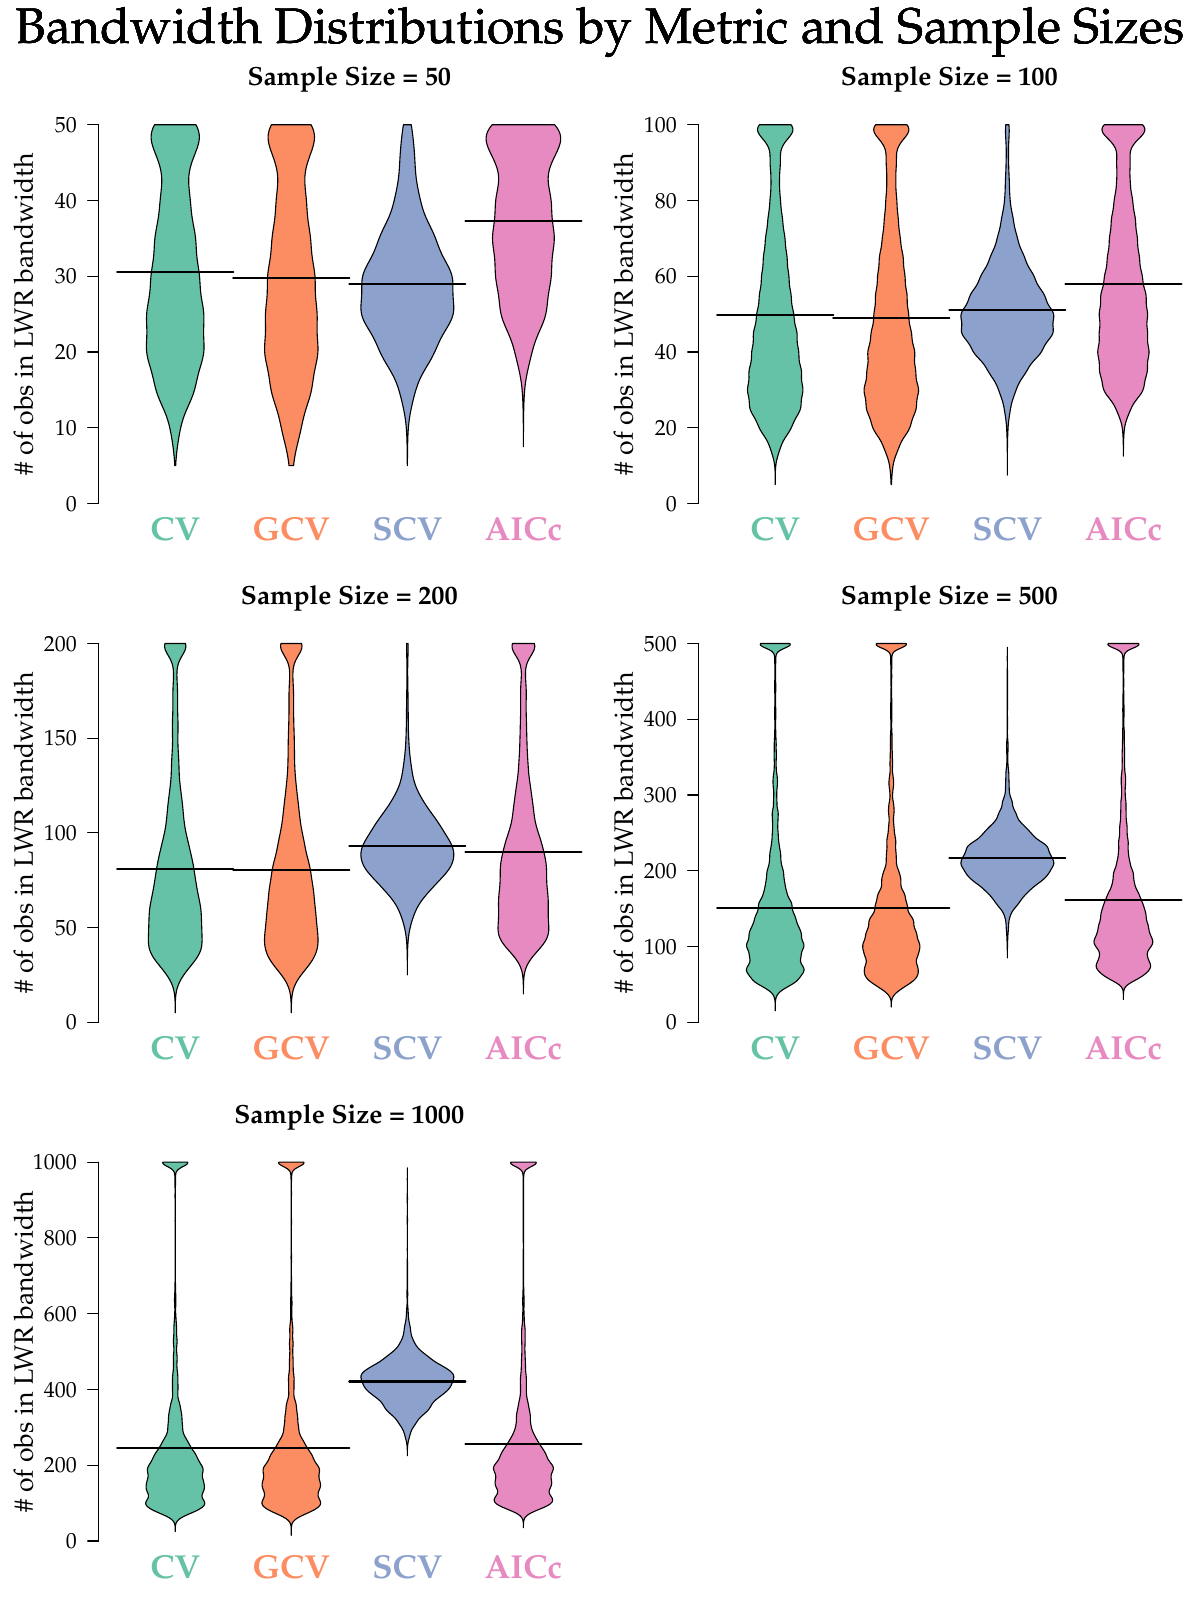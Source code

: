 % Created by tikzDevice version 0.6.2 on 2012-10-29 19:19:21
% !TEX encoding = UTF-8 Unicode

\documentclass{article}
\nonstopmode

\usepackage{tikz}

\usepackage[active,tightpage,psfixbb]{preview}

\PreviewEnvironment{pgfpicture}

\setlength\PreviewBorder{0pt}

\newcommand{\SweaveOpts}[1]{}  % do not interfere with LaTeX
\newcommand{\SweaveInput}[1]{} % because they are not real TeX commands
\newcommand{\Sexpr}[1]{}       % will only be parsed by R


\usepackage[height = 9in, top = 1in, width = 6.3 in]{geometry}
\usepackage{verbatim, amsmath, amsthm, amssymb}
% Palatino for rm and math | Helvetica for ss | Courier for tt
\usepackage{mathpazo} % math & rm
\linespread{1.05}        % Palatino needs more leading (space between lines)
\usepackage[scaled]{helvet} % ss
\usepackage{courier} % tt
\normalfont
\usepackage[T1]{fontenc}

\title{A Monte Carlo Investigation of Locally Weighted Regression}
\author{Aaron Swoboda and Sam Carruthers}

\begin{document}

\begin{tikzpicture}[x=1pt,y=1pt]
\definecolor[named]{drawColor}{rgb}{0.00,0.00,0.00}
\definecolor[named]{fillColor}{rgb}{1.00,1.00,1.00}
\fill[color=fillColor,fill opacity=0.00,] (0,0) rectangle (433.62,578.16);
\begin{scope}
\path[clip] ( 35.64,390.72) rectangle (216.81,538.56);
\definecolor[named]{drawColor}{rgb}{1.00,1.00,1.00}
\definecolor[named]{fillColor}{rgb}{1.00,1.00,1.00}
\definecolor[named]{drawColor}{rgb}{0.00,0.00,0.00}
\definecolor[named]{fillColor}{rgb}{0.40,0.76,0.65}

\draw[color=drawColor,line cap=round,line join=round,fill=fillColor,] ( 63.32,409.88) --
	( 63.48,409.88) --
	( 63.50,410.13) --
	( 63.51,410.37) --
	( 63.52,410.61) --
	( 63.54,410.85) --
	( 63.55,411.09) --
	( 63.57,411.33) --
	( 63.58,411.57) --
	( 63.60,411.81) --
	( 63.62,412.05) --
	( 63.64,412.30) --
	( 63.66,412.54) --
	( 63.68,412.78) --
	( 63.70,413.02) --
	( 63.72,413.26) --
	( 63.74,413.50) --
	( 63.77,413.74) --
	( 63.79,413.98) --
	( 63.81,414.22) --
	( 63.84,414.47) --
	( 63.87,414.71) --
	( 63.89,414.95) --
	( 63.92,415.19) --
	( 63.95,415.43) --
	( 63.98,415.67) --
	( 64.01,415.91) --
	( 64.04,416.15) --
	( 64.07,416.39) --
	( 64.10,416.64) --
	( 64.14,416.88) --
	( 64.17,417.12) --
	( 64.20,417.36) --
	( 64.24,417.60) --
	( 64.27,417.84) --
	( 64.31,418.08) --
	( 64.34,418.32) --
	( 64.38,418.56) --
	( 64.42,418.80) --
	( 64.45,419.05) --
	( 64.49,419.29) --
	( 64.53,419.53) --
	( 64.57,419.77) --
	( 64.61,420.01) --
	( 64.65,420.25) --
	( 64.69,420.49) --
	( 64.74,420.73) --
	( 64.78,420.97) --
	( 64.82,421.22) --
	( 64.87,421.46) --
	( 64.91,421.70) --
	( 64.96,421.94) --
	( 65.00,422.18) --
	( 65.05,422.42) --
	( 65.10,422.66) --
	( 65.15,422.90) --
	( 65.20,423.14) --
	( 65.26,423.39) --
	( 65.31,423.63) --
	( 65.36,423.87) --
	( 65.42,424.11) --
	( 65.48,424.35) --
	( 65.54,424.59) --
	( 65.60,424.83) --
	( 65.67,425.07) --
	( 65.73,425.31) --
	( 65.80,425.56) --
	( 65.87,425.80) --
	( 65.94,426.04) --
	( 66.01,426.28) --
	( 66.09,426.52) --
	( 66.16,426.76) --
	( 66.24,427.00) --
	( 66.32,427.24) --
	( 66.41,427.48) --
	( 66.49,427.73) --
	( 66.58,427.97) --
	( 66.67,428.21) --
	( 66.76,428.45) --
	( 66.86,428.69) --
	( 66.95,428.93) --
	( 67.05,429.17) --
	( 67.15,429.41) --
	( 67.25,429.65) --
	( 67.35,429.90) --
	( 67.45,430.14) --
	( 67.56,430.38) --
	( 67.66,430.62) --
	( 67.77,430.86) --
	( 67.87,431.10) --
	( 67.98,431.34) --
	( 68.09,431.58) --
	( 68.19,431.82) --
	( 68.30,432.07) --
	( 68.41,432.31) --
	( 68.51,432.55) --
	( 68.62,432.79) --
	( 68.72,433.03) --
	( 68.83,433.27) --
	( 68.93,433.51) --
	( 69.03,433.75) --
	( 69.13,433.99) --
	( 69.23,434.24) --
	( 69.32,434.48) --
	( 69.42,434.72) --
	( 69.51,434.96) --
	( 69.60,435.20) --
	( 69.69,435.44) --
	( 69.77,435.68) --
	( 69.85,435.92) --
	( 69.93,436.16) --
	( 70.01,436.40) --
	( 70.09,436.65) --
	( 70.16,436.89) --
	( 70.23,437.13) --
	( 70.30,437.37) --
	( 70.37,437.61) --
	( 70.44,437.85) --
	( 70.50,438.09) --
	( 70.56,438.33) --
	( 70.62,438.57) --
	( 70.68,438.82) --
	( 70.74,439.06) --
	( 70.80,439.30) --
	( 70.85,439.54) --
	( 70.91,439.78) --
	( 70.96,440.02) --
	( 71.02,440.26) --
	( 71.07,440.50) --
	( 71.13,440.74) --
	( 71.18,440.99) --
	( 71.24,441.23) --
	( 71.29,441.47) --
	( 71.35,441.71) --
	( 71.41,441.95) --
	( 71.46,442.19) --
	( 71.52,442.43) --
	( 71.58,442.67) --
	( 71.64,442.91) --
	( 71.71,443.16) --
	( 71.77,443.40) --
	( 71.84,443.64) --
	( 71.90,443.88) --
	( 71.97,444.12) --
	( 72.04,444.36) --
	( 72.11,444.60) --
	( 72.18,444.84) --
	( 72.25,445.08) --
	( 72.32,445.33) --
	( 72.39,445.57) --
	( 72.46,445.81) --
	( 72.53,446.05) --
	( 72.60,446.29) --
	( 72.67,446.53) --
	( 72.74,446.77) --
	( 72.81,447.01) --
	( 72.88,447.25) --
	( 72.95,447.50) --
	( 73.01,447.74) --
	( 73.08,447.98) --
	( 73.14,448.22) --
	( 73.19,448.46) --
	( 73.25,448.70) --
	( 73.30,448.94) --
	( 73.35,449.18) --
	( 73.40,449.42) --
	( 73.45,449.67) --
	( 73.49,449.91) --
	( 73.53,450.15) --
	( 73.56,450.39) --
	( 73.59,450.63) --
	( 73.62,450.87) --
	( 73.65,451.11) --
	( 73.67,451.35) --
	( 73.68,451.59) --
	( 73.70,451.84) --
	( 73.71,452.08) --
	( 73.72,452.32) --
	( 73.72,452.56) --
	( 73.73,452.80) --
	( 73.73,453.04) --
	( 73.73,453.28) --
	( 73.72,453.52) --
	( 73.72,453.76) --
	( 73.71,454.00) --
	( 73.70,454.25) --
	( 73.69,454.49) --
	( 73.68,454.73) --
	( 73.67,454.97) --
	( 73.66,455.21) --
	( 73.65,455.45) --
	( 73.64,455.69) --
	( 73.63,455.93) --
	( 73.62,456.17) --
	( 73.61,456.42) --
	( 73.60,456.66) --
	( 73.59,456.90) --
	( 73.59,457.14) --
	( 73.58,457.38) --
	( 73.58,457.62) --
	( 73.58,457.86) --
	( 73.57,458.10) --
	( 73.57,458.34) --
	( 73.58,458.59) --
	( 73.58,458.83) --
	( 73.58,459.07) --
	( 73.59,459.31) --
	( 73.59,459.55) --
	( 73.60,459.79) --
	( 73.61,460.03) --
	( 73.62,460.27) --
	( 73.62,460.51) --
	( 73.63,460.76) --
	( 73.64,461.00) --
	( 73.65,461.24) --
	( 73.66,461.48) --
	( 73.67,461.72) --
	( 73.67,461.96) --
	( 73.68,462.20) --
	( 73.68,462.44) --
	( 73.69,462.68) --
	( 73.69,462.93) --
	( 73.69,463.17) --
	( 73.68,463.41) --
	( 73.68,463.65) --
	( 73.67,463.89) --
	( 73.67,464.13) --
	( 73.65,464.37) --
	( 73.64,464.61) --
	( 73.62,464.85) --
	( 73.61,465.10) --
	( 73.59,465.34) --
	( 73.56,465.58) --
	( 73.54,465.82) --
	( 73.51,466.06) --
	( 73.48,466.30) --
	( 73.45,466.54) --
	( 73.41,466.78) --
	( 73.38,467.02) --
	( 73.34,467.27) --
	( 73.30,467.51) --
	( 73.26,467.75) --
	( 73.22,467.99) --
	( 73.18,468.23) --
	( 73.14,468.47) --
	( 73.09,468.71) --
	( 73.05,468.95) --
	( 73.01,469.19) --
	( 72.97,469.44) --
	( 72.93,469.68) --
	( 72.88,469.92) --
	( 72.84,470.16) --
	( 72.80,470.40) --
	( 72.77,470.64) --
	( 72.73,470.88) --
	( 72.69,471.12) --
	( 72.66,471.36) --
	( 72.63,471.60) --
	( 72.60,471.85) --
	( 72.57,472.09) --
	( 72.54,472.33) --
	( 72.51,472.57) --
	( 72.49,472.81) --
	( 72.46,473.05) --
	( 72.44,473.29) --
	( 72.42,473.53) --
	( 72.40,473.77) --
	( 72.38,474.02) --
	( 72.37,474.26) --
	( 72.35,474.50) --
	( 72.34,474.74) --
	( 72.32,474.98) --
	( 72.31,475.22) --
	( 72.29,475.46) --
	( 72.28,475.70) --
	( 72.26,475.94) --
	( 72.25,476.19) --
	( 72.24,476.43) --
	( 72.22,476.67) --
	( 72.20,476.91) --
	( 72.19,477.15) --
	( 72.17,477.39) --
	( 72.15,477.63) --
	( 72.13,477.87) --
	( 72.11,478.11) --
	( 72.09,478.36) --
	( 72.06,478.60) --
	( 72.04,478.84) --
	( 72.01,479.08) --
	( 71.98,479.32) --
	( 71.95,479.56) --
	( 71.92,479.80) --
	( 71.89,480.04) --
	( 71.86,480.28) --
	( 71.83,480.53) --
	( 71.79,480.77) --
	( 71.76,481.01) --
	( 71.72,481.25) --
	( 71.68,481.49) --
	( 71.65,481.73) --
	( 71.61,481.97) --
	( 71.57,482.21) --
	( 71.54,482.45) --
	( 71.50,482.70) --
	( 71.46,482.94) --
	( 71.43,483.18) --
	( 71.39,483.42) --
	( 71.36,483.66) --
	( 71.32,483.90) --
	( 71.29,484.14) --
	( 71.26,484.38) --
	( 71.23,484.62) --
	( 71.20,484.87) --
	( 71.18,485.11) --
	( 71.15,485.35) --
	( 71.12,485.59) --
	( 71.10,485.83) --
	( 71.08,486.07) --
	( 71.06,486.31) --
	( 71.04,486.55) --
	( 71.02,486.79) --
	( 71.00,487.04) --
	( 70.99,487.28) --
	( 70.97,487.52) --
	( 70.96,487.76) --
	( 70.95,488.00) --
	( 70.93,488.24) --
	( 70.92,488.48) --
	( 70.91,488.72) --
	( 70.89,488.96) --
	( 70.88,489.20) --
	( 70.87,489.45) --
	( 70.85,489.69) --
	( 70.84,489.93) --
	( 70.82,490.17) --
	( 70.81,490.41) --
	( 70.79,490.65) --
	( 70.77,490.89) --
	( 70.75,491.13) --
	( 70.73,491.37) --
	( 70.71,491.62) --
	( 70.69,491.86) --
	( 70.66,492.10) --
	( 70.63,492.34) --
	( 70.61,492.58) --
	( 70.58,492.82) --
	( 70.54,493.06) --
	( 70.51,493.30) --
	( 70.48,493.54) --
	( 70.44,493.79) --
	( 70.40,494.03) --
	( 70.36,494.27) --
	( 70.32,494.51) --
	( 70.28,494.75) --
	( 70.24,494.99) --
	( 70.19,495.23) --
	( 70.15,495.47) --
	( 70.11,495.71) --
	( 70.06,495.96) --
	( 70.02,496.20) --
	( 69.97,496.44) --
	( 69.92,496.68) --
	( 69.88,496.92) --
	( 69.83,497.16) --
	( 69.79,497.40) --
	( 69.74,497.64) --
	( 69.70,497.88) --
	( 69.66,498.13) --
	( 69.62,498.37) --
	( 69.58,498.61) --
	( 69.54,498.85) --
	( 69.50,499.09) --
	( 69.46,499.33) --
	( 69.42,499.57) --
	( 69.39,499.81) --
	( 69.35,500.05) --
	( 69.32,500.30) --
	( 69.29,500.54) --
	( 69.26,500.78) --
	( 69.23,501.02) --
	( 69.20,501.26) --
	( 69.17,501.50) --
	( 69.15,501.74) --
	( 69.12,501.98) --
	( 69.10,502.22) --
	( 69.07,502.47) --
	( 69.05,502.71) --
	( 69.03,502.95) --
	( 69.01,503.19) --
	( 68.98,503.43) --
	( 68.96,503.67) --
	( 68.94,503.91) --
	( 68.92,504.15) --
	( 68.90,504.39) --
	( 68.87,504.64) --
	( 68.85,504.88) --
	( 68.83,505.12) --
	( 68.81,505.36) --
	( 68.78,505.60) --
	( 68.76,505.84) --
	( 68.74,506.08) --
	( 68.71,506.32) --
	( 68.69,506.56) --
	( 68.66,506.80) --
	( 68.64,507.05) --
	( 68.61,507.29) --
	( 68.59,507.53) --
	( 68.56,507.77) --
	( 68.54,508.01) --
	( 68.51,508.25) --
	( 68.48,508.49) --
	( 68.46,508.73) --
	( 68.43,508.97) --
	( 68.41,509.22) --
	( 68.38,509.46) --
	( 68.36,509.70) --
	( 68.34,509.94) --
	( 68.32,510.18) --
	( 68.30,510.42) --
	( 68.28,510.66) --
	( 68.26,510.90) --
	( 68.24,511.14) --
	( 68.23,511.39) --
	( 68.22,511.63) --
	( 68.21,511.87) --
	( 68.20,512.11) --
	( 68.19,512.35) --
	( 68.19,512.59) --
	( 68.19,512.83) --
	( 68.19,513.07) --
	( 68.19,513.31) --
	( 68.20,513.56) --
	( 68.21,513.80) --
	( 68.22,514.04) --
	( 68.24,514.28) --
	( 68.26,514.52) --
	( 68.28,514.76) --
	( 68.31,515.00) --
	( 68.33,515.24) --
	( 68.37,515.48) --
	( 68.40,515.73) --
	( 68.44,515.97) --
	( 68.48,516.21) --
	( 68.52,516.45) --
	( 68.57,516.69) --
	( 68.62,516.93) --
	( 68.67,517.17) --
	( 68.73,517.41) --
	( 68.79,517.65) --
	( 68.85,517.90) --
	( 68.92,518.14) --
	( 68.98,518.38) --
	( 69.05,518.62) --
	( 69.13,518.86) --
	( 69.20,519.10) --
	( 69.28,519.34) --
	( 69.36,519.58) --
	( 69.44,519.82) --
	( 69.52,520.07) --
	( 69.61,520.31) --
	( 69.70,520.55) --
	( 69.78,520.79) --
	( 69.87,521.03) --
	( 69.96,521.27) --
	( 70.06,521.51) --
	( 70.15,521.75) --
	( 70.24,521.99) --
	( 70.34,522.24) --
	( 70.43,522.48) --
	( 70.52,522.72) --
	( 70.62,522.96) --
	( 70.71,523.20) --
	( 70.80,523.44) --
	( 70.89,523.68) --
	( 70.98,523.92) --
	( 71.07,524.16) --
	( 71.16,524.40) --
	( 71.24,524.65) --
	( 71.32,524.89) --
	( 71.40,525.13) --
	( 71.47,525.37) --
	( 71.55,525.61) --
	( 71.61,525.85) --
	( 71.68,526.09) --
	( 71.74,526.33) --
	( 71.79,526.57) --
	( 71.84,526.82) --
	( 71.89,527.06) --
	( 71.93,527.30) --
	( 71.96,527.54) --
	( 71.99,527.78) --
	( 72.01,528.02) --
	( 72.02,528.26) --
	( 72.03,528.50) --
	( 72.03,528.74) --
	( 72.02,528.99) --
	( 72.01,529.23) --
	( 71.99,529.47) --
	( 71.96,529.71) --
	( 71.92,529.95) --
	( 71.88,530.19) --
	( 71.83,530.43) --
	( 71.77,530.67) --
	( 71.70,530.91) --
	( 71.63,531.16) --
	( 71.55,531.40) --
	( 71.46,531.64) --
	( 71.37,531.88) --
	( 71.26,532.12) --
	( 71.15,532.36) --
	( 71.04,532.60) --
	( 70.92,532.84) --
	( 70.79,533.08) --
	( 63.32,533.08) --
	( 63.32,533.08) --
	( 55.85,533.08) --
	( 55.72,532.84) --
	( 55.60,532.60) --
	( 55.48,532.36) --
	( 55.38,532.12) --
	( 55.27,531.88) --
	( 55.18,531.64) --
	( 55.09,531.40) --
	( 55.01,531.16) --
	( 54.93,530.91) --
	( 54.87,530.67) --
	( 54.81,530.43) --
	( 54.76,530.19) --
	( 54.72,529.95) --
	( 54.68,529.71) --
	( 54.65,529.47) --
	( 54.63,529.23) --
	( 54.62,528.99) --
	( 54.61,528.74) --
	( 54.61,528.50) --
	( 54.62,528.26) --
	( 54.63,528.02) --
	( 54.65,527.78) --
	( 54.68,527.54) --
	( 54.71,527.30) --
	( 54.75,527.06) --
	( 54.80,526.82) --
	( 54.85,526.57) --
	( 54.90,526.33) --
	( 54.96,526.09) --
	( 55.02,525.85) --
	( 55.09,525.61) --
	( 55.16,525.37) --
	( 55.24,525.13) --
	( 55.32,524.89) --
	( 55.40,524.65) --
	( 55.48,524.40) --
	( 55.57,524.16) --
	( 55.65,523.92) --
	( 55.74,523.68) --
	( 55.84,523.44) --
	( 55.93,523.20) --
	( 56.02,522.96) --
	( 56.11,522.72) --
	( 56.21,522.48) --
	( 56.30,522.24) --
	( 56.40,521.99) --
	( 56.49,521.75) --
	( 56.58,521.51) --
	( 56.67,521.27) --
	( 56.76,521.03) --
	( 56.85,520.79) --
	( 56.94,520.55) --
	( 57.03,520.31) --
	( 57.11,520.07) --
	( 57.20,519.82) --
	( 57.28,519.58) --
	( 57.36,519.34) --
	( 57.44,519.10) --
	( 57.51,518.86) --
	( 57.58,518.62) --
	( 57.65,518.38) --
	( 57.72,518.14) --
	( 57.79,517.90) --
	( 57.85,517.65) --
	( 57.91,517.41) --
	( 57.96,517.17) --
	( 58.02,516.93) --
	( 58.07,516.69) --
	( 58.11,516.45) --
	( 58.16,516.21) --
	( 58.20,515.97) --
	( 58.24,515.73) --
	( 58.27,515.48) --
	( 58.30,515.24) --
	( 58.33,515.00) --
	( 58.36,514.76) --
	( 58.38,514.52) --
	( 58.40,514.28) --
	( 58.41,514.04) --
	( 58.43,513.80) --
	( 58.44,513.56) --
	( 58.44,513.31) --
	( 58.45,513.07) --
	( 58.45,512.83) --
	( 58.45,512.59) --
	( 58.45,512.35) --
	( 58.44,512.11) --
	( 58.43,511.87) --
	( 58.42,511.63) --
	( 58.41,511.39) --
	( 58.39,511.14) --
	( 58.38,510.90) --
	( 58.36,510.66) --
	( 58.34,510.42) --
	( 58.32,510.18) --
	( 58.30,509.94) --
	( 58.28,509.70) --
	( 58.25,509.46) --
	( 58.23,509.22) --
	( 58.21,508.97) --
	( 58.18,508.73) --
	( 58.15,508.49) --
	( 58.13,508.25) --
	( 58.10,508.01) --
	( 58.08,507.77) --
	( 58.05,507.53) --
	( 58.02,507.29) --
	( 58.00,507.05) --
	( 57.97,506.80) --
	( 57.95,506.56) --
	( 57.92,506.32) --
	( 57.90,506.08) --
	( 57.88,505.84) --
	( 57.85,505.60) --
	( 57.83,505.36) --
	( 57.81,505.12) --
	( 57.79,504.88) --
	( 57.76,504.64) --
	( 57.74,504.39) --
	( 57.72,504.15) --
	( 57.70,503.91) --
	( 57.68,503.67) --
	( 57.65,503.43) --
	( 57.63,503.19) --
	( 57.61,502.95) --
	( 57.59,502.71) --
	( 57.56,502.47) --
	( 57.54,502.22) --
	( 57.52,501.98) --
	( 57.49,501.74) --
	( 57.46,501.50) --
	( 57.44,501.26) --
	( 57.41,501.02) --
	( 57.38,500.78) --
	( 57.35,500.54) --
	( 57.32,500.30) --
	( 57.28,500.05) --
	( 57.25,499.81) --
	( 57.22,499.57) --
	( 57.18,499.33) --
	( 57.14,499.09) --
	( 57.10,498.85) --
	( 57.06,498.61) --
	( 57.02,498.37) --
	( 56.98,498.13) --
	( 56.94,497.88) --
	( 56.89,497.64) --
	( 56.85,497.40) --
	( 56.80,497.16) --
	( 56.76,496.92) --
	( 56.71,496.68) --
	( 56.67,496.44) --
	( 56.62,496.20) --
	( 56.58,495.96) --
	( 56.53,495.71) --
	( 56.49,495.47) --
	( 56.44,495.23) --
	( 56.40,494.99) --
	( 56.36,494.75) --
	( 56.32,494.51) --
	( 56.28,494.27) --
	( 56.24,494.03) --
	( 56.20,493.79) --
	( 56.16,493.54) --
	( 56.13,493.30) --
	( 56.09,493.06) --
	( 56.06,492.82) --
	( 56.03,492.58) --
	( 56.00,492.34) --
	( 55.98,492.10) --
	( 55.95,491.86) --
	( 55.93,491.62) --
	( 55.90,491.37) --
	( 55.88,491.13) --
	( 55.86,490.89) --
	( 55.85,490.65) --
	( 55.83,490.41) --
	( 55.81,490.17) --
	( 55.80,489.93) --
	( 55.78,489.69) --
	( 55.77,489.45) --
	( 55.76,489.20) --
	( 55.74,488.96) --
	( 55.73,488.72) --
	( 55.72,488.48) --
	( 55.71,488.24) --
	( 55.69,488.00) --
	( 55.68,487.76) --
	( 55.66,487.52) --
	( 55.65,487.28) --
	( 55.63,487.04) --
	( 55.62,486.79) --
	( 55.60,486.55) --
	( 55.58,486.31) --
	( 55.56,486.07) --
	( 55.54,485.83) --
	( 55.51,485.59) --
	( 55.49,485.35) --
	( 55.46,485.11) --
	( 55.43,484.87) --
	( 55.41,484.62) --
	( 55.38,484.38) --
	( 55.35,484.14) --
	( 55.31,483.90) --
	( 55.28,483.66) --
	( 55.25,483.42) --
	( 55.21,483.18) --
	( 55.17,482.94) --
	( 55.14,482.70) --
	( 55.10,482.45) --
	( 55.06,482.21) --
	( 55.03,481.97) --
	( 54.99,481.73) --
	( 54.95,481.49) --
	( 54.92,481.25) --
	( 54.88,481.01) --
	( 54.85,480.77) --
	( 54.81,480.53) --
	( 54.78,480.28) --
	( 54.75,480.04) --
	( 54.71,479.80) --
	( 54.68,479.56) --
	( 54.65,479.32) --
	( 54.63,479.08) --
	( 54.60,478.84) --
	( 54.58,478.60) --
	( 54.55,478.36) --
	( 54.53,478.11) --
	( 54.51,477.87) --
	( 54.49,477.63) --
	( 54.47,477.39) --
	( 54.45,477.15) --
	( 54.43,476.91) --
	( 54.42,476.67) --
	( 54.40,476.43) --
	( 54.39,476.19) --
	( 54.37,475.94) --
	( 54.36,475.70) --
	( 54.34,475.46) --
	( 54.33,475.22) --
	( 54.32,474.98) --
	( 54.30,474.74) --
	( 54.29,474.50) --
	( 54.27,474.26) --
	( 54.25,474.02) --
	( 54.24,473.77) --
	( 54.22,473.53) --
	( 54.20,473.29) --
	( 54.17,473.05) --
	( 54.15,472.81) --
	( 54.13,472.57) --
	( 54.10,472.33) --
	( 54.07,472.09) --
	( 54.04,471.85) --
	( 54.01,471.60) --
	( 53.98,471.36) --
	( 53.94,471.12) --
	( 53.91,470.88) --
	( 53.87,470.64) --
	( 53.83,470.40) --
	( 53.79,470.16) --
	( 53.75,469.92) --
	( 53.71,469.68) --
	( 53.67,469.44) --
	( 53.63,469.19) --
	( 53.59,468.95) --
	( 53.54,468.71) --
	( 53.50,468.47) --
	( 53.46,468.23) --
	( 53.42,467.99) --
	( 53.38,467.75) --
	( 53.34,467.51) --
	( 53.30,467.27) --
	( 53.26,467.02) --
	( 53.22,466.78) --
	( 53.19,466.54) --
	( 53.16,466.30) --
	( 53.13,466.06) --
	( 53.10,465.82) --
	( 53.08,465.58) --
	( 53.05,465.34) --
	( 53.03,465.10) --
	( 53.01,464.85) --
	( 53.00,464.61) --
	( 52.98,464.37) --
	( 52.97,464.13) --
	( 52.96,463.89) --
	( 52.96,463.65) --
	( 52.95,463.41) --
	( 52.95,463.17) --
	( 52.95,462.93) --
	( 52.95,462.68) --
	( 52.95,462.44) --
	( 52.96,462.20) --
	( 52.96,461.96) --
	( 52.97,461.72) --
	( 52.98,461.48) --
	( 52.99,461.24) --
	( 53.00,461.00) --
	( 53.00,460.76) --
	( 53.01,460.51) --
	( 53.02,460.27) --
	( 53.03,460.03) --
	( 53.04,459.79) --
	( 53.04,459.55) --
	( 53.05,459.31) --
	( 53.06,459.07) --
	( 53.06,458.83) --
	( 53.06,458.59) --
	( 53.06,458.34) --
	( 53.06,458.10) --
	( 53.06,457.86) --
	( 53.06,457.62) --
	( 53.06,457.38) --
	( 53.05,457.14) --
	( 53.04,456.90) --
	( 53.04,456.66) --
	( 53.03,456.42) --
	( 53.02,456.17) --
	( 53.01,455.93) --
	( 53.00,455.69) --
	( 52.99,455.45) --
	( 52.97,455.21) --
	( 52.96,454.97) --
	( 52.95,454.73) --
	( 52.94,454.49) --
	( 52.93,454.25) --
	( 52.93,454.00) --
	( 52.92,453.76) --
	( 52.91,453.52) --
	( 52.91,453.28) --
	( 52.91,453.04) --
	( 52.91,452.80) --
	( 52.91,452.56) --
	( 52.92,452.32) --
	( 52.93,452.08) --
	( 52.94,451.84) --
	( 52.95,451.59) --
	( 52.97,451.35) --
	( 52.99,451.11) --
	( 53.02,450.87) --
	( 53.05,450.63) --
	( 53.08,450.39) --
	( 53.11,450.15) --
	( 53.15,449.91) --
	( 53.19,449.67) --
	( 53.24,449.42) --
	( 53.28,449.18) --
	( 53.33,448.94) --
	( 53.39,448.70) --
	( 53.44,448.46) --
	( 53.50,448.22) --
	( 53.56,447.98) --
	( 53.63,447.74) --
	( 53.69,447.50) --
	( 53.76,447.25) --
	( 53.82,447.01) --
	( 53.89,446.77) --
	( 53.96,446.53) --
	( 54.03,446.29) --
	( 54.11,446.05) --
	( 54.18,445.81) --
	( 54.25,445.57) --
	( 54.32,445.33) --
	( 54.39,445.08) --
	( 54.46,444.84) --
	( 54.53,444.60) --
	( 54.60,444.36) --
	( 54.67,444.12) --
	( 54.74,443.88) --
	( 54.80,443.64) --
	( 54.87,443.40) --
	( 54.93,443.16) --
	( 54.99,442.91) --
	( 55.05,442.67) --
	( 55.11,442.43) --
	( 55.17,442.19) --
	( 55.23,441.95) --
	( 55.29,441.71) --
	( 55.35,441.47) --
	( 55.40,441.23) --
	( 55.46,440.99) --
	( 55.51,440.74) --
	( 55.57,440.50) --
	( 55.62,440.26) --
	( 55.67,440.02) --
	( 55.73,439.78) --
	( 55.78,439.54) --
	( 55.84,439.30) --
	( 55.90,439.06) --
	( 55.96,438.82) --
	( 56.01,438.57) --
	( 56.07,438.33) --
	( 56.14,438.09) --
	( 56.20,437.85) --
	( 56.27,437.61) --
	( 56.33,437.37) --
	( 56.40,437.13) --
	( 56.47,436.89) --
	( 56.55,436.65) --
	( 56.62,436.40) --
	( 56.70,436.16) --
	( 56.78,435.92) --
	( 56.87,435.68) --
	( 56.95,435.44) --
	( 57.04,435.20) --
	( 57.13,434.96) --
	( 57.22,434.72) --
	( 57.31,434.48) --
	( 57.41,434.24) --
	( 57.51,433.99) --
	( 57.61,433.75) --
	( 57.71,433.51) --
	( 57.81,433.27) --
	( 57.91,433.03) --
	( 58.02,432.79) --
	( 58.12,432.55) --
	( 58.23,432.31) --
	( 58.34,432.07) --
	( 58.44,431.82) --
	( 58.55,431.58) --
	( 58.66,431.34) --
	( 58.76,431.10) --
	( 58.87,430.86) --
	( 58.98,430.62) --
	( 59.08,430.38) --
	( 59.19,430.14) --
	( 59.29,429.90) --
	( 59.39,429.65) --
	( 59.49,429.41) --
	( 59.59,429.17) --
	( 59.69,428.93) --
	( 59.78,428.69) --
	( 59.87,428.45) --
	( 59.97,428.21) --
	( 60.06,427.97) --
	( 60.14,427.73) --
	( 60.23,427.48) --
	( 60.31,427.24) --
	( 60.39,427.00) --
	( 60.47,426.76) --
	( 60.55,426.52) --
	( 60.63,426.28) --
	( 60.70,426.04) --
	( 60.77,425.80) --
	( 60.84,425.56) --
	( 60.91,425.31) --
	( 60.97,425.07) --
	( 61.04,424.83) --
	( 61.10,424.59) --
	( 61.16,424.35) --
	( 61.22,424.11) --
	( 61.27,423.87) --
	( 61.33,423.63) --
	( 61.38,423.39) --
	( 61.43,423.14) --
	( 61.49,422.90) --
	( 61.54,422.66) --
	( 61.59,422.42) --
	( 61.63,422.18) --
	( 61.68,421.94) --
	( 61.73,421.70) --
	( 61.77,421.46) --
	( 61.82,421.22) --
	( 61.86,420.97) --
	( 61.90,420.73) --
	( 61.94,420.49) --
	( 61.99,420.25) --
	( 62.03,420.01) --
	( 62.07,419.77) --
	( 62.11,419.53) --
	( 62.14,419.29) --
	( 62.18,419.05) --
	( 62.22,418.80) --
	( 62.26,418.56) --
	( 62.29,418.32) --
	( 62.33,418.08) --
	( 62.37,417.84) --
	( 62.40,417.60) --
	( 62.44,417.36) --
	( 62.47,417.12) --
	( 62.50,416.88) --
	( 62.53,416.64) --
	( 62.57,416.39) --
	( 62.60,416.15) --
	( 62.63,415.91) --
	( 62.66,415.67) --
	( 62.69,415.43) --
	( 62.72,415.19) --
	( 62.74,414.95) --
	( 62.77,414.71) --
	( 62.80,414.47) --
	( 62.82,414.22) --
	( 62.85,413.98) --
	( 62.87,413.74) --
	( 62.89,413.50) --
	( 62.92,413.26) --
	( 62.94,413.02) --
	( 62.96,412.78) --
	( 62.98,412.54) --
	( 63.00,412.30) --
	( 63.02,412.05) --
	( 63.04,411.81) --
	( 63.05,411.57) --
	( 63.07,411.33) --
	( 63.09,411.09) --
	( 63.10,410.85) --
	( 63.11,410.61) --
	( 63.13,410.37) --
	( 63.14,410.13) --
	( 63.15,409.88) --
	( 63.32,409.88) --
	cycle;
\definecolor[named]{fillColor}{rgb}{0.99,0.55,0.38}

\draw[color=drawColor,line cap=round,line join=round,fill=fillColor,] (105.26,409.88) --
	(106.08,409.88) --
	(106.11,410.13) --
	(106.14,410.37) --
	(106.17,410.61) --
	(106.20,410.85) --
	(106.23,411.09) --
	(106.26,411.33) --
	(106.29,411.57) --
	(106.33,411.81) --
	(106.36,412.05) --
	(106.40,412.30) --
	(106.44,412.54) --
	(106.47,412.78) --
	(106.51,413.02) --
	(106.55,413.26) --
	(106.60,413.50) --
	(106.64,413.74) --
	(106.69,413.98) --
	(106.73,414.22) --
	(106.78,414.47) --
	(106.83,414.71) --
	(106.88,414.95) --
	(106.93,415.19) --
	(106.98,415.43) --
	(107.03,415.67) --
	(107.08,415.91) --
	(107.14,416.15) --
	(107.19,416.39) --
	(107.25,416.64) --
	(107.30,416.88) --
	(107.36,417.12) --
	(107.42,417.36) --
	(107.48,417.60) --
	(107.53,417.84) --
	(107.59,418.08) --
	(107.65,418.32) --
	(107.71,418.56) --
	(107.77,418.80) --
	(107.83,419.05) --
	(107.89,419.29) --
	(107.95,419.53) --
	(108.00,419.77) --
	(108.06,420.01) --
	(108.12,420.25) --
	(108.18,420.49) --
	(108.24,420.73) --
	(108.29,420.97) --
	(108.35,421.22) --
	(108.40,421.46) --
	(108.46,421.70) --
	(108.51,421.94) --
	(108.57,422.18) --
	(108.62,422.42) --
	(108.68,422.66) --
	(108.73,422.90) --
	(108.78,423.14) --
	(108.83,423.39) --
	(108.89,423.63) --
	(108.94,423.87) --
	(108.99,424.11) --
	(109.04,424.35) --
	(109.09,424.59) --
	(109.15,424.83) --
	(109.20,425.07) --
	(109.25,425.31) --
	(109.31,425.56) --
	(109.36,425.80) --
	(109.41,426.04) --
	(109.47,426.28) --
	(109.52,426.52) --
	(109.58,426.76) --
	(109.64,427.00) --
	(109.70,427.24) --
	(109.76,427.48) --
	(109.82,427.73) --
	(109.88,427.97) --
	(109.95,428.21) --
	(110.01,428.45) --
	(110.08,428.69) --
	(110.14,428.93) --
	(110.21,429.17) --
	(110.28,429.41) --
	(110.35,429.65) --
	(110.43,429.90) --
	(110.50,430.14) --
	(110.57,430.38) --
	(110.65,430.62) --
	(110.73,430.86) --
	(110.80,431.10) --
	(110.88,431.34) --
	(110.96,431.58) --
	(111.04,431.82) --
	(111.11,432.07) --
	(111.19,432.31) --
	(111.27,432.55) --
	(111.35,432.79) --
	(111.43,433.03) --
	(111.50,433.27) --
	(111.58,433.51) --
	(111.65,433.75) --
	(111.73,433.99) --
	(111.80,434.24) --
	(111.87,434.48) --
	(111.94,434.72) --
	(112.01,434.96) --
	(112.07,435.20) --
	(112.14,435.44) --
	(112.20,435.68) --
	(112.26,435.92) --
	(112.32,436.16) --
	(112.38,436.40) --
	(112.43,436.65) --
	(112.49,436.89) --
	(112.54,437.13) --
	(112.58,437.37) --
	(112.63,437.61) --
	(112.68,437.85) --
	(112.72,438.09) --
	(112.76,438.33) --
	(112.80,438.57) --
	(112.84,438.82) --
	(112.88,439.06) --
	(112.92,439.30) --
	(112.95,439.54) --
	(112.99,439.78) --
	(113.02,440.02) --
	(113.06,440.26) --
	(113.09,440.50) --
	(113.13,440.74) --
	(113.16,440.99) --
	(113.19,441.23) --
	(113.23,441.47) --
	(113.27,441.71) --
	(113.30,441.95) --
	(113.34,442.19) --
	(113.38,442.43) --
	(113.42,442.67) --
	(113.46,442.91) --
	(113.50,443.16) --
	(113.54,443.40) --
	(113.59,443.64) --
	(113.63,443.88) --
	(113.68,444.12) --
	(113.73,444.36) --
	(113.78,444.60) --
	(113.82,444.84) --
	(113.87,445.08) --
	(113.93,445.33) --
	(113.98,445.57) --
	(114.03,445.81) --
	(114.08,446.05) --
	(114.13,446.29) --
	(114.18,446.53) --
	(114.24,446.77) --
	(114.29,447.01) --
	(114.34,447.25) --
	(114.39,447.50) --
	(114.43,447.74) --
	(114.48,447.98) --
	(114.52,448.22) --
	(114.57,448.46) --
	(114.61,448.70) --
	(114.65,448.94) --
	(114.68,449.18) --
	(114.72,449.42) --
	(114.75,449.67) --
	(114.78,449.91) --
	(114.80,450.15) --
	(114.83,450.39) --
	(114.84,450.63) --
	(114.86,450.87) --
	(114.88,451.11) --
	(114.89,451.35) --
	(114.89,451.59) --
	(114.90,451.84) --
	(114.90,452.08) --
	(114.90,452.32) --
	(114.90,452.56) --
	(114.89,452.80) --
	(114.89,453.04) --
	(114.88,453.28) --
	(114.87,453.52) --
	(114.85,453.76) --
	(114.84,454.00) --
	(114.82,454.25) --
	(114.81,454.49) --
	(114.79,454.73) --
	(114.77,454.97) --
	(114.76,455.21) --
	(114.74,455.45) --
	(114.72,455.69) --
	(114.70,455.93) --
	(114.69,456.17) --
	(114.67,456.42) --
	(114.66,456.66) --
	(114.64,456.90) --
	(114.63,457.14) --
	(114.62,457.38) --
	(114.61,457.62) --
	(114.60,457.86) --
	(114.59,458.10) --
	(114.58,458.34) --
	(114.58,458.59) --
	(114.58,458.83) --
	(114.57,459.07) --
	(114.57,459.31) --
	(114.57,459.55) --
	(114.57,459.79) --
	(114.58,460.03) --
	(114.58,460.27) --
	(114.58,460.51) --
	(114.59,460.76) --
	(114.59,461.00) --
	(114.60,461.24) --
	(114.60,461.48) --
	(114.61,461.72) --
	(114.61,461.96) --
	(114.61,462.20) --
	(114.62,462.44) --
	(114.62,462.68) --
	(114.62,462.93) --
	(114.62,463.17) --
	(114.62,463.41) --
	(114.62,463.65) --
	(114.61,463.89) --
	(114.61,464.13) --
	(114.60,464.37) --
	(114.59,464.61) --
	(114.58,464.85) --
	(114.57,465.10) --
	(114.56,465.34) --
	(114.54,465.58) --
	(114.52,465.82) --
	(114.51,466.06) --
	(114.49,466.30) --
	(114.46,466.54) --
	(114.44,466.78) --
	(114.42,467.02) --
	(114.40,467.27) --
	(114.37,467.51) --
	(114.35,467.75) --
	(114.32,467.99) --
	(114.29,468.23) --
	(114.27,468.47) --
	(114.24,468.71) --
	(114.22,468.95) --
	(114.19,469.19) --
	(114.17,469.44) --
	(114.14,469.68) --
	(114.12,469.92) --
	(114.10,470.16) --
	(114.08,470.40) --
	(114.06,470.64) --
	(114.04,470.88) --
	(114.02,471.12) --
	(114.01,471.36) --
	(113.99,471.60) --
	(113.98,471.85) --
	(113.97,472.09) --
	(113.96,472.33) --
	(113.95,472.57) --
	(113.94,472.81) --
	(113.93,473.05) --
	(113.93,473.29) --
	(113.93,473.53) --
	(113.92,473.77) --
	(113.92,474.02) --
	(113.92,474.26) --
	(113.92,474.50) --
	(113.92,474.74) --
	(113.91,474.98) --
	(113.91,475.22) --
	(113.91,475.46) --
	(113.91,475.70) --
	(113.91,475.94) --
	(113.90,476.19) --
	(113.90,476.43) --
	(113.89,476.67) --
	(113.88,476.91) --
	(113.87,477.15) --
	(113.86,477.39) --
	(113.85,477.63) --
	(113.84,477.87) --
	(113.82,478.11) --
	(113.81,478.36) --
	(113.79,478.60) --
	(113.76,478.84) --
	(113.74,479.08) --
	(113.72,479.32) --
	(113.69,479.56) --
	(113.66,479.80) --
	(113.63,480.04) --
	(113.60,480.28) --
	(113.56,480.53) --
	(113.53,480.77) --
	(113.49,481.01) --
	(113.46,481.25) --
	(113.42,481.49) --
	(113.38,481.73) --
	(113.34,481.97) --
	(113.30,482.21) --
	(113.26,482.45) --
	(113.22,482.70) --
	(113.18,482.94) --
	(113.14,483.18) --
	(113.10,483.42) --
	(113.06,483.66) --
	(113.02,483.90) --
	(112.98,484.14) --
	(112.94,484.38) --
	(112.91,484.62) --
	(112.87,484.87) --
	(112.84,485.11) --
	(112.81,485.35) --
	(112.78,485.59) --
	(112.75,485.83) --
	(112.72,486.07) --
	(112.69,486.31) --
	(112.66,486.55) --
	(112.64,486.79) --
	(112.62,487.04) --
	(112.59,487.28) --
	(112.57,487.52) --
	(112.55,487.76) --
	(112.53,488.00) --
	(112.51,488.24) --
	(112.50,488.48) --
	(112.48,488.72) --
	(112.46,488.96) --
	(112.44,489.20) --
	(112.43,489.45) --
	(112.41,489.69) --
	(112.39,489.93) --
	(112.37,490.17) --
	(112.36,490.41) --
	(112.34,490.65) --
	(112.32,490.89) --
	(112.30,491.13) --
	(112.28,491.37) --
	(112.25,491.62) --
	(112.23,491.86) --
	(112.21,492.10) --
	(112.18,492.34) --
	(112.15,492.58) --
	(112.13,492.82) --
	(112.10,493.06) --
	(112.07,493.30) --
	(112.04,493.54) --
	(112.00,493.79) --
	(111.97,494.03) --
	(111.94,494.27) --
	(111.90,494.51) --
	(111.87,494.75) --
	(111.83,494.99) --
	(111.80,495.23) --
	(111.76,495.47) --
	(111.72,495.71) --
	(111.68,495.96) --
	(111.65,496.20) --
	(111.61,496.44) --
	(111.57,496.68) --
	(111.54,496.92) --
	(111.50,497.16) --
	(111.47,497.40) --
	(111.43,497.64) --
	(111.40,497.88) --
	(111.36,498.13) --
	(111.33,498.37) --
	(111.30,498.61) --
	(111.27,498.85) --
	(111.24,499.09) --
	(111.21,499.33) --
	(111.19,499.57) --
	(111.16,499.81) --
	(111.14,500.05) --
	(111.11,500.30) --
	(111.09,500.54) --
	(111.07,500.78) --
	(111.05,501.02) --
	(111.03,501.26) --
	(111.01,501.50) --
	(110.99,501.74) --
	(110.98,501.98) --
	(110.96,502.22) --
	(110.94,502.47) --
	(110.93,502.71) --
	(110.91,502.95) --
	(110.90,503.19) --
	(110.88,503.43) --
	(110.87,503.67) --
	(110.85,503.91) --
	(110.84,504.15) --
	(110.82,504.39) --
	(110.80,504.64) --
	(110.78,504.88) --
	(110.77,505.12) --
	(110.75,505.36) --
	(110.73,505.60) --
	(110.71,505.84) --
	(110.69,506.08) --
	(110.67,506.32) --
	(110.65,506.56) --
	(110.62,506.80) --
	(110.60,507.05) --
	(110.58,507.29) --
	(110.55,507.53) --
	(110.53,507.77) --
	(110.51,508.01) --
	(110.48,508.25) --
	(110.46,508.49) --
	(110.43,508.73) --
	(110.41,508.97) --
	(110.38,509.22) --
	(110.36,509.46) --
	(110.33,509.70) --
	(110.31,509.94) --
	(110.29,510.18) --
	(110.27,510.42) --
	(110.25,510.66) --
	(110.23,510.90) --
	(110.21,511.14) --
	(110.20,511.39) --
	(110.18,511.63) --
	(110.17,511.87) --
	(110.16,512.11) --
	(110.15,512.35) --
	(110.15,512.59) --
	(110.15,512.83) --
	(110.14,513.07) --
	(110.15,513.31) --
	(110.15,513.56) --
	(110.16,513.80) --
	(110.17,514.04) --
	(110.18,514.28) --
	(110.20,514.52) --
	(110.22,514.76) --
	(110.24,515.00) --
	(110.26,515.24) --
	(110.29,515.48) --
	(110.32,515.73) --
	(110.36,515.97) --
	(110.39,516.21) --
	(110.44,516.45) --
	(110.48,516.69) --
	(110.52,516.93) --
	(110.57,517.17) --
	(110.62,517.41) --
	(110.68,517.65) --
	(110.74,517.90) --
	(110.80,518.14) --
	(110.86,518.38) --
	(110.92,518.62) --
	(110.99,518.86) --
	(111.06,519.10) --
	(111.13,519.34) --
	(111.20,519.58) --
	(111.28,519.82) --
	(111.36,520.07) --
	(111.44,520.31) --
	(111.52,520.55) --
	(111.60,520.79) --
	(111.68,521.03) --
	(111.76,521.27) --
	(111.85,521.51) --
	(111.93,521.75) --
	(112.02,521.99) --
	(112.11,522.24) --
	(112.19,522.48) --
	(112.28,522.72) --
	(112.37,522.96) --
	(112.45,523.20) --
	(112.54,523.44) --
	(112.62,523.68) --
	(112.70,523.92) --
	(112.78,524.16) --
	(112.86,524.40) --
	(112.94,524.65) --
	(113.01,524.89) --
	(113.08,525.13) --
	(113.15,525.37) --
	(113.22,525.61) --
	(113.28,525.85) --
	(113.33,526.09) --
	(113.39,526.33) --
	(113.44,526.57) --
	(113.48,526.82) --
	(113.52,527.06) --
	(113.55,527.30) --
	(113.58,527.54) --
	(113.61,527.78) --
	(113.62,528.02) --
	(113.63,528.26) --
	(113.64,528.50) --
	(113.63,528.74) --
	(113.62,528.99) --
	(113.61,529.23) --
	(113.59,529.47) --
	(113.56,529.71) --
	(113.52,529.95) --
	(113.48,530.19) --
	(113.42,530.43) --
	(113.36,530.67) --
	(113.30,530.91) --
	(113.23,531.16) --
	(113.15,531.40) --
	(113.06,531.64) --
	(112.97,531.88) --
	(112.87,532.12) --
	(112.76,532.36) --
	(112.65,532.60) --
	(112.53,532.84) --
	(112.41,533.08) --
	(105.26,533.08) --
	(105.26,533.08) --
	( 98.10,533.08) --
	( 97.98,532.84) --
	( 97.86,532.60) --
	( 97.75,532.36) --
	( 97.64,532.12) --
	( 97.54,531.88) --
	( 97.45,531.64) --
	( 97.37,531.40) --
	( 97.28,531.16) --
	( 97.21,530.91) --
	( 97.15,530.67) --
	( 97.09,530.43) --
	( 97.04,530.19) --
	( 96.99,529.95) --
	( 96.96,529.71) --
	( 96.93,529.47) --
	( 96.90,529.23) --
	( 96.89,528.99) --
	( 96.88,528.74) --
	( 96.88,528.50) --
	( 96.88,528.26) --
	( 96.89,528.02) --
	( 96.91,527.78) --
	( 96.93,527.54) --
	( 96.96,527.30) --
	( 96.99,527.06) --
	( 97.03,526.82) --
	( 97.08,526.57) --
	( 97.12,526.33) --
	( 97.18,526.09) --
	( 97.24,525.85) --
	( 97.30,525.61) --
	( 97.36,525.37) --
	( 97.43,525.13) --
	( 97.50,524.89) --
	( 97.58,524.65) --
	( 97.65,524.40) --
	( 97.73,524.16) --
	( 97.81,523.92) --
	( 97.89,523.68) --
	( 97.98,523.44) --
	( 98.06,523.20) --
	( 98.15,522.96) --
	( 98.23,522.72) --
	( 98.32,522.48) --
	( 98.41,522.24) --
	( 98.49,521.99) --
	( 98.58,521.75) --
	( 98.66,521.51) --
	( 98.75,521.27) --
	( 98.83,521.03) --
	( 98.92,520.79) --
	( 99.00,520.55) --
	( 99.08,520.31) --
	( 99.16,520.07) --
	( 99.23,519.82) --
	( 99.31,519.58) --
	( 99.38,519.34) --
	( 99.45,519.10) --
	( 99.52,518.86) --
	( 99.59,518.62) --
	( 99.65,518.38) --
	( 99.72,518.14) --
	( 99.78,517.90) --
	( 99.83,517.65) --
	( 99.89,517.41) --
	( 99.94,517.17) --
	( 99.99,516.93) --
	(100.03,516.69) --
	(100.08,516.45) --
	(100.12,516.21) --
	(100.15,515.97) --
	(100.19,515.73) --
	(100.22,515.48) --
	(100.25,515.24) --
	(100.27,515.00) --
	(100.29,514.76) --
	(100.31,514.52) --
	(100.33,514.28) --
	(100.34,514.04) --
	(100.35,513.80) --
	(100.36,513.56) --
	(100.37,513.31) --
	(100.37,513.07) --
	(100.37,512.83) --
	(100.36,512.59) --
	(100.36,512.35) --
	(100.35,512.11) --
	(100.34,511.87) --
	(100.33,511.63) --
	(100.32,511.39) --
	(100.30,511.14) --
	(100.28,510.90) --
	(100.26,510.66) --
	(100.24,510.42) --
	(100.22,510.18) --
	(100.20,509.94) --
	(100.18,509.70) --
	(100.16,509.46) --
	(100.13,509.22) --
	(100.11,508.97) --
	(100.08,508.73) --
	(100.06,508.49) --
	(100.03,508.25) --
	(100.01,508.01) --
	( 99.98,507.77) --
	( 99.96,507.53) --
	( 99.93,507.29) --
	( 99.91,507.05) --
	( 99.89,506.80) --
	( 99.87,506.56) --
	( 99.84,506.32) --
	( 99.82,506.08) --
	( 99.80,505.84) --
	( 99.78,505.60) --
	( 99.76,505.36) --
	( 99.75,505.12) --
	( 99.73,504.88) --
	( 99.71,504.64) --
	( 99.69,504.39) --
	( 99.68,504.15) --
	( 99.66,503.91) --
	( 99.65,503.67) --
	( 99.63,503.43) --
	( 99.61,503.19) --
	( 99.60,502.95) --
	( 99.58,502.71) --
	( 99.57,502.47) --
	( 99.55,502.22) --
	( 99.54,501.98) --
	( 99.52,501.74) --
	( 99.50,501.50) --
	( 99.48,501.26) --
	( 99.46,501.02) --
	( 99.44,500.78) --
	( 99.42,500.54) --
	( 99.40,500.30) --
	( 99.38,500.05) --
	( 99.35,499.81) --
	( 99.33,499.57) --
	( 99.30,499.33) --
	( 99.27,499.09) --
	( 99.24,498.85) --
	( 99.21,498.61) --
	( 99.18,498.37) --
	( 99.15,498.13) --
	( 99.12,497.88) --
	( 99.08,497.64) --
	( 99.05,497.40) --
	( 99.01,497.16) --
	( 98.98,496.92) --
	( 98.94,496.68) --
	( 98.90,496.44) --
	( 98.87,496.20) --
	( 98.83,495.96) --
	( 98.79,495.71) --
	( 98.75,495.47) --
	( 98.72,495.23) --
	( 98.68,494.99) --
	( 98.64,494.75) --
	( 98.61,494.51) --
	( 98.57,494.27) --
	( 98.54,494.03) --
	( 98.51,493.79) --
	( 98.48,493.54) --
	( 98.44,493.30) --
	( 98.41,493.06) --
	( 98.39,492.82) --
	( 98.36,492.58) --
	( 98.33,492.34) --
	( 98.31,492.10) --
	( 98.28,491.86) --
	( 98.26,491.62) --
	( 98.24,491.37) --
	( 98.21,491.13) --
	( 98.19,490.89) --
	( 98.18,490.65) --
	( 98.16,490.41) --
	( 98.14,490.17) --
	( 98.12,489.93) --
	( 98.10,489.69) --
	( 98.09,489.45) --
	( 98.07,489.20) --
	( 98.05,488.96) --
	( 98.03,488.72) --
	( 98.02,488.48) --
	( 98.00,488.24) --
	( 97.98,488.00) --
	( 97.96,487.76) --
	( 97.94,487.52) --
	( 97.92,487.28) --
	( 97.90,487.04) --
	( 97.87,486.79) --
	( 97.85,486.55) --
	( 97.82,486.31) --
	( 97.79,486.07) --
	( 97.77,485.83) --
	( 97.74,485.59) --
	( 97.71,485.35) --
	( 97.67,485.11) --
	( 97.64,484.87) --
	( 97.60,484.62) --
	( 97.57,484.38) --
	( 97.53,484.14) --
	( 97.49,483.90) --
	( 97.46,483.66) --
	( 97.42,483.42) --
	( 97.38,483.18) --
	( 97.34,482.94) --
	( 97.30,482.70) --
	( 97.25,482.45) --
	( 97.21,482.21) --
	( 97.17,481.97) --
	( 97.13,481.73) --
	( 97.10,481.49) --
	( 97.06,481.25) --
	( 97.02,481.01) --
	( 96.98,480.77) --
	( 96.95,480.53) --
	( 96.91,480.28) --
	( 96.88,480.04) --
	( 96.85,479.80) --
	( 96.82,479.56) --
	( 96.80,479.32) --
	( 96.77,479.08) --
	( 96.75,478.84) --
	( 96.73,478.60) --
	( 96.71,478.36) --
	( 96.69,478.11) --
	( 96.67,477.87) --
	( 96.66,477.63) --
	( 96.65,477.39) --
	( 96.64,477.15) --
	( 96.63,476.91) --
	( 96.62,476.67) --
	( 96.62,476.43) --
	( 96.61,476.19) --
	( 96.61,475.94) --
	( 96.60,475.70) --
	( 96.60,475.46) --
	( 96.60,475.22) --
	( 96.60,474.98) --
	( 96.60,474.74) --
	( 96.60,474.50) --
	( 96.59,474.26) --
	( 96.59,474.02) --
	( 96.59,473.77) --
	( 96.59,473.53) --
	( 96.58,473.29) --
	( 96.58,473.05) --
	( 96.57,472.81) --
	( 96.56,472.57) --
	( 96.56,472.33) --
	( 96.55,472.09) --
	( 96.53,471.85) --
	( 96.52,471.60) --
	( 96.51,471.36) --
	( 96.49,471.12) --
	( 96.47,470.88) --
	( 96.46,470.64) --
	( 96.44,470.40) --
	( 96.42,470.16) --
	( 96.39,469.92) --
	( 96.37,469.68) --
	( 96.35,469.44) --
	( 96.32,469.19) --
	( 96.30,468.95) --
	( 96.27,468.71) --
	( 96.24,468.47) --
	( 96.22,468.23) --
	( 96.19,467.99) --
	( 96.17,467.75) --
	( 96.14,467.51) --
	( 96.12,467.27) --
	( 96.09,467.02) --
	( 96.07,466.78) --
	( 96.05,466.54) --
	( 96.03,466.30) --
	( 96.01,466.06) --
	( 95.99,465.82) --
	( 95.97,465.58) --
	( 95.96,465.34) --
	( 95.94,465.10) --
	( 95.93,464.85) --
	( 95.92,464.61) --
	( 95.91,464.37) --
	( 95.91,464.13) --
	( 95.90,463.89) --
	( 95.90,463.65) --
	( 95.89,463.41) --
	( 95.89,463.17) --
	( 95.89,462.93) --
	( 95.89,462.68) --
	( 95.90,462.44) --
	( 95.90,462.20) --
	( 95.90,461.96) --
	( 95.91,461.72) --
	( 95.91,461.48) --
	( 95.92,461.24) --
	( 95.92,461.00) --
	( 95.93,460.76) --
	( 95.93,460.51) --
	( 95.93,460.27) --
	( 95.94,460.03) --
	( 95.94,459.79) --
	( 95.94,459.55) --
	( 95.94,459.31) --
	( 95.94,459.07) --
	( 95.94,458.83) --
	( 95.93,458.59) --
	( 95.93,458.34) --
	( 95.92,458.10) --
	( 95.91,457.86) --
	( 95.90,457.62) --
	( 95.89,457.38) --
	( 95.88,457.14) --
	( 95.87,456.90) --
	( 95.86,456.66) --
	( 95.84,456.42) --
	( 95.82,456.17) --
	( 95.81,455.93) --
	( 95.79,455.69) --
	( 95.77,455.45) --
	( 95.76,455.21) --
	( 95.74,454.97) --
	( 95.72,454.73) --
	( 95.70,454.49) --
	( 95.69,454.25) --
	( 95.67,454.00) --
	( 95.66,453.76) --
	( 95.65,453.52) --
	( 95.64,453.28) --
	( 95.63,453.04) --
	( 95.62,452.80) --
	( 95.61,452.56) --
	( 95.61,452.32) --
	( 95.61,452.08) --
	( 95.61,451.84) --
	( 95.62,451.59) --
	( 95.63,451.35) --
	( 95.64,451.11) --
	( 95.65,450.87) --
	( 95.67,450.63) --
	( 95.69,450.39) --
	( 95.71,450.15) --
	( 95.74,449.91) --
	( 95.76,449.67) --
	( 95.80,449.42) --
	( 95.83,449.18) --
	( 95.87,448.94) --
	( 95.90,448.70) --
	( 95.94,448.46) --
	( 95.99,448.22) --
	( 96.03,447.98) --
	( 96.08,447.74) --
	( 96.13,447.50) --
	( 96.18,447.25) --
	( 96.23,447.01) --
	( 96.28,446.77) --
	( 96.33,446.53) --
	( 96.38,446.29) --
	( 96.43,446.05) --
	( 96.48,445.81) --
	( 96.54,445.57) --
	( 96.59,445.33) --
	( 96.64,445.08) --
	( 96.69,444.84) --
	( 96.74,444.60) --
	( 96.79,444.36) --
	( 96.83,444.12) --
	( 96.88,443.88) --
	( 96.92,443.64) --
	( 96.97,443.40) --
	( 97.01,443.16) --
	( 97.05,442.91) --
	( 97.09,442.67) --
	( 97.13,442.43) --
	( 97.17,442.19) --
	( 97.21,441.95) --
	( 97.25,441.71) --
	( 97.28,441.47) --
	( 97.32,441.23) --
	( 97.35,440.99) --
	( 97.39,440.74) --
	( 97.42,440.50) --
	( 97.46,440.26) --
	( 97.49,440.02) --
	( 97.52,439.78) --
	( 97.56,439.54) --
	( 97.60,439.30) --
	( 97.63,439.06) --
	( 97.67,438.82) --
	( 97.71,438.57) --
	( 97.75,438.33) --
	( 97.79,438.09) --
	( 97.84,437.85) --
	( 97.88,437.61) --
	( 97.93,437.37) --
	( 97.98,437.13) --
	( 98.03,436.89) --
	( 98.08,436.65) --
	( 98.13,436.40) --
	( 98.19,436.16) --
	( 98.25,435.92) --
	( 98.31,435.68) --
	( 98.37,435.44) --
	( 98.44,435.20) --
	( 98.50,434.96) --
	( 98.57,434.72) --
	( 98.64,434.48) --
	( 98.71,434.24) --
	( 98.79,433.99) --
	( 98.86,433.75) --
	( 98.93,433.51) --
	( 99.01,433.27) --
	( 99.09,433.03) --
	( 99.16,432.79) --
	( 99.24,432.55) --
	( 99.32,432.31) --
	( 99.40,432.07) --
	( 99.48,431.82) --
	( 99.55,431.58) --
	( 99.63,431.34) --
	( 99.71,431.10) --
	( 99.79,430.86) --
	( 99.86,430.62) --
	( 99.94,430.38) --
	(100.01,430.14) --
	(100.09,429.90) --
	(100.16,429.65) --
	(100.23,429.41) --
	(100.30,429.17) --
	(100.37,428.93) --
	(100.44,428.69) --
	(100.50,428.45) --
	(100.57,428.21) --
	(100.63,427.97) --
	(100.69,427.73) --
	(100.75,427.48) --
	(100.81,427.24) --
	(100.87,427.00) --
	(100.93,426.76) --
	(100.99,426.52) --
	(101.04,426.28) --
	(101.10,426.04) --
	(101.15,425.80) --
	(101.21,425.56) --
	(101.26,425.31) --
	(101.31,425.07) --
	(101.37,424.83) --
	(101.42,424.59) --
	(101.47,424.35) --
	(101.52,424.11) --
	(101.57,423.87) --
	(101.63,423.63) --
	(101.68,423.39) --
	(101.73,423.14) --
	(101.78,422.90) --
	(101.84,422.66) --
	(101.89,422.42) --
	(101.94,422.18) --
	(102.00,421.94) --
	(102.05,421.70) --
	(102.11,421.46) --
	(102.16,421.22) --
	(102.22,420.97) --
	(102.28,420.73) --
	(102.33,420.49) --
	(102.39,420.25) --
	(102.45,420.01) --
	(102.51,419.77) --
	(102.57,419.53) --
	(102.63,419.29) --
	(102.68,419.05) --
	(102.74,418.80) --
	(102.80,418.56) --
	(102.86,418.32) --
	(102.92,418.08) --
	(102.98,417.84) --
	(103.04,417.60) --
	(103.09,417.36) --
	(103.15,417.12) --
	(103.21,416.88) --
	(103.27,416.64) --
	(103.32,416.39) --
	(103.38,416.15) --
	(103.43,415.91) --
	(103.48,415.67) --
	(103.54,415.43) --
	(103.59,415.19) --
	(103.64,414.95) --
	(103.69,414.71) --
	(103.73,414.47) --
	(103.78,414.22) --
	(103.83,413.98) --
	(103.87,413.74) --
	(103.92,413.50) --
	(103.96,413.26) --
	(104.00,413.02) --
	(104.04,412.78) --
	(104.08,412.54) --
	(104.11,412.30) --
	(104.15,412.05) --
	(104.19,411.81) --
	(104.22,411.57) --
	(104.25,411.33) --
	(104.29,411.09) --
	(104.32,410.85) --
	(104.35,410.61) --
	(104.38,410.37) --
	(104.40,410.13) --
	(104.43,409.88) --
	(105.26,409.88) --
	cycle;
\definecolor[named]{fillColor}{rgb}{0.55,0.63,0.80}

\draw[color=drawColor,line cap=round,line join=round,fill=fillColor,] (147.19,409.88) --
	(147.21,409.88) --
	(147.21,410.13) --
	(147.21,410.37) --
	(147.21,410.61) --
	(147.21,410.85) --
	(147.22,411.09) --
	(147.22,411.33) --
	(147.22,411.57) --
	(147.22,411.81) --
	(147.22,412.05) --
	(147.22,412.30) --
	(147.23,412.54) --
	(147.23,412.78) --
	(147.23,413.02) --
	(147.23,413.26) --
	(147.23,413.50) --
	(147.24,413.74) --
	(147.24,413.98) --
	(147.24,414.22) --
	(147.25,414.47) --
	(147.25,414.71) --
	(147.25,414.95) --
	(147.26,415.19) --
	(147.26,415.43) --
	(147.26,415.67) --
	(147.27,415.91) --
	(147.27,416.15) --
	(147.28,416.39) --
	(147.28,416.64) --
	(147.28,416.88) --
	(147.29,417.12) --
	(147.29,417.36) --
	(147.30,417.60) --
	(147.31,417.84) --
	(147.31,418.08) --
	(147.32,418.32) --
	(147.32,418.56) --
	(147.33,418.80) --
	(147.34,419.05) --
	(147.35,419.29) --
	(147.35,419.53) --
	(147.36,419.77) --
	(147.37,420.01) --
	(147.38,420.25) --
	(147.39,420.49) --
	(147.40,420.73) --
	(147.41,420.97) --
	(147.43,421.22) --
	(147.44,421.46) --
	(147.45,421.70) --
	(147.46,421.94) --
	(147.48,422.18) --
	(147.49,422.42) --
	(147.51,422.66) --
	(147.53,422.90) --
	(147.54,423.14) --
	(147.56,423.39) --
	(147.58,423.63) --
	(147.60,423.87) --
	(147.62,424.11) --
	(147.65,424.35) --
	(147.67,424.59) --
	(147.69,424.83) --
	(147.72,425.07) --
	(147.75,425.31) --
	(147.77,425.56) --
	(147.80,425.80) --
	(147.83,426.04) --
	(147.86,426.28) --
	(147.90,426.52) --
	(147.93,426.76) --
	(147.96,427.00) --
	(148.00,427.24) --
	(148.04,427.48) --
	(148.07,427.73) --
	(148.11,427.97) --
	(148.15,428.21) --
	(148.20,428.45) --
	(148.24,428.69) --
	(148.28,428.93) --
	(148.33,429.17) --
	(148.37,429.41) --
	(148.42,429.65) --
	(148.47,429.90) --
	(148.51,430.14) --
	(148.56,430.38) --
	(148.61,430.62) --
	(148.67,430.86) --
	(148.72,431.10) --
	(148.77,431.34) --
	(148.82,431.58) --
	(148.88,431.82) --
	(148.93,432.07) --
	(148.99,432.31) --
	(149.04,432.55) --
	(149.10,432.79) --
	(149.16,433.03) --
	(149.22,433.27) --
	(149.27,433.51) --
	(149.33,433.75) --
	(149.39,433.99) --
	(149.45,434.24) --
	(149.51,434.48) --
	(149.58,434.72) --
	(149.64,434.96) --
	(149.70,435.20) --
	(149.77,435.44) --
	(149.83,435.68) --
	(149.90,435.92) --
	(149.96,436.16) --
	(150.03,436.40) --
	(150.10,436.65) --
	(150.17,436.89) --
	(150.24,437.13) --
	(150.32,437.37) --
	(150.39,437.61) --
	(150.47,437.85) --
	(150.55,438.09) --
	(150.63,438.33) --
	(150.71,438.57) --
	(150.80,438.82) --
	(150.88,439.06) --
	(150.97,439.30) --
	(151.06,439.54) --
	(151.16,439.78) --
	(151.25,440.02) --
	(151.35,440.26) --
	(151.45,440.50) --
	(151.56,440.74) --
	(151.66,440.99) --
	(151.77,441.23) --
	(151.89,441.47) --
	(152.00,441.71) --
	(152.12,441.95) --
	(152.24,442.19) --
	(152.36,442.43) --
	(152.49,442.67) --
	(152.61,442.91) --
	(152.74,443.16) --
	(152.87,443.40) --
	(153.01,443.64) --
	(153.14,443.88) --
	(153.28,444.12) --
	(153.42,444.36) --
	(153.56,444.60) --
	(153.70,444.84) --
	(153.84,445.08) --
	(153.99,445.33) --
	(154.13,445.57) --
	(154.27,445.81) --
	(154.42,446.05) --
	(154.56,446.29) --
	(154.70,446.53) --
	(154.85,446.77) --
	(154.99,447.01) --
	(155.13,447.25) --
	(155.27,447.50) --
	(155.41,447.74) --
	(155.54,447.98) --
	(155.68,448.22) --
	(155.81,448.46) --
	(155.94,448.70) --
	(156.07,448.94) --
	(156.20,449.18) --
	(156.32,449.42) --
	(156.45,449.67) --
	(156.57,449.91) --
	(156.69,450.15) --
	(156.80,450.39) --
	(156.92,450.63) --
	(157.03,450.87) --
	(157.15,451.11) --
	(157.26,451.35) --
	(157.36,451.59) --
	(157.47,451.84) --
	(157.58,452.08) --
	(157.69,452.32) --
	(157.79,452.56) --
	(157.90,452.80) --
	(158.00,453.04) --
	(158.11,453.28) --
	(158.22,453.52) --
	(158.32,453.76) --
	(158.43,454.00) --
	(158.54,454.25) --
	(158.65,454.49) --
	(158.76,454.73) --
	(158.88,454.97) --
	(158.99,455.21) --
	(159.11,455.45) --
	(159.23,455.69) --
	(159.35,455.93) --
	(159.48,456.17) --
	(159.61,456.42) --
	(159.74,456.66) --
	(159.87,456.90) --
	(160.00,457.14) --
	(160.14,457.38) --
	(160.28,457.62) --
	(160.42,457.86) --
	(160.56,458.10) --
	(160.70,458.34) --
	(160.84,458.59) --
	(160.99,458.83) --
	(161.13,459.07) --
	(161.28,459.31) --
	(161.42,459.55) --
	(161.57,459.79) --
	(161.71,460.03) --
	(161.85,460.27) --
	(161.99,460.51) --
	(162.13,460.76) --
	(162.27,461.00) --
	(162.40,461.24) --
	(162.53,461.48) --
	(162.65,461.72) --
	(162.77,461.96) --
	(162.89,462.20) --
	(163.00,462.44) --
	(163.10,462.68) --
	(163.20,462.93) --
	(163.29,463.17) --
	(163.38,463.41) --
	(163.46,463.65) --
	(163.54,463.89) --
	(163.61,464.13) --
	(163.67,464.37) --
	(163.73,464.61) --
	(163.78,464.85) --
	(163.82,465.10) --
	(163.86,465.34) --
	(163.89,465.58) --
	(163.92,465.82) --
	(163.94,466.06) --
	(163.95,466.30) --
	(163.96,466.54) --
	(163.97,466.78) --
	(163.97,467.02) --
	(163.97,467.27) --
	(163.96,467.51) --
	(163.95,467.75) --
	(163.94,467.99) --
	(163.93,468.23) --
	(163.91,468.47) --
	(163.89,468.71) --
	(163.87,468.95) --
	(163.85,469.19) --
	(163.83,469.44) --
	(163.82,469.68) --
	(163.80,469.92) --
	(163.78,470.16) --
	(163.76,470.40) --
	(163.74,470.64) --
	(163.73,470.88) --
	(163.72,471.12) --
	(163.70,471.36) --
	(163.69,471.60) --
	(163.68,471.85) --
	(163.68,472.09) --
	(163.67,472.33) --
	(163.67,472.57) --
	(163.67,472.81) --
	(163.66,473.05) --
	(163.67,473.29) --
	(163.67,473.53) --
	(163.67,473.77) --
	(163.67,474.02) --
	(163.67,474.26) --
	(163.67,474.50) --
	(163.67,474.74) --
	(163.67,474.98) --
	(163.67,475.22) --
	(163.66,475.46) --
	(163.65,475.70) --
	(163.64,475.94) --
	(163.63,476.19) --
	(163.62,476.43) --
	(163.60,476.67) --
	(163.57,476.91) --
	(163.54,477.15) --
	(163.51,477.39) --
	(163.47,477.63) --
	(163.43,477.87) --
	(163.38,478.11) --
	(163.33,478.36) --
	(163.27,478.60) --
	(163.21,478.84) --
	(163.14,479.08) --
	(163.06,479.32) --
	(162.98,479.56) --
	(162.90,479.80) --
	(162.81,480.04) --
	(162.71,480.28) --
	(162.61,480.53) --
	(162.51,480.77) --
	(162.40,481.01) --
	(162.28,481.25) --
	(162.17,481.49) --
	(162.05,481.73) --
	(161.93,481.97) --
	(161.80,482.21) --
	(161.68,482.45) --
	(161.55,482.70) --
	(161.42,482.94) --
	(161.29,483.18) --
	(161.16,483.42) --
	(161.03,483.66) --
	(160.89,483.90) --
	(160.76,484.14) --
	(160.63,484.38) --
	(160.50,484.62) --
	(160.38,484.87) --
	(160.25,485.11) --
	(160.13,485.35) --
	(160.00,485.59) --
	(159.88,485.83) --
	(159.77,486.07) --
	(159.65,486.31) --
	(159.54,486.55) --
	(159.43,486.79) --
	(159.32,487.04) --
	(159.21,487.28) --
	(159.11,487.52) --
	(159.01,487.76) --
	(158.91,488.00) --
	(158.81,488.24) --
	(158.72,488.48) --
	(158.62,488.72) --
	(158.53,488.96) --
	(158.44,489.20) --
	(158.35,489.45) --
	(158.26,489.69) --
	(158.17,489.93) --
	(158.08,490.17) --
	(157.99,490.41) --
	(157.90,490.65) --
	(157.81,490.89) --
	(157.72,491.13) --
	(157.63,491.37) --
	(157.54,491.62) --
	(157.45,491.86) --
	(157.35,492.10) --
	(157.26,492.34) --
	(157.16,492.58) --
	(157.06,492.82) --
	(156.96,493.06) --
	(156.86,493.30) --
	(156.76,493.54) --
	(156.65,493.79) --
	(156.55,494.03) --
	(156.44,494.27) --
	(156.33,494.51) --
	(156.22,494.75) --
	(156.10,494.99) --
	(155.99,495.23) --
	(155.88,495.47) --
	(155.76,495.71) --
	(155.64,495.96) --
	(155.53,496.20) --
	(155.41,496.44) --
	(155.29,496.68) --
	(155.17,496.92) --
	(155.06,497.16) --
	(154.94,497.40) --
	(154.82,497.64) --
	(154.71,497.88) --
	(154.59,498.13) --
	(154.48,498.37) --
	(154.37,498.61) --
	(154.26,498.85) --
	(154.15,499.09) --
	(154.04,499.33) --
	(153.93,499.57) --
	(153.83,499.81) --
	(153.73,500.05) --
	(153.63,500.30) --
	(153.53,500.54) --
	(153.44,500.78) --
	(153.35,501.02) --
	(153.26,501.26) --
	(153.17,501.50) --
	(153.08,501.74) --
	(153.00,501.98) --
	(152.92,502.22) --
	(152.84,502.47) --
	(152.77,502.71) --
	(152.69,502.95) --
	(152.62,503.19) --
	(152.55,503.43) --
	(152.48,503.67) --
	(152.41,503.91) --
	(152.35,504.15) --
	(152.28,504.39) --
	(152.22,504.64) --
	(152.16,504.88) --
	(152.10,505.12) --
	(152.04,505.36) --
	(151.98,505.60) --
	(151.92,505.84) --
	(151.86,506.08) --
	(151.81,506.32) --
	(151.75,506.56) --
	(151.70,506.80) --
	(151.64,507.05) --
	(151.59,507.29) --
	(151.54,507.53) --
	(151.48,507.77) --
	(151.43,508.01) --
	(151.38,508.25) --
	(151.33,508.49) --
	(151.28,508.73) --
	(151.23,508.97) --
	(151.18,509.22) --
	(151.13,509.46) --
	(151.08,509.70) --
	(151.04,509.94) --
	(150.99,510.18) --
	(150.94,510.42) --
	(150.90,510.66) --
	(150.85,510.90) --
	(150.81,511.14) --
	(150.77,511.39) --
	(150.73,511.63) --
	(150.69,511.87) --
	(150.65,512.11) --
	(150.61,512.35) --
	(150.57,512.59) --
	(150.54,512.83) --
	(150.50,513.07) --
	(150.47,513.31) --
	(150.44,513.56) --
	(150.40,513.80) --
	(150.37,514.04) --
	(150.35,514.28) --
	(150.32,514.52) --
	(150.29,514.76) --
	(150.27,515.00) --
	(150.24,515.24) --
	(150.22,515.48) --
	(150.20,515.73) --
	(150.18,515.97) --
	(150.16,516.21) --
	(150.14,516.45) --
	(150.12,516.69) --
	(150.10,516.93) --
	(150.09,517.17) --
	(150.07,517.41) --
	(150.06,517.65) --
	(150.04,517.90) --
	(150.03,518.14) --
	(150.01,518.38) --
	(150.00,518.62) --
	(149.99,518.86) --
	(149.97,519.10) --
	(149.96,519.34) --
	(149.95,519.58) --
	(149.93,519.82) --
	(149.92,520.07) --
	(149.91,520.31) --
	(149.89,520.55) --
	(149.88,520.79) --
	(149.87,521.03) --
	(149.85,521.27) --
	(149.84,521.51) --
	(149.82,521.75) --
	(149.81,521.99) --
	(149.79,522.24) --
	(149.78,522.48) --
	(149.76,522.72) --
	(149.74,522.96) --
	(149.72,523.20) --
	(149.71,523.44) --
	(149.69,523.68) --
	(149.67,523.92) --
	(149.65,524.16) --
	(149.63,524.40) --
	(149.61,524.65) --
	(149.59,524.89) --
	(149.57,525.13) --
	(149.55,525.37) --
	(149.53,525.61) --
	(149.50,525.85) --
	(149.48,526.09) --
	(149.46,526.33) --
	(149.43,526.57) --
	(149.41,526.82) --
	(149.39,527.06) --
	(149.36,527.30) --
	(149.33,527.54) --
	(149.31,527.78) --
	(149.28,528.02) --
	(149.25,528.26) --
	(149.23,528.50) --
	(149.20,528.74) --
	(149.17,528.99) --
	(149.14,529.23) --
	(149.11,529.47) --
	(149.08,529.71) --
	(149.05,529.95) --
	(149.02,530.19) --
	(148.99,530.43) --
	(148.96,530.67) --
	(148.93,530.91) --
	(148.90,531.16) --
	(148.86,531.40) --
	(148.83,531.64) --
	(148.80,531.88) --
	(148.76,532.12) --
	(148.73,532.36) --
	(148.69,532.60) --
	(148.66,532.84) --
	(148.62,533.08) --
	(147.19,533.08) --
	(147.19,533.08) --
	(145.76,533.08) --
	(145.73,532.84) --
	(145.69,532.60) --
	(145.66,532.36) --
	(145.63,532.12) --
	(145.59,531.88) --
	(145.56,531.64) --
	(145.53,531.40) --
	(145.49,531.16) --
	(145.46,530.91) --
	(145.43,530.67) --
	(145.40,530.43) --
	(145.37,530.19) --
	(145.33,529.95) --
	(145.30,529.71) --
	(145.27,529.47) --
	(145.25,529.23) --
	(145.22,528.99) --
	(145.19,528.74) --
	(145.16,528.50) --
	(145.13,528.26) --
	(145.11,528.02) --
	(145.08,527.78) --
	(145.05,527.54) --
	(145.03,527.30) --
	(145.00,527.06) --
	(144.98,526.82) --
	(144.95,526.57) --
	(144.93,526.33) --
	(144.91,526.09) --
	(144.88,525.85) --
	(144.86,525.61) --
	(144.84,525.37) --
	(144.82,525.13) --
	(144.80,524.89) --
	(144.78,524.65) --
	(144.76,524.40) --
	(144.74,524.16) --
	(144.72,523.92) --
	(144.70,523.68) --
	(144.68,523.44) --
	(144.66,523.20) --
	(144.65,522.96) --
	(144.63,522.72) --
	(144.61,522.48) --
	(144.60,522.24) --
	(144.58,521.99) --
	(144.57,521.75) --
	(144.55,521.51) --
	(144.54,521.27) --
	(144.52,521.03) --
	(144.51,520.79) --
	(144.49,520.55) --
	(144.48,520.31) --
	(144.47,520.07) --
	(144.45,519.82) --
	(144.44,519.58) --
	(144.43,519.34) --
	(144.41,519.10) --
	(144.40,518.86) --
	(144.39,518.62) --
	(144.37,518.38) --
	(144.36,518.14) --
	(144.35,517.90) --
	(144.33,517.65) --
	(144.31,517.41) --
	(144.30,517.17) --
	(144.28,516.93) --
	(144.27,516.69) --
	(144.25,516.45) --
	(144.23,516.21) --
	(144.21,515.97) --
	(144.19,515.73) --
	(144.17,515.48) --
	(144.14,515.24) --
	(144.12,515.00) --
	(144.09,514.76) --
	(144.07,514.52) --
	(144.04,514.28) --
	(144.01,514.04) --
	(143.98,513.80) --
	(143.95,513.56) --
	(143.92,513.31) --
	(143.89,513.07) --
	(143.85,512.83) --
	(143.82,512.59) --
	(143.78,512.35) --
	(143.74,512.11) --
	(143.70,511.87) --
	(143.66,511.63) --
	(143.62,511.39) --
	(143.58,511.14) --
	(143.53,510.90) --
	(143.49,510.66) --
	(143.44,510.42) --
	(143.40,510.18) --
	(143.35,509.94) --
	(143.30,509.70) --
	(143.26,509.46) --
	(143.21,509.22) --
	(143.16,508.97) --
	(143.11,508.73) --
	(143.06,508.49) --
	(143.01,508.25) --
	(142.95,508.01) --
	(142.90,507.77) --
	(142.85,507.53) --
	(142.80,507.29) --
	(142.74,507.05) --
	(142.69,506.80) --
	(142.63,506.56) --
	(142.58,506.32) --
	(142.52,506.08) --
	(142.47,505.84) --
	(142.41,505.60) --
	(142.35,505.36) --
	(142.29,505.12) --
	(142.23,504.88) --
	(142.17,504.64) --
	(142.11,504.39) --
	(142.04,504.15) --
	(141.98,503.91) --
	(141.91,503.67) --
	(141.84,503.43) --
	(141.77,503.19) --
	(141.70,502.95) --
	(141.62,502.71) --
	(141.55,502.47) --
	(141.47,502.22) --
	(141.39,501.98) --
	(141.30,501.74) --
	(141.22,501.50) --
	(141.13,501.26) --
	(141.04,501.02) --
	(140.95,500.78) --
	(140.85,500.54) --
	(140.76,500.30) --
	(140.66,500.05) --
	(140.56,499.81) --
	(140.45,499.57) --
	(140.35,499.33) --
	(140.24,499.09) --
	(140.13,498.85) --
	(140.02,498.61) --
	(139.91,498.37) --
	(139.80,498.13) --
	(139.68,497.88) --
	(139.57,497.64) --
	(139.45,497.40) --
	(139.33,497.16) --
	(139.21,496.92) --
	(139.10,496.68) --
	(138.98,496.44) --
	(138.86,496.20) --
	(138.74,495.96) --
	(138.63,495.71) --
	(138.51,495.47) --
	(138.40,495.23) --
	(138.28,494.99) --
	(138.17,494.75) --
	(138.06,494.51) --
	(137.95,494.27) --
	(137.84,494.03) --
	(137.73,493.79) --
	(137.63,493.54) --
	(137.53,493.30) --
	(137.42,493.06) --
	(137.32,492.82) --
	(137.23,492.58) --
	(137.13,492.34) --
	(137.03,492.10) --
	(136.94,491.86) --
	(136.85,491.62) --
	(136.76,491.37) --
	(136.66,491.13) --
	(136.57,490.89) --
	(136.49,490.65) --
	(136.40,490.41) --
	(136.31,490.17) --
	(136.22,489.93) --
	(136.13,489.69) --
	(136.04,489.45) --
	(135.95,489.20) --
	(135.86,488.96) --
	(135.77,488.72) --
	(135.67,488.48) --
	(135.58,488.24) --
	(135.48,488.00) --
	(135.38,487.76) --
	(135.28,487.52) --
	(135.17,487.28) --
	(135.07,487.04) --
	(134.96,486.79) --
	(134.85,486.55) --
	(134.74,486.31) --
	(134.62,486.07) --
	(134.50,485.83) --
	(134.38,485.59) --
	(134.26,485.35) --
	(134.14,485.11) --
	(134.01,484.87) --
	(133.88,484.62) --
	(133.75,484.38) --
	(133.62,484.14) --
	(133.49,483.90) --
	(133.36,483.66) --
	(133.23,483.42) --
	(133.10,483.18) --
	(132.97,482.94) --
	(132.84,482.70) --
	(132.71,482.45) --
	(132.58,482.21) --
	(132.46,481.97) --
	(132.34,481.73) --
	(132.22,481.49) --
	(132.10,481.25) --
	(131.99,481.01) --
	(131.88,480.77) --
	(131.78,480.53) --
	(131.68,480.28) --
	(131.58,480.04) --
	(131.49,479.80) --
	(131.41,479.56) --
	(131.32,479.32) --
	(131.25,479.08) --
	(131.18,478.84) --
	(131.12,478.60) --
	(131.06,478.36) --
	(131.01,478.11) --
	(130.96,477.87) --
	(130.91,477.63) --
	(130.88,477.39) --
	(130.84,477.15) --
	(130.82,476.91) --
	(130.79,476.67) --
	(130.77,476.43) --
	(130.76,476.19) --
	(130.74,475.94) --
	(130.73,475.70) --
	(130.73,475.46) --
	(130.72,475.22) --
	(130.72,474.98) --
	(130.72,474.74) --
	(130.72,474.50) --
	(130.72,474.26) --
	(130.72,474.02) --
	(130.72,473.77) --
	(130.72,473.53) --
	(130.72,473.29) --
	(130.72,473.05) --
	(130.72,472.81) --
	(130.72,472.57) --
	(130.72,472.33) --
	(130.71,472.09) --
	(130.70,471.85) --
	(130.69,471.60) --
	(130.68,471.36) --
	(130.67,471.12) --
	(130.66,470.88) --
	(130.64,470.64) --
	(130.63,470.40) --
	(130.61,470.16) --
	(130.59,469.92) --
	(130.57,469.68) --
	(130.55,469.44) --
	(130.53,469.19) --
	(130.51,468.95) --
	(130.50,468.71) --
	(130.48,468.47) --
	(130.46,468.23) --
	(130.45,467.99) --
	(130.44,467.75) --
	(130.43,467.51) --
	(130.42,467.27) --
	(130.42,467.02) --
	(130.42,466.78) --
	(130.43,466.54) --
	(130.44,466.30) --
	(130.45,466.06) --
	(130.47,465.82) --
	(130.50,465.58) --
	(130.53,465.34) --
	(130.57,465.10) --
	(130.61,464.85) --
	(130.66,464.61) --
	(130.72,464.37) --
	(130.78,464.13) --
	(130.85,463.89) --
	(130.92,463.65) --
	(131.01,463.41) --
	(131.09,463.17) --
	(131.19,462.93) --
	(131.29,462.68) --
	(131.39,462.44) --
	(131.50,462.20) --
	(131.62,461.96) --
	(131.74,461.72) --
	(131.86,461.48) --
	(131.99,461.24) --
	(132.12,461.00) --
	(132.26,460.76) --
	(132.39,460.51) --
	(132.53,460.27) --
	(132.68,460.03) --
	(132.82,459.79) --
	(132.96,459.55) --
	(133.11,459.31) --
	(133.25,459.07) --
	(133.40,458.83) --
	(133.54,458.59) --
	(133.69,458.34) --
	(133.83,458.10) --
	(133.97,457.86) --
	(134.11,457.62) --
	(134.25,457.38) --
	(134.39,457.14) --
	(134.52,456.90) --
	(134.65,456.66) --
	(134.78,456.42) --
	(134.91,456.17) --
	(135.03,455.93) --
	(135.16,455.69) --
	(135.28,455.45) --
	(135.39,455.21) --
	(135.51,454.97) --
	(135.62,454.73) --
	(135.74,454.49) --
	(135.85,454.25) --
	(135.96,454.00) --
	(136.06,453.76) --
	(136.17,453.52) --
	(136.28,453.28) --
	(136.38,453.04) --
	(136.49,452.80) --
	(136.60,452.56) --
	(136.70,452.32) --
	(136.81,452.08) --
	(136.91,451.84) --
	(137.02,451.59) --
	(137.13,451.35) --
	(137.24,451.11) --
	(137.35,450.87) --
	(137.47,450.63) --
	(137.58,450.39) --
	(137.70,450.15) --
	(137.82,449.91) --
	(137.94,449.67) --
	(138.06,449.42) --
	(138.19,449.18) --
	(138.32,448.94) --
	(138.45,448.70) --
	(138.58,448.46) --
	(138.71,448.22) --
	(138.84,447.98) --
	(138.98,447.74) --
	(139.12,447.50) --
	(139.26,447.25) --
	(139.40,447.01) --
	(139.54,446.77) --
	(139.68,446.53) --
	(139.83,446.29) --
	(139.97,446.05) --
	(140.11,445.81) --
	(140.26,445.57) --
	(140.40,445.33) --
	(140.54,445.08) --
	(140.69,444.84) --
	(140.83,444.60) --
	(140.97,444.36) --
	(141.11,444.12) --
	(141.24,443.88) --
	(141.38,443.64) --
	(141.51,443.40) --
	(141.64,443.16) --
	(141.77,442.91) --
	(141.90,442.67) --
	(142.03,442.43) --
	(142.15,442.19) --
	(142.27,441.95) --
	(142.39,441.71) --
	(142.50,441.47) --
	(142.61,441.23) --
	(142.72,440.99) --
	(142.83,440.74) --
	(142.93,440.50) --
	(143.04,440.26) --
	(143.13,440.02) --
	(143.23,439.78) --
	(143.32,439.54) --
	(143.42,439.30) --
	(143.50,439.06) --
	(143.59,438.82) --
	(143.68,438.57) --
	(143.76,438.33) --
	(143.84,438.09) --
	(143.92,437.85) --
	(143.99,437.61) --
	(144.07,437.37) --
	(144.14,437.13) --
	(144.21,436.89) --
	(144.29,436.65) --
	(144.35,436.40) --
	(144.42,436.16) --
	(144.49,435.92) --
	(144.56,435.68) --
	(144.62,435.44) --
	(144.69,435.20) --
	(144.75,434.96) --
	(144.81,434.72) --
	(144.87,434.48) --
	(144.93,434.24) --
	(144.99,433.99) --
	(145.05,433.75) --
	(145.11,433.51) --
	(145.17,433.27) --
	(145.23,433.03) --
	(145.29,432.79) --
	(145.34,432.55) --
	(145.40,432.31) --
	(145.46,432.07) --
	(145.51,431.82) --
	(145.56,431.58) --
	(145.62,431.34) --
	(145.67,431.10) --
	(145.72,430.86) --
	(145.77,430.62) --
	(145.82,430.38) --
	(145.87,430.14) --
	(145.92,429.90) --
	(145.97,429.65) --
	(146.02,429.41) --
	(146.06,429.17) --
	(146.11,428.93) --
	(146.15,428.69) --
	(146.19,428.45) --
	(146.23,428.21) --
	(146.27,427.97) --
	(146.31,427.73) --
	(146.35,427.48) --
	(146.39,427.24) --
	(146.42,427.00) --
	(146.46,426.76) --
	(146.49,426.52) --
	(146.52,426.28) --
	(146.56,426.04) --
	(146.58,425.80) --
	(146.61,425.56) --
	(146.64,425.31) --
	(146.67,425.07) --
	(146.69,424.83) --
	(146.72,424.59) --
	(146.74,424.35) --
	(146.76,424.11) --
	(146.78,423.87) --
	(146.81,423.63) --
	(146.82,423.39) --
	(146.84,423.14) --
	(146.86,422.90) --
	(146.88,422.66) --
	(146.89,422.42) --
	(146.91,422.18) --
	(146.92,421.94) --
	(146.94,421.70) --
	(146.95,421.46) --
	(146.96,421.22) --
	(146.97,420.97) --
	(146.98,420.73) --
	(147.00,420.49) --
	(147.01,420.25) --
	(147.02,420.01) --
	(147.02,419.77) --
	(147.03,419.53) --
	(147.04,419.29) --
	(147.05,419.05) --
	(147.06,418.80) --
	(147.06,418.56) --
	(147.07,418.32) --
	(147.08,418.08) --
	(147.08,417.84) --
	(147.09,417.60) --
	(147.09,417.36) --
	(147.10,417.12) --
	(147.10,416.88) --
	(147.11,416.64) --
	(147.11,416.39) --
	(147.12,416.15) --
	(147.12,415.91) --
	(147.12,415.67) --
	(147.13,415.43) --
	(147.13,415.19) --
	(147.14,414.95) --
	(147.14,414.71) --
	(147.14,414.47) --
	(147.14,414.22) --
	(147.15,413.98) --
	(147.15,413.74) --
	(147.15,413.50) --
	(147.15,413.26) --
	(147.16,413.02) --
	(147.16,412.78) --
	(147.16,412.54) --
	(147.16,412.30) --
	(147.17,412.05) --
	(147.17,411.81) --
	(147.17,411.57) --
	(147.17,411.33) --
	(147.17,411.09) --
	(147.17,410.85) --
	(147.17,410.61) --
	(147.18,410.37) --
	(147.18,410.13) --
	(147.18,409.88) --
	(147.19,409.88) --
	cycle;
\definecolor[named]{fillColor}{rgb}{0.91,0.54,0.76}

\draw[color=drawColor,line cap=round,line join=round,fill=fillColor,] (189.13,416.73) --
	(189.13,416.73) --
	(189.13,416.96) --
	(189.13,417.18) --
	(189.13,417.41) --
	(189.13,417.64) --
	(189.13,417.87) --
	(189.13,418.10) --
	(189.13,418.32) --
	(189.14,418.55) --
	(189.14,418.78) --
	(189.14,419.01) --
	(189.14,419.23) --
	(189.14,419.46) --
	(189.14,419.69) --
	(189.14,419.92) --
	(189.14,420.14) --
	(189.14,420.37) --
	(189.14,420.60) --
	(189.14,420.83) --
	(189.14,421.06) --
	(189.14,421.28) --
	(189.14,421.51) --
	(189.14,421.74) --
	(189.14,421.97) --
	(189.15,422.19) --
	(189.15,422.42) --
	(189.15,422.65) --
	(189.15,422.88) --
	(189.15,423.10) --
	(189.15,423.33) --
	(189.15,423.56) --
	(189.16,423.79) --
	(189.16,424.02) --
	(189.16,424.24) --
	(189.16,424.47) --
	(189.16,424.70) --
	(189.16,424.93) --
	(189.17,425.15) --
	(189.17,425.38) --
	(189.17,425.61) --
	(189.17,425.84) --
	(189.18,426.06) --
	(189.18,426.29) --
	(189.18,426.52) --
	(189.19,426.75) --
	(189.19,426.98) --
	(189.19,427.20) --
	(189.19,427.43) --
	(189.20,427.66) --
	(189.20,427.89) --
	(189.21,428.11) --
	(189.21,428.34) --
	(189.21,428.57) --
	(189.22,428.80) --
	(189.22,429.02) --
	(189.23,429.25) --
	(189.23,429.48) --
	(189.24,429.71) --
	(189.24,429.94) --
	(189.25,430.16) --
	(189.25,430.39) --
	(189.26,430.62) --
	(189.26,430.85) --
	(189.27,431.07) --
	(189.28,431.30) --
	(189.28,431.53) --
	(189.29,431.76) --
	(189.30,431.98) --
	(189.31,432.21) --
	(189.31,432.44) --
	(189.32,432.67) --
	(189.33,432.90) --
	(189.34,433.12) --
	(189.35,433.35) --
	(189.36,433.58) --
	(189.37,433.81) --
	(189.38,434.03) --
	(189.39,434.26) --
	(189.40,434.49) --
	(189.42,434.72) --
	(189.43,434.95) --
	(189.44,435.17) --
	(189.46,435.40) --
	(189.47,435.63) --
	(189.49,435.86) --
	(189.50,436.08) --
	(189.52,436.31) --
	(189.54,436.54) --
	(189.55,436.77) --
	(189.57,436.99) --
	(189.59,437.22) --
	(189.61,437.45) --
	(189.63,437.68) --
	(189.66,437.91) --
	(189.68,438.13) --
	(189.70,438.36) --
	(189.73,438.59) --
	(189.76,438.82) --
	(189.78,439.04) --
	(189.81,439.27) --
	(189.84,439.50) --
	(189.87,439.73) --
	(189.90,439.95) --
	(189.94,440.18) --
	(189.97,440.41) --
	(190.00,440.64) --
	(190.04,440.87) --
	(190.08,441.09) --
	(190.11,441.32) --
	(190.15,441.55) --
	(190.19,441.78) --
	(190.23,442.00) --
	(190.28,442.23) --
	(190.32,442.46) --
	(190.36,442.69) --
	(190.41,442.91) --
	(190.45,443.14) --
	(190.50,443.37) --
	(190.55,443.60) --
	(190.59,443.83) --
	(190.64,444.05) --
	(190.69,444.28) --
	(190.74,444.51) --
	(190.79,444.74) --
	(190.84,444.96) --
	(190.89,445.19) --
	(190.95,445.42) --
	(191.00,445.65) --
	(191.05,445.87) --
	(191.10,446.10) --
	(191.16,446.33) --
	(191.21,446.56) --
	(191.27,446.79) --
	(191.32,447.01) --
	(191.37,447.24) --
	(191.43,447.47) --
	(191.48,447.70) --
	(191.54,447.92) --
	(191.59,448.15) --
	(191.65,448.38) --
	(191.70,448.61) --
	(191.76,448.83) --
	(191.81,449.06) --
	(191.87,449.29) --
	(191.93,449.52) --
	(191.98,449.75) --
	(192.04,449.97) --
	(192.10,450.20) --
	(192.15,450.43) --
	(192.21,450.66) --
	(192.27,450.88) --
	(192.33,451.11) --
	(192.39,451.34) --
	(192.45,451.57) --
	(192.51,451.79) --
	(192.58,452.02) --
	(192.64,452.25) --
	(192.71,452.48) --
	(192.77,452.71) --
	(192.84,452.93) --
	(192.91,453.16) --
	(192.98,453.39) --
	(193.05,453.62) --
	(193.12,453.84) --
	(193.20,454.07) --
	(193.27,454.30) --
	(193.35,454.53) --
	(193.43,454.76) --
	(193.51,454.98) --
	(193.59,455.21) --
	(193.68,455.44) --
	(193.76,455.67) --
	(193.85,455.89) --
	(193.94,456.12) --
	(194.03,456.35) --
	(194.12,456.58) --
	(194.21,456.80) --
	(194.31,457.03) --
	(194.40,457.26) --
	(194.50,457.49) --
	(194.60,457.72) --
	(194.70,457.94) --
	(194.80,458.17) --
	(194.90,458.40) --
	(195.00,458.63) --
	(195.10,458.85) --
	(195.20,459.08) --
	(195.30,459.31) --
	(195.40,459.54) --
	(195.50,459.76) --
	(195.60,459.99) --
	(195.70,460.22) --
	(195.79,460.45) --
	(195.89,460.68) --
	(195.98,460.90) --
	(196.08,461.13) --
	(196.17,461.36) --
	(196.26,461.59) --
	(196.34,461.81) --
	(196.43,462.04) --
	(196.51,462.27) --
	(196.59,462.50) --
	(196.67,462.72) --
	(196.74,462.95) --
	(196.81,463.18) --
	(196.88,463.41) --
	(196.95,463.64) --
	(197.01,463.86) --
	(197.07,464.09) --
	(197.13,464.32) --
	(197.18,464.55) --
	(197.23,464.77) --
	(197.28,465.00) --
	(197.33,465.23) --
	(197.37,465.46) --
	(197.42,465.68) --
	(197.45,465.91) --
	(197.49,466.14) --
	(197.53,466.37) --
	(197.56,466.60) --
	(197.59,466.82) --
	(197.62,467.05) --
	(197.65,467.28) --
	(197.67,467.51) --
	(197.70,467.73) --
	(197.73,467.96) --
	(197.75,468.19) --
	(197.77,468.42) --
	(197.80,468.64) --
	(197.82,468.87) --
	(197.85,469.10) --
	(197.87,469.33) --
	(197.90,469.56) --
	(197.92,469.78) --
	(197.95,470.01) --
	(197.97,470.24) --
	(198.00,470.47) --
	(198.03,470.69) --
	(198.06,470.92) --
	(198.09,471.15) --
	(198.12,471.38) --
	(198.15,471.60) --
	(198.19,471.83) --
	(198.22,472.06) --
	(198.26,472.29) --
	(198.29,472.52) --
	(198.33,472.74) --
	(198.37,472.97) --
	(198.41,473.20) --
	(198.45,473.43) --
	(198.49,473.65) --
	(198.53,473.88) --
	(198.57,474.11) --
	(198.61,474.34) --
	(198.65,474.57) --
	(198.69,474.79) --
	(198.73,475.02) --
	(198.77,475.25) --
	(198.81,475.48) --
	(198.85,475.70) --
	(198.89,475.93) --
	(198.92,476.16) --
	(198.96,476.39) --
	(198.99,476.61) --
	(199.02,476.84) --
	(199.05,477.07) --
	(199.08,477.30) --
	(199.11,477.53) --
	(199.14,477.75) --
	(199.16,477.98) --
	(199.18,478.21) --
	(199.21,478.44) --
	(199.22,478.66) --
	(199.24,478.89) --
	(199.26,479.12) --
	(199.27,479.35) --
	(199.29,479.57) --
	(199.30,479.80) --
	(199.31,480.03) --
	(199.32,480.26) --
	(199.33,480.49) --
	(199.34,480.71) --
	(199.35,480.94) --
	(199.35,481.17) --
	(199.36,481.40) --
	(199.37,481.62) --
	(199.37,481.85) --
	(199.38,482.08) --
	(199.39,482.31) --
	(199.40,482.53) --
	(199.41,482.76) --
	(199.42,482.99) --
	(199.43,483.22) --
	(199.44,483.45) --
	(199.45,483.67) --
	(199.46,483.90) --
	(199.48,484.13) --
	(199.50,484.36) --
	(199.52,484.58) --
	(199.53,484.81) --
	(199.56,485.04) --
	(199.58,485.27) --
	(199.60,485.49) --
	(199.63,485.72) --
	(199.65,485.95) --
	(199.68,486.18) --
	(199.71,486.41) --
	(199.74,486.63) --
	(199.77,486.86) --
	(199.80,487.09) --
	(199.83,487.32) --
	(199.87,487.54) --
	(199.90,487.77) --
	(199.93,488.00) --
	(199.96,488.23) --
	(199.99,488.45) --
	(200.02,488.68) --
	(200.05,488.91) --
	(200.08,489.14) --
	(200.11,489.37) --
	(200.14,489.59) --
	(200.16,489.82) --
	(200.18,490.05) --
	(200.20,490.28) --
	(200.22,490.50) --
	(200.24,490.73) --
	(200.25,490.96) --
	(200.26,491.19) --
	(200.27,491.42) --
	(200.28,491.64) --
	(200.28,491.87) --
	(200.28,492.10) --
	(200.28,492.33) --
	(200.27,492.55) --
	(200.27,492.78) --
	(200.26,493.01) --
	(200.24,493.24) --
	(200.23,493.46) --
	(200.21,493.69) --
	(200.19,493.92) --
	(200.17,494.15) --
	(200.14,494.38) --
	(200.12,494.60) --
	(200.09,494.83) --
	(200.06,495.06) --
	(200.03,495.29) --
	(200.00,495.51) --
	(199.97,495.74) --
	(199.94,495.97) --
	(199.91,496.20) --
	(199.88,496.42) --
	(199.85,496.65) --
	(199.81,496.88) --
	(199.78,497.11) --
	(199.75,497.34) --
	(199.72,497.56) --
	(199.69,497.79) --
	(199.66,498.02) --
	(199.64,498.25) --
	(199.61,498.47) --
	(199.59,498.70) --
	(199.56,498.93) --
	(199.54,499.16) --
	(199.52,499.38) --
	(199.50,499.61) --
	(199.48,499.84) --
	(199.46,500.07) --
	(199.45,500.30) --
	(199.43,500.52) --
	(199.42,500.75) --
	(199.41,500.98) --
	(199.40,501.21) --
	(199.39,501.43) --
	(199.38,501.66) --
	(199.37,501.89) --
	(199.36,502.12) --
	(199.35,502.34) --
	(199.34,502.57) --
	(199.33,502.80) --
	(199.32,503.03) --
	(199.31,503.26) --
	(199.30,503.48) --
	(199.29,503.71) --
	(199.28,503.94) --
	(199.27,504.17) --
	(199.25,504.39) --
	(199.23,504.62) --
	(199.22,504.85) --
	(199.20,505.08) --
	(199.18,505.30) --
	(199.15,505.53) --
	(199.13,505.76) --
	(199.10,505.99) --
	(199.07,506.22) --
	(199.04,506.44) --
	(199.01,506.67) --
	(198.98,506.90) --
	(198.95,507.13) --
	(198.91,507.35) --
	(198.87,507.58) --
	(198.83,507.81) --
	(198.80,508.04) --
	(198.76,508.26) --
	(198.71,508.49) --
	(198.67,508.72) --
	(198.63,508.95) --
	(198.59,509.18) --
	(198.55,509.40) --
	(198.51,509.63) --
	(198.47,509.86) --
	(198.43,510.09) --
	(198.39,510.31) --
	(198.35,510.54) --
	(198.31,510.77) --
	(198.28,511.00) --
	(198.25,511.23) --
	(198.22,511.45) --
	(198.19,511.68) --
	(198.16,511.91) --
	(198.14,512.14) --
	(198.12,512.36) --
	(198.11,512.59) --
	(198.09,512.82) --
	(198.09,513.05) --
	(198.08,513.27) --
	(198.08,513.50) --
	(198.08,513.73) --
	(198.09,513.96) --
	(198.10,514.19) --
	(198.11,514.41) --
	(198.13,514.64) --
	(198.15,514.87) --
	(198.18,515.10) --
	(198.21,515.32) --
	(198.25,515.55) --
	(198.29,515.78) --
	(198.33,516.01) --
	(198.38,516.23) --
	(198.43,516.46) --
	(198.48,516.69) --
	(198.54,516.92) --
	(198.61,517.15) --
	(198.67,517.37) --
	(198.74,517.60) --
	(198.82,517.83) --
	(198.89,518.06) --
	(198.97,518.28) --
	(199.06,518.51) --
	(199.15,518.74) --
	(199.23,518.97) --
	(199.33,519.19) --
	(199.42,519.42) --
	(199.52,519.65) --
	(199.62,519.88) --
	(199.72,520.11) --
	(199.82,520.33) --
	(199.93,520.56) --
	(200.03,520.79) --
	(200.14,521.02) --
	(200.25,521.24) --
	(200.36,521.47) --
	(200.47,521.70) --
	(200.58,521.93) --
	(200.69,522.15) --
	(200.80,522.38) --
	(200.91,522.61) --
	(201.02,522.84) --
	(201.12,523.07) --
	(201.23,523.29) --
	(201.34,523.52) --
	(201.44,523.75) --
	(201.54,523.98) --
	(201.64,524.20) --
	(201.73,524.43) --
	(201.83,524.66) --
	(201.92,524.89) --
	(202.00,525.11) --
	(202.08,525.34) --
	(202.16,525.57) --
	(202.23,525.80) --
	(202.30,526.03) --
	(202.36,526.25) --
	(202.41,526.48) --
	(202.46,526.71) --
	(202.50,526.94) --
	(202.54,527.16) --
	(202.56,527.39) --
	(202.58,527.62) --
	(202.59,527.85) --
	(202.60,528.08) --
	(202.60,528.30) --
	(202.58,528.53) --
	(202.56,528.76) --
	(202.53,528.99) --
	(202.49,529.21) --
	(202.44,529.44) --
	(202.39,529.67) --
	(202.32,529.90) --
	(202.24,530.12) --
	(202.15,530.35) --
	(202.06,530.58) --
	(201.95,530.81) --
	(201.84,531.04) --
	(201.71,531.26) --
	(201.58,531.49) --
	(201.44,531.72) --
	(201.29,531.95) --
	(201.13,532.17) --
	(200.96,532.40) --
	(200.79,532.63) --
	(200.60,532.86) --
	(200.41,533.08) --
	(189.13,533.08) --
	(189.13,533.08) --
	(177.85,533.08) --
	(177.66,532.86) --
	(177.47,532.63) --
	(177.30,532.40) --
	(177.13,532.17) --
	(176.97,531.95) --
	(176.82,531.72) --
	(176.68,531.49) --
	(176.55,531.26) --
	(176.42,531.04) --
	(176.31,530.81) --
	(176.21,530.58) --
	(176.11,530.35) --
	(176.02,530.12) --
	(175.95,529.90) --
	(175.88,529.67) --
	(175.82,529.44) --
	(175.77,529.21) --
	(175.73,528.99) --
	(175.70,528.76) --
	(175.68,528.53) --
	(175.67,528.30) --
	(175.66,528.08) --
	(175.67,527.85) --
	(175.68,527.62) --
	(175.70,527.39) --
	(175.73,527.16) --
	(175.76,526.94) --
	(175.80,526.71) --
	(175.85,526.48) --
	(175.91,526.25) --
	(175.97,526.03) --
	(176.03,525.80) --
	(176.10,525.57) --
	(176.18,525.34) --
	(176.26,525.11) --
	(176.35,524.89) --
	(176.43,524.66) --
	(176.53,524.43) --
	(176.62,524.20) --
	(176.72,523.98) --
	(176.82,523.75) --
	(176.93,523.52) --
	(177.03,523.29) --
	(177.14,523.07) --
	(177.25,522.84) --
	(177.35,522.61) --
	(177.46,522.38) --
	(177.57,522.15) --
	(177.68,521.93) --
	(177.79,521.70) --
	(177.90,521.47) --
	(178.01,521.24) --
	(178.12,521.02) --
	(178.23,520.79) --
	(178.33,520.56) --
	(178.44,520.33) --
	(178.54,520.11) --
	(178.64,519.88) --
	(178.74,519.65) --
	(178.84,519.42) --
	(178.93,519.19) --
	(179.03,518.97) --
	(179.12,518.74) --
	(179.20,518.51) --
	(179.29,518.28) --
	(179.37,518.06) --
	(179.45,517.83) --
	(179.52,517.60) --
	(179.59,517.37) --
	(179.66,517.15) --
	(179.72,516.92) --
	(179.78,516.69) --
	(179.83,516.46) --
	(179.89,516.23) --
	(179.93,516.01) --
	(179.98,515.78) --
	(180.02,515.55) --
	(180.05,515.32) --
	(180.08,515.10) --
	(180.11,514.87) --
	(180.13,514.64) --
	(180.15,514.41) --
	(180.17,514.19) --
	(180.18,513.96) --
	(180.18,513.73) --
	(180.18,513.50) --
	(180.18,513.27) --
	(180.18,513.05) --
	(180.17,512.82) --
	(180.16,512.59) --
	(180.14,512.36) --
	(180.12,512.14) --
	(180.10,511.91) --
	(180.07,511.68) --
	(180.05,511.45) --
	(180.02,511.23) --
	(179.98,511.00) --
	(179.95,510.77) --
	(179.91,510.54) --
	(179.88,510.31) --
	(179.84,510.09) --
	(179.80,509.86) --
	(179.76,509.63) --
	(179.71,509.40) --
	(179.67,509.18) --
	(179.63,508.95) --
	(179.59,508.72) --
	(179.55,508.49) --
	(179.51,508.26) --
	(179.47,508.04) --
	(179.43,507.81) --
	(179.39,507.58) --
	(179.35,507.35) --
	(179.32,507.13) --
	(179.28,506.90) --
	(179.25,506.67) --
	(179.22,506.44) --
	(179.19,506.22) --
	(179.16,505.99) --
	(179.13,505.76) --
	(179.11,505.53) --
	(179.09,505.30) --
	(179.07,505.08) --
	(179.05,504.85) --
	(179.03,504.62) --
	(179.01,504.39) --
	(179.00,504.17) --
	(178.98,503.94) --
	(178.97,503.71) --
	(178.96,503.48) --
	(178.95,503.26) --
	(178.94,503.03) --
	(178.93,502.80) --
	(178.92,502.57) --
	(178.91,502.34) --
	(178.90,502.12) --
	(178.89,501.89) --
	(178.88,501.66) --
	(178.87,501.43) --
	(178.86,501.21) --
	(178.85,500.98) --
	(178.84,500.75) --
	(178.83,500.52) --
	(178.81,500.30) --
	(178.80,500.07) --
	(178.78,499.84) --
	(178.76,499.61) --
	(178.74,499.38) --
	(178.72,499.16) --
	(178.70,498.93) --
	(178.68,498.70) --
	(178.65,498.47) --
	(178.63,498.25) --
	(178.60,498.02) --
	(178.57,497.79) --
	(178.54,497.56) --
	(178.51,497.34) --
	(178.48,497.11) --
	(178.45,496.88) --
	(178.42,496.65) --
	(178.39,496.42) --
	(178.35,496.20) --
	(178.32,495.97) --
	(178.29,495.74) --
	(178.26,495.51) --
	(178.23,495.29) --
	(178.20,495.06) --
	(178.17,494.83) --
	(178.14,494.60) --
	(178.12,494.38) --
	(178.09,494.15) --
	(178.07,493.92) --
	(178.05,493.69) --
	(178.03,493.46) --
	(178.02,493.24) --
	(178.01,493.01) --
	(178.00,492.78) --
	(177.99,492.55) --
	(177.98,492.33) --
	(177.98,492.10) --
	(177.98,491.87) --
	(177.99,491.64) --
	(177.99,491.42) --
	(178.00,491.19) --
	(178.01,490.96) --
	(178.03,490.73) --
	(178.04,490.50) --
	(178.06,490.28) --
	(178.08,490.05) --
	(178.10,489.82) --
	(178.13,489.59) --
	(178.15,489.37) --
	(178.18,489.14) --
	(178.21,488.91) --
	(178.24,488.68) --
	(178.27,488.45) --
	(178.30,488.23) --
	(178.33,488.00) --
	(178.36,487.77) --
	(178.40,487.54) --
	(178.43,487.32) --
	(178.46,487.09) --
	(178.49,486.86) --
	(178.52,486.63) --
	(178.55,486.41) --
	(178.58,486.18) --
	(178.61,485.95) --
	(178.63,485.72) --
	(178.66,485.49) --
	(178.68,485.27) --
	(178.71,485.04) --
	(178.73,484.81) --
	(178.75,484.58) --
	(178.77,484.36) --
	(178.78,484.13) --
	(178.80,483.90) --
	(178.81,483.67) --
	(178.83,483.45) --
	(178.84,483.22) --
	(178.85,482.99) --
	(178.86,482.76) --
	(178.87,482.53) --
	(178.87,482.31) --
	(178.88,482.08) --
	(178.89,481.85) --
	(178.90,481.62) --
	(178.90,481.40) --
	(178.91,481.17) --
	(178.92,480.94) --
	(178.92,480.71) --
	(178.93,480.49) --
	(178.94,480.26) --
	(178.95,480.03) --
	(178.96,479.80) --
	(178.98,479.57) --
	(178.99,479.35) --
	(179.00,479.12) --
	(179.02,478.89) --
	(179.04,478.66) --
	(179.06,478.44) --
	(179.08,478.21) --
	(179.10,477.98) --
	(179.12,477.75) --
	(179.15,477.53) --
	(179.18,477.30) --
	(179.21,477.07) --
	(179.24,476.84) --
	(179.27,476.61) --
	(179.31,476.39) --
	(179.34,476.16) --
	(179.38,475.93) --
	(179.41,475.70) --
	(179.45,475.48) --
	(179.49,475.25) --
	(179.53,475.02) --
	(179.57,474.79) --
	(179.61,474.57) --
	(179.65,474.34) --
	(179.69,474.11) --
	(179.73,473.88) --
	(179.77,473.65) --
	(179.81,473.43) --
	(179.85,473.20) --
	(179.89,472.97) --
	(179.93,472.74) --
	(179.97,472.52) --
	(180.01,472.29) --
	(180.04,472.06) --
	(180.08,471.83) --
	(180.11,471.60) --
	(180.14,471.38) --
	(180.17,471.15) --
	(180.20,470.92) --
	(180.23,470.69) --
	(180.26,470.47) --
	(180.29,470.24) --
	(180.32,470.01) --
	(180.34,469.78) --
	(180.37,469.56) --
	(180.39,469.33) --
	(180.42,469.10) --
	(180.44,468.87) --
	(180.46,468.64) --
	(180.49,468.42) --
	(180.51,468.19) --
	(180.54,467.96) --
	(180.56,467.73) --
	(180.59,467.51) --
	(180.62,467.28) --
	(180.64,467.05) --
	(180.67,466.82) --
	(180.70,466.60) --
	(180.74,466.37) --
	(180.77,466.14) --
	(180.81,465.91) --
	(180.85,465.68) --
	(180.89,465.46) --
	(180.93,465.23) --
	(180.98,465.00) --
	(181.03,464.77) --
	(181.08,464.55) --
	(181.13,464.32) --
	(181.19,464.09) --
	(181.25,463.86) --
	(181.31,463.64) --
	(181.38,463.41) --
	(181.45,463.18) --
	(181.52,462.95) --
	(181.60,462.72) --
	(181.67,462.50) --
	(181.75,462.27) --
	(181.83,462.04) --
	(181.92,461.81) --
	(182.01,461.59) --
	(182.09,461.36) --
	(182.19,461.13) --
	(182.28,460.90) --
	(182.37,460.68) --
	(182.47,460.45) --
	(182.57,460.22) --
	(182.66,459.99) --
	(182.76,459.76) --
	(182.86,459.54) --
	(182.96,459.31) --
	(183.06,459.08) --
	(183.16,458.85) --
	(183.26,458.63) --
	(183.36,458.40) --
	(183.46,458.17) --
	(183.56,457.94) --
	(183.66,457.72) --
	(183.76,457.49) --
	(183.86,457.26) --
	(183.95,457.03) --
	(184.05,456.80) --
	(184.14,456.58) --
	(184.23,456.35) --
	(184.32,456.12) --
	(184.41,455.89) --
	(184.50,455.67) --
	(184.59,455.44) --
	(184.67,455.21) --
	(184.75,454.98) --
	(184.83,454.76) --
	(184.91,454.53) --
	(184.99,454.30) --
	(185.07,454.07) --
	(185.14,453.84) --
	(185.21,453.62) --
	(185.29,453.39) --
	(185.36,453.16) --
	(185.42,452.93) --
	(185.49,452.71) --
	(185.56,452.48) --
	(185.62,452.25) --
	(185.69,452.02) --
	(185.75,451.79) --
	(185.81,451.57) --
	(185.87,451.34) --
	(185.93,451.11) --
	(185.99,450.88) --
	(186.05,450.66) --
	(186.11,450.43) --
	(186.17,450.20) --
	(186.22,449.97) --
	(186.28,449.75) --
	(186.34,449.52) --
	(186.39,449.29) --
	(186.45,449.06) --
	(186.50,448.83) --
	(186.56,448.61) --
	(186.62,448.38) --
	(186.67,448.15) --
	(186.73,447.92) --
	(186.78,447.70) --
	(186.83,447.47) --
	(186.89,447.24) --
	(186.94,447.01) --
	(187.00,446.79) --
	(187.05,446.56) --
	(187.10,446.33) --
	(187.16,446.10) --
	(187.21,445.87) --
	(187.26,445.65) --
	(187.32,445.42) --
	(187.37,445.19) --
	(187.42,444.96) --
	(187.47,444.74) --
	(187.52,444.51) --
	(187.57,444.28) --
	(187.62,444.05) --
	(187.67,443.83) --
	(187.72,443.60) --
	(187.76,443.37) --
	(187.81,443.14) --
	(187.86,442.91) --
	(187.90,442.69) --
	(187.94,442.46) --
	(187.99,442.23) --
	(188.03,442.00) --
	(188.07,441.78) --
	(188.11,441.55) --
	(188.15,441.32) --
	(188.19,441.09) --
	(188.22,440.87) --
	(188.26,440.64) --
	(188.29,440.41) --
	(188.33,440.18) --
	(188.36,439.95) --
	(188.39,439.73) --
	(188.42,439.50) --
	(188.45,439.27) --
	(188.48,439.04) --
	(188.51,438.82) --
	(188.53,438.59) --
	(188.56,438.36) --
	(188.58,438.13) --
	(188.61,437.91) --
	(188.63,437.68) --
	(188.65,437.45) --
	(188.67,437.22) --
	(188.69,436.99) --
	(188.71,436.77) --
	(188.73,436.54) --
	(188.74,436.31) --
	(188.76,436.08) --
	(188.78,435.86) --
	(188.79,435.63) --
	(188.81,435.40) --
	(188.82,435.17) --
	(188.83,434.95) --
	(188.85,434.72) --
	(188.86,434.49) --
	(188.87,434.26) --
	(188.88,434.03) --
	(188.89,433.81) --
	(188.90,433.58) --
	(188.91,433.35) --
	(188.92,433.12) --
	(188.93,432.90) --
	(188.94,432.67) --
	(188.95,432.44) --
	(188.96,432.21) --
	(188.96,431.98) --
	(188.97,431.76) --
	(188.98,431.53) --
	(188.98,431.30) --
	(188.99,431.07) --
	(189.00,430.85) --
	(189.00,430.62) --
	(189.01,430.39) --
	(189.02,430.16) --
	(189.02,429.94) --
	(189.03,429.71) --
	(189.03,429.48) --
	(189.04,429.25) --
	(189.04,429.02) --
	(189.04,428.80) --
	(189.05,428.57) --
	(189.05,428.34) --
	(189.06,428.11) --
	(189.06,427.89) --
	(189.06,427.66) --
	(189.07,427.43) --
	(189.07,427.20) --
	(189.07,426.98) --
	(189.08,426.75) --
	(189.08,426.52) --
	(189.08,426.29) --
	(189.09,426.06) --
	(189.09,425.84) --
	(189.09,425.61) --
	(189.09,425.38) --
	(189.10,425.15) --
	(189.10,424.93) --
	(189.10,424.70) --
	(189.10,424.47) --
	(189.10,424.24) --
	(189.11,424.02) --
	(189.11,423.79) --
	(189.11,423.56) --
	(189.11,423.33) --
	(189.11,423.10) --
	(189.11,422.88) --
	(189.11,422.65) --
	(189.12,422.42) --
	(189.12,422.19) --
	(189.12,421.97) --
	(189.12,421.74) --
	(189.12,421.51) --
	(189.12,421.28) --
	(189.12,421.06) --
	(189.12,420.83) --
	(189.12,420.60) --
	(189.12,420.37) --
	(189.12,420.14) --
	(189.12,419.92) --
	(189.13,419.69) --
	(189.13,419.46) --
	(189.13,419.23) --
	(189.13,419.01) --
	(189.13,418.78) --
	(189.13,418.55) --
	(189.13,418.32) --
	(189.13,418.10) --
	(189.13,417.87) --
	(189.13,417.64) --
	(189.13,417.41) --
	(189.13,417.18) --
	(189.13,416.96) --
	(189.13,416.73) --
	(189.13,416.73) --
	cycle;

\draw[color=drawColor,line width= 0.8pt,line cap=round,line join=round,fill opacity=0.00,] ( 42.35,479.97) -- ( 84.29,479.97);

\draw[color=drawColor,line width= 0.8pt,line cap=round,line join=round,fill opacity=0.00,] ( 84.29,477.69) -- (126.23,477.69);

\draw[color=drawColor,line width= 0.8pt,line cap=round,line join=round,fill opacity=0.00,] (126.23,475.59) -- (168.16,475.59);

\draw[color=drawColor,line width= 0.8pt,line cap=round,line join=round,fill opacity=0.00,] (168.16,498.19) -- (210.10,498.19);
\end{scope}
\begin{scope}
\path[clip] (  0.00,374.88) rectangle (216.81,562.32);
\definecolor[named]{drawColor}{rgb}{1.00,1.00,1.00}
\definecolor[named]{fillColor}{rgb}{1.00,1.00,1.00}
\definecolor[named]{drawColor}{rgb}{0.00,0.00,0.00}

\node[color=drawColor,anchor=base,inner sep=0pt, outer sep=0pt, scale=  0.95] at (126.23,547.16) {\bfseries Sample Size =  50};
\end{scope}
\begin{scope}
\path[clip] (  0.00,  0.00) rectangle (433.62,578.16);
\definecolor[named]{drawColor}{rgb}{1.00,1.00,1.00}
\definecolor[named]{fillColor}{rgb}{1.00,1.00,1.00}
\definecolor[named]{drawColor}{rgb}{0.40,0.76,0.65}

\node[color=drawColor,anchor=base,inner sep=0pt, outer sep=0pt, scale=  1.20] at ( 63.32,382.80) {\bfseries CV};
\definecolor[named]{drawColor}{rgb}{0.99,0.55,0.38}

\node[color=drawColor,anchor=base,inner sep=0pt, outer sep=0pt, scale=  1.20] at (105.26,382.80) {\bfseries GCV};
\definecolor[named]{drawColor}{rgb}{0.55,0.63,0.80}

\node[color=drawColor,anchor=base,inner sep=0pt, outer sep=0pt, scale=  1.20] at (147.19,382.80) {\bfseries SCV};
\definecolor[named]{drawColor}{rgb}{0.91,0.54,0.76}

\node[color=drawColor,anchor=base,inner sep=0pt, outer sep=0pt, scale=  1.20] at (189.13,382.80) {\bfseries AICc};
\definecolor[named]{drawColor}{rgb}{0.00,0.00,0.00}

\node[rotate= 90.00,color=drawColor,anchor=base,inner sep=0pt, outer sep=0pt, scale=  0.96] at ( 11.88,464.64) {\# of obs in LWR bandwidth};

\draw[color=drawColor,line cap=round,line join=round,fill opacity=0.00,] ( 35.64,396.20) -- ( 35.64,533.08);

\draw[color=drawColor,line cap=round,line join=round,fill opacity=0.00,] ( 35.64,396.20) -- ( 31.68,396.20);

\draw[color=drawColor,line cap=round,line join=round,fill opacity=0.00,] ( 35.64,423.57) -- ( 31.68,423.57);

\draw[color=drawColor,line cap=round,line join=round,fill opacity=0.00,] ( 35.64,450.95) -- ( 31.68,450.95);

\draw[color=drawColor,line cap=round,line join=round,fill opacity=0.00,] ( 35.64,478.33) -- ( 31.68,478.33);

\draw[color=drawColor,line cap=round,line join=round,fill opacity=0.00,] ( 35.64,505.71) -- ( 31.68,505.71);

\draw[color=drawColor,line cap=round,line join=round,fill opacity=0.00,] ( 35.64,533.08) -- ( 31.68,533.08);

\node[color=drawColor,anchor=base east,inner sep=0pt, outer sep=0pt, scale=  0.79] at ( 27.72,393.47) {0};

\node[color=drawColor,anchor=base east,inner sep=0pt, outer sep=0pt, scale=  0.79] at ( 27.72,420.85) {10};

\node[color=drawColor,anchor=base east,inner sep=0pt, outer sep=0pt, scale=  0.79] at ( 27.72,448.22) {20};

\node[color=drawColor,anchor=base east,inner sep=0pt, outer sep=0pt, scale=  0.79] at ( 27.72,475.60) {30};

\node[color=drawColor,anchor=base east,inner sep=0pt, outer sep=0pt, scale=  0.79] at ( 27.72,502.98) {40};

\node[color=drawColor,anchor=base east,inner sep=0pt, outer sep=0pt, scale=  0.79] at ( 27.72,530.36) {50};

\node[color=drawColor,anchor=base,inner sep=0pt, outer sep=0pt, scale=  1.80] at (216.81,562.32) {Bandwidth Distributions by Metric and Sample Sizes};
\end{scope}
\begin{scope}
\path[clip] (252.45,390.72) rectangle (433.62,538.56);
\definecolor[named]{drawColor}{rgb}{1.00,1.00,1.00}
\definecolor[named]{fillColor}{rgb}{1.00,1.00,1.00}
\end{scope}
\begin{scope}
\path[clip] (252.45,390.72) rectangle (433.62,538.56);
\definecolor[named]{drawColor}{rgb}{1.00,1.00,1.00}
\definecolor[named]{fillColor}{rgb}{1.00,1.00,1.00}
\definecolor[named]{drawColor}{rgb}{0.00,0.00,0.00}
\definecolor[named]{fillColor}{rgb}{0.40,0.76,0.65}

\draw[color=drawColor,line cap=round,line join=round,fill=fillColor,] (280.13,403.04) --
	(280.13,403.04) --
	(280.13,403.29) --
	(280.13,403.55) --
	(280.13,403.80) --
	(280.13,404.06) --
	(280.13,404.31) --
	(280.14,404.57) --
	(280.14,404.82) --
	(280.14,405.08) --
	(280.14,405.33) --
	(280.14,405.58) --
	(280.15,405.84) --
	(280.15,406.09) --
	(280.15,406.35) --
	(280.16,406.60) --
	(280.16,406.86) --
	(280.17,407.11) --
	(280.17,407.37) --
	(280.18,407.62) --
	(280.19,407.88) --
	(280.20,408.13) --
	(280.22,408.38) --
	(280.23,408.64) --
	(280.25,408.89) --
	(280.27,409.15) --
	(280.29,409.40) --
	(280.31,409.66) --
	(280.34,409.91) --
	(280.37,410.17) --
	(280.40,410.42) --
	(280.44,410.67) --
	(280.48,410.93) --
	(280.53,411.18) --
	(280.57,411.44) --
	(280.63,411.69) --
	(280.68,411.95) --
	(280.74,412.20) --
	(280.80,412.46) --
	(280.87,412.71) --
	(280.94,412.97) --
	(281.01,413.22) --
	(281.08,413.47) --
	(281.16,413.73) --
	(281.24,413.98) --
	(281.32,414.24) --
	(281.40,414.49) --
	(281.48,414.75) --
	(281.56,415.00) --
	(281.64,415.26) --
	(281.73,415.51) --
	(281.81,415.76) --
	(281.90,416.02) --
	(281.99,416.27) --
	(282.08,416.53) --
	(282.17,416.78) --
	(282.26,417.04) --
	(282.36,417.29) --
	(282.47,417.55) --
	(282.57,417.80) --
	(282.69,418.05) --
	(282.81,418.31) --
	(282.93,418.56) --
	(283.06,418.82) --
	(283.20,419.07) --
	(283.34,419.33) --
	(283.49,419.58) --
	(283.65,419.84) --
	(283.81,420.09) --
	(283.97,420.35) --
	(284.14,420.60) --
	(284.31,420.85) --
	(284.48,421.11) --
	(284.64,421.36) --
	(284.81,421.62) --
	(284.97,421.87) --
	(285.13,422.13) --
	(285.28,422.38) --
	(285.43,422.64) --
	(285.57,422.89) --
	(285.71,423.14) --
	(285.84,423.40) --
	(285.96,423.65) --
	(286.08,423.91) --
	(286.19,424.16) --
	(286.30,424.42) --
	(286.41,424.67) --
	(286.52,424.93) --
	(286.63,425.18) --
	(286.74,425.44) --
	(286.85,425.69) --
	(286.97,425.94) --
	(287.09,426.20) --
	(287.22,426.45) --
	(287.36,426.71) --
	(287.49,426.96) --
	(287.64,427.22) --
	(287.79,427.47) --
	(287.94,427.73) --
	(288.09,427.98) --
	(288.24,428.23) --
	(288.38,428.49) --
	(288.52,428.74) --
	(288.66,429.00) --
	(288.79,429.25) --
	(288.90,429.51) --
	(289.01,429.76) --
	(289.11,430.02) --
	(289.19,430.27) --
	(289.26,430.52) --
	(289.32,430.78) --
	(289.36,431.03) --
	(289.40,431.29) --
	(289.43,431.54) --
	(289.45,431.80) --
	(289.47,432.05) --
	(289.48,432.31) --
	(289.49,432.56) --
	(289.51,432.82) --
	(289.52,433.07) --
	(289.55,433.32) --
	(289.57,433.58) --
	(289.60,433.83) --
	(289.64,434.09) --
	(289.68,434.34) --
	(289.73,434.60) --
	(289.78,434.85) --
	(289.83,435.11) --
	(289.88,435.36) --
	(289.94,435.61) --
	(289.99,435.87) --
	(290.03,436.12) --
	(290.07,436.38) --
	(290.10,436.63) --
	(290.12,436.89) --
	(290.13,437.14) --
	(290.13,437.40) --
	(290.13,437.65) --
	(290.11,437.91) --
	(290.08,438.16) --
	(290.04,438.41) --
	(290.00,438.67) --
	(289.96,438.92) --
	(289.91,439.18) --
	(289.86,439.43) --
	(289.82,439.69) --
	(289.77,439.94) --
	(289.73,440.20) --
	(289.70,440.45) --
	(289.67,440.70) --
	(289.65,440.96) --
	(289.63,441.21) --
	(289.63,441.47) --
	(289.62,441.72) --
	(289.62,441.98) --
	(289.63,442.23) --
	(289.63,442.49) --
	(289.64,442.74) --
	(289.64,442.99) --
	(289.64,443.25) --
	(289.63,443.50) --
	(289.62,443.76) --
	(289.60,444.01) --
	(289.57,444.27) --
	(289.53,444.52) --
	(289.49,444.78) --
	(289.44,445.03) --
	(289.38,445.29) --
	(289.32,445.54) --
	(289.25,445.79) --
	(289.18,446.05) --
	(289.12,446.30) --
	(289.05,446.56) --
	(288.99,446.81) --
	(288.94,447.07) --
	(288.89,447.32) --
	(288.84,447.58) --
	(288.80,447.83) --
	(288.77,448.08) --
	(288.75,448.34) --
	(288.73,448.59) --
	(288.72,448.85) --
	(288.71,449.10) --
	(288.70,449.36) --
	(288.70,449.61) --
	(288.69,449.87) --
	(288.68,450.12) --
	(288.67,450.38) --
	(288.65,450.63) --
	(288.63,450.88) --
	(288.61,451.14) --
	(288.58,451.39) --
	(288.54,451.65) --
	(288.50,451.90) --
	(288.45,452.16) --
	(288.41,452.41) --
	(288.36,452.67) --
	(288.31,452.92) --
	(288.26,453.17) --
	(288.22,453.43) --
	(288.18,453.68) --
	(288.14,453.94) --
	(288.11,454.19) --
	(288.09,454.45) --
	(288.07,454.70) --
	(288.06,454.96) --
	(288.05,455.21) --
	(288.05,455.46) --
	(288.05,455.72) --
	(288.05,455.97) --
	(288.05,456.23) --
	(288.05,456.48) --
	(288.05,456.74) --
	(288.05,456.99) --
	(288.04,457.25) --
	(288.02,457.50) --
	(288.00,457.76) --
	(287.97,458.01) --
	(287.93,458.26) --
	(287.88,458.52) --
	(287.83,458.77) --
	(287.77,459.03) --
	(287.71,459.28) --
	(287.65,459.54) --
	(287.58,459.79) --
	(287.51,460.05) --
	(287.44,460.30) --
	(287.38,460.55) --
	(287.32,460.81) --
	(287.26,461.06) --
	(287.21,461.32) --
	(287.16,461.57) --
	(287.12,461.83) --
	(287.09,462.08) --
	(287.06,462.34) --
	(287.03,462.59) --
	(287.01,462.85) --
	(286.98,463.10) --
	(286.96,463.35) --
	(286.94,463.61) --
	(286.92,463.86) --
	(286.89,464.12) --
	(286.86,464.37) --
	(286.83,464.63) --
	(286.79,464.88) --
	(286.75,465.14) --
	(286.70,465.39) --
	(286.65,465.64) --
	(286.60,465.90) --
	(286.54,466.15) --
	(286.49,466.41) --
	(286.43,466.66) --
	(286.37,466.92) --
	(286.32,467.17) --
	(286.27,467.43) --
	(286.22,467.68) --
	(286.17,467.93) --
	(286.14,468.19) --
	(286.10,468.44) --
	(286.07,468.70) --
	(286.05,468.95) --
	(286.03,469.21) --
	(286.01,469.46) --
	(285.99,469.72) --
	(285.98,469.97) --
	(285.97,470.23) --
	(285.95,470.48) --
	(285.94,470.73) --
	(285.92,470.99) --
	(285.89,471.24) --
	(285.87,471.50) --
	(285.84,471.75) --
	(285.80,472.01) --
	(285.77,472.26) --
	(285.72,472.52) --
	(285.68,472.77) --
	(285.63,473.02) --
	(285.59,473.28) --
	(285.54,473.53) --
	(285.49,473.79) --
	(285.44,474.04) --
	(285.40,474.30) --
	(285.36,474.55) --
	(285.33,474.81) --
	(285.29,475.06) --
	(285.26,475.32) --
	(285.24,475.57) --
	(285.22,475.82) --
	(285.20,476.08) --
	(285.19,476.33) --
	(285.18,476.59) --
	(285.17,476.84) --
	(285.16,477.10) --
	(285.14,477.35) --
	(285.13,477.61) --
	(285.11,477.86) --
	(285.10,478.11) --
	(285.07,478.37) --
	(285.05,478.62) --
	(285.02,478.88) --
	(284.99,479.13) --
	(284.95,479.39) --
	(284.92,479.64) --
	(284.88,479.90) --
	(284.84,480.15) --
	(284.80,480.40) --
	(284.76,480.66) --
	(284.72,480.91) --
	(284.68,481.17) --
	(284.65,481.42) --
	(284.62,481.68) --
	(284.60,481.93) --
	(284.57,482.19) --
	(284.55,482.44) --
	(284.54,482.70) --
	(284.53,482.95) --
	(284.51,483.20) --
	(284.50,483.46) --
	(284.49,483.71) --
	(284.49,483.97) --
	(284.47,484.22) --
	(284.46,484.48) --
	(284.45,484.73) --
	(284.43,484.99) --
	(284.41,485.24) --
	(284.38,485.49) --
	(284.35,485.75) --
	(284.32,486.00) --
	(284.29,486.26) --
	(284.25,486.51) --
	(284.21,486.77) --
	(284.17,487.02) --
	(284.13,487.28) --
	(284.09,487.53) --
	(284.05,487.79) --
	(284.01,488.04) --
	(283.97,488.29) --
	(283.94,488.55) --
	(283.91,488.80) --
	(283.88,489.06) --
	(283.86,489.31) --
	(283.84,489.57) --
	(283.82,489.82) --
	(283.80,490.08) --
	(283.78,490.33) --
	(283.77,490.58) --
	(283.75,490.84) --
	(283.73,491.09) --
	(283.71,491.35) --
	(283.69,491.60) --
	(283.67,491.86) --
	(283.64,492.11) --
	(283.61,492.37) --
	(283.58,492.62) --
	(283.55,492.88) --
	(283.51,493.13) --
	(283.47,493.38) --
	(283.43,493.64) --
	(283.39,493.89) --
	(283.34,494.15) --
	(283.30,494.40) --
	(283.26,494.66) --
	(283.21,494.91) --
	(283.18,495.17) --
	(283.14,495.42) --
	(283.10,495.67) --
	(283.07,495.93) --
	(283.04,496.18) --
	(283.01,496.44) --
	(282.98,496.69) --
	(282.96,496.95) --
	(282.94,497.20) --
	(282.91,497.46) --
	(282.89,497.71) --
	(282.87,497.96) --
	(282.85,498.22) --
	(282.82,498.47) --
	(282.80,498.73) --
	(282.77,498.98) --
	(282.74,499.24) --
	(282.71,499.49) --
	(282.68,499.75) --
	(282.65,500.00) --
	(282.61,500.26) --
	(282.58,500.51) --
	(282.54,500.76) --
	(282.50,501.02) --
	(282.46,501.27) --
	(282.43,501.53) --
	(282.39,501.78) --
	(282.36,502.04) --
	(282.33,502.29) --
	(282.30,502.55) --
	(282.27,502.80) --
	(282.24,503.05) --
	(282.22,503.31) --
	(282.19,503.56) --
	(282.17,503.82) --
	(282.15,504.07) --
	(282.13,504.33) --
	(282.12,504.58) --
	(282.10,504.84) --
	(282.08,505.09) --
	(282.06,505.35) --
	(282.04,505.60) --
	(282.03,505.85) --
	(282.01,506.11) --
	(281.98,506.36) --
	(281.96,506.62) --
	(281.94,506.87) --
	(281.92,507.13) --
	(281.90,507.38) --
	(281.87,507.64) --
	(281.85,507.89) --
	(281.83,508.14) --
	(281.81,508.40) --
	(281.79,508.65) --
	(281.77,508.91) --
	(281.75,509.16) --
	(281.74,509.42) --
	(281.72,509.67) --
	(281.71,509.93) --
	(281.70,510.18) --
	(281.70,510.43) --
	(281.69,510.69) --
	(281.68,510.94) --
	(281.68,511.20) --
	(281.68,511.45) --
	(281.68,511.71) --
	(281.68,511.96) --
	(281.68,512.22) --
	(281.68,512.47) --
	(281.68,512.73) --
	(281.68,512.98) --
	(281.68,513.23) --
	(281.68,513.49) --
	(281.69,513.74) --
	(281.69,514.00) --
	(281.70,514.25) --
	(281.70,514.51) --
	(281.71,514.76) --
	(281.72,515.02) --
	(281.73,515.27) --
	(281.75,515.52) --
	(281.76,515.78) --
	(281.78,516.03) --
	(281.80,516.29) --
	(281.81,516.54) --
	(281.83,516.80) --
	(281.85,517.05) --
	(281.87,517.31) --
	(281.89,517.56) --
	(281.91,517.82) --
	(281.93,518.07) --
	(281.94,518.32) --
	(281.96,518.58) --
	(281.97,518.83) --
	(281.98,519.09) --
	(281.99,519.34) --
	(281.99,519.60) --
	(282.00,519.85) --
	(282.00,520.11) --
	(282.00,520.36) --
	(282.00,520.61) --
	(282.00,520.87) --
	(282.00,521.12) --
	(282.00,521.38) --
	(282.00,521.63) --
	(282.01,521.89) --
	(282.02,522.14) --
	(282.04,522.40) --
	(282.06,522.65) --
	(282.09,522.90) --
	(282.12,523.16) --
	(282.16,523.41) --
	(282.21,523.67) --
	(282.27,523.92) --
	(282.35,524.18) --
	(282.43,524.43) --
	(282.52,524.69) --
	(282.62,524.94) --
	(282.74,525.20) --
	(282.87,525.45) --
	(283.01,525.70) --
	(283.16,525.96) --
	(283.32,526.21) --
	(283.49,526.47) --
	(283.67,526.72) --
	(283.86,526.98) --
	(284.06,527.23) --
	(284.26,527.49) --
	(284.47,527.74) --
	(284.68,527.99) --
	(284.89,528.25) --
	(285.10,528.50) --
	(285.30,528.76) --
	(285.50,529.01) --
	(285.69,529.27) --
	(285.86,529.52) --
	(286.02,529.78) --
	(286.16,530.03) --
	(286.28,530.29) --
	(286.38,530.54) --
	(286.45,530.79) --
	(286.50,531.05) --
	(286.52,531.30) --
	(286.50,531.56) --
	(286.46,531.81) --
	(286.39,532.07) --
	(286.29,532.32) --
	(286.17,532.58) --
	(286.01,532.83) --
	(285.83,533.08) --
	(280.13,533.08) --
	(280.13,533.08) --
	(274.43,533.08) --
	(274.25,532.83) --
	(274.09,532.58) --
	(273.96,532.32) --
	(273.87,532.07) --
	(273.80,531.81) --
	(273.76,531.56) --
	(273.74,531.30) --
	(273.76,531.05) --
	(273.80,530.79) --
	(273.88,530.54) --
	(273.98,530.29) --
	(274.10,530.03) --
	(274.24,529.78) --
	(274.39,529.52) --
	(274.57,529.27) --
	(274.76,529.01) --
	(274.96,528.76) --
	(275.16,528.50) --
	(275.37,528.25) --
	(275.58,527.99) --
	(275.79,527.74) --
	(276.00,527.49) --
	(276.20,527.23) --
	(276.40,526.98) --
	(276.59,526.72) --
	(276.77,526.47) --
	(276.94,526.21) --
	(277.10,525.96) --
	(277.25,525.70) --
	(277.39,525.45) --
	(277.52,525.20) --
	(277.63,524.94) --
	(277.74,524.69) --
	(277.83,524.43) --
	(277.91,524.18) --
	(277.98,523.92) --
	(278.04,523.67) --
	(278.10,523.41) --
	(278.14,523.16) --
	(278.17,522.90) --
	(278.20,522.65) --
	(278.22,522.40) --
	(278.24,522.14) --
	(278.25,521.89) --
	(278.25,521.63) --
	(278.26,521.38) --
	(278.26,521.12) --
	(278.26,520.87) --
	(278.26,520.61) --
	(278.26,520.36) --
	(278.26,520.11) --
	(278.26,519.85) --
	(278.26,519.60) --
	(278.27,519.34) --
	(278.28,519.09) --
	(278.29,518.83) --
	(278.30,518.58) --
	(278.31,518.32) --
	(278.33,518.07) --
	(278.35,517.82) --
	(278.37,517.56) --
	(278.38,517.31) --
	(278.40,517.05) --
	(278.42,516.80) --
	(278.44,516.54) --
	(278.46,516.29) --
	(278.48,516.03) --
	(278.50,515.78) --
	(278.51,515.52) --
	(278.52,515.27) --
	(278.54,515.02) --
	(278.55,514.76) --
	(278.55,514.51) --
	(278.56,514.25) --
	(278.57,514.00) --
	(278.57,513.74) --
	(278.57,513.49) --
	(278.58,513.23) --
	(278.58,512.98) --
	(278.58,512.73) --
	(278.58,512.47) --
	(278.58,512.22) --
	(278.58,511.96) --
	(278.58,511.71) --
	(278.58,511.45) --
	(278.58,511.20) --
	(278.57,510.94) --
	(278.57,510.69) --
	(278.56,510.43) --
	(278.55,510.18) --
	(278.54,509.93) --
	(278.53,509.67) --
	(278.52,509.42) --
	(278.51,509.16) --
	(278.49,508.91) --
	(278.47,508.65) --
	(278.45,508.40) --
	(278.43,508.14) --
	(278.41,507.89) --
	(278.39,507.64) --
	(278.36,507.38) --
	(278.34,507.13) --
	(278.32,506.87) --
	(278.29,506.62) --
	(278.27,506.36) --
	(278.25,506.11) --
	(278.23,505.85) --
	(278.21,505.60) --
	(278.19,505.35) --
	(278.18,505.09) --
	(278.16,504.84) --
	(278.14,504.58) --
	(278.12,504.33) --
	(278.10,504.07) --
	(278.08,503.82) --
	(278.06,503.56) --
	(278.04,503.31) --
	(278.02,503.05) --
	(277.99,502.80) --
	(277.96,502.55) --
	(277.93,502.29) --
	(277.90,502.04) --
	(277.86,501.78) --
	(277.83,501.53) --
	(277.79,501.27) --
	(277.76,501.02) --
	(277.72,500.76) --
	(277.68,500.51) --
	(277.64,500.26) --
	(277.61,500.00) --
	(277.58,499.75) --
	(277.54,499.49) --
	(277.51,499.24) --
	(277.48,498.98) --
	(277.46,498.73) --
	(277.43,498.47) --
	(277.41,498.22) --
	(277.39,497.96) --
	(277.36,497.71) --
	(277.34,497.46) --
	(277.32,497.20) --
	(277.30,496.95) --
	(277.27,496.69) --
	(277.25,496.44) --
	(277.22,496.18) --
	(277.19,495.93) --
	(277.16,495.67) --
	(277.12,495.42) --
	(277.08,495.17) --
	(277.04,494.91) --
	(277.00,494.66) --
	(276.96,494.40) --
	(276.92,494.15) --
	(276.87,493.89) --
	(276.83,493.64) --
	(276.79,493.38) --
	(276.75,493.13) --
	(276.71,492.88) --
	(276.68,492.62) --
	(276.64,492.37) --
	(276.62,492.11) --
	(276.59,491.86) --
	(276.57,491.60) --
	(276.54,491.35) --
	(276.53,491.09) --
	(276.51,490.84) --
	(276.49,490.58) --
	(276.48,490.33) --
	(276.46,490.08) --
	(276.44,489.82) --
	(276.42,489.57) --
	(276.40,489.31) --
	(276.37,489.06) --
	(276.35,488.80) --
	(276.32,488.55) --
	(276.28,488.29) --
	(276.25,488.04) --
	(276.21,487.79) --
	(276.17,487.53) --
	(276.13,487.28) --
	(276.09,487.02) --
	(276.05,486.77) --
	(276.01,486.51) --
	(275.97,486.26) --
	(275.94,486.00) --
	(275.90,485.75) --
	(275.88,485.49) --
	(275.85,485.24) --
	(275.83,484.99) --
	(275.81,484.73) --
	(275.80,484.48) --
	(275.78,484.22) --
	(275.77,483.97) --
	(275.76,483.71) --
	(275.75,483.46) --
	(275.74,483.20) --
	(275.73,482.95) --
	(275.72,482.70) --
	(275.70,482.44) --
	(275.68,482.19) --
	(275.66,481.93) --
	(275.64,481.68) --
	(275.61,481.42) --
	(275.57,481.17) --
	(275.54,480.91) --
	(275.50,480.66) --
	(275.46,480.40) --
	(275.42,480.15) --
	(275.38,479.90) --
	(275.34,479.64) --
	(275.31,479.39) --
	(275.27,479.13) --
	(275.24,478.88) --
	(275.21,478.62) --
	(275.18,478.37) --
	(275.16,478.11) --
	(275.14,477.86) --
	(275.13,477.61) --
	(275.11,477.35) --
	(275.10,477.10) --
	(275.09,476.84) --
	(275.08,476.59) --
	(275.07,476.33) --
	(275.05,476.08) --
	(275.04,475.82) --
	(275.02,475.57) --
	(274.99,475.32) --
	(274.96,475.06) --
	(274.93,474.81) --
	(274.90,474.55) --
	(274.86,474.30) --
	(274.81,474.04) --
	(274.77,473.79) --
	(274.72,473.53) --
	(274.67,473.28) --
	(274.62,473.02) --
	(274.58,472.77) --
	(274.53,472.52) --
	(274.49,472.26) --
	(274.45,472.01) --
	(274.42,471.75) --
	(274.39,471.50) --
	(274.36,471.24) --
	(274.34,470.99) --
	(274.32,470.73) --
	(274.31,470.48) --
	(274.29,470.23) --
	(274.28,469.97) --
	(274.26,469.72) --
	(274.25,469.46) --
	(274.23,469.21) --
	(274.21,468.95) --
	(274.18,468.70) --
	(274.16,468.44) --
	(274.12,468.19) --
	(274.08,467.93) --
	(274.04,467.68) --
	(273.99,467.43) --
	(273.94,467.17) --
	(273.88,466.92) --
	(273.83,466.66) --
	(273.77,466.41) --
	(273.71,466.15) --
	(273.66,465.90) --
	(273.60,465.64) --
	(273.55,465.39) --
	(273.51,465.14) --
	(273.47,464.88) --
	(273.43,464.63) --
	(273.40,464.37) --
	(273.37,464.12) --
	(273.34,463.86) --
	(273.32,463.61) --
	(273.30,463.35) --
	(273.27,463.10) --
	(273.25,462.85) --
	(273.23,462.59) --
	(273.20,462.34) --
	(273.17,462.08) --
	(273.14,461.83) --
	(273.09,461.57) --
	(273.05,461.32) --
	(273.00,461.06) --
	(272.94,460.81) --
	(272.88,460.55) --
	(272.81,460.30) --
	(272.75,460.05) --
	(272.68,459.79) --
	(272.61,459.54) --
	(272.55,459.28) --
	(272.48,459.03) --
	(272.43,458.77) --
	(272.37,458.52) --
	(272.33,458.26) --
	(272.29,458.01) --
	(272.26,457.76) --
	(272.24,457.50) --
	(272.22,457.25) --
	(272.21,456.99) --
	(272.20,456.74) --
	(272.20,456.48) --
	(272.20,456.23) --
	(272.21,455.97) --
	(272.21,455.72) --
	(272.21,455.46) --
	(272.21,455.21) --
	(272.20,454.96) --
	(272.19,454.70) --
	(272.17,454.45) --
	(272.15,454.19) --
	(272.12,453.94) --
	(272.08,453.68) --
	(272.04,453.43) --
	(272.00,453.17) --
	(271.95,452.92) --
	(271.90,452.67) --
	(271.85,452.41) --
	(271.80,452.16) --
	(271.76,451.90) --
	(271.72,451.65) --
	(271.68,451.39) --
	(271.65,451.14) --
	(271.62,450.88) --
	(271.60,450.63) --
	(271.59,450.38) --
	(271.58,450.12) --
	(271.57,449.87) --
	(271.56,449.61) --
	(271.55,449.36) --
	(271.55,449.10) --
	(271.54,448.85) --
	(271.52,448.59) --
	(271.51,448.34) --
	(271.48,448.08) --
	(271.45,447.83) --
	(271.42,447.58) --
	(271.37,447.32) --
	(271.32,447.07) --
	(271.26,446.81) --
	(271.20,446.56) --
	(271.14,446.30) --
	(271.07,446.05) --
	(271.01,445.79) --
	(270.94,445.54) --
	(270.88,445.29) --
	(270.82,445.03) --
	(270.77,444.78) --
	(270.73,444.52) --
	(270.69,444.27) --
	(270.66,444.01) --
	(270.64,443.76) --
	(270.63,443.50) --
	(270.62,443.25) --
	(270.62,442.99) --
	(270.62,442.74) --
	(270.62,442.49) --
	(270.63,442.23) --
	(270.63,441.98) --
	(270.63,441.72) --
	(270.63,441.47) --
	(270.62,441.21) --
	(270.61,440.96) --
	(270.59,440.70) --
	(270.56,440.45) --
	(270.53,440.20) --
	(270.49,439.94) --
	(270.44,439.69) --
	(270.39,439.43) --
	(270.35,439.18) --
	(270.30,438.92) --
	(270.25,438.67) --
	(270.21,438.41) --
	(270.18,438.16) --
	(270.15,437.91) --
	(270.13,437.65) --
	(270.12,437.40) --
	(270.12,437.14) --
	(270.14,436.89) --
	(270.16,436.63) --
	(270.19,436.38) --
	(270.23,436.12) --
	(270.27,435.87) --
	(270.32,435.61) --
	(270.37,435.36) --
	(270.43,435.11) --
	(270.48,434.85) --
	(270.53,434.60) --
	(270.58,434.34) --
	(270.62,434.09) --
	(270.66,433.83) --
	(270.69,433.58) --
	(270.71,433.32) --
	(270.73,433.07) --
	(270.75,432.82) --
	(270.76,432.56) --
	(270.78,432.31) --
	(270.79,432.05) --
	(270.81,431.80) --
	(270.83,431.54) --
	(270.86,431.29) --
	(270.89,431.03) --
	(270.94,430.78) --
	(271.00,430.52) --
	(271.07,430.27) --
	(271.15,430.02) --
	(271.25,429.76) --
	(271.35,429.51) --
	(271.47,429.25) --
	(271.60,429.00) --
	(271.73,428.74) --
	(271.88,428.49) --
	(272.02,428.23) --
	(272.17,427.98) --
	(272.32,427.73) --
	(272.47,427.47) --
	(272.62,427.22) --
	(272.76,426.96) --
	(272.90,426.71) --
	(273.04,426.45) --
	(273.16,426.20) --
	(273.29,425.94) --
	(273.41,425.69) --
	(273.52,425.44) --
	(273.63,425.18) --
	(273.74,424.93) --
	(273.85,424.67) --
	(273.96,424.42) --
	(274.07,424.16) --
	(274.18,423.91) --
	(274.30,423.65) --
	(274.42,423.40) --
	(274.55,423.14) --
	(274.69,422.89) --
	(274.83,422.64) --
	(274.97,422.38) --
	(275.13,422.13) --
	(275.29,421.87) --
	(275.45,421.62) --
	(275.61,421.36) --
	(275.78,421.11) --
	(275.95,420.85) --
	(276.12,420.60) --
	(276.29,420.35) --
	(276.45,420.09) --
	(276.61,419.84) --
	(276.76,419.58) --
	(276.91,419.33) --
	(277.06,419.07) --
	(277.19,418.82) --
	(277.33,418.56) --
	(277.45,418.31) --
	(277.57,418.05) --
	(277.68,417.80) --
	(277.79,417.55) --
	(277.89,417.29) --
	(277.99,417.04) --
	(278.09,416.78) --
	(278.18,416.53) --
	(278.27,416.27) --
	(278.36,416.02) --
	(278.45,415.76) --
	(278.53,415.51) --
	(278.61,415.26) --
	(278.70,415.00) --
	(278.78,414.75) --
	(278.86,414.49) --
	(278.94,414.24) --
	(279.02,413.98) --
	(279.10,413.73) --
	(279.17,413.47) --
	(279.25,413.22) --
	(279.32,412.97) --
	(279.39,412.71) --
	(279.45,412.46) --
	(279.52,412.20) --
	(279.58,411.95) --
	(279.63,411.69) --
	(279.68,411.44) --
	(279.73,411.18) --
	(279.78,410.93) --
	(279.82,410.67) --
	(279.85,410.42) --
	(279.89,410.17) --
	(279.92,409.91) --
	(279.95,409.66) --
	(279.97,409.40) --
	(279.99,409.15) --
	(280.01,408.89) --
	(280.03,408.64) --
	(280.04,408.38) --
	(280.06,408.13) --
	(280.07,407.88) --
	(280.08,407.62) --
	(280.08,407.37) --
	(280.09,407.11) --
	(280.10,406.86) --
	(280.10,406.60) --
	(280.11,406.35) --
	(280.11,406.09) --
	(280.11,405.84) --
	(280.11,405.58) --
	(280.12,405.33) --
	(280.12,405.08) --
	(280.12,404.82) --
	(280.12,404.57) --
	(280.12,404.31) --
	(280.12,404.06) --
	(280.12,403.80) --
	(280.13,403.55) --
	(280.13,403.29) --
	(280.13,403.04) --
	(280.13,403.04) --
	cycle;
\definecolor[named]{fillColor}{rgb}{0.99,0.55,0.38}

\draw[color=drawColor,line cap=round,line join=round,fill=fillColor,] (322.07,403.04) --
	(322.15,403.04) --
	(322.15,403.29) --
	(322.16,403.55) --
	(322.17,403.80) --
	(322.18,404.06) --
	(322.19,404.31) --
	(322.20,404.57) --
	(322.21,404.82) --
	(322.23,405.08) --
	(322.24,405.33) --
	(322.26,405.58) --
	(322.27,405.84) --
	(322.29,406.09) --
	(322.31,406.35) --
	(322.33,406.60) --
	(322.35,406.86) --
	(322.37,407.11) --
	(322.39,407.37) --
	(322.42,407.62) --
	(322.44,407.88) --
	(322.47,408.13) --
	(322.50,408.38) --
	(322.52,408.64) --
	(322.56,408.89) --
	(322.59,409.15) --
	(322.62,409.40) --
	(322.66,409.66) --
	(322.70,409.91) --
	(322.75,410.17) --
	(322.79,410.42) --
	(322.84,410.67) --
	(322.90,410.93) --
	(322.96,411.18) --
	(323.02,411.44) --
	(323.09,411.69) --
	(323.16,411.95) --
	(323.23,412.20) --
	(323.31,412.46) --
	(323.39,412.71) --
	(323.48,412.97) --
	(323.57,413.22) --
	(323.66,413.47) --
	(323.75,413.73) --
	(323.85,413.98) --
	(323.95,414.24) --
	(324.05,414.49) --
	(324.15,414.75) --
	(324.25,415.00) --
	(324.35,415.26) --
	(324.45,415.51) --
	(324.55,415.76) --
	(324.65,416.02) --
	(324.75,416.27) --
	(324.85,416.53) --
	(324.95,416.78) --
	(325.05,417.04) --
	(325.16,417.29) --
	(325.27,417.55) --
	(325.39,417.80) --
	(325.50,418.05) --
	(325.63,418.31) --
	(325.76,418.56) --
	(325.89,418.82) --
	(326.03,419.07) --
	(326.18,419.33) --
	(326.33,419.58) --
	(326.49,419.84) --
	(326.66,420.09) --
	(326.83,420.35) --
	(327.00,420.60) --
	(327.17,420.85) --
	(327.34,421.11) --
	(327.51,421.36) --
	(327.68,421.62) --
	(327.84,421.87) --
	(328.00,422.13) --
	(328.15,422.38) --
	(328.29,422.64) --
	(328.42,422.89) --
	(328.54,423.14) --
	(328.66,423.40) --
	(328.76,423.65) --
	(328.86,423.91) --
	(328.95,424.16) --
	(329.03,424.42) --
	(329.10,424.67) --
	(329.18,424.93) --
	(329.25,425.18) --
	(329.32,425.44) --
	(329.39,425.69) --
	(329.46,425.94) --
	(329.53,426.20) --
	(329.61,426.45) --
	(329.70,426.71) --
	(329.79,426.96) --
	(329.88,427.22) --
	(329.98,427.47) --
	(330.08,427.73) --
	(330.19,427.98) --
	(330.29,428.23) --
	(330.40,428.49) --
	(330.50,428.74) --
	(330.60,429.00) --
	(330.69,429.25) --
	(330.78,429.51) --
	(330.86,429.76) --
	(330.93,430.02) --
	(330.99,430.27) --
	(331.04,430.52) --
	(331.09,430.78) --
	(331.12,431.03) --
	(331.15,431.29) --
	(331.17,431.54) --
	(331.19,431.80) --
	(331.20,432.05) --
	(331.22,432.31) --
	(331.23,432.56) --
	(331.25,432.82) --
	(331.27,433.07) --
	(331.29,433.32) --
	(331.32,433.58) --
	(331.36,433.83) --
	(331.40,434.09) --
	(331.45,434.34) --
	(331.50,434.60) --
	(331.56,434.85) --
	(331.61,435.11) --
	(331.67,435.36) --
	(331.72,435.61) --
	(331.78,435.87) --
	(331.82,436.12) --
	(331.86,436.38) --
	(331.88,436.63) --
	(331.90,436.89) --
	(331.91,437.14) --
	(331.90,437.40) --
	(331.88,437.65) --
	(331.85,437.91) --
	(331.81,438.16) --
	(331.76,438.41) --
	(331.70,438.67) --
	(331.64,438.92) --
	(331.57,439.18) --
	(331.50,439.43) --
	(331.43,439.69) --
	(331.36,439.94) --
	(331.30,440.20) --
	(331.24,440.45) --
	(331.19,440.70) --
	(331.14,440.96) --
	(331.10,441.21) --
	(331.07,441.47) --
	(331.04,441.72) --
	(331.02,441.98) --
	(331.00,442.23) --
	(330.99,442.49) --
	(330.98,442.74) --
	(330.97,442.99) --
	(330.96,443.25) --
	(330.94,443.50) --
	(330.92,443.76) --
	(330.90,444.01) --
	(330.88,444.27) --
	(330.85,444.52) --
	(330.82,444.78) --
	(330.78,445.03) --
	(330.74,445.29) --
	(330.70,445.54) --
	(330.66,445.79) --
	(330.62,446.05) --
	(330.58,446.30) --
	(330.55,446.56) --
	(330.52,446.81) --
	(330.49,447.07) --
	(330.48,447.32) --
	(330.46,447.58) --
	(330.46,447.83) --
	(330.46,448.08) --
	(330.47,448.34) --
	(330.48,448.59) --
	(330.50,448.85) --
	(330.51,449.10) --
	(330.53,449.36) --
	(330.54,449.61) --
	(330.55,449.87) --
	(330.56,450.12) --
	(330.56,450.38) --
	(330.55,450.63) --
	(330.53,450.88) --
	(330.51,451.14) --
	(330.48,451.39) --
	(330.43,451.65) --
	(330.39,451.90) --
	(330.33,452.16) --
	(330.27,452.41) --
	(330.20,452.67) --
	(330.13,452.92) --
	(330.06,453.17) --
	(330.00,453.43) --
	(329.93,453.68) --
	(329.87,453.94) --
	(329.81,454.19) --
	(329.76,454.45) --
	(329.71,454.70) --
	(329.67,454.96) --
	(329.63,455.21) --
	(329.60,455.46) --
	(329.58,455.72) --
	(329.55,455.97) --
	(329.53,456.23) --
	(329.51,456.48) --
	(329.49,456.74) --
	(329.47,456.99) --
	(329.44,457.25) --
	(329.41,457.50) --
	(329.38,457.76) --
	(329.34,458.01) --
	(329.29,458.26) --
	(329.24,458.52) --
	(329.19,458.77) --
	(329.13,459.03) --
	(329.07,459.28) --
	(329.01,459.54) --
	(328.95,459.79) --
	(328.88,460.05) --
	(328.82,460.30) --
	(328.77,460.55) --
	(328.71,460.81) --
	(328.66,461.06) --
	(328.62,461.32) --
	(328.58,461.57) --
	(328.55,461.83) --
	(328.52,462.08) --
	(328.50,462.34) --
	(328.48,462.59) --
	(328.46,462.85) --
	(328.45,463.10) --
	(328.44,463.35) --
	(328.42,463.61) --
	(328.41,463.86) --
	(328.39,464.12) --
	(328.37,464.37) --
	(328.35,464.63) --
	(328.32,464.88) --
	(328.29,465.14) --
	(328.26,465.39) --
	(328.22,465.64) --
	(328.18,465.90) --
	(328.14,466.15) --
	(328.10,466.41) --
	(328.06,466.66) --
	(328.02,466.92) --
	(327.98,467.17) --
	(327.95,467.43) --
	(327.92,467.68) --
	(327.89,467.93) --
	(327.87,468.19) --
	(327.85,468.44) --
	(327.84,468.70) --
	(327.83,468.95) --
	(327.82,469.21) --
	(327.82,469.46) --
	(327.82,469.72) --
	(327.81,469.97) --
	(327.81,470.23) --
	(327.81,470.48) --
	(327.80,470.73) --
	(327.79,470.99) --
	(327.78,471.24) --
	(327.76,471.50) --
	(327.74,471.75) --
	(327.71,472.01) --
	(327.67,472.26) --
	(327.64,472.52) --
	(327.60,472.77) --
	(327.55,473.02) --
	(327.51,473.28) --
	(327.46,473.53) --
	(327.42,473.79) --
	(327.37,474.04) --
	(327.33,474.30) --
	(327.29,474.55) --
	(327.26,474.81) --
	(327.23,475.06) --
	(327.20,475.32) --
	(327.18,475.57) --
	(327.16,475.82) --
	(327.14,476.08) --
	(327.13,476.33) --
	(327.12,476.59) --
	(327.11,476.84) --
	(327.10,477.10) --
	(327.08,477.35) --
	(327.07,477.61) --
	(327.06,477.86) --
	(327.04,478.11) --
	(327.02,478.37) --
	(326.99,478.62) --
	(326.97,478.88) --
	(326.93,479.13) --
	(326.90,479.39) --
	(326.87,479.64) --
	(326.83,479.90) --
	(326.79,480.15) --
	(326.75,480.40) --
	(326.71,480.66) --
	(326.68,480.91) --
	(326.64,481.17) --
	(326.61,481.42) --
	(326.59,481.68) --
	(326.56,481.93) --
	(326.54,482.19) --
	(326.52,482.44) --
	(326.51,482.70) --
	(326.49,482.95) --
	(326.48,483.20) --
	(326.47,483.46) --
	(326.46,483.71) --
	(326.45,483.97) --
	(326.44,484.22) --
	(326.42,484.48) --
	(326.40,484.73) --
	(326.38,484.99) --
	(326.36,485.24) --
	(326.32,485.49) --
	(326.29,485.75) --
	(326.25,486.00) --
	(326.21,486.26) --
	(326.16,486.51) --
	(326.11,486.77) --
	(326.06,487.02) --
	(326.01,487.28) --
	(325.96,487.53) --
	(325.90,487.79) --
	(325.85,488.04) --
	(325.80,488.29) --
	(325.76,488.55) --
	(325.71,488.80) --
	(325.67,489.06) --
	(325.63,489.31) --
	(325.60,489.57) --
	(325.57,489.82) --
	(325.54,490.08) --
	(325.51,490.33) --
	(325.48,490.58) --
	(325.46,490.84) --
	(325.43,491.09) --
	(325.41,491.35) --
	(325.38,491.60) --
	(325.35,491.86) --
	(325.32,492.11) --
	(325.29,492.37) --
	(325.26,492.62) --
	(325.23,492.88) --
	(325.19,493.13) --
	(325.15,493.38) --
	(325.12,493.64) --
	(325.08,493.89) --
	(325.04,494.15) --
	(325.00,494.40) --
	(324.97,494.66) --
	(324.93,494.91) --
	(324.90,495.17) --
	(324.87,495.42) --
	(324.84,495.67) --
	(324.81,495.93) --
	(324.79,496.18) --
	(324.77,496.44) --
	(324.75,496.69) --
	(324.73,496.95) --
	(324.72,497.20) --
	(324.70,497.46) --
	(324.69,497.71) --
	(324.67,497.96) --
	(324.65,498.22) --
	(324.64,498.47) --
	(324.62,498.73) --
	(324.60,498.98) --
	(324.58,499.24) --
	(324.55,499.49) --
	(324.53,499.75) --
	(324.50,500.00) --
	(324.48,500.26) --
	(324.45,500.51) --
	(324.42,500.76) --
	(324.39,501.02) --
	(324.36,501.27) --
	(324.34,501.53) --
	(324.31,501.78) --
	(324.29,502.04) --
	(324.26,502.29) --
	(324.24,502.55) --
	(324.22,502.80) --
	(324.20,503.05) --
	(324.19,503.31) --
	(324.17,503.56) --
	(324.16,503.82) --
	(324.15,504.07) --
	(324.14,504.33) --
	(324.12,504.58) --
	(324.11,504.84) --
	(324.10,505.09) --
	(324.09,505.35) --
	(324.07,505.60) --
	(324.06,505.85) --
	(324.04,506.11) --
	(324.02,506.36) --
	(324.00,506.62) --
	(323.98,506.87) --
	(323.96,507.13) --
	(323.94,507.38) --
	(323.91,507.64) --
	(323.89,507.89) --
	(323.87,508.14) --
	(323.85,508.40) --
	(323.83,508.65) --
	(323.81,508.91) --
	(323.79,509.16) --
	(323.78,509.42) --
	(323.76,509.67) --
	(323.75,509.93) --
	(323.74,510.18) --
	(323.73,510.43) --
	(323.73,510.69) --
	(323.72,510.94) --
	(323.71,511.20) --
	(323.71,511.45) --
	(323.71,511.71) --
	(323.71,511.96) --
	(323.70,512.22) --
	(323.70,512.47) --
	(323.70,512.73) --
	(323.70,512.98) --
	(323.70,513.23) --
	(323.70,513.49) --
	(323.70,513.74) --
	(323.70,514.00) --
	(323.70,514.25) --
	(323.70,514.51) --
	(323.70,514.76) --
	(323.71,515.02) --
	(323.72,515.27) --
	(323.72,515.52) --
	(323.73,515.78) --
	(323.74,516.03) --
	(323.76,516.29) --
	(323.77,516.54) --
	(323.79,516.80) --
	(323.80,517.05) --
	(323.82,517.31) --
	(323.83,517.56) --
	(323.85,517.82) --
	(323.86,518.07) --
	(323.87,518.32) --
	(323.89,518.58) --
	(323.90,518.83) --
	(323.91,519.09) --
	(323.91,519.34) --
	(323.92,519.60) --
	(323.92,519.85) --
	(323.92,520.11) --
	(323.92,520.36) --
	(323.92,520.61) --
	(323.93,520.87) --
	(323.93,521.12) --
	(323.93,521.38) --
	(323.94,521.63) --
	(323.95,521.89) --
	(323.96,522.14) --
	(323.98,522.40) --
	(324.00,522.65) --
	(324.03,522.90) --
	(324.07,523.16) --
	(324.11,523.41) --
	(324.17,523.67) --
	(324.23,523.92) --
	(324.31,524.18) --
	(324.39,524.43) --
	(324.48,524.69) --
	(324.59,524.94) --
	(324.70,525.20) --
	(324.83,525.45) --
	(324.97,525.70) --
	(325.12,525.96) --
	(325.28,526.21) --
	(325.45,526.47) --
	(325.63,526.72) --
	(325.81,526.98) --
	(326.01,527.23) --
	(326.21,527.49) --
	(326.41,527.74) --
	(326.62,527.99) --
	(326.83,528.25) --
	(327.03,528.50) --
	(327.23,528.76) --
	(327.42,529.01) --
	(327.61,529.27) --
	(327.78,529.52) --
	(327.93,529.78) --
	(328.07,530.03) --
	(328.18,530.29) --
	(328.28,530.54) --
	(328.35,530.79) --
	(328.39,531.05) --
	(328.41,531.30) --
	(328.39,531.56) --
	(328.35,531.81) --
	(328.28,532.07) --
	(328.18,532.32) --
	(328.05,532.58) --
	(327.90,532.83) --
	(327.72,533.08) --
	(322.07,533.08) --
	(322.07,533.08) --
	(316.42,533.08) --
	(316.24,532.83) --
	(316.08,532.58) --
	(315.95,532.32) --
	(315.85,532.07) --
	(315.78,531.81) --
	(315.74,531.56) --
	(315.73,531.30) --
	(315.74,531.05) --
	(315.78,530.79) --
	(315.85,530.54) --
	(315.95,530.29) --
	(316.06,530.03) --
	(316.20,529.78) --
	(316.35,529.52) --
	(316.53,529.27) --
	(316.71,529.01) --
	(316.90,528.76) --
	(317.10,528.50) --
	(317.31,528.25) --
	(317.51,527.99) --
	(317.72,527.74) --
	(317.92,527.49) --
	(318.12,527.23) --
	(318.32,526.98) --
	(318.51,526.72) --
	(318.68,526.47) --
	(318.85,526.21) --
	(319.01,525.96) --
	(319.16,525.70) --
	(319.30,525.45) --
	(319.43,525.20) --
	(319.54,524.94) --
	(319.65,524.69) --
	(319.74,524.43) --
	(319.83,524.18) --
	(319.90,523.92) --
	(319.96,523.67) --
	(320.02,523.41) --
	(320.06,523.16) --
	(320.10,522.90) --
	(320.13,522.65) --
	(320.15,522.40) --
	(320.17,522.14) --
	(320.19,521.89) --
	(320.19,521.63) --
	(320.20,521.38) --
	(320.20,521.12) --
	(320.21,520.87) --
	(320.21,520.61) --
	(320.21,520.36) --
	(320.21,520.11) --
	(320.21,519.85) --
	(320.22,519.60) --
	(320.22,519.34) --
	(320.23,519.09) --
	(320.24,518.83) --
	(320.25,518.58) --
	(320.26,518.32) --
	(320.27,518.07) --
	(320.29,517.82) --
	(320.30,517.56) --
	(320.32,517.31) --
	(320.33,517.05) --
	(320.35,516.80) --
	(320.36,516.54) --
	(320.38,516.29) --
	(320.39,516.03) --
	(320.40,515.78) --
	(320.41,515.52) --
	(320.42,515.27) --
	(320.42,515.02) --
	(320.43,514.76) --
	(320.43,514.51) --
	(320.43,514.25) --
	(320.44,514.00) --
	(320.44,513.74) --
	(320.44,513.49) --
	(320.44,513.23) --
	(320.43,512.98) --
	(320.43,512.73) --
	(320.43,512.47) --
	(320.43,512.22) --
	(320.43,511.96) --
	(320.42,511.71) --
	(320.42,511.45) --
	(320.42,511.20) --
	(320.41,510.94) --
	(320.41,510.69) --
	(320.40,510.43) --
	(320.39,510.18) --
	(320.38,509.93) --
	(320.37,509.67) --
	(320.36,509.42) --
	(320.34,509.16) --
	(320.32,508.91) --
	(320.30,508.65) --
	(320.28,508.40) --
	(320.26,508.14) --
	(320.24,507.89) --
	(320.22,507.64) --
	(320.20,507.38) --
	(320.17,507.13) --
	(320.15,506.87) --
	(320.13,506.62) --
	(320.11,506.36) --
	(320.09,506.11) --
	(320.08,505.85) --
	(320.06,505.60) --
	(320.05,505.35) --
	(320.03,505.09) --
	(320.02,504.84) --
	(320.01,504.58) --
	(320.00,504.33) --
	(319.98,504.07) --
	(319.97,503.82) --
	(319.96,503.56) --
	(319.94,503.31) --
	(319.93,503.05) --
	(319.91,502.80) --
	(319.89,502.55) --
	(319.87,502.29) --
	(319.85,502.04) --
	(319.82,501.78) --
	(319.80,501.53) --
	(319.77,501.27) --
	(319.74,501.02) --
	(319.71,500.76) --
	(319.68,500.51) --
	(319.66,500.26) --
	(319.63,500.00) --
	(319.60,499.75) --
	(319.58,499.49) --
	(319.56,499.24) --
	(319.53,498.98) --
	(319.51,498.73) --
	(319.50,498.47) --
	(319.48,498.22) --
	(319.46,497.96) --
	(319.45,497.71) --
	(319.43,497.46) --
	(319.42,497.20) --
	(319.40,496.95) --
	(319.38,496.69) --
	(319.36,496.44) --
	(319.34,496.18) --
	(319.32,495.93) --
	(319.29,495.67) --
	(319.27,495.42) --
	(319.23,495.17) --
	(319.20,494.91) --
	(319.17,494.66) --
	(319.13,494.40) --
	(319.09,494.15) --
	(319.06,493.89) --
	(319.02,493.64) --
	(318.98,493.38) --
	(318.94,493.13) --
	(318.91,492.88) --
	(318.87,492.62) --
	(318.84,492.37) --
	(318.81,492.11) --
	(318.78,491.86) --
	(318.75,491.60) --
	(318.73,491.35) --
	(318.70,491.09) --
	(318.68,490.84) --
	(318.65,490.58) --
	(318.62,490.33) --
	(318.60,490.08) --
	(318.57,489.82) --
	(318.53,489.57) --
	(318.50,489.31) --
	(318.46,489.06) --
	(318.42,488.80) --
	(318.38,488.55) --
	(318.33,488.29) --
	(318.28,488.04) --
	(318.23,487.79) --
	(318.18,487.53) --
	(318.12,487.28) --
	(318.07,487.02) --
	(318.02,486.77) --
	(317.97,486.51) --
	(317.93,486.26) --
	(317.88,486.00) --
	(317.84,485.75) --
	(317.81,485.49) --
	(317.78,485.24) --
	(317.75,484.99) --
	(317.73,484.73) --
	(317.71,484.48) --
	(317.69,484.22) --
	(317.68,483.97) --
	(317.67,483.71) --
	(317.66,483.46) --
	(317.65,483.20) --
	(317.64,482.95) --
	(317.63,482.70) --
	(317.61,482.44) --
	(317.59,482.19) --
	(317.57,481.93) --
	(317.55,481.68) --
	(317.52,481.42) --
	(317.49,481.17) --
	(317.45,480.91) --
	(317.42,480.66) --
	(317.38,480.40) --
	(317.34,480.15) --
	(317.30,479.90) --
	(317.27,479.64) --
	(317.23,479.39) --
	(317.20,479.13) --
	(317.17,478.88) --
	(317.14,478.62) --
	(317.11,478.37) --
	(317.09,478.11) --
	(317.08,477.86) --
	(317.06,477.61) --
	(317.05,477.35) --
	(317.04,477.10) --
	(317.03,476.84) --
	(317.02,476.59) --
	(317.00,476.33) --
	(316.99,476.08) --
	(316.97,475.82) --
	(316.95,475.57) --
	(316.93,475.32) --
	(316.90,475.06) --
	(316.87,474.81) --
	(316.84,474.55) --
	(316.80,474.30) --
	(316.76,474.04) --
	(316.71,473.79) --
	(316.67,473.53) --
	(316.62,473.28) --
	(316.58,473.02) --
	(316.54,472.77) --
	(316.49,472.52) --
	(316.46,472.26) --
	(316.43,472.01) --
	(316.40,471.75) --
	(316.37,471.50) --
	(316.35,471.24) --
	(316.34,470.99) --
	(316.33,470.73) --
	(316.32,470.48) --
	(316.32,470.23) --
	(316.32,469.97) --
	(316.32,469.72) --
	(316.32,469.46) --
	(316.31,469.21) --
	(316.31,468.95) --
	(316.30,468.70) --
	(316.28,468.44) --
	(316.27,468.19) --
	(316.24,467.93) --
	(316.22,467.68) --
	(316.19,467.43) --
	(316.15,467.17) --
	(316.11,466.92) --
	(316.07,466.66) --
	(316.03,466.41) --
	(315.99,466.15) --
	(315.95,465.90) --
	(315.91,465.64) --
	(315.87,465.39) --
	(315.84,465.14) --
	(315.81,464.88) --
	(315.78,464.63) --
	(315.76,464.37) --
	(315.74,464.12) --
	(315.72,463.86) --
	(315.71,463.61) --
	(315.70,463.35) --
	(315.68,463.10) --
	(315.67,462.85) --
	(315.65,462.59) --
	(315.63,462.34) --
	(315.61,462.08) --
	(315.58,461.83) --
	(315.55,461.57) --
	(315.51,461.32) --
	(315.47,461.06) --
	(315.42,460.81) --
	(315.37,460.55) --
	(315.31,460.30) --
	(315.25,460.05) --
	(315.19,459.79) --
	(315.12,459.54) --
	(315.06,459.28) --
	(315.00,459.03) --
	(314.94,458.77) --
	(314.89,458.52) --
	(314.84,458.26) --
	(314.79,458.01) --
	(314.76,457.76) --
	(314.72,457.50) --
	(314.69,457.25) --
	(314.67,456.99) --
	(314.64,456.74) --
	(314.62,456.48) --
	(314.60,456.23) --
	(314.58,455.97) --
	(314.56,455.72) --
	(314.53,455.46) --
	(314.50,455.21) --
	(314.46,454.96) --
	(314.42,454.70) --
	(314.38,454.45) --
	(314.32,454.19) --
	(314.26,453.94) --
	(314.20,453.68) --
	(314.14,453.43) --
	(314.07,453.17) --
	(314.00,452.92) --
	(313.93,452.67) --
	(313.87,452.41) --
	(313.80,452.16) --
	(313.75,451.90) --
	(313.70,451.65) --
	(313.66,451.39) --
	(313.62,451.14) --
	(313.60,450.88) --
	(313.58,450.63) --
	(313.57,450.38) --
	(313.57,450.12) --
	(313.58,449.87) --
	(313.59,449.61) --
	(313.60,449.36) --
	(313.62,449.10) --
	(313.64,448.85) --
	(313.65,448.59) --
	(313.66,448.34) --
	(313.67,448.08) --
	(313.67,447.83) --
	(313.67,447.58) --
	(313.66,447.32) --
	(313.64,447.07) --
	(313.61,446.81) --
	(313.59,446.56) --
	(313.55,446.30) --
	(313.51,446.05) --
	(313.47,445.79) --
	(313.43,445.54) --
	(313.39,445.29) --
	(313.35,445.03) --
	(313.32,444.78) --
	(313.28,444.52) --
	(313.25,444.27) --
	(313.23,444.01) --
	(313.21,443.76) --
	(313.19,443.50) --
	(313.18,443.25) --
	(313.17,442.99) --
	(313.15,442.74) --
	(313.14,442.49) --
	(313.13,442.23) --
	(313.11,441.98) --
	(313.09,441.72) --
	(313.07,441.47) --
	(313.03,441.21) --
	(312.99,440.96) --
	(312.95,440.70) --
	(312.89,440.45) --
	(312.83,440.20) --
	(312.77,439.94) --
	(312.70,439.69) --
	(312.63,439.43) --
	(312.56,439.18) --
	(312.49,438.92) --
	(312.43,438.67) --
	(312.37,438.41) --
	(312.32,438.16) --
	(312.28,437.91) --
	(312.25,437.65) --
	(312.23,437.40) --
	(312.23,437.14) --
	(312.23,436.89) --
	(312.25,436.63) --
	(312.28,436.38) --
	(312.31,436.12) --
	(312.36,435.87) --
	(312.41,435.61) --
	(312.46,435.36) --
	(312.52,435.11) --
	(312.58,434.85) --
	(312.63,434.60) --
	(312.68,434.34) --
	(312.73,434.09) --
	(312.77,433.83) --
	(312.81,433.58) --
	(312.84,433.32) --
	(312.86,433.07) --
	(312.88,432.82) --
	(312.90,432.56) --
	(312.91,432.31) --
	(312.93,432.05) --
	(312.94,431.80) --
	(312.96,431.54) --
	(312.98,431.29) --
	(313.01,431.03) --
	(313.05,430.78) --
	(313.09,430.52) --
	(313.14,430.27) --
	(313.20,430.02) --
	(313.27,429.76) --
	(313.35,429.51) --
	(313.44,429.25) --
	(313.53,429.00) --
	(313.63,428.74) --
	(313.74,428.49) --
	(313.84,428.23) --
	(313.95,427.98) --
	(314.05,427.73) --
	(314.15,427.47) --
	(314.25,427.22) --
	(314.35,426.96) --
	(314.43,426.71) --
	(314.52,426.45) --
	(314.60,426.20) --
	(314.67,425.94) --
	(314.75,425.69) --
	(314.82,425.44) --
	(314.89,425.18) --
	(314.96,424.93) --
	(315.03,424.67) --
	(315.10,424.42) --
	(315.19,424.16) --
	(315.27,423.91) --
	(315.37,423.65) --
	(315.48,423.40) --
	(315.59,423.14) --
	(315.71,422.89) --
	(315.84,422.64) --
	(315.99,422.38) --
	(316.14,422.13) --
	(316.29,421.87) --
	(316.46,421.62) --
	(316.62,421.36) --
	(316.79,421.11) --
	(316.97,420.85) --
	(317.14,420.60) --
	(317.31,420.35) --
	(317.48,420.09) --
	(317.64,419.84) --
	(317.80,419.58) --
	(317.95,419.33) --
	(318.10,419.07) --
	(318.24,418.82) --
	(318.38,418.56) --
	(318.51,418.31) --
	(318.63,418.05) --
	(318.75,417.80) --
	(318.86,417.55) --
	(318.97,417.29) --
	(319.08,417.04) --
	(319.18,416.78) --
	(319.28,416.53) --
	(319.39,416.27) --
	(319.49,416.02) --
	(319.59,415.76) --
	(319.69,415.51) --
	(319.79,415.26) --
	(319.89,415.00) --
	(319.99,414.75) --
	(320.09,414.49) --
	(320.18,414.24) --
	(320.28,413.98) --
	(320.38,413.73) --
	(320.47,413.47) --
	(320.56,413.22) --
	(320.65,412.97) --
	(320.74,412.71) --
	(320.82,412.46) --
	(320.90,412.20) --
	(320.98,411.95) --
	(321.05,411.69) --
	(321.11,411.44) --
	(321.18,411.18) --
	(321.23,410.93) --
	(321.29,410.67) --
	(321.34,410.42) --
	(321.39,410.17) --
	(321.43,409.91) --
	(321.47,409.66) --
	(321.51,409.40) --
	(321.54,409.15) --
	(321.58,408.89) --
	(321.61,408.64) --
	(321.64,408.38) --
	(321.67,408.13) --
	(321.69,407.88) --
	(321.72,407.62) --
	(321.74,407.37) --
	(321.76,407.11) --
	(321.78,406.86) --
	(321.80,406.60) --
	(321.82,406.35) --
	(321.84,406.09) --
	(321.86,405.84) --
	(321.88,405.58) --
	(321.89,405.33) --
	(321.91,405.08) --
	(321.92,404.82) --
	(321.93,404.57) --
	(321.94,404.31) --
	(321.95,404.06) --
	(321.96,403.80) --
	(321.97,403.55) --
	(321.98,403.29) --
	(321.99,403.04) --
	(322.07,403.04) --
	cycle;
\definecolor[named]{fillColor}{rgb}{0.55,0.63,0.80}

\draw[color=drawColor,line cap=round,line join=round,fill=fillColor,] (364.00,406.46) --
	(364.00,406.46) --
	(364.00,406.71) --
	(364.00,406.96) --
	(364.00,407.21) --
	(364.00,407.45) --
	(364.00,407.70) --
	(364.00,407.95) --
	(364.00,408.20) --
	(364.00,408.44) --
	(364.00,408.69) --
	(364.00,408.94) --
	(364.01,409.19) --
	(364.01,409.44) --
	(364.01,409.68) --
	(364.01,409.93) --
	(364.01,410.18) --
	(364.01,410.43) --
	(364.01,410.67) --
	(364.01,410.92) --
	(364.01,411.17) --
	(364.01,411.42) --
	(364.01,411.67) --
	(364.01,411.91) --
	(364.01,412.16) --
	(364.01,412.41) --
	(364.01,412.66) --
	(364.01,412.90) --
	(364.01,413.15) --
	(364.02,413.40) --
	(364.02,413.65) --
	(364.02,413.90) --
	(364.02,414.14) --
	(364.02,414.39) --
	(364.02,414.64) --
	(364.02,414.89) --
	(364.03,415.13) --
	(364.03,415.38) --
	(364.03,415.63) --
	(364.03,415.88) --
	(364.03,416.13) --
	(364.04,416.37) --
	(364.04,416.62) --
	(364.04,416.87) --
	(364.05,417.12) --
	(364.05,417.37) --
	(364.05,417.61) --
	(364.06,417.86) --
	(364.06,418.11) --
	(364.07,418.36) --
	(364.07,418.60) --
	(364.08,418.85) --
	(364.09,419.10) --
	(364.09,419.35) --
	(364.10,419.60) --
	(364.11,419.84) --
	(364.12,420.09) --
	(364.12,420.34) --
	(364.13,420.59) --
	(364.14,420.83) --
	(364.15,421.08) --
	(364.16,421.33) --
	(364.17,421.58) --
	(364.18,421.83) --
	(364.19,422.07) --
	(364.20,422.32) --
	(364.22,422.57) --
	(364.23,422.82) --
	(364.24,423.06) --
	(364.26,423.31) --
	(364.27,423.56) --
	(364.29,423.81) --
	(364.30,424.06) --
	(364.32,424.30) --
	(364.34,424.55) --
	(364.36,424.80) --
	(364.38,425.05) --
	(364.41,425.29) --
	(364.43,425.54) --
	(364.46,425.79) --
	(364.49,426.04) --
	(364.52,426.29) --
	(364.55,426.53) --
	(364.58,426.78) --
	(364.61,427.03) --
	(364.65,427.28) --
	(364.68,427.52) --
	(364.72,427.77) --
	(364.76,428.02) --
	(364.79,428.27) --
	(364.83,428.52) --
	(364.87,428.76) --
	(364.91,429.01) --
	(364.95,429.26) --
	(364.99,429.51) --
	(365.03,429.75) --
	(365.07,430.00) --
	(365.11,430.25) --
	(365.16,430.50) --
	(365.20,430.75) --
	(365.25,430.99) --
	(365.30,431.24) --
	(365.35,431.49) --
	(365.40,431.74) --
	(365.46,431.98) --
	(365.51,432.23) --
	(365.58,432.48) --
	(365.64,432.73) --
	(365.71,432.98) --
	(365.78,433.22) --
	(365.86,433.47) --
	(365.93,433.72) --
	(366.02,433.97) --
	(366.10,434.22) --
	(366.18,434.46) --
	(366.27,434.71) --
	(366.36,434.96) --
	(366.45,435.21) --
	(366.54,435.45) --
	(366.62,435.70) --
	(366.71,435.95) --
	(366.80,436.20) --
	(366.89,436.45) --
	(366.98,436.69) --
	(367.07,436.94) --
	(367.16,437.19) --
	(367.25,437.44) --
	(367.34,437.68) --
	(367.44,437.93) --
	(367.54,438.18) --
	(367.64,438.43) --
	(367.74,438.68) --
	(367.85,438.92) --
	(367.97,439.17) --
	(368.09,439.42) --
	(368.22,439.67) --
	(368.35,439.91) --
	(368.49,440.16) --
	(368.63,440.41) --
	(368.78,440.66) --
	(368.94,440.91) --
	(369.10,441.15) --
	(369.26,441.40) --
	(369.43,441.65) --
	(369.59,441.90) --
	(369.76,442.14) --
	(369.93,442.39) --
	(370.09,442.64) --
	(370.25,442.89) --
	(370.41,443.14) --
	(370.57,443.38) --
	(370.72,443.63) --
	(370.87,443.88) --
	(371.02,444.13) --
	(371.16,444.37) --
	(371.30,444.62) --
	(371.45,444.87) --
	(371.59,445.12) --
	(371.74,445.37) --
	(371.90,445.61) --
	(372.05,445.86) --
	(372.22,446.11) --
	(372.39,446.36) --
	(372.57,446.60) --
	(372.77,446.85) --
	(372.96,447.10) --
	(373.17,447.35) --
	(373.39,447.60) --
	(373.61,447.84) --
	(373.84,448.09) --
	(374.07,448.34) --
	(374.30,448.59) --
	(374.54,448.83) --
	(374.77,449.08) --
	(374.99,449.33) --
	(375.21,449.58) --
	(375.42,449.83) --
	(375.63,450.07) --
	(375.82,450.32) --
	(376.00,450.57) --
	(376.17,450.82) --
	(376.32,451.06) --
	(376.47,451.31) --
	(376.61,451.56) --
	(376.74,451.81) --
	(376.87,452.06) --
	(376.99,452.30) --
	(377.12,452.55) --
	(377.24,452.80) --
	(377.37,453.05) --
	(377.50,453.30) --
	(377.64,453.54) --
	(377.80,453.79) --
	(377.95,454.04) --
	(378.12,454.29) --
	(378.30,454.53) --
	(378.49,454.78) --
	(378.68,455.03) --
	(378.87,455.28) --
	(379.07,455.53) --
	(379.27,455.77) --
	(379.46,456.02) --
	(379.64,456.27) --
	(379.81,456.52) --
	(379.97,456.76) --
	(380.12,457.01) --
	(380.25,457.26) --
	(380.35,457.51) --
	(380.44,457.76) --
	(380.51,458.00) --
	(380.56,458.25) --
	(380.59,458.50) --
	(380.60,458.75) --
	(380.60,458.99) --
	(380.59,459.24) --
	(380.58,459.49) --
	(380.55,459.74) --
	(380.53,459.99) --
	(380.51,460.23) --
	(380.49,460.48) --
	(380.48,460.73) --
	(380.47,460.98) --
	(380.48,461.22) --
	(380.49,461.47) --
	(380.51,461.72) --
	(380.54,461.97) --
	(380.58,462.22) --
	(380.62,462.46) --
	(380.66,462.71) --
	(380.70,462.96) --
	(380.73,463.21) --
	(380.76,463.45) --
	(380.78,463.70) --
	(380.78,463.95) --
	(380.77,464.20) --
	(380.74,464.45) --
	(380.69,464.69) --
	(380.62,464.94) --
	(380.53,465.19) --
	(380.43,465.44) --
	(380.31,465.68) --
	(380.17,465.93) --
	(380.02,466.18) --
	(379.87,466.43) --
	(379.70,466.68) --
	(379.54,466.92) --
	(379.37,467.17) --
	(379.21,467.42) --
	(379.05,467.67) --
	(378.90,467.91) --
	(378.76,468.16) --
	(378.63,468.41) --
	(378.50,468.66) --
	(378.39,468.91) --
	(378.29,469.15) --
	(378.19,469.40) --
	(378.10,469.65) --
	(378.02,469.90) --
	(377.93,470.15) --
	(377.85,470.39) --
	(377.76,470.64) --
	(377.67,470.89) --
	(377.57,471.14) --
	(377.46,471.38) --
	(377.34,471.63) --
	(377.21,471.88) --
	(377.07,472.13) --
	(376.93,472.38) --
	(376.77,472.62) --
	(376.60,472.87) --
	(376.43,473.12) --
	(376.26,473.37) --
	(376.08,473.61) --
	(375.90,473.86) --
	(375.73,474.11) --
	(375.56,474.36) --
	(375.39,474.61) --
	(375.23,474.85) --
	(375.08,475.10) --
	(374.94,475.35) --
	(374.81,475.60) --
	(374.69,475.84) --
	(374.57,476.09) --
	(374.46,476.34) --
	(374.36,476.59) --
	(374.26,476.84) --
	(374.16,477.08) --
	(374.07,477.33) --
	(373.97,477.58) --
	(373.87,477.83) --
	(373.76,478.07) --
	(373.65,478.32) --
	(373.53,478.57) --
	(373.41,478.82) --
	(373.28,479.07) --
	(373.15,479.31) --
	(373.00,479.56) --
	(372.85,479.81) --
	(372.70,480.06) --
	(372.55,480.30) --
	(372.39,480.55) --
	(372.24,480.80) --
	(372.08,481.05) --
	(371.93,481.30) --
	(371.79,481.54) --
	(371.65,481.79) --
	(371.51,482.04) --
	(371.39,482.29) --
	(371.27,482.53) --
	(371.15,482.78) --
	(371.04,483.03) --
	(370.94,483.28) --
	(370.84,483.53) --
	(370.75,483.77) --
	(370.66,484.02) --
	(370.57,484.27) --
	(370.48,484.52) --
	(370.39,484.76) --
	(370.30,485.01) --
	(370.21,485.26) --
	(370.11,485.51) --
	(370.01,485.76) --
	(369.91,486.00) --
	(369.80,486.25) --
	(369.69,486.50) --
	(369.58,486.75) --
	(369.46,486.99) --
	(369.35,487.24) --
	(369.23,487.49) --
	(369.12,487.74) --
	(369.00,487.99) --
	(368.89,488.23) --
	(368.79,488.48) --
	(368.68,488.73) --
	(368.58,488.98) --
	(368.49,489.23) --
	(368.40,489.47) --
	(368.32,489.72) --
	(368.24,489.97) --
	(368.16,490.22) --
	(368.09,490.46) --
	(368.02,490.71) --
	(367.96,490.96) --
	(367.89,491.21) --
	(367.83,491.46) --
	(367.77,491.70) --
	(367.70,491.95) --
	(367.64,492.20) --
	(367.58,492.45) --
	(367.51,492.69) --
	(367.45,492.94) --
	(367.38,493.19) --
	(367.31,493.44) --
	(367.24,493.69) --
	(367.18,493.93) --
	(367.11,494.18) --
	(367.04,494.43) --
	(366.97,494.68) --
	(366.91,494.92) --
	(366.85,495.17) --
	(366.79,495.42) --
	(366.73,495.67) --
	(366.67,495.92) --
	(366.62,496.16) --
	(366.57,496.41) --
	(366.52,496.66) --
	(366.48,496.91) --
	(366.43,497.15) --
	(366.39,497.40) --
	(366.35,497.65) --
	(366.31,497.90) --
	(366.27,498.15) --
	(366.23,498.39) --
	(366.19,498.64) --
	(366.15,498.89) --
	(366.11,499.14) --
	(366.07,499.38) --
	(366.03,499.63) --
	(365.98,499.88) --
	(365.93,500.13) --
	(365.88,500.38) --
	(365.83,500.62) --
	(365.78,500.87) --
	(365.73,501.12) --
	(365.68,501.37) --
	(365.63,501.61) --
	(365.58,501.86) --
	(365.54,502.11) --
	(365.49,502.36) --
	(365.44,502.61) --
	(365.40,502.85) --
	(365.36,503.10) --
	(365.32,503.35) --
	(365.28,503.60) --
	(365.25,503.84) --
	(365.21,504.09) --
	(365.18,504.34) --
	(365.15,504.59) --
	(365.13,504.84) --
	(365.10,505.08) --
	(365.08,505.33) --
	(365.05,505.58) --
	(365.03,505.83) --
	(365.01,506.08) --
	(364.99,506.32) --
	(364.97,506.57) --
	(364.95,506.82) --
	(364.93,507.07) --
	(364.92,507.31) --
	(364.90,507.56) --
	(364.88,507.81) --
	(364.87,508.06) --
	(364.86,508.31) --
	(364.84,508.55) --
	(364.83,508.80) --
	(364.82,509.05) --
	(364.81,509.30) --
	(364.80,509.54) --
	(364.79,509.79) --
	(364.78,510.04) --
	(364.77,510.29) --
	(364.77,510.54) --
	(364.76,510.78) --
	(364.75,511.03) --
	(364.75,511.28) --
	(364.74,511.53) --
	(364.74,511.77) --
	(364.73,512.02) --
	(364.72,512.27) --
	(364.71,512.52) --
	(364.71,512.77) --
	(364.70,513.01) --
	(364.69,513.26) --
	(364.68,513.51) --
	(364.67,513.76) --
	(364.66,514.00) --
	(364.65,514.25) --
	(364.63,514.50) --
	(364.62,514.75) --
	(364.61,515.00) --
	(364.60,515.24) --
	(364.59,515.49) --
	(364.58,515.74) --
	(364.56,515.99) --
	(364.55,516.23) --
	(364.54,516.48) --
	(364.54,516.73) --
	(364.53,516.98) --
	(364.52,517.23) --
	(364.51,517.47) --
	(364.50,517.72) --
	(364.50,517.97) --
	(364.49,518.22) --
	(364.48,518.46) --
	(364.48,518.71) --
	(364.47,518.96) --
	(364.47,519.21) --
	(364.46,519.46) --
	(364.45,519.70) --
	(364.45,519.95) --
	(364.44,520.20) --
	(364.44,520.45) --
	(364.43,520.69) --
	(364.43,520.94) --
	(364.42,521.19) --
	(364.42,521.44) --
	(364.41,521.69) --
	(364.41,521.93) --
	(364.41,522.18) --
	(364.40,522.43) --
	(364.40,522.68) --
	(364.40,522.92) --
	(364.40,523.17) --
	(364.40,523.42) --
	(364.40,523.67) --
	(364.40,523.92) --
	(364.41,524.16) --
	(364.41,524.41) --
	(364.42,524.66) --
	(364.43,524.91) --
	(364.43,525.16) --
	(364.44,525.40) --
	(364.45,525.65) --
	(364.46,525.90) --
	(364.47,526.15) --
	(364.49,526.39) --
	(364.50,526.64) --
	(364.51,526.89) --
	(364.52,527.14) --
	(364.54,527.39) --
	(364.55,527.63) --
	(364.57,527.88) --
	(364.58,528.13) --
	(364.59,528.38) --
	(364.61,528.62) --
	(364.62,528.87) --
	(364.63,529.12) --
	(364.64,529.37) --
	(364.65,529.62) --
	(364.66,529.86) --
	(364.66,530.11) --
	(364.67,530.36) --
	(364.67,530.61) --
	(364.67,530.85) --
	(364.67,531.10) --
	(364.67,531.35) --
	(364.66,531.60) --
	(364.65,531.85) --
	(364.64,532.09) --
	(364.63,532.34) --
	(364.61,532.59) --
	(364.59,532.84) --
	(364.57,533.08) --
	(364.00,533.08) --
	(364.00,533.08) --
	(363.43,533.08) --
	(363.41,532.84) --
	(363.40,532.59) --
	(363.38,532.34) --
	(363.37,532.09) --
	(363.36,531.85) --
	(363.35,531.60) --
	(363.34,531.35) --
	(363.34,531.10) --
	(363.34,530.85) --
	(363.34,530.61) --
	(363.34,530.36) --
	(363.34,530.11) --
	(363.35,529.86) --
	(363.36,529.62) --
	(363.37,529.37) --
	(363.38,529.12) --
	(363.39,528.87) --
	(363.40,528.62) --
	(363.41,528.38) --
	(363.43,528.13) --
	(363.44,527.88) --
	(363.46,527.63) --
	(363.47,527.39) --
	(363.48,527.14) --
	(363.50,526.89) --
	(363.51,526.64) --
	(363.52,526.39) --
	(363.53,526.15) --
	(363.55,525.90) --
	(363.56,525.65) --
	(363.57,525.40) --
	(363.57,525.16) --
	(363.58,524.91) --
	(363.59,524.66) --
	(363.59,524.41) --
	(363.60,524.16) --
	(363.60,523.92) --
	(363.61,523.67) --
	(363.61,523.42) --
	(363.61,523.17) --
	(363.61,522.92) --
	(363.61,522.68) --
	(363.60,522.43) --
	(363.60,522.18) --
	(363.60,521.93) --
	(363.59,521.69) --
	(363.59,521.44) --
	(363.59,521.19) --
	(363.58,520.94) --
	(363.58,520.69) --
	(363.57,520.45) --
	(363.56,520.20) --
	(363.56,519.95) --
	(363.55,519.70) --
	(363.55,519.46) --
	(363.54,519.21) --
	(363.54,518.96) --
	(363.53,518.71) --
	(363.52,518.46) --
	(363.52,518.22) --
	(363.51,517.97) --
	(363.50,517.72) --
	(363.50,517.47) --
	(363.49,517.23) --
	(363.48,516.98) --
	(363.47,516.73) --
	(363.46,516.48) --
	(363.45,516.23) --
	(363.44,515.99) --
	(363.43,515.74) --
	(363.42,515.49) --
	(363.41,515.24) --
	(363.40,515.00) --
	(363.39,514.75) --
	(363.37,514.50) --
	(363.36,514.25) --
	(363.35,514.00) --
	(363.34,513.76) --
	(363.33,513.51) --
	(363.32,513.26) --
	(363.31,513.01) --
	(363.30,512.77) --
	(363.29,512.52) --
	(363.29,512.27) --
	(363.28,512.02) --
	(363.27,511.77) --
	(363.27,511.53) --
	(363.26,511.28) --
	(363.25,511.03) --
	(363.25,510.78) --
	(363.24,510.54) --
	(363.23,510.29) --
	(363.23,510.04) --
	(363.22,509.79) --
	(363.21,509.54) --
	(363.20,509.30) --
	(363.19,509.05) --
	(363.18,508.80) --
	(363.17,508.55) --
	(363.15,508.31) --
	(363.14,508.06) --
	(363.12,507.81) --
	(363.11,507.56) --
	(363.09,507.31) --
	(363.07,507.07) --
	(363.05,506.82) --
	(363.04,506.57) --
	(363.02,506.32) --
	(363.00,506.08) --
	(362.98,505.83) --
	(362.95,505.58) --
	(362.93,505.33) --
	(362.91,505.08) --
	(362.88,504.84) --
	(362.85,504.59) --
	(362.82,504.34) --
	(362.79,504.09) --
	(362.76,503.84) --
	(362.72,503.60) --
	(362.69,503.35) --
	(362.65,503.10) --
	(362.61,502.85) --
	(362.56,502.61) --
	(362.52,502.36) --
	(362.47,502.11) --
	(362.42,501.86) --
	(362.37,501.61) --
	(362.32,501.37) --
	(362.27,501.12) --
	(362.22,500.87) --
	(362.17,500.62) --
	(362.12,500.38) --
	(362.08,500.13) --
	(362.03,499.88) --
	(361.98,499.63) --
	(361.94,499.38) --
	(361.89,499.14) --
	(361.85,498.89) --
	(361.81,498.64) --
	(361.77,498.39) --
	(361.73,498.15) --
	(361.69,497.90) --
	(361.66,497.65) --
	(361.61,497.40) --
	(361.57,497.15) --
	(361.53,496.91) --
	(361.49,496.66) --
	(361.44,496.41) --
	(361.39,496.16) --
	(361.34,495.92) --
	(361.28,495.67) --
	(361.22,495.42) --
	(361.16,495.17) --
	(361.10,494.92) --
	(361.03,494.68) --
	(360.97,494.43) --
	(360.90,494.18) --
	(360.83,493.93) --
	(360.76,493.69) --
	(360.69,493.44) --
	(360.63,493.19) --
	(360.56,492.94) --
	(360.49,492.69) --
	(360.43,492.45) --
	(360.37,492.20) --
	(360.30,491.95) --
	(360.24,491.70) --
	(360.18,491.46) --
	(360.12,491.21) --
	(360.05,490.96) --
	(359.99,490.71) --
	(359.92,490.46) --
	(359.84,490.22) --
	(359.77,489.97) --
	(359.69,489.72) --
	(359.61,489.47) --
	(359.52,489.23) --
	(359.42,488.98) --
	(359.32,488.73) --
	(359.22,488.48) --
	(359.11,488.23) --
	(359.00,487.99) --
	(358.89,487.74) --
	(358.78,487.49) --
	(358.66,487.24) --
	(358.55,486.99) --
	(358.43,486.75) --
	(358.32,486.50) --
	(358.21,486.25) --
	(358.10,486.00) --
	(358.00,485.76) --
	(357.90,485.51) --
	(357.80,485.26) --
	(357.71,485.01) --
	(357.62,484.76) --
	(357.53,484.52) --
	(357.44,484.27) --
	(357.35,484.02) --
	(357.26,483.77) --
	(357.16,483.53) --
	(357.07,483.28) --
	(356.96,483.03) --
	(356.86,482.78) --
	(356.74,482.53) --
	(356.62,482.29) --
	(356.49,482.04) --
	(356.36,481.79) --
	(356.22,481.54) --
	(356.07,481.30) --
	(355.92,481.05) --
	(355.77,480.80) --
	(355.61,480.55) --
	(355.46,480.30) --
	(355.30,480.06) --
	(355.15,479.81) --
	(355.00,479.56) --
	(354.86,479.31) --
	(354.73,479.07) --
	(354.60,478.82) --
	(354.47,478.57) --
	(354.36,478.32) --
	(354.25,478.07) --
	(354.14,477.83) --
	(354.04,477.58) --
	(353.94,477.33) --
	(353.85,477.08) --
	(353.75,476.84) --
	(353.65,476.59) --
	(353.55,476.34) --
	(353.44,476.09) --
	(353.32,475.84) --
	(353.20,475.60) --
	(353.07,475.35) --
	(352.92,475.10) --
	(352.77,474.85) --
	(352.62,474.61) --
	(352.45,474.36) --
	(352.28,474.11) --
	(352.11,473.86) --
	(351.93,473.61) --
	(351.75,473.37) --
	(351.58,473.12) --
	(351.40,472.87) --
	(351.24,472.62) --
	(351.08,472.38) --
	(350.93,472.13) --
	(350.79,471.88) --
	(350.67,471.63) --
	(350.55,471.38) --
	(350.44,471.14) --
	(350.34,470.89) --
	(350.25,470.64) --
	(350.16,470.39) --
	(350.07,470.15) --
	(349.99,469.90) --
	(349.90,469.65) --
	(349.81,469.40) --
	(349.72,469.15) --
	(349.61,468.91) --
	(349.50,468.66) --
	(349.38,468.41) --
	(349.25,468.16) --
	(349.11,467.91) --
	(348.96,467.67) --
	(348.80,467.42) --
	(348.64,467.17) --
	(348.47,466.92) --
	(348.30,466.68) --
	(348.14,466.43) --
	(347.99,466.18) --
	(347.84,465.93) --
	(347.70,465.68) --
	(347.58,465.44) --
	(347.48,465.19) --
	(347.39,464.94) --
	(347.32,464.69) --
	(347.27,464.45) --
	(347.24,464.20) --
	(347.23,463.95) --
	(347.23,463.70) --
	(347.25,463.45) --
	(347.27,463.21) --
	(347.31,462.96) --
	(347.35,462.71) --
	(347.39,462.46) --
	(347.43,462.22) --
	(347.46,461.97) --
	(347.49,461.72) --
	(347.52,461.47) --
	(347.53,461.22) --
	(347.53,460.98) --
	(347.53,460.73) --
	(347.52,460.48) --
	(347.50,460.23) --
	(347.48,459.99) --
	(347.45,459.74) --
	(347.43,459.49) --
	(347.41,459.24) --
	(347.41,458.99) --
	(347.41,458.75) --
	(347.42,458.50) --
	(347.45,458.25) --
	(347.50,458.00) --
	(347.57,457.76) --
	(347.66,457.51) --
	(347.76,457.26) --
	(347.89,457.01) --
	(348.03,456.76) --
	(348.19,456.52) --
	(348.37,456.27) --
	(348.55,456.02) --
	(348.74,455.77) --
	(348.94,455.53) --
	(349.13,455.28) --
	(349.33,455.03) --
	(349.52,454.78) --
	(349.71,454.53) --
	(349.88,454.29) --
	(350.05,454.04) --
	(350.21,453.79) --
	(350.36,453.54) --
	(350.51,453.30) --
	(350.64,453.05) --
	(350.77,452.80) --
	(350.89,452.55) --
	(351.02,452.30) --
	(351.14,452.06) --
	(351.26,451.81) --
	(351.40,451.56) --
	(351.54,451.31) --
	(351.68,451.06) --
	(351.84,450.82) --
	(352.01,450.57) --
	(352.19,450.32) --
	(352.38,450.07) --
	(352.58,449.83) --
	(352.79,449.58) --
	(353.01,449.33) --
	(353.24,449.08) --
	(353.47,448.83) --
	(353.70,448.59) --
	(353.94,448.34) --
	(354.17,448.09) --
	(354.40,447.84) --
	(354.62,447.60) --
	(354.84,447.35) --
	(355.04,447.10) --
	(355.24,446.85) --
	(355.43,446.60) --
	(355.61,446.36) --
	(355.79,446.11) --
	(355.95,445.86) --
	(356.11,445.61) --
	(356.26,445.37) --
	(356.41,445.12) --
	(356.56,444.87) --
	(356.70,444.62) --
	(356.85,444.37) --
	(356.99,444.13) --
	(357.14,443.88) --
	(357.29,443.63) --
	(357.44,443.38) --
	(357.60,443.14) --
	(357.76,442.89) --
	(357.92,442.64) --
	(358.08,442.39) --
	(358.25,442.14) --
	(358.41,441.90) --
	(358.58,441.65) --
	(358.75,441.40) --
	(358.91,441.15) --
	(359.07,440.91) --
	(359.22,440.66) --
	(359.37,440.41) --
	(359.52,440.16) --
	(359.66,439.91) --
	(359.79,439.67) --
	(359.92,439.42) --
	(360.04,439.17) --
	(360.16,438.92) --
	(360.26,438.68) --
	(360.37,438.43) --
	(360.47,438.18) --
	(360.57,437.93) --
	(360.66,437.68) --
	(360.76,437.44) --
	(360.85,437.19) --
	(360.94,436.94) --
	(361.03,436.69) --
	(361.11,436.45) --
	(361.20,436.20) --
	(361.29,435.95) --
	(361.38,435.70) --
	(361.47,435.45) --
	(361.56,435.21) --
	(361.65,434.96) --
	(361.74,434.71) --
	(361.82,434.46) --
	(361.91,434.22) --
	(361.99,433.97) --
	(362.07,433.72) --
	(362.15,433.47) --
	(362.23,433.22) --
	(362.30,432.98) --
	(362.37,432.73) --
	(362.43,432.48) --
	(362.49,432.23) --
	(362.55,431.98) --
	(362.61,431.74) --
	(362.66,431.49) --
	(362.71,431.24) --
	(362.76,430.99) --
	(362.81,430.75) --
	(362.85,430.50) --
	(362.89,430.25) --
	(362.94,430.00) --
	(362.98,429.75) --
	(363.02,429.51) --
	(363.06,429.26) --
	(363.10,429.01) --
	(363.14,428.76) --
	(363.17,428.52) --
	(363.21,428.27) --
	(363.25,428.02) --
	(363.29,427.77) --
	(363.32,427.52) --
	(363.36,427.28) --
	(363.39,427.03) --
	(363.43,426.78) --
	(363.46,426.53) --
	(363.49,426.29) --
	(363.52,426.04) --
	(363.55,425.79) --
	(363.57,425.54) --
	(363.60,425.29) --
	(363.62,425.05) --
	(363.65,424.80) --
	(363.67,424.55) --
	(363.69,424.30) --
	(363.70,424.06) --
	(363.72,423.81) --
	(363.74,423.56) --
	(363.75,423.31) --
	(363.77,423.06) --
	(363.78,422.82) --
	(363.79,422.57) --
	(363.80,422.32) --
	(363.82,422.07) --
	(363.83,421.83) --
	(363.84,421.58) --
	(363.85,421.33) --
	(363.86,421.08) --
	(363.87,420.83) --
	(363.88,420.59) --
	(363.88,420.34) --
	(363.89,420.09) --
	(363.90,419.84) --
	(363.91,419.60) --
	(363.91,419.35) --
	(363.92,419.10) --
	(363.93,418.85) --
	(363.93,418.60) --
	(363.94,418.36) --
	(363.94,418.11) --
	(363.95,417.86) --
	(363.95,417.61) --
	(363.96,417.37) --
	(363.96,417.12) --
	(363.96,416.87) --
	(363.97,416.62) --
	(363.97,416.37) --
	(363.97,416.13) --
	(363.98,415.88) --
	(363.98,415.63) --
	(363.98,415.38) --
	(363.98,415.13) --
	(363.98,414.89) --
	(363.99,414.64) --
	(363.99,414.39) --
	(363.99,414.14) --
	(363.99,413.90) --
	(363.99,413.65) --
	(363.99,413.40) --
	(363.99,413.15) --
	(363.99,412.90) --
	(364.00,412.66) --
	(364.00,412.41) --
	(364.00,412.16) --
	(364.00,411.91) --
	(364.00,411.67) --
	(364.00,411.42) --
	(364.00,411.17) --
	(364.00,410.92) --
	(364.00,410.67) --
	(364.00,410.43) --
	(364.00,410.18) --
	(364.00,409.93) --
	(364.00,409.68) --
	(364.00,409.44) --
	(364.00,409.19) --
	(364.00,408.94) --
	(364.00,408.69) --
	(364.00,408.44) --
	(364.00,408.20) --
	(364.00,407.95) --
	(364.00,407.70) --
	(364.00,407.45) --
	(364.00,407.21) --
	(364.00,406.96) --
	(364.00,406.71) --
	(364.00,406.46) --
	(364.00,406.46) --
	cycle;
\definecolor[named]{fillColor}{rgb}{0.91,0.54,0.76}

\draw[color=drawColor,line cap=round,line join=round,fill=fillColor,] (405.94,413.31) --
	(405.94,413.31) --
	(405.94,413.54) --
	(405.94,413.78) --
	(405.94,414.01) --
	(405.95,414.24) --
	(405.95,414.48) --
	(405.95,414.71) --
	(405.95,414.95) --
	(405.95,415.18) --
	(405.95,415.42) --
	(405.95,415.65) --
	(405.96,415.89) --
	(405.96,416.12) --
	(405.96,416.35) --
	(405.96,416.59) --
	(405.97,416.82) --
	(405.97,417.06) --
	(405.97,417.29) --
	(405.98,417.53) --
	(405.98,417.76) --
	(405.99,417.99) --
	(406.00,418.23) --
	(406.00,418.46) --
	(406.01,418.70) --
	(406.02,418.93) --
	(406.03,419.17) --
	(406.03,419.40) --
	(406.04,419.64) --
	(406.05,419.87) --
	(406.06,420.10) --
	(406.08,420.34) --
	(406.09,420.57) --
	(406.10,420.81) --
	(406.12,421.04) --
	(406.13,421.28) --
	(406.15,421.51) --
	(406.17,421.75) --
	(406.19,421.98) --
	(406.21,422.21) --
	(406.23,422.45) --
	(406.26,422.68) --
	(406.28,422.92) --
	(406.31,423.15) --
	(406.35,423.39) --
	(406.38,423.62) --
	(406.42,423.85) --
	(406.46,424.09) --
	(406.51,424.32) --
	(406.55,424.56) --
	(406.61,424.79) --
	(406.66,425.03) --
	(406.72,425.26) --
	(406.78,425.50) --
	(406.85,425.73) --
	(406.92,425.96) --
	(407.00,426.20) --
	(407.07,426.43) --
	(407.15,426.67) --
	(407.24,426.90) --
	(407.32,427.14) --
	(407.41,427.37) --
	(407.50,427.60) --
	(407.59,427.84) --
	(407.68,428.07) --
	(407.78,428.31) --
	(407.87,428.54) --
	(407.97,428.78) --
	(408.07,429.01) --
	(408.17,429.25) --
	(408.27,429.48) --
	(408.37,429.71) --
	(408.47,429.95) --
	(408.57,430.18) --
	(408.68,430.42) --
	(408.78,430.65) --
	(408.90,430.89) --
	(409.01,431.12) --
	(409.13,431.36) --
	(409.26,431.59) --
	(409.39,431.82) --
	(409.52,432.06) --
	(409.67,432.29) --
	(409.82,432.53) --
	(409.97,432.76) --
	(410.13,433.00) --
	(410.30,433.23) --
	(410.47,433.46) --
	(410.65,433.70) --
	(410.83,433.93) --
	(411.01,434.17) --
	(411.19,434.40) --
	(411.38,434.64) --
	(411.56,434.87) --
	(411.74,435.11) --
	(411.91,435.34) --
	(412.08,435.57) --
	(412.24,435.81) --
	(412.39,436.04) --
	(412.53,436.28) --
	(412.67,436.51) --
	(412.79,436.75) --
	(412.90,436.98) --
	(413.00,437.22) --
	(413.09,437.45) --
	(413.17,437.68) --
	(413.24,437.92) --
	(413.30,438.15) --
	(413.35,438.39) --
	(413.40,438.62) --
	(413.44,438.86) --
	(413.48,439.09) --
	(413.52,439.32) --
	(413.55,439.56) --
	(413.59,439.79) --
	(413.63,440.03) --
	(413.68,440.26) --
	(413.72,440.50) --
	(413.77,440.73) --
	(413.83,440.97) --
	(413.88,441.20) --
	(413.94,441.43) --
	(414.00,441.67) --
	(414.07,441.90) --
	(414.13,442.14) --
	(414.20,442.37) --
	(414.26,442.61) --
	(414.32,442.84) --
	(414.38,443.08) --
	(414.43,443.31) --
	(414.48,443.54) --
	(414.52,443.78) --
	(414.55,444.01) --
	(414.58,444.25) --
	(414.60,444.48) --
	(414.62,444.72) --
	(414.63,444.95) --
	(414.64,445.18) --
	(414.64,445.42) --
	(414.64,445.65) --
	(414.64,445.89) --
	(414.64,446.12) --
	(414.65,446.36) --
	(414.65,446.59) --
	(414.66,446.83) --
	(414.68,447.06) --
	(414.70,447.29) --
	(414.72,447.53) --
	(414.75,447.76) --
	(414.78,448.00) --
	(414.82,448.23) --
	(414.86,448.47) --
	(414.91,448.70) --
	(414.95,448.94) --
	(415.00,449.17) --
	(415.04,449.40) --
	(415.08,449.64) --
	(415.12,449.87) --
	(415.15,450.11) --
	(415.17,450.34) --
	(415.19,450.58) --
	(415.20,450.81) --
	(415.20,451.04) --
	(415.19,451.28) --
	(415.18,451.51) --
	(415.15,451.75) --
	(415.12,451.98) --
	(415.09,452.22) --
	(415.05,452.45) --
	(415.00,452.69) --
	(414.96,452.92) --
	(414.91,453.15) --
	(414.87,453.39) --
	(414.83,453.62) --
	(414.79,453.86) --
	(414.76,454.09) --
	(414.73,454.33) --
	(414.70,454.56) --
	(414.69,454.80) --
	(414.68,455.03) --
	(414.67,455.26) --
	(414.67,455.50) --
	(414.67,455.73) --
	(414.67,455.97) --
	(414.68,456.20) --
	(414.69,456.44) --
	(414.70,456.67) --
	(414.70,456.90) --
	(414.70,457.14) --
	(414.70,457.37) --
	(414.70,457.61) --
	(414.69,457.84) --
	(414.68,458.08) --
	(414.66,458.31) --
	(414.64,458.55) --
	(414.62,458.78) --
	(414.60,459.01) --
	(414.57,459.25) --
	(414.54,459.48) --
	(414.52,459.72) --
	(414.49,459.95) --
	(414.47,460.19) --
	(414.45,460.42) --
	(414.44,460.66) --
	(414.43,460.89) --
	(414.43,461.12) --
	(414.43,461.36) --
	(414.44,461.59) --
	(414.46,461.83) --
	(414.47,462.06) --
	(414.50,462.30) --
	(414.52,462.53) --
	(414.55,462.76) --
	(414.58,463.00) --
	(414.60,463.23) --
	(414.63,463.47) --
	(414.65,463.70) --
	(414.66,463.94) --
	(414.67,464.17) --
	(414.68,464.41) --
	(414.67,464.64) --
	(414.66,464.87) --
	(414.65,465.11) --
	(414.63,465.34) --
	(414.60,465.58) --
	(414.57,465.81) --
	(414.53,466.05) --
	(414.49,466.28) --
	(414.45,466.52) --
	(414.41,466.75) --
	(414.37,466.98) --
	(414.33,467.22) --
	(414.30,467.45) --
	(414.27,467.69) --
	(414.24,467.92) --
	(414.22,468.16) --
	(414.21,468.39) --
	(414.19,468.62) --
	(414.19,468.86) --
	(414.18,469.09) --
	(414.18,469.33) --
	(414.18,469.56) --
	(414.18,469.80) --
	(414.18,470.03) --
	(414.18,470.27) --
	(414.18,470.50) --
	(414.17,470.73) --
	(414.16,470.97) --
	(414.14,471.20) --
	(414.12,471.44) --
	(414.08,471.67) --
	(414.05,471.91) --
	(414.00,472.14) --
	(413.95,472.38) --
	(413.89,472.61) --
	(413.83,472.84) --
	(413.77,473.08) --
	(413.70,473.31) --
	(413.63,473.55) --
	(413.56,473.78) --
	(413.50,474.02) --
	(413.43,474.25) --
	(413.37,474.48) --
	(413.31,474.72) --
	(413.25,474.95) --
	(413.20,475.19) --
	(413.16,475.42) --
	(413.12,475.66) --
	(413.08,475.89) --
	(413.05,476.13) --
	(413.02,476.36) --
	(412.99,476.59) --
	(412.97,476.83) --
	(412.94,477.06) --
	(412.92,477.30) --
	(412.89,477.53) --
	(412.87,477.77) --
	(412.84,478.00) --
	(412.80,478.24) --
	(412.76,478.47) --
	(412.72,478.70) --
	(412.68,478.94) --
	(412.63,479.17) --
	(412.58,479.41) --
	(412.53,479.64) --
	(412.47,479.88) --
	(412.41,480.11) --
	(412.36,480.34) --
	(412.30,480.58) --
	(412.25,480.81) --
	(412.19,481.05) --
	(412.14,481.28) --
	(412.10,481.52) --
	(412.06,481.75) --
	(412.02,481.99) --
	(411.99,482.22) --
	(411.96,482.45) --
	(411.93,482.69) --
	(411.91,482.92) --
	(411.89,483.16) --
	(411.88,483.39) --
	(411.86,483.63) --
	(411.85,483.86) --
	(411.83,484.10) --
	(411.82,484.33) --
	(411.80,484.56) --
	(411.78,484.80) --
	(411.76,485.03) --
	(411.73,485.27) --
	(411.70,485.50) --
	(411.67,485.74) --
	(411.64,485.97) --
	(411.60,486.20) --
	(411.56,486.44) --
	(411.52,486.67) --
	(411.47,486.91) --
	(411.43,487.14) --
	(411.39,487.38) --
	(411.35,487.61) --
	(411.31,487.85) --
	(411.27,488.08) --
	(411.24,488.31) --
	(411.21,488.55) --
	(411.18,488.78) --
	(411.16,489.02) --
	(411.14,489.25) --
	(411.12,489.49) --
	(411.11,489.72) --
	(411.10,489.96) --
	(411.09,490.19) --
	(411.08,490.42) --
	(411.07,490.66) --
	(411.06,490.89) --
	(411.05,491.13) --
	(411.04,491.36) --
	(411.03,491.60) --
	(411.01,491.83) --
	(410.99,492.06) --
	(410.97,492.30) --
	(410.94,492.53) --
	(410.91,492.77) --
	(410.88,493.00) --
	(410.85,493.24) --
	(410.81,493.47) --
	(410.77,493.71) --
	(410.74,493.94) --
	(410.70,494.17) --
	(410.66,494.41) --
	(410.63,494.64) --
	(410.59,494.88) --
	(410.56,495.11) --
	(410.53,495.35) --
	(410.50,495.58) --
	(410.48,495.82) --
	(410.46,496.05) --
	(410.44,496.28) --
	(410.43,496.52) --
	(410.41,496.75) --
	(410.40,496.99) --
	(410.39,497.22) --
	(410.38,497.46) --
	(410.37,497.69) --
	(410.35,497.92) --
	(410.34,498.16) --
	(410.32,498.39) --
	(410.30,498.63) --
	(410.28,498.86) --
	(410.25,499.10) --
	(410.22,499.33) --
	(410.19,499.57) --
	(410.15,499.80) --
	(410.11,500.03) --
	(410.07,500.27) --
	(410.02,500.50) --
	(409.98,500.74) --
	(409.93,500.97) --
	(409.89,501.21) --
	(409.84,501.44) --
	(409.80,501.68) --
	(409.75,501.91) --
	(409.71,502.14) --
	(409.67,502.38) --
	(409.64,502.61) --
	(409.60,502.85) --
	(409.57,503.08) --
	(409.54,503.32) --
	(409.52,503.55) --
	(409.49,503.78) --
	(409.47,504.02) --
	(409.44,504.25) --
	(409.42,504.49) --
	(409.40,504.72) --
	(409.37,504.96) --
	(409.35,505.19) --
	(409.32,505.43) --
	(409.29,505.66) --
	(409.26,505.89) --
	(409.23,506.13) --
	(409.19,506.36) --
	(409.16,506.60) --
	(409.12,506.83) --
	(409.08,507.07) --
	(409.04,507.30) --
	(408.99,507.53) --
	(408.95,507.77) --
	(408.91,508.00) --
	(408.87,508.24) --
	(408.82,508.47) --
	(408.78,508.71) --
	(408.75,508.94) --
	(408.71,509.18) --
	(408.67,509.41) --
	(408.64,509.64) --
	(408.61,509.88) --
	(408.59,510.11) --
	(408.56,510.35) --
	(408.54,510.58) --
	(408.52,510.82) --
	(408.50,511.05) --
	(408.49,511.29) --
	(408.47,511.52) --
	(408.45,511.75) --
	(408.44,511.99) --
	(408.43,512.22) --
	(408.41,512.46) --
	(408.40,512.69) --
	(408.39,512.93) --
	(408.38,513.16) --
	(408.37,513.39) --
	(408.35,513.63) --
	(408.34,513.86) --
	(408.33,514.10) --
	(408.32,514.33) --
	(408.31,514.57) --
	(408.31,514.80) --
	(408.30,515.04) --
	(408.30,515.27) --
	(408.29,515.50) --
	(408.29,515.74) --
	(408.30,515.97) --
	(408.30,516.21) --
	(408.30,516.44) --
	(408.31,516.68) --
	(408.32,516.91) --
	(408.33,517.15) --
	(408.34,517.38) --
	(408.34,517.61) --
	(408.35,517.85) --
	(408.36,518.08) --
	(408.37,518.32) --
	(408.37,518.55) --
	(408.38,518.79) --
	(408.38,519.02) --
	(408.38,519.25) --
	(408.38,519.49) --
	(408.38,519.72) --
	(408.38,519.96) --
	(408.37,520.19) --
	(408.36,520.43) --
	(408.36,520.66) --
	(408.35,520.90) --
	(408.35,521.13) --
	(408.34,521.36) --
	(408.34,521.60) --
	(408.34,521.83) --
	(408.35,522.07) --
	(408.36,522.30) --
	(408.38,522.54) --
	(408.40,522.77) --
	(408.43,523.01) --
	(408.47,523.24) --
	(408.51,523.47) --
	(408.57,523.71) --
	(408.64,523.94) --
	(408.71,524.18) --
	(408.80,524.41) --
	(408.90,524.65) --
	(409.01,524.88) --
	(409.13,525.11) --
	(409.27,525.35) --
	(409.41,525.58) --
	(409.57,525.82) --
	(409.74,526.05) --
	(409.92,526.29) --
	(410.11,526.52) --
	(410.31,526.76) --
	(410.52,526.99) --
	(410.74,527.22) --
	(410.96,527.46) --
	(411.19,527.69) --
	(411.42,527.93) --
	(411.66,528.16) --
	(411.89,528.40) --
	(412.11,528.63) --
	(412.34,528.87) --
	(412.55,529.10) --
	(412.75,529.33) --
	(412.94,529.57) --
	(413.11,529.80) --
	(413.27,530.04) --
	(413.40,530.27) --
	(413.50,530.51) --
	(413.59,530.74) --
	(413.65,530.97) --
	(413.68,531.21) --
	(413.67,531.44) --
	(413.64,531.68) --
	(413.58,531.91) --
	(413.49,532.15) --
	(413.37,532.38) --
	(413.22,532.62) --
	(413.04,532.85) --
	(412.84,533.08) --
	(405.94,533.08) --
	(405.94,533.08) --
	(399.04,533.08) --
	(398.84,532.85) --
	(398.66,532.62) --
	(398.51,532.38) --
	(398.39,532.15) --
	(398.30,531.91) --
	(398.24,531.68) --
	(398.21,531.44) --
	(398.21,531.21) --
	(398.24,530.97) --
	(398.29,530.74) --
	(398.38,530.51) --
	(398.49,530.27) --
	(398.62,530.04) --
	(398.77,529.80) --
	(398.94,529.57) --
	(399.13,529.33) --
	(399.33,529.10) --
	(399.55,528.87) --
	(399.77,528.63) --
	(400.00,528.40) --
	(400.23,528.16) --
	(400.46,527.93) --
	(400.69,527.69) --
	(400.92,527.46) --
	(401.14,527.22) --
	(401.36,526.99) --
	(401.57,526.76) --
	(401.77,526.52) --
	(401.96,526.29) --
	(402.14,526.05) --
	(402.31,525.82) --
	(402.47,525.58) --
	(402.62,525.35) --
	(402.75,525.11) --
	(402.87,524.88) --
	(402.98,524.65) --
	(403.08,524.41) --
	(403.17,524.18) --
	(403.25,523.94) --
	(403.31,523.71) --
	(403.37,523.47) --
	(403.42,523.24) --
	(403.45,523.01) --
	(403.48,522.77) --
	(403.51,522.54) --
	(403.52,522.30) --
	(403.53,522.07) --
	(403.54,521.83) --
	(403.54,521.60) --
	(403.54,521.36) --
	(403.54,521.13) --
	(403.53,520.90) --
	(403.52,520.66) --
	(403.52,520.43) --
	(403.51,520.19) --
	(403.51,519.96) --
	(403.50,519.72) --
	(403.50,519.49) --
	(403.50,519.25) --
	(403.50,519.02) --
	(403.50,518.79) --
	(403.51,518.55) --
	(403.51,518.32) --
	(403.52,518.08) --
	(403.53,517.85) --
	(403.54,517.61) --
	(403.55,517.38) --
	(403.56,517.15) --
	(403.56,516.91) --
	(403.57,516.68) --
	(403.58,516.44) --
	(403.58,516.21) --
	(403.59,515.97) --
	(403.59,515.74) --
	(403.59,515.50) --
	(403.59,515.27) --
	(403.58,515.04) --
	(403.58,514.80) --
	(403.57,514.57) --
	(403.56,514.33) --
	(403.55,514.10) --
	(403.54,513.86) --
	(403.53,513.63) --
	(403.52,513.39) --
	(403.51,513.16) --
	(403.49,512.93) --
	(403.48,512.69) --
	(403.47,512.46) --
	(403.45,512.22) --
	(403.44,511.99) --
	(403.43,511.75) --
	(403.41,511.52) --
	(403.40,511.29) --
	(403.38,511.05) --
	(403.36,510.82) --
	(403.34,510.58) --
	(403.32,510.35) --
	(403.30,510.11) --
	(403.27,509.88) --
	(403.24,509.64) --
	(403.21,509.41) --
	(403.17,509.18) --
	(403.14,508.94) --
	(403.10,508.71) --
	(403.06,508.47) --
	(403.02,508.24) --
	(402.97,508.00) --
	(402.93,507.77) --
	(402.89,507.53) --
	(402.85,507.30) --
	(402.80,507.07) --
	(402.76,506.83) --
	(402.73,506.60) --
	(402.69,506.36) --
	(402.65,506.13) --
	(402.62,505.89) --
	(402.59,505.66) --
	(402.56,505.43) --
	(402.54,505.19) --
	(402.51,504.96) --
	(402.49,504.72) --
	(402.46,504.49) --
	(402.44,504.25) --
	(402.42,504.02) --
	(402.39,503.78) --
	(402.37,503.55) --
	(402.34,503.32) --
	(402.31,503.08) --
	(402.28,502.85) --
	(402.25,502.61) --
	(402.21,502.38) --
	(402.17,502.14) --
	(402.13,501.91) --
	(402.09,501.68) --
	(402.04,501.44) --
	(402.00,501.21) --
	(401.95,500.97) --
	(401.90,500.74) --
	(401.86,500.50) --
	(401.82,500.27) --
	(401.77,500.03) --
	(401.73,499.80) --
	(401.70,499.57) --
	(401.66,499.33) --
	(401.63,499.10) --
	(401.61,498.86) --
	(401.58,498.63) --
	(401.56,498.39) --
	(401.54,498.16) --
	(401.53,497.92) --
	(401.52,497.69) --
	(401.50,497.46) --
	(401.49,497.22) --
	(401.48,496.99) --
	(401.47,496.75) --
	(401.45,496.52) --
	(401.44,496.28) --
	(401.42,496.05) --
	(401.40,495.82) --
	(401.38,495.58) --
	(401.35,495.35) --
	(401.32,495.11) --
	(401.29,494.88) --
	(401.26,494.64) --
	(401.22,494.41) --
	(401.18,494.17) --
	(401.15,493.94) --
	(401.11,493.71) --
	(401.07,493.47) --
	(401.03,493.24) --
	(401.00,493.00) --
	(400.97,492.77) --
	(400.94,492.53) --
	(400.91,492.30) --
	(400.89,492.06) --
	(400.87,491.83) --
	(400.85,491.60) --
	(400.84,491.36) --
	(400.83,491.13) --
	(400.82,490.89) --
	(400.81,490.66) --
	(400.80,490.42) --
	(400.79,490.19) --
	(400.78,489.96) --
	(400.77,489.72) --
	(400.76,489.49) --
	(400.74,489.25) --
	(400.72,489.02) --
	(400.70,488.78) --
	(400.67,488.55) --
	(400.64,488.31) --
	(400.61,488.08) --
	(400.57,487.85) --
	(400.53,487.61) --
	(400.49,487.38) --
	(400.45,487.14) --
	(400.41,486.91) --
	(400.37,486.67) --
	(400.32,486.44) --
	(400.28,486.20) --
	(400.25,485.97) --
	(400.21,485.74) --
	(400.18,485.50) --
	(400.15,485.27) --
	(400.12,485.03) --
	(400.10,484.80) --
	(400.08,484.56) --
	(400.06,484.33) --
	(400.05,484.10) --
	(400.03,483.86) --
	(400.02,483.63) --
	(400.01,483.39) --
	(399.99,483.16) --
	(399.97,482.92) --
	(399.95,482.69) --
	(399.92,482.45) --
	(399.90,482.22) --
	(399.86,481.99) --
	(399.83,481.75) --
	(399.78,481.52) --
	(399.74,481.28) --
	(399.69,481.05) --
	(399.64,480.81) --
	(399.58,480.58) --
	(399.53,480.34) --
	(399.47,480.11) --
	(399.41,479.88) --
	(399.36,479.64) --
	(399.30,479.41) --
	(399.25,479.17) --
	(399.20,478.94) --
	(399.16,478.70) --
	(399.12,478.47) --
	(399.08,478.24) --
	(399.05,478.00) --
	(399.02,477.77) --
	(398.99,477.53) --
	(398.96,477.30) --
	(398.94,477.06) --
	(398.91,476.83) --
	(398.89,476.59) --
	(398.86,476.36) --
	(398.83,476.13) --
	(398.80,475.89) --
	(398.77,475.66) --
	(398.72,475.42) --
	(398.68,475.19) --
	(398.63,474.95) --
	(398.57,474.72) --
	(398.52,474.48) --
	(398.45,474.25) --
	(398.39,474.02) --
	(398.32,473.78) --
	(398.25,473.55) --
	(398.18,473.31) --
	(398.11,473.08) --
	(398.05,472.84) --
	(397.99,472.61) --
	(397.93,472.38) --
	(397.88,472.14) --
	(397.84,471.91) --
	(397.80,471.67) --
	(397.77,471.44) --
	(397.74,471.20) --
	(397.72,470.97) --
	(397.71,470.73) --
	(397.70,470.50) --
	(397.70,470.27) --
	(397.70,470.03) --
	(397.70,469.80) --
	(397.70,469.56) --
	(397.70,469.33) --
	(397.70,469.09) --
	(397.70,468.86) --
	(397.69,468.62) --
	(397.68,468.39) --
	(397.66,468.16) --
	(397.64,467.92) --
	(397.61,467.69) --
	(397.58,467.45) --
	(397.55,467.22) --
	(397.51,466.98) --
	(397.47,466.75) --
	(397.43,466.52) --
	(397.39,466.28) --
	(397.35,466.05) --
	(397.31,465.81) --
	(397.28,465.58) --
	(397.25,465.34) --
	(397.23,465.11) --
	(397.22,464.87) --
	(397.21,464.64) --
	(397.21,464.41) --
	(397.21,464.17) --
	(397.22,463.94) --
	(397.24,463.70) --
	(397.26,463.47) --
	(397.28,463.23) --
	(397.31,463.00) --
	(397.33,462.76) --
	(397.36,462.53) --
	(397.39,462.30) --
	(397.41,462.06) --
	(397.43,461.83) --
	(397.44,461.59) --
	(397.45,461.36) --
	(397.45,461.12) --
	(397.45,460.89) --
	(397.44,460.66) --
	(397.43,460.42) --
	(397.41,460.19) --
	(397.39,459.95) --
	(397.37,459.72) --
	(397.34,459.48) --
	(397.31,459.25) --
	(397.29,459.01) --
	(397.26,458.78) --
	(397.24,458.55) --
	(397.22,458.31) --
	(397.20,458.08) --
	(397.19,457.84) --
	(397.18,457.61) --
	(397.18,457.37) --
	(397.18,457.14) --
	(397.18,456.90) --
	(397.19,456.67) --
	(397.19,456.44) --
	(397.20,456.20) --
	(397.21,455.97) --
	(397.21,455.73) --
	(397.22,455.50) --
	(397.21,455.26) --
	(397.21,455.03) --
	(397.19,454.80) --
	(397.18,454.56) --
	(397.16,454.33) --
	(397.13,454.09) --
	(397.09,453.86) --
	(397.05,453.62) --
	(397.01,453.39) --
	(396.97,453.15) --
	(396.92,452.92) --
	(396.88,452.69) --
	(396.84,452.45) --
	(396.80,452.22) --
	(396.76,451.98) --
	(396.73,451.75) --
	(396.71,451.51) --
	(396.69,451.28) --
	(396.68,451.04) --
	(396.68,450.81) --
	(396.69,450.58) --
	(396.71,450.34) --
	(396.73,450.11) --
	(396.76,449.87) --
	(396.80,449.64) --
	(396.84,449.40) --
	(396.88,449.17) --
	(396.93,448.94) --
	(396.98,448.70) --
	(397.02,448.47) --
	(397.06,448.23) --
	(397.10,448.00) --
	(397.13,447.76) --
	(397.16,447.53) --
	(397.19,447.29) --
	(397.21,447.06) --
	(397.22,446.83) --
	(397.23,446.59) --
	(397.24,446.36) --
	(397.24,446.12) --
	(397.24,445.89) --
	(397.24,445.65) --
	(397.24,445.42) --
	(397.25,445.18) --
	(397.25,444.95) --
	(397.27,444.72) --
	(397.28,444.48) --
	(397.30,444.25) --
	(397.33,444.01) --
	(397.37,443.78) --
	(397.41,443.54) --
	(397.45,443.31) --
	(397.50,443.08) --
	(397.56,442.84) --
	(397.62,442.61) --
	(397.68,442.37) --
	(397.75,442.14) --
	(397.81,441.90) --
	(397.88,441.67) --
	(397.94,441.43) --
	(398.00,441.20) --
	(398.06,440.97) --
	(398.11,440.73) --
	(398.16,440.50) --
	(398.21,440.26) --
	(398.25,440.03) --
	(398.29,439.79) --
	(398.33,439.56) --
	(398.37,439.32) --
	(398.40,439.09) --
	(398.44,438.86) --
	(398.49,438.62) --
	(398.53,438.39) --
	(398.59,438.15) --
	(398.65,437.92) --
	(398.72,437.68) --
	(398.79,437.45) --
	(398.88,437.22) --
	(398.98,436.98) --
	(399.09,436.75) --
	(399.21,436.51) --
	(399.35,436.28) --
	(399.49,436.04) --
	(399.64,435.81) --
	(399.80,435.57) --
	(399.97,435.34) --
	(400.15,435.11) --
	(400.32,434.87) --
	(400.51,434.64) --
	(400.69,434.40) --
	(400.87,434.17) --
	(401.05,433.93) --
	(401.23,433.70) --
	(401.41,433.46) --
	(401.58,433.23) --
	(401.75,433.00) --
	(401.91,432.76) --
	(402.07,432.53) --
	(402.21,432.29) --
	(402.36,432.06) --
	(402.49,431.82) --
	(402.63,431.59) --
	(402.75,431.36) --
	(402.87,431.12) --
	(402.99,430.89) --
	(403.10,430.65) --
	(403.21,430.42) --
	(403.31,430.18) --
	(403.42,429.95) --
	(403.52,429.71) --
	(403.62,429.48) --
	(403.72,429.25) --
	(403.81,429.01) --
	(403.91,428.78) --
	(404.01,428.54) --
	(404.10,428.31) --
	(404.20,428.07) --
	(404.29,427.84) --
	(404.38,427.60) --
	(404.47,427.37) --
	(404.56,427.14) --
	(404.65,426.90) --
	(404.73,426.67) --
	(404.81,426.43) --
	(404.89,426.20) --
	(404.96,425.96) --
	(405.03,425.73) --
	(405.10,425.50) --
	(405.16,425.26) --
	(405.22,425.03) --
	(405.28,424.79) --
	(405.33,424.56) --
	(405.38,424.32) --
	(405.42,424.09) --
	(405.46,423.85) --
	(405.50,423.62) --
	(405.54,423.39) --
	(405.57,423.15) --
	(405.60,422.92) --
	(405.63,422.68) --
	(405.65,422.45) --
	(405.67,422.21) --
	(405.69,421.98) --
	(405.71,421.75) --
	(405.73,421.51) --
	(405.75,421.28) --
	(405.77,421.04) --
	(405.78,420.81) --
	(405.79,420.57) --
	(405.81,420.34) --
	(405.82,420.10) --
	(405.83,419.87) --
	(405.84,419.64) --
	(405.85,419.40) --
	(405.86,419.17) --
	(405.87,418.93) --
	(405.87,418.70) --
	(405.88,418.46) --
	(405.89,418.23) --
	(405.89,417.99) --
	(405.90,417.76) --
	(405.90,417.53) --
	(405.91,417.29) --
	(405.91,417.06) --
	(405.92,416.82) --
	(405.92,416.59) --
	(405.92,416.35) --
	(405.92,416.12) --
	(405.93,415.89) --
	(405.93,415.65) --
	(405.93,415.42) --
	(405.93,415.18) --
	(405.93,414.95) --
	(405.94,414.71) --
	(405.94,414.48) --
	(405.94,414.24) --
	(405.94,414.01) --
	(405.94,413.78) --
	(405.94,413.54) --
	(405.94,413.31) --
	(405.94,413.31) --
	cycle;

\draw[color=drawColor,line width= 0.8pt,line cap=round,line join=round,fill opacity=0.00,] (259.16,464.20) -- (301.10,464.20);

\draw[color=drawColor,line width= 0.8pt,line cap=round,line join=round,fill opacity=0.00,] (301.10,463.32) -- (343.04,463.32);

\draw[color=drawColor,line width= 0.8pt,line cap=round,line join=round,fill opacity=0.00,] (343.04,466.07) -- (384.97,466.07);

\draw[color=drawColor,line width= 0.8pt,line cap=round,line join=round,fill opacity=0.00,] (384.97,475.39) -- (426.91,475.39);
\end{scope}
\begin{scope}
\path[clip] (216.81,374.88) rectangle (433.62,562.32);
\definecolor[named]{drawColor}{rgb}{1.00,1.00,1.00}
\definecolor[named]{fillColor}{rgb}{1.00,1.00,1.00}
\definecolor[named]{drawColor}{rgb}{0.00,0.00,0.00}

\node[color=drawColor,anchor=base,inner sep=0pt, outer sep=0pt, scale=  0.95] at (343.04,547.16) {\bfseries Sample Size =  100};
\end{scope}
\begin{scope}
\path[clip] (  0.00,  0.00) rectangle (433.62,578.16);
\definecolor[named]{drawColor}{rgb}{1.00,1.00,1.00}
\definecolor[named]{fillColor}{rgb}{1.00,1.00,1.00}
\definecolor[named]{drawColor}{rgb}{0.40,0.76,0.65}

\node[color=drawColor,anchor=base,inner sep=0pt, outer sep=0pt, scale=  1.20] at (280.13,382.80) {\bfseries CV};
\definecolor[named]{drawColor}{rgb}{0.99,0.55,0.38}

\node[color=drawColor,anchor=base,inner sep=0pt, outer sep=0pt, scale=  1.20] at (322.07,382.80) {\bfseries GCV};
\definecolor[named]{drawColor}{rgb}{0.55,0.63,0.80}

\node[color=drawColor,anchor=base,inner sep=0pt, outer sep=0pt, scale=  1.20] at (364.00,382.80) {\bfseries SCV};
\definecolor[named]{drawColor}{rgb}{0.91,0.54,0.76}

\node[color=drawColor,anchor=base,inner sep=0pt, outer sep=0pt, scale=  1.20] at (405.94,382.80) {\bfseries AICc};
\definecolor[named]{drawColor}{rgb}{0.00,0.00,0.00}

\node[rotate= 90.00,color=drawColor,anchor=base,inner sep=0pt, outer sep=0pt, scale=  0.96] at (228.69,464.64) {\# of obs in LWR bandwidth};

\draw[color=drawColor,line cap=round,line join=round,fill opacity=0.00,] (252.45,396.20) -- (252.45,533.08);

\draw[color=drawColor,line cap=round,line join=round,fill opacity=0.00,] (252.45,396.20) -- (248.49,396.20);

\draw[color=drawColor,line cap=round,line join=round,fill opacity=0.00,] (252.45,423.57) -- (248.49,423.57);

\draw[color=drawColor,line cap=round,line join=round,fill opacity=0.00,] (252.45,450.95) -- (248.49,450.95);

\draw[color=drawColor,line cap=round,line join=round,fill opacity=0.00,] (252.45,478.33) -- (248.49,478.33);

\draw[color=drawColor,line cap=round,line join=round,fill opacity=0.00,] (252.45,505.71) -- (248.49,505.71);

\draw[color=drawColor,line cap=round,line join=round,fill opacity=0.00,] (252.45,533.08) -- (248.49,533.08);

\node[color=drawColor,anchor=base east,inner sep=0pt, outer sep=0pt, scale=  0.79] at (244.53,393.47) {0};

\node[color=drawColor,anchor=base east,inner sep=0pt, outer sep=0pt, scale=  0.79] at (244.53,420.85) {20};

\node[color=drawColor,anchor=base east,inner sep=0pt, outer sep=0pt, scale=  0.79] at (244.53,448.22) {40};

\node[color=drawColor,anchor=base east,inner sep=0pt, outer sep=0pt, scale=  0.79] at (244.53,475.60) {60};

\node[color=drawColor,anchor=base east,inner sep=0pt, outer sep=0pt, scale=  0.79] at (244.53,502.98) {80};

\node[color=drawColor,anchor=base east,inner sep=0pt, outer sep=0pt, scale=  0.79] at (244.53,530.36) {100};

\node[color=drawColor,anchor=base,inner sep=0pt, outer sep=0pt, scale=  1.80] at (216.81,562.32) {Bandwidth Distributions by Metric and Sample Sizes};
\end{scope}
\begin{scope}
\path[clip] ( 35.64,203.28) rectangle (216.81,351.12);
\definecolor[named]{drawColor}{rgb}{1.00,1.00,1.00}
\definecolor[named]{fillColor}{rgb}{1.00,1.00,1.00}
\end{scope}
\begin{scope}
\path[clip] ( 35.64,203.28) rectangle (216.81,351.12);
\definecolor[named]{drawColor}{rgb}{1.00,1.00,1.00}
\definecolor[named]{fillColor}{rgb}{1.00,1.00,1.00}
\definecolor[named]{drawColor}{rgb}{0.00,0.00,0.00}
\definecolor[named]{fillColor}{rgb}{0.40,0.76,0.65}

\draw[color=drawColor,line cap=round,line join=round,fill=fillColor,] ( 63.32,212.18) --
	( 63.32,212.18) --
	( 63.32,212.44) --
	( 63.32,212.70) --
	( 63.32,212.96) --
	( 63.32,213.22) --
	( 63.33,213.48) --
	( 63.33,213.74) --
	( 63.33,214.01) --
	( 63.33,214.27) --
	( 63.34,214.53) --
	( 63.34,214.79) --
	( 63.34,215.05) --
	( 63.35,215.31) --
	( 63.36,215.57) --
	( 63.36,215.83) --
	( 63.37,216.10) --
	( 63.38,216.36) --
	( 63.39,216.62) --
	( 63.41,216.88) --
	( 63.42,217.14) --
	( 63.44,217.40) --
	( 63.46,217.66) --
	( 63.48,217.92) --
	( 63.50,218.19) --
	( 63.53,218.45) --
	( 63.56,218.71) --
	( 63.60,218.97) --
	( 63.63,219.23) --
	( 63.68,219.49) --
	( 63.72,219.75) --
	( 63.78,220.01) --
	( 63.83,220.27) --
	( 63.89,220.54) --
	( 63.96,220.80) --
	( 64.03,221.06) --
	( 64.11,221.32) --
	( 64.20,221.58) --
	( 64.29,221.84) --
	( 64.38,222.10) --
	( 64.48,222.36) --
	( 64.59,222.63) --
	( 64.71,222.89) --
	( 64.83,223.15) --
	( 64.95,223.41) --
	( 65.09,223.67) --
	( 65.23,223.93) --
	( 65.37,224.19) --
	( 65.52,224.45) --
	( 65.68,224.71) --
	( 65.84,224.98) --
	( 66.01,225.24) --
	( 66.18,225.50) --
	( 66.36,225.76) --
	( 66.54,226.02) --
	( 66.72,226.28) --
	( 66.91,226.54) --
	( 67.11,226.80) --
	( 67.30,227.07) --
	( 67.50,227.33) --
	( 67.71,227.59) --
	( 67.91,227.85) --
	( 68.12,228.11) --
	( 68.32,228.37) --
	( 68.53,228.63) --
	( 68.74,228.89) --
	( 68.95,229.15) --
	( 69.16,229.42) --
	( 69.37,229.68) --
	( 69.58,229.94) --
	( 69.78,230.20) --
	( 69.98,230.46) --
	( 70.18,230.72) --
	( 70.38,230.98) --
	( 70.57,231.24) --
	( 70.76,231.51) --
	( 70.94,231.77) --
	( 71.11,232.03) --
	( 71.28,232.29) --
	( 71.45,232.55) --
	( 71.60,232.81) --
	( 71.75,233.07) --
	( 71.89,233.33) --
	( 72.02,233.60) --
	( 72.14,233.86) --
	( 72.25,234.12) --
	( 72.36,234.38) --
	( 72.45,234.64) --
	( 72.54,234.90) --
	( 72.62,235.16) --
	( 72.69,235.42) --
	( 72.75,235.68) --
	( 72.81,235.95) --
	( 72.85,236.21) --
	( 72.89,236.47) --
	( 72.92,236.73) --
	( 72.95,236.99) --
	( 72.97,237.25) --
	( 72.99,237.51) --
	( 73.00,237.77) --
	( 73.01,238.04) --
	( 73.02,238.30) --
	( 73.02,238.56) --
	( 73.02,238.82) --
	( 73.02,239.08) --
	( 73.01,239.34) --
	( 73.01,239.60) --
	( 73.00,239.86) --
	( 72.99,240.12) --
	( 72.98,240.39) --
	( 72.98,240.65) --
	( 72.97,240.91) --
	( 72.96,241.17) --
	( 72.95,241.43) --
	( 72.94,241.69) --
	( 72.94,241.95) --
	( 72.93,242.21) --
	( 72.92,242.48) --
	( 72.91,242.74) --
	( 72.90,243.00) --
	( 72.89,243.26) --
	( 72.88,243.52) --
	( 72.88,243.78) --
	( 72.87,244.04) --
	( 72.86,244.30) --
	( 72.85,244.56) --
	( 72.84,244.83) --
	( 72.83,245.09) --
	( 72.82,245.35) --
	( 72.81,245.61) --
	( 72.80,245.87) --
	( 72.79,246.13) --
	( 72.78,246.39) --
	( 72.77,246.65) --
	( 72.76,246.92) --
	( 72.75,247.18) --
	( 72.74,247.44) --
	( 72.72,247.70) --
	( 72.71,247.96) --
	( 72.69,248.22) --
	( 72.67,248.48) --
	( 72.65,248.74) --
	( 72.63,249.01) --
	( 72.60,249.27) --
	( 72.58,249.53) --
	( 72.55,249.79) --
	( 72.51,250.05) --
	( 72.48,250.31) --
	( 72.44,250.57) --
	( 72.40,250.83) --
	( 72.36,251.09) --
	( 72.31,251.36) --
	( 72.27,251.62) --
	( 72.22,251.88) --
	( 72.17,252.14) --
	( 72.12,252.40) --
	( 72.07,252.66) --
	( 72.01,252.92) --
	( 71.96,253.18) --
	( 71.91,253.45) --
	( 71.85,253.71) --
	( 71.80,253.97) --
	( 71.74,254.23) --
	( 71.69,254.49) --
	( 71.64,254.75) --
	( 71.58,255.01) --
	( 71.53,255.27) --
	( 71.48,255.53) --
	( 71.43,255.80) --
	( 71.38,256.06) --
	( 71.33,256.32) --
	( 71.29,256.58) --
	( 71.24,256.84) --
	( 71.19,257.10) --
	( 71.15,257.36) --
	( 71.10,257.62) --
	( 71.06,257.89) --
	( 71.01,258.15) --
	( 70.97,258.41) --
	( 70.93,258.67) --
	( 70.88,258.93) --
	( 70.84,259.19) --
	( 70.80,259.45) --
	( 70.76,259.71) --
	( 70.71,259.98) --
	( 70.67,260.24) --
	( 70.63,260.50) --
	( 70.59,260.76) --
	( 70.55,261.02) --
	( 70.51,261.28) --
	( 70.47,261.54) --
	( 70.43,261.80) --
	( 70.39,262.06) --
	( 70.35,262.33) --
	( 70.31,262.59) --
	( 70.27,262.85) --
	( 70.23,263.11) --
	( 70.19,263.37) --
	( 70.15,263.63) --
	( 70.11,263.89) --
	( 70.07,264.15) --
	( 70.03,264.42) --
	( 69.98,264.68) --
	( 69.94,264.94) --
	( 69.89,265.20) --
	( 69.85,265.46) --
	( 69.80,265.72) --
	( 69.75,265.98) --
	( 69.70,266.24) --
	( 69.65,266.50) --
	( 69.60,266.77) --
	( 69.55,267.03) --
	( 69.49,267.29) --
	( 69.44,267.55) --
	( 69.38,267.81) --
	( 69.33,268.07) --
	( 69.27,268.33) --
	( 69.21,268.59) --
	( 69.15,268.86) --
	( 69.09,269.12) --
	( 69.03,269.38) --
	( 68.97,269.64) --
	( 68.91,269.90) --
	( 68.85,270.16) --
	( 68.79,270.42) --
	( 68.73,270.68) --
	( 68.67,270.94) --
	( 68.61,271.21) --
	( 68.55,271.47) --
	( 68.49,271.73) --
	( 68.43,271.99) --
	( 68.37,272.25) --
	( 68.31,272.51) --
	( 68.24,272.77) --
	( 68.18,273.03) --
	( 68.12,273.30) --
	( 68.06,273.56) --
	( 68.00,273.82) --
	( 67.93,274.08) --
	( 67.87,274.34) --
	( 67.81,274.60) --
	( 67.75,274.86) --
	( 67.69,275.12) --
	( 67.63,275.39) --
	( 67.56,275.65) --
	( 67.50,275.91) --
	( 67.45,276.17) --
	( 67.39,276.43) --
	( 67.33,276.69) --
	( 67.27,276.95) --
	( 67.22,277.21) --
	( 67.16,277.47) --
	( 67.11,277.74) --
	( 67.06,278.00) --
	( 67.01,278.26) --
	( 66.96,278.52) --
	( 66.92,278.78) --
	( 66.87,279.04) --
	( 66.83,279.30) --
	( 66.79,279.56) --
	( 66.75,279.83) --
	( 66.71,280.09) --
	( 66.67,280.35) --
	( 66.63,280.61) --
	( 66.60,280.87) --
	( 66.57,281.13) --
	( 66.53,281.39) --
	( 66.50,281.65) --
	( 66.47,281.91) --
	( 66.44,282.18) --
	( 66.42,282.44) --
	( 66.39,282.70) --
	( 66.36,282.96) --
	( 66.34,283.22) --
	( 66.31,283.48) --
	( 66.29,283.74) --
	( 66.27,284.00) --
	( 66.24,284.27) --
	( 66.22,284.53) --
	( 66.19,284.79) --
	( 66.17,285.05) --
	( 66.15,285.31) --
	( 66.12,285.57) --
	( 66.10,285.83) --
	( 66.08,286.09) --
	( 66.05,286.35) --
	( 66.02,286.62) --
	( 66.00,286.88) --
	( 65.97,287.14) --
	( 65.94,287.40) --
	( 65.92,287.66) --
	( 65.89,287.92) --
	( 65.86,288.18) --
	( 65.83,288.44) --
	( 65.80,288.71) --
	( 65.77,288.97) --
	( 65.73,289.23) --
	( 65.70,289.49) --
	( 65.67,289.75) --
	( 65.64,290.01) --
	( 65.60,290.27) --
	( 65.57,290.53) --
	( 65.54,290.80) --
	( 65.51,291.06) --
	( 65.47,291.32) --
	( 65.44,291.58) --
	( 65.41,291.84) --
	( 65.37,292.10) --
	( 65.34,292.36) --
	( 65.31,292.62) --
	( 65.28,292.88) --
	( 65.24,293.15) --
	( 65.21,293.41) --
	( 65.18,293.67) --
	( 65.15,293.93) --
	( 65.12,294.19) --
	( 65.09,294.45) --
	( 65.06,294.71) --
	( 65.04,294.97) --
	( 65.01,295.24) --
	( 64.98,295.50) --
	( 64.96,295.76) --
	( 64.93,296.02) --
	( 64.91,296.28) --
	( 64.89,296.54) --
	( 64.87,296.80) --
	( 64.85,297.06) --
	( 64.83,297.32) --
	( 64.81,297.59) --
	( 64.80,297.85) --
	( 64.78,298.11) --
	( 64.77,298.37) --
	( 64.76,298.63) --
	( 64.75,298.89) --
	( 64.74,299.15) --
	( 64.73,299.41) --
	( 64.72,299.68) --
	( 64.71,299.94) --
	( 64.70,300.20) --
	( 64.69,300.46) --
	( 64.69,300.72) --
	( 64.68,300.98) --
	( 64.67,301.24) --
	( 64.66,301.50) --
	( 64.65,301.76) --
	( 64.65,302.03) --
	( 64.64,302.29) --
	( 64.63,302.55) --
	( 64.62,302.81) --
	( 64.61,303.07) --
	( 64.59,303.33) --
	( 64.58,303.59) --
	( 64.57,303.85) --
	( 64.55,304.12) --
	( 64.54,304.38) --
	( 64.53,304.64) --
	( 64.51,304.90) --
	( 64.50,305.16) --
	( 64.48,305.42) --
	( 64.47,305.68) --
	( 64.45,305.94) --
	( 64.44,306.21) --
	( 64.42,306.47) --
	( 64.41,306.73) --
	( 64.39,306.99) --
	( 64.38,307.25) --
	( 64.37,307.51) --
	( 64.35,307.77) --
	( 64.34,308.03) --
	( 64.33,308.29) --
	( 64.32,308.56) --
	( 64.31,308.82) --
	( 64.31,309.08) --
	( 64.30,309.34) --
	( 64.29,309.60) --
	( 64.29,309.86) --
	( 64.28,310.12) --
	( 64.28,310.38) --
	( 64.28,310.65) --
	( 64.28,310.91) --
	( 64.28,311.17) --
	( 64.28,311.43) --
	( 64.28,311.69) --
	( 64.29,311.95) --
	( 64.29,312.21) --
	( 64.29,312.47) --
	( 64.30,312.73) --
	( 64.30,313.00) --
	( 64.30,313.26) --
	( 64.31,313.52) --
	( 64.31,313.78) --
	( 64.32,314.04) --
	( 64.32,314.30) --
	( 64.32,314.56) --
	( 64.32,314.82) --
	( 64.33,315.09) --
	( 64.33,315.35) --
	( 64.33,315.61) --
	( 64.33,315.87) --
	( 64.33,316.13) --
	( 64.32,316.39) --
	( 64.32,316.65) --
	( 64.32,316.91) --
	( 64.31,317.18) --
	( 64.31,317.44) --
	( 64.30,317.70) --
	( 64.29,317.96) --
	( 64.29,318.22) --
	( 64.28,318.48) --
	( 64.27,318.74) --
	( 64.26,319.00) --
	( 64.25,319.26) --
	( 64.24,319.53) --
	( 64.23,319.79) --
	( 64.23,320.05) --
	( 64.22,320.31) --
	( 64.21,320.57) --
	( 64.20,320.83) --
	( 64.19,321.09) --
	( 64.19,321.35) --
	( 64.18,321.62) --
	( 64.18,321.88) --
	( 64.17,322.14) --
	( 64.17,322.40) --
	( 64.16,322.66) --
	( 64.16,322.92) --
	( 64.16,323.18) --
	( 64.16,323.44) --
	( 64.16,323.70) --
	( 64.16,323.97) --
	( 64.16,324.23) --
	( 64.16,324.49) --
	( 64.16,324.75) --
	( 64.16,325.01) --
	( 64.16,325.27) --
	( 64.16,325.53) --
	( 64.16,325.79) --
	( 64.16,326.06) --
	( 64.17,326.32) --
	( 64.17,326.58) --
	( 64.17,326.84) --
	( 64.16,327.10) --
	( 64.16,327.36) --
	( 64.16,327.62) --
	( 64.16,327.88) --
	( 64.15,328.14) --
	( 64.15,328.41) --
	( 64.14,328.67) --
	( 64.13,328.93) --
	( 64.12,329.19) --
	( 64.11,329.45) --
	( 64.10,329.71) --
	( 64.09,329.97) --
	( 64.08,330.23) --
	( 64.07,330.50) --
	( 64.06,330.76) --
	( 64.04,331.02) --
	( 64.03,331.28) --
	( 64.02,331.54) --
	( 64.01,331.80) --
	( 63.99,332.06) --
	( 63.98,332.32) --
	( 63.97,332.59) --
	( 63.96,332.85) --
	( 63.95,333.11) --
	( 63.95,333.37) --
	( 63.94,333.63) --
	( 63.94,333.89) --
	( 63.93,334.15) --
	( 63.93,334.41) --
	( 63.94,334.67) --
	( 63.94,334.94) --
	( 63.95,335.20) --
	( 63.96,335.46) --
	( 63.98,335.72) --
	( 64.00,335.98) --
	( 64.03,336.24) --
	( 64.06,336.50) --
	( 64.09,336.76) --
	( 64.13,337.03) --
	( 64.18,337.29) --
	( 64.24,337.55) --
	( 64.30,337.81) --
	( 64.37,338.07) --
	( 64.45,338.33) --
	( 64.54,338.59) --
	( 64.63,338.85) --
	( 64.73,339.11) --
	( 64.85,339.38) --
	( 64.97,339.64) --
	( 65.09,339.90) --
	( 65.23,340.16) --
	( 65.37,340.42) --
	( 65.51,340.68) --
	( 65.66,340.94) --
	( 65.81,341.20) --
	( 65.96,341.47) --
	( 66.12,341.73) --
	( 66.26,341.99) --
	( 66.40,342.25) --
	( 66.54,342.51) --
	( 66.67,342.77) --
	( 66.78,343.03) --
	( 66.89,343.29) --
	( 66.97,343.55) --
	( 67.04,343.82) --
	( 67.10,344.08) --
	( 67.13,344.34) --
	( 67.15,344.60) --
	( 67.14,344.86) --
	( 67.12,345.12) --
	( 67.07,345.38) --
	( 67.01,345.64) --
	( 63.32,345.64) --
	( 63.32,345.64) --
	( 59.63,345.64) --
	( 59.56,345.38) --
	( 59.52,345.12) --
	( 59.49,344.86) --
	( 59.49,344.60) --
	( 59.51,344.34) --
	( 59.54,344.08) --
	( 59.59,343.82) --
	( 59.66,343.55) --
	( 59.75,343.29) --
	( 59.86,343.03) --
	( 59.97,342.77) --
	( 60.10,342.51) --
	( 60.23,342.25) --
	( 60.37,341.99) --
	( 60.52,341.73) --
	( 60.67,341.47) --
	( 60.82,341.20) --
	( 60.98,340.94) --
	( 61.12,340.68) --
	( 61.27,340.42) --
	( 61.41,340.16) --
	( 61.54,339.90) --
	( 61.67,339.64) --
	( 61.79,339.38) --
	( 61.90,339.11) --
	( 62.01,338.85) --
	( 62.10,338.59) --
	( 62.19,338.33) --
	( 62.27,338.07) --
	( 62.34,337.81) --
	( 62.40,337.55) --
	( 62.46,337.29) --
	( 62.50,337.03) --
	( 62.55,336.76) --
	( 62.58,336.50) --
	( 62.61,336.24) --
	( 62.64,335.98) --
	( 62.66,335.72) --
	( 62.67,335.46) --
	( 62.69,335.20) --
	( 62.70,334.94) --
	( 62.70,334.67) --
	( 62.70,334.41) --
	( 62.70,334.15) --
	( 62.70,333.89) --
	( 62.70,333.63) --
	( 62.69,333.37) --
	( 62.69,333.11) --
	( 62.68,332.85) --
	( 62.67,332.59) --
	( 62.66,332.32) --
	( 62.64,332.06) --
	( 62.63,331.80) --
	( 62.62,331.54) --
	( 62.61,331.28) --
	( 62.59,331.02) --
	( 62.58,330.76) --
	( 62.57,330.50) --
	( 62.56,330.23) --
	( 62.54,329.97) --
	( 62.53,329.71) --
	( 62.52,329.45) --
	( 62.51,329.19) --
	( 62.51,328.93) --
	( 62.50,328.67) --
	( 62.49,328.41) --
	( 62.49,328.14) --
	( 62.48,327.88) --
	( 62.48,327.62) --
	( 62.48,327.36) --
	( 62.47,327.10) --
	( 62.47,326.84) --
	( 62.47,326.58) --
	( 62.47,326.32) --
	( 62.47,326.06) --
	( 62.47,325.79) --
	( 62.48,325.53) --
	( 62.48,325.27) --
	( 62.48,325.01) --
	( 62.48,324.75) --
	( 62.48,324.49) --
	( 62.48,324.23) --
	( 62.48,323.97) --
	( 62.48,323.70) --
	( 62.48,323.44) --
	( 62.48,323.18) --
	( 62.48,322.92) --
	( 62.47,322.66) --
	( 62.47,322.40) --
	( 62.47,322.14) --
	( 62.46,321.88) --
	( 62.46,321.62) --
	( 62.45,321.35) --
	( 62.44,321.09) --
	( 62.44,320.83) --
	( 62.43,320.57) --
	( 62.42,320.31) --
	( 62.41,320.05) --
	( 62.40,319.79) --
	( 62.39,319.53) --
	( 62.39,319.26) --
	( 62.38,319.00) --
	( 62.37,318.74) --
	( 62.36,318.48) --
	( 62.35,318.22) --
	( 62.34,317.96) --
	( 62.34,317.70) --
	( 62.33,317.44) --
	( 62.33,317.18) --
	( 62.32,316.91) --
	( 62.32,316.65) --
	( 62.31,316.39) --
	( 62.31,316.13) --
	( 62.31,315.87) --
	( 62.31,315.61) --
	( 62.31,315.35) --
	( 62.31,315.09) --
	( 62.31,314.82) --
	( 62.32,314.56) --
	( 62.32,314.30) --
	( 62.32,314.04) --
	( 62.33,313.78) --
	( 62.33,313.52) --
	( 62.33,313.26) --
	( 62.34,313.00) --
	( 62.34,312.73) --
	( 62.35,312.47) --
	( 62.35,312.21) --
	( 62.35,311.95) --
	( 62.35,311.69) --
	( 62.36,311.43) --
	( 62.36,311.17) --
	( 62.36,310.91) --
	( 62.36,310.65) --
	( 62.36,310.38) --
	( 62.35,310.12) --
	( 62.35,309.86) --
	( 62.34,309.60) --
	( 62.34,309.34) --
	( 62.33,309.08) --
	( 62.32,308.82) --
	( 62.31,308.56) --
	( 62.30,308.29) --
	( 62.29,308.03) --
	( 62.28,307.77) --
	( 62.27,307.51) --
	( 62.26,307.25) --
	( 62.24,306.99) --
	( 62.23,306.73) --
	( 62.22,306.47) --
	( 62.20,306.21) --
	( 62.19,305.94) --
	( 62.17,305.68) --
	( 62.16,305.42) --
	( 62.14,305.16) --
	( 62.13,304.90) --
	( 62.11,304.64) --
	( 62.10,304.38) --
	( 62.08,304.12) --
	( 62.07,303.85) --
	( 62.06,303.59) --
	( 62.04,303.33) --
	( 62.03,303.07) --
	( 62.02,302.81) --
	( 62.01,302.55) --
	( 62.00,302.29) --
	( 61.99,302.03) --
	( 61.98,301.76) --
	( 61.97,301.50) --
	( 61.97,301.24) --
	( 61.96,300.98) --
	( 61.95,300.72) --
	( 61.94,300.46) --
	( 61.94,300.20) --
	( 61.93,299.94) --
	( 61.92,299.68) --
	( 61.91,299.41) --
	( 61.90,299.15) --
	( 61.89,298.89) --
	( 61.88,298.63) --
	( 61.87,298.37) --
	( 61.85,298.11) --
	( 61.84,297.85) --
	( 61.82,297.59) --
	( 61.81,297.32) --
	( 61.79,297.06) --
	( 61.77,296.80) --
	( 61.75,296.54) --
	( 61.73,296.28) --
	( 61.70,296.02) --
	( 61.68,295.76) --
	( 61.66,295.50) --
	( 61.63,295.24) --
	( 61.60,294.97) --
	( 61.57,294.71) --
	( 61.55,294.45) --
	( 61.52,294.19) --
	( 61.49,293.93) --
	( 61.46,293.67) --
	( 61.42,293.41) --
	( 61.39,293.15) --
	( 61.36,292.88) --
	( 61.33,292.62) --
	( 61.30,292.36) --
	( 61.26,292.10) --
	( 61.23,291.84) --
	( 61.20,291.58) --
	( 61.17,291.32) --
	( 61.13,291.06) --
	( 61.10,290.80) --
	( 61.07,290.53) --
	( 61.03,290.27) --
	( 61.00,290.01) --
	( 60.97,289.75) --
	( 60.93,289.49) --
	( 60.90,289.23) --
	( 60.87,288.97) --
	( 60.84,288.71) --
	( 60.81,288.44) --
	( 60.78,288.18) --
	( 60.75,287.92) --
	( 60.72,287.66) --
	( 60.69,287.40) --
	( 60.67,287.14) --
	( 60.64,286.88) --
	( 60.61,286.62) --
	( 60.59,286.35) --
	( 60.56,286.09) --
	( 60.54,285.83) --
	( 60.51,285.57) --
	( 60.49,285.31) --
	( 60.47,285.05) --
	( 60.44,284.79) --
	( 60.42,284.53) --
	( 60.40,284.27) --
	( 60.37,284.00) --
	( 60.35,283.74) --
	( 60.32,283.48) --
	( 60.30,283.22) --
	( 60.27,282.96) --
	( 60.25,282.70) --
	( 60.22,282.44) --
	( 60.19,282.18) --
	( 60.16,281.91) --
	( 60.14,281.65) --
	( 60.10,281.39) --
	( 60.07,281.13) --
	( 60.04,280.87) --
	( 60.00,280.61) --
	( 59.97,280.35) --
	( 59.93,280.09) --
	( 59.89,279.83) --
	( 59.85,279.56) --
	( 59.81,279.30) --
	( 59.77,279.04) --
	( 59.72,278.78) --
	( 59.68,278.52) --
	( 59.63,278.26) --
	( 59.58,278.00) --
	( 59.53,277.74) --
	( 59.47,277.47) --
	( 59.42,277.21) --
	( 59.36,276.95) --
	( 59.31,276.69) --
	( 59.25,276.43) --
	( 59.19,276.17) --
	( 59.13,275.91) --
	( 59.07,275.65) --
	( 59.01,275.39) --
	( 58.95,275.12) --
	( 58.89,274.86) --
	( 58.83,274.60) --
	( 58.77,274.34) --
	( 58.70,274.08) --
	( 58.64,273.82) --
	( 58.58,273.56) --
	( 58.52,273.30) --
	( 58.46,273.03) --
	( 58.39,272.77) --
	( 58.33,272.51) --
	( 58.27,272.25) --
	( 58.21,271.99) --
	( 58.15,271.73) --
	( 58.09,271.47) --
	( 58.03,271.21) --
	( 57.97,270.94) --
	( 57.90,270.68) --
	( 57.84,270.42) --
	( 57.78,270.16) --
	( 57.72,269.90) --
	( 57.66,269.64) --
	( 57.60,269.38) --
	( 57.54,269.12) --
	( 57.48,268.86) --
	( 57.43,268.59) --
	( 57.37,268.33) --
	( 57.31,268.07) --
	( 57.25,267.81) --
	( 57.20,267.55) --
	( 57.14,267.29) --
	( 57.09,267.03) --
	( 57.04,266.77) --
	( 56.99,266.50) --
	( 56.94,266.24) --
	( 56.89,265.98) --
	( 56.84,265.72) --
	( 56.79,265.46) --
	( 56.75,265.20) --
	( 56.70,264.94) --
	( 56.66,264.68) --
	( 56.61,264.42) --
	( 56.57,264.15) --
	( 56.53,263.89) --
	( 56.49,263.63) --
	( 56.45,263.37) --
	( 56.40,263.11) --
	( 56.36,262.85) --
	( 56.32,262.59) --
	( 56.28,262.33) --
	( 56.24,262.06) --
	( 56.21,261.80) --
	( 56.17,261.54) --
	( 56.13,261.28) --
	( 56.09,261.02) --
	( 56.05,260.76) --
	( 56.00,260.50) --
	( 55.96,260.24) --
	( 55.92,259.98) --
	( 55.88,259.71) --
	( 55.84,259.45) --
	( 55.80,259.19) --
	( 55.75,258.93) --
	( 55.71,258.67) --
	( 55.67,258.41) --
	( 55.62,258.15) --
	( 55.58,257.89) --
	( 55.54,257.62) --
	( 55.49,257.36) --
	( 55.44,257.10) --
	( 55.40,256.84) --
	( 55.35,256.58) --
	( 55.30,256.32) --
	( 55.25,256.06) --
	( 55.21,255.80) --
	( 55.16,255.53) --
	( 55.10,255.27) --
	( 55.05,255.01) --
	( 55.00,254.75) --
	( 54.95,254.49) --
	( 54.89,254.23) --
	( 54.84,253.97) --
	( 54.79,253.71) --
	( 54.73,253.45) --
	( 54.68,253.18) --
	( 54.62,252.92) --
	( 54.57,252.66) --
	( 54.52,252.40) --
	( 54.47,252.14) --
	( 54.42,251.88) --
	( 54.37,251.62) --
	( 54.32,251.36) --
	( 54.28,251.09) --
	( 54.24,250.83) --
	( 54.20,250.57) --
	( 54.16,250.31) --
	( 54.12,250.05) --
	( 54.09,249.79) --
	( 54.06,249.53) --
	( 54.03,249.27) --
	( 54.01,249.01) --
	( 53.99,248.74) --
	( 53.96,248.48) --
	( 53.95,248.22) --
	( 53.93,247.96) --
	( 53.91,247.70) --
	( 53.90,247.44) --
	( 53.89,247.18) --
	( 53.88,246.92) --
	( 53.86,246.65) --
	( 53.85,246.39) --
	( 53.84,246.13) --
	( 53.83,245.87) --
	( 53.83,245.61) --
	( 53.82,245.35) --
	( 53.81,245.09) --
	( 53.80,244.83) --
	( 53.79,244.56) --
	( 53.78,244.30) --
	( 53.77,244.04) --
	( 53.76,243.78) --
	( 53.75,243.52) --
	( 53.74,243.26) --
	( 53.74,243.00) --
	( 53.73,242.74) --
	( 53.72,242.48) --
	( 53.71,242.21) --
	( 53.70,241.95) --
	( 53.69,241.69) --
	( 53.69,241.43) --
	( 53.68,241.17) --
	( 53.67,240.91) --
	( 53.66,240.65) --
	( 53.65,240.39) --
	( 53.65,240.12) --
	( 53.64,239.86) --
	( 53.63,239.60) --
	( 53.63,239.34) --
	( 53.62,239.08) --
	( 53.62,238.82) --
	( 53.62,238.56) --
	( 53.62,238.30) --
	( 53.63,238.04) --
	( 53.63,237.77) --
	( 53.65,237.51) --
	( 53.66,237.25) --
	( 53.69,236.99) --
	( 53.71,236.73) --
	( 53.75,236.47) --
	( 53.79,236.21) --
	( 53.83,235.95) --
	( 53.89,235.68) --
	( 53.95,235.42) --
	( 54.02,235.16) --
	( 54.10,234.90) --
	( 54.19,234.64) --
	( 54.28,234.38) --
	( 54.39,234.12) --
	( 54.50,233.86) --
	( 54.62,233.60) --
	( 54.75,233.33) --
	( 54.89,233.07) --
	( 55.04,232.81) --
	( 55.19,232.55) --
	( 55.35,232.29) --
	( 55.52,232.03) --
	( 55.70,231.77) --
	( 55.88,231.51) --
	( 56.07,231.24) --
	( 56.26,230.98) --
	( 56.45,230.72) --
	( 56.65,230.46) --
	( 56.85,230.20) --
	( 57.06,229.94) --
	( 57.27,229.68) --
	( 57.48,229.42) --
	( 57.68,229.15) --
	( 57.89,228.89) --
	( 58.10,228.63) --
	( 58.31,228.37) --
	( 58.52,228.11) --
	( 58.73,227.85) --
	( 58.93,227.59) --
	( 59.13,227.33) --
	( 59.33,227.07) --
	( 59.53,226.80) --
	( 59.72,226.54) --
	( 59.91,226.28) --
	( 60.10,226.02) --
	( 60.28,225.76) --
	( 60.46,225.50) --
	( 60.63,225.24) --
	( 60.80,224.98) --
	( 60.96,224.71) --
	( 61.11,224.45) --
	( 61.27,224.19) --
	( 61.41,223.93) --
	( 61.55,223.67) --
	( 61.68,223.41) --
	( 61.81,223.15) --
	( 61.93,222.89) --
	( 62.05,222.63) --
	( 62.15,222.36) --
	( 62.26,222.10) --
	( 62.35,221.84) --
	( 62.44,221.58) --
	( 62.53,221.32) --
	( 62.60,221.06) --
	( 62.68,220.80) --
	( 62.74,220.54) --
	( 62.81,220.27) --
	( 62.86,220.01) --
	( 62.91,219.75) --
	( 62.96,219.49) --
	( 63.00,219.23) --
	( 63.04,218.97) --
	( 63.08,218.71) --
	( 63.11,218.45) --
	( 63.13,218.19) --
	( 63.16,217.92) --
	( 63.18,217.66) --
	( 63.20,217.40) --
	( 63.22,217.14) --
	( 63.23,216.88) --
	( 63.25,216.62) --
	( 63.26,216.36) --
	( 63.27,216.10) --
	( 63.27,215.83) --
	( 63.28,215.57) --
	( 63.29,215.31) --
	( 63.29,215.05) --
	( 63.30,214.79) --
	( 63.30,214.53) --
	( 63.30,214.27) --
	( 63.31,214.01) --
	( 63.31,213.74) --
	( 63.31,213.48) --
	( 63.31,213.22) --
	( 63.31,212.96) --
	( 63.31,212.70) --
	( 63.32,212.44) --
	( 63.32,212.18) --
	( 63.32,212.18) --
	cycle;
\definecolor[named]{fillColor}{rgb}{0.99,0.55,0.38}

\draw[color=drawColor,line cap=round,line join=round,fill=fillColor,] (105.26,212.18) --
	(105.26,212.18) --
	(105.26,212.44) --
	(105.27,212.70) --
	(105.27,212.96) --
	(105.27,213.22) --
	(105.27,213.48) --
	(105.28,213.74) --
	(105.28,214.01) --
	(105.29,214.27) --
	(105.29,214.53) --
	(105.30,214.79) --
	(105.30,215.05) --
	(105.31,215.31) --
	(105.32,215.57) --
	(105.33,215.83) --
	(105.34,216.10) --
	(105.36,216.36) --
	(105.38,216.62) --
	(105.39,216.88) --
	(105.41,217.14) --
	(105.44,217.40) --
	(105.46,217.66) --
	(105.49,217.92) --
	(105.52,218.19) --
	(105.56,218.45) --
	(105.60,218.71) --
	(105.64,218.97) --
	(105.69,219.23) --
	(105.74,219.49) --
	(105.79,219.75) --
	(105.86,220.01) --
	(105.92,220.27) --
	(105.99,220.54) --
	(106.07,220.80) --
	(106.16,221.06) --
	(106.25,221.32) --
	(106.35,221.58) --
	(106.45,221.84) --
	(106.56,222.10) --
	(106.68,222.36) --
	(106.80,222.63) --
	(106.93,222.89) --
	(107.07,223.15) --
	(107.21,223.41) --
	(107.36,223.67) --
	(107.52,223.93) --
	(107.68,224.19) --
	(107.85,224.45) --
	(108.03,224.71) --
	(108.21,224.98) --
	(108.39,225.24) --
	(108.58,225.50) --
	(108.77,225.76) --
	(108.97,226.02) --
	(109.17,226.28) --
	(109.37,226.54) --
	(109.58,226.80) --
	(109.78,227.07) --
	(109.99,227.33) --
	(110.20,227.59) --
	(110.41,227.85) --
	(110.61,228.11) --
	(110.82,228.37) --
	(111.03,228.63) --
	(111.23,228.89) --
	(111.43,229.15) --
	(111.63,229.42) --
	(111.82,229.68) --
	(112.01,229.94) --
	(112.20,230.20) --
	(112.38,230.46) --
	(112.55,230.72) --
	(112.72,230.98) --
	(112.89,231.24) --
	(113.05,231.51) --
	(113.20,231.77) --
	(113.34,232.03) --
	(113.48,232.29) --
	(113.61,232.55) --
	(113.74,232.81) --
	(113.86,233.07) --
	(113.97,233.33) --
	(114.07,233.60) --
	(114.17,233.86) --
	(114.26,234.12) --
	(114.35,234.38) --
	(114.42,234.64) --
	(114.50,234.90) --
	(114.56,235.16) --
	(114.62,235.42) --
	(114.67,235.68) --
	(114.72,235.95) --
	(114.76,236.21) --
	(114.80,236.47) --
	(114.83,236.73) --
	(114.86,236.99) --
	(114.88,237.25) --
	(114.90,237.51) --
	(114.91,237.77) --
	(114.92,238.04) --
	(114.92,238.30) --
	(114.92,238.56) --
	(114.92,238.82) --
	(114.92,239.08) --
	(114.91,239.34) --
	(114.89,239.60) --
	(114.88,239.86) --
	(114.86,240.12) --
	(114.84,240.39) --
	(114.82,240.65) --
	(114.80,240.91) --
	(114.78,241.17) --
	(114.75,241.43) --
	(114.72,241.69) --
	(114.70,241.95) --
	(114.67,242.21) --
	(114.64,242.48) --
	(114.62,242.74) --
	(114.59,243.00) --
	(114.56,243.26) --
	(114.53,243.52) --
	(114.51,243.78) --
	(114.48,244.04) --
	(114.45,244.30) --
	(114.43,244.56) --
	(114.41,244.83) --
	(114.38,245.09) --
	(114.36,245.35) --
	(114.33,245.61) --
	(114.31,245.87) --
	(114.29,246.13) --
	(114.27,246.39) --
	(114.24,246.65) --
	(114.22,246.92) --
	(114.20,247.18) --
	(114.18,247.44) --
	(114.15,247.70) --
	(114.13,247.96) --
	(114.10,248.22) --
	(114.08,248.48) --
	(114.05,248.74) --
	(114.03,249.01) --
	(114.00,249.27) --
	(113.97,249.53) --
	(113.94,249.79) --
	(113.92,250.05) --
	(113.89,250.31) --
	(113.86,250.57) --
	(113.83,250.83) --
	(113.80,251.09) --
	(113.78,251.36) --
	(113.75,251.62) --
	(113.72,251.88) --
	(113.70,252.14) --
	(113.67,252.40) --
	(113.64,252.66) --
	(113.62,252.92) --
	(113.59,253.18) --
	(113.57,253.45) --
	(113.55,253.71) --
	(113.52,253.97) --
	(113.50,254.23) --
	(113.47,254.49) --
	(113.45,254.75) --
	(113.42,255.01) --
	(113.40,255.27) --
	(113.37,255.53) --
	(113.34,255.80) --
	(113.31,256.06) --
	(113.28,256.32) --
	(113.25,256.58) --
	(113.21,256.84) --
	(113.18,257.10) --
	(113.14,257.36) --
	(113.10,257.62) --
	(113.06,257.89) --
	(113.02,258.15) --
	(112.98,258.41) --
	(112.94,258.67) --
	(112.90,258.93) --
	(112.86,259.19) --
	(112.82,259.45) --
	(112.78,259.71) --
	(112.74,259.98) --
	(112.70,260.24) --
	(112.66,260.50) --
	(112.62,260.76) --
	(112.58,261.02) --
	(112.54,261.28) --
	(112.50,261.54) --
	(112.46,261.80) --
	(112.43,262.06) --
	(112.39,262.33) --
	(112.35,262.59) --
	(112.31,262.85) --
	(112.27,263.11) --
	(112.22,263.37) --
	(112.18,263.63) --
	(112.14,263.89) --
	(112.09,264.15) --
	(112.04,264.42) --
	(111.99,264.68) --
	(111.94,264.94) --
	(111.88,265.20) --
	(111.82,265.46) --
	(111.76,265.72) --
	(111.70,265.98) --
	(111.64,266.24) --
	(111.57,266.50) --
	(111.51,266.77) --
	(111.44,267.03) --
	(111.37,267.29) --
	(111.31,267.55) --
	(111.24,267.81) --
	(111.17,268.07) --
	(111.10,268.33) --
	(111.04,268.59) --
	(110.97,268.86) --
	(110.90,269.12) --
	(110.84,269.38) --
	(110.78,269.64) --
	(110.72,269.90) --
	(110.66,270.16) --
	(110.60,270.42) --
	(110.54,270.68) --
	(110.49,270.94) --
	(110.43,271.21) --
	(110.38,271.47) --
	(110.33,271.73) --
	(110.28,271.99) --
	(110.23,272.25) --
	(110.18,272.51) --
	(110.13,272.77) --
	(110.08,273.03) --
	(110.03,273.30) --
	(109.98,273.56) --
	(109.93,273.82) --
	(109.88,274.08) --
	(109.83,274.34) --
	(109.77,274.60) --
	(109.72,274.86) --
	(109.67,275.12) --
	(109.62,275.39) --
	(109.56,275.65) --
	(109.51,275.91) --
	(109.46,276.17) --
	(109.40,276.43) --
	(109.35,276.69) --
	(109.30,276.95) --
	(109.24,277.21) --
	(109.19,277.47) --
	(109.14,277.74) --
	(109.09,278.00) --
	(109.04,278.26) --
	(108.99,278.52) --
	(108.94,278.78) --
	(108.90,279.04) --
	(108.85,279.30) --
	(108.81,279.56) --
	(108.76,279.83) --
	(108.72,280.09) --
	(108.68,280.35) --
	(108.64,280.61) --
	(108.60,280.87) --
	(108.56,281.13) --
	(108.53,281.39) --
	(108.49,281.65) --
	(108.46,281.91) --
	(108.42,282.18) --
	(108.39,282.44) --
	(108.36,282.70) --
	(108.33,282.96) --
	(108.30,283.22) --
	(108.27,283.48) --
	(108.24,283.74) --
	(108.21,284.00) --
	(108.18,284.27) --
	(108.15,284.53) --
	(108.12,284.79) --
	(108.09,285.05) --
	(108.07,285.31) --
	(108.04,285.57) --
	(108.01,285.83) --
	(107.98,286.09) --
	(107.95,286.35) --
	(107.92,286.62) --
	(107.90,286.88) --
	(107.87,287.14) --
	(107.84,287.40) --
	(107.81,287.66) --
	(107.78,287.92) --
	(107.75,288.18) --
	(107.71,288.44) --
	(107.68,288.71) --
	(107.65,288.97) --
	(107.62,289.23) --
	(107.59,289.49) --
	(107.56,289.75) --
	(107.53,290.01) --
	(107.50,290.27) --
	(107.46,290.53) --
	(107.43,290.80) --
	(107.40,291.06) --
	(107.37,291.32) --
	(107.34,291.58) --
	(107.31,291.84) --
	(107.28,292.10) --
	(107.26,292.36) --
	(107.23,292.62) --
	(107.20,292.88) --
	(107.17,293.15) --
	(107.14,293.41) --
	(107.11,293.67) --
	(107.09,293.93) --
	(107.06,294.19) --
	(107.03,294.45) --
	(107.01,294.71) --
	(106.98,294.97) --
	(106.95,295.24) --
	(106.93,295.50) --
	(106.90,295.76) --
	(106.88,296.02) --
	(106.85,296.28) --
	(106.83,296.54) --
	(106.80,296.80) --
	(106.78,297.06) --
	(106.76,297.32) --
	(106.74,297.59) --
	(106.72,297.85) --
	(106.70,298.11) --
	(106.68,298.37) --
	(106.66,298.63) --
	(106.64,298.89) --
	(106.62,299.15) --
	(106.61,299.41) --
	(106.59,299.68) --
	(106.58,299.94) --
	(106.56,300.20) --
	(106.55,300.46) --
	(106.54,300.72) --
	(106.53,300.98) --
	(106.51,301.24) --
	(106.50,301.50) --
	(106.49,301.76) --
	(106.48,302.03) --
	(106.48,302.29) --
	(106.47,302.55) --
	(106.46,302.81) --
	(106.45,303.07) --
	(106.45,303.33) --
	(106.44,303.59) --
	(106.43,303.85) --
	(106.43,304.12) --
	(106.42,304.38) --
	(106.42,304.64) --
	(106.42,304.90) --
	(106.41,305.16) --
	(106.41,305.42) --
	(106.41,305.68) --
	(106.40,305.94) --
	(106.40,306.21) --
	(106.40,306.47) --
	(106.40,306.73) --
	(106.40,306.99) --
	(106.39,307.25) --
	(106.39,307.51) --
	(106.39,307.77) --
	(106.39,308.03) --
	(106.39,308.29) --
	(106.38,308.56) --
	(106.38,308.82) --
	(106.38,309.08) --
	(106.37,309.34) --
	(106.37,309.60) --
	(106.36,309.86) --
	(106.36,310.12) --
	(106.35,310.38) --
	(106.35,310.65) --
	(106.34,310.91) --
	(106.33,311.17) --
	(106.33,311.43) --
	(106.32,311.69) --
	(106.31,311.95) --
	(106.31,312.21) --
	(106.30,312.47) --
	(106.29,312.73) --
	(106.28,313.00) --
	(106.27,313.26) --
	(106.27,313.52) --
	(106.26,313.78) --
	(106.25,314.04) --
	(106.24,314.30) --
	(106.23,314.56) --
	(106.23,314.82) --
	(106.22,315.09) --
	(106.21,315.35) --
	(106.20,315.61) --
	(106.20,315.87) --
	(106.19,316.13) --
	(106.18,316.39) --
	(106.18,316.65) --
	(106.17,316.91) --
	(106.16,317.18) --
	(106.16,317.44) --
	(106.15,317.70) --
	(106.14,317.96) --
	(106.14,318.22) --
	(106.13,318.48) --
	(106.13,318.74) --
	(106.12,319.00) --
	(106.12,319.26) --
	(106.11,319.53) --
	(106.11,319.79) --
	(106.10,320.05) --
	(106.10,320.31) --
	(106.10,320.57) --
	(106.09,320.83) --
	(106.09,321.09) --
	(106.09,321.35) --
	(106.09,321.62) --
	(106.09,321.88) --
	(106.09,322.14) --
	(106.08,322.40) --
	(106.09,322.66) --
	(106.09,322.92) --
	(106.09,323.18) --
	(106.09,323.44) --
	(106.09,323.70) --
	(106.09,323.97) --
	(106.09,324.23) --
	(106.09,324.49) --
	(106.09,324.75) --
	(106.10,325.01) --
	(106.10,325.27) --
	(106.10,325.53) --
	(106.10,325.79) --
	(106.10,326.06) --
	(106.10,326.32) --
	(106.09,326.58) --
	(106.09,326.84) --
	(106.09,327.10) --
	(106.08,327.36) --
	(106.08,327.62) --
	(106.07,327.88) --
	(106.07,328.14) --
	(106.06,328.41) --
	(106.05,328.67) --
	(106.04,328.93) --
	(106.03,329.19) --
	(106.02,329.45) --
	(106.01,329.71) --
	(105.99,329.97) --
	(105.98,330.23) --
	(105.97,330.50) --
	(105.96,330.76) --
	(105.94,331.02) --
	(105.93,331.28) --
	(105.92,331.54) --
	(105.90,331.80) --
	(105.89,332.06) --
	(105.88,332.32) --
	(105.87,332.59) --
	(105.86,332.85) --
	(105.85,333.11) --
	(105.85,333.37) --
	(105.84,333.63) --
	(105.84,333.89) --
	(105.84,334.15) --
	(105.84,334.41) --
	(105.85,334.67) --
	(105.85,334.94) --
	(105.86,335.20) --
	(105.88,335.46) --
	(105.89,335.72) --
	(105.92,335.98) --
	(105.94,336.24) --
	(105.97,336.50) --
	(106.01,336.76) --
	(106.06,337.03) --
	(106.10,337.29) --
	(106.16,337.55) --
	(106.23,337.81) --
	(106.30,338.07) --
	(106.38,338.33) --
	(106.47,338.59) --
	(106.56,338.85) --
	(106.67,339.11) --
	(106.78,339.38) --
	(106.90,339.64) --
	(107.03,339.90) --
	(107.17,340.16) --
	(107.31,340.42) --
	(107.46,340.68) --
	(107.61,340.94) --
	(107.76,341.20) --
	(107.91,341.47) --
	(108.07,341.73) --
	(108.22,341.99) --
	(108.36,342.25) --
	(108.50,342.51) --
	(108.62,342.77) --
	(108.74,343.03) --
	(108.84,343.29) --
	(108.93,343.55) --
	(109.00,343.82) --
	(109.06,344.08) --
	(109.09,344.34) --
	(109.11,344.60) --
	(109.11,344.86) --
	(109.08,345.12) --
	(109.03,345.38) --
	(108.97,345.64) --
	(105.26,345.64) --
	(105.26,345.64) --
	(101.54,345.64) --
	(101.48,345.38) --
	(101.43,345.12) --
	(101.41,344.86) --
	(101.40,344.60) --
	(101.42,344.34) --
	(101.46,344.08) --
	(101.51,343.82) --
	(101.58,343.55) --
	(101.67,343.29) --
	(101.77,343.03) --
	(101.89,342.77) --
	(102.02,342.51) --
	(102.15,342.25) --
	(102.30,341.99) --
	(102.45,341.73) --
	(102.60,341.47) --
	(102.75,341.20) --
	(102.90,340.94) --
	(103.05,340.68) --
	(103.20,340.42) --
	(103.34,340.16) --
	(103.48,339.90) --
	(103.61,339.64) --
	(103.73,339.38) --
	(103.84,339.11) --
	(103.95,338.85) --
	(104.05,338.59) --
	(104.13,338.33) --
	(104.21,338.07) --
	(104.29,337.81) --
	(104.35,337.55) --
	(104.41,337.29) --
	(104.46,337.03) --
	(104.50,336.76) --
	(104.54,336.50) --
	(104.57,336.24) --
	(104.60,335.98) --
	(104.62,335.72) --
	(104.64,335.46) --
	(104.65,335.20) --
	(104.66,334.94) --
	(104.67,334.67) --
	(104.67,334.41) --
	(104.67,334.15) --
	(104.67,333.89) --
	(104.67,333.63) --
	(104.66,333.37) --
	(104.66,333.11) --
	(104.65,332.85) --
	(104.64,332.59) --
	(104.63,332.32) --
	(104.62,332.06) --
	(104.61,331.80) --
	(104.60,331.54) --
	(104.58,331.28) --
	(104.57,331.02) --
	(104.56,330.76) --
	(104.54,330.50) --
	(104.53,330.23) --
	(104.52,329.97) --
	(104.51,329.71) --
	(104.49,329.45) --
	(104.48,329.19) --
	(104.47,328.93) --
	(104.46,328.67) --
	(104.45,328.41) --
	(104.45,328.14) --
	(104.44,327.88) --
	(104.43,327.62) --
	(104.43,327.36) --
	(104.42,327.10) --
	(104.42,326.84) --
	(104.42,326.58) --
	(104.42,326.32) --
	(104.42,326.06) --
	(104.42,325.79) --
	(104.42,325.53) --
	(104.42,325.27) --
	(104.42,325.01) --
	(104.42,324.75) --
	(104.42,324.49) --
	(104.42,324.23) --
	(104.42,323.97) --
	(104.42,323.70) --
	(104.43,323.44) --
	(104.43,323.18) --
	(104.43,322.92) --
	(104.43,322.66) --
	(104.43,322.40) --
	(104.43,322.14) --
	(104.43,321.88) --
	(104.43,321.62) --
	(104.42,321.35) --
	(104.42,321.09) --
	(104.42,320.83) --
	(104.42,320.57) --
	(104.41,320.31) --
	(104.41,320.05) --
	(104.40,319.79) --
	(104.40,319.53) --
	(104.40,319.26) --
	(104.39,319.00) --
	(104.39,318.74) --
	(104.38,318.48) --
	(104.37,318.22) --
	(104.37,317.96) --
	(104.36,317.70) --
	(104.36,317.44) --
	(104.35,317.18) --
	(104.34,316.91) --
	(104.34,316.65) --
	(104.33,316.39) --
	(104.32,316.13) --
	(104.31,315.87) --
	(104.31,315.61) --
	(104.30,315.35) --
	(104.29,315.09) --
	(104.29,314.82) --
	(104.28,314.56) --
	(104.27,314.30) --
	(104.26,314.04) --
	(104.25,313.78) --
	(104.25,313.52) --
	(104.24,313.26) --
	(104.23,313.00) --
	(104.22,312.73) --
	(104.21,312.47) --
	(104.21,312.21) --
	(104.20,311.95) --
	(104.19,311.69) --
	(104.19,311.43) --
	(104.18,311.17) --
	(104.17,310.91) --
	(104.17,310.65) --
	(104.16,310.38) --
	(104.15,310.12) --
	(104.15,309.86) --
	(104.14,309.60) --
	(104.14,309.34) --
	(104.14,309.08) --
	(104.13,308.82) --
	(104.13,308.56) --
	(104.13,308.29) --
	(104.12,308.03) --
	(104.12,307.77) --
	(104.12,307.51) --
	(104.12,307.25) --
	(104.12,306.99) --
	(104.11,306.73) --
	(104.11,306.47) --
	(104.11,306.21) --
	(104.11,305.94) --
	(104.11,305.68) --
	(104.10,305.42) --
	(104.10,305.16) --
	(104.10,304.90) --
	(104.09,304.64) --
	(104.09,304.38) --
	(104.08,304.12) --
	(104.08,303.85) --
	(104.07,303.59) --
	(104.07,303.33) --
	(104.06,303.07) --
	(104.05,302.81) --
	(104.04,302.55) --
	(104.04,302.29) --
	(104.03,302.03) --
	(104.02,301.76) --
	(104.01,301.50) --
	(104.00,301.24) --
	(103.99,300.98) --
	(103.98,300.72) --
	(103.96,300.46) --
	(103.95,300.20) --
	(103.94,299.94) --
	(103.92,299.68) --
	(103.91,299.41) --
	(103.89,299.15) --
	(103.87,298.89) --
	(103.85,298.63) --
	(103.84,298.37) --
	(103.82,298.11) --
	(103.80,297.85) --
	(103.78,297.59) --
	(103.75,297.32) --
	(103.73,297.06) --
	(103.71,296.80) --
	(103.68,296.54) --
	(103.66,296.28) --
	(103.64,296.02) --
	(103.61,295.76) --
	(103.58,295.50) --
	(103.56,295.24) --
	(103.53,294.97) --
	(103.51,294.71) --
	(103.48,294.45) --
	(103.45,294.19) --
	(103.43,293.93) --
	(103.40,293.67) --
	(103.37,293.41) --
	(103.34,293.15) --
	(103.31,292.88) --
	(103.29,292.62) --
	(103.26,292.36) --
	(103.23,292.10) --
	(103.20,291.84) --
	(103.17,291.58) --
	(103.14,291.32) --
	(103.11,291.06) --
	(103.08,290.80) --
	(103.05,290.53) --
	(103.02,290.27) --
	(102.99,290.01) --
	(102.95,289.75) --
	(102.92,289.49) --
	(102.89,289.23) --
	(102.86,288.97) --
	(102.83,288.71) --
	(102.80,288.44) --
	(102.77,288.18) --
	(102.74,287.92) --
	(102.71,287.66) --
	(102.68,287.40) --
	(102.65,287.14) --
	(102.62,286.88) --
	(102.59,286.62) --
	(102.56,286.35) --
	(102.53,286.09) --
	(102.50,285.83) --
	(102.48,285.57) --
	(102.45,285.31) --
	(102.42,285.05) --
	(102.39,284.79) --
	(102.36,284.53) --
	(102.33,284.27) --
	(102.31,284.00) --
	(102.28,283.74) --
	(102.25,283.48) --
	(102.22,283.22) --
	(102.19,282.96) --
	(102.15,282.70) --
	(102.12,282.44) --
	(102.09,282.18) --
	(102.05,281.91) --
	(102.02,281.65) --
	(101.98,281.39) --
	(101.95,281.13) --
	(101.91,280.87) --
	(101.87,280.61) --
	(101.83,280.35) --
	(101.79,280.09) --
	(101.75,279.83) --
	(101.71,279.56) --
	(101.66,279.30) --
	(101.62,279.04) --
	(101.57,278.78) --
	(101.52,278.52) --
	(101.47,278.26) --
	(101.42,278.00) --
	(101.37,277.74) --
	(101.32,277.47) --
	(101.27,277.21) --
	(101.22,276.95) --
	(101.16,276.69) --
	(101.11,276.43) --
	(101.06,276.17) --
	(101.00,275.91) --
	(100.95,275.65) --
	(100.90,275.39) --
	(100.84,275.12) --
	(100.79,274.86) --
	(100.74,274.60) --
	(100.69,274.34) --
	(100.64,274.08) --
	(100.58,273.82) --
	(100.53,273.56) --
	(100.48,273.30) --
	(100.43,273.03) --
	(100.39,272.77) --
	(100.34,272.51) --
	(100.29,272.25) --
	(100.23,271.99) --
	(100.18,271.73) --
	(100.13,271.47) --
	(100.08,271.21) --
	(100.03,270.94) --
	( 99.97,270.68) --
	( 99.91,270.42) --
	( 99.86,270.16) --
	( 99.80,269.90) --
	( 99.73,269.64) --
	( 99.67,269.38) --
	( 99.61,269.12) --
	( 99.54,268.86) --
	( 99.48,268.59) --
	( 99.41,268.33) --
	( 99.34,268.07) --
	( 99.27,267.81) --
	( 99.21,267.55) --
	( 99.14,267.29) --
	( 99.07,267.03) --
	( 99.00,266.77) --
	( 98.94,266.50) --
	( 98.87,266.24) --
	( 98.81,265.98) --
	( 98.75,265.72) --
	( 98.69,265.46) --
	( 98.63,265.20) --
	( 98.58,264.94) --
	( 98.52,264.68) --
	( 98.47,264.42) --
	( 98.42,264.15) --
	( 98.38,263.89) --
	( 98.33,263.63) --
	( 98.29,263.37) --
	( 98.25,263.11) --
	( 98.20,262.85) --
	( 98.16,262.59) --
	( 98.13,262.33) --
	( 98.09,262.06) --
	( 98.05,261.80) --
	( 98.01,261.54) --
	( 97.97,261.28) --
	( 97.93,261.02) --
	( 97.90,260.76) --
	( 97.86,260.50) --
	( 97.82,260.24) --
	( 97.78,259.98) --
	( 97.74,259.71) --
	( 97.69,259.45) --
	( 97.65,259.19) --
	( 97.61,258.93) --
	( 97.57,258.67) --
	( 97.53,258.41) --
	( 97.49,258.15) --
	( 97.45,257.89) --
	( 97.41,257.62) --
	( 97.37,257.36) --
	( 97.33,257.10) --
	( 97.30,256.84) --
	( 97.26,256.58) --
	( 97.23,256.32) --
	( 97.20,256.06) --
	( 97.17,255.80) --
	( 97.14,255.53) --
	( 97.11,255.27) --
	( 97.09,255.01) --
	( 97.06,254.75) --
	( 97.04,254.49) --
	( 97.01,254.23) --
	( 96.99,253.97) --
	( 96.97,253.71) --
	( 96.94,253.45) --
	( 96.92,253.18) --
	( 96.89,252.92) --
	( 96.87,252.66) --
	( 96.84,252.40) --
	( 96.82,252.14) --
	( 96.79,251.88) --
	( 96.76,251.62) --
	( 96.74,251.36) --
	( 96.71,251.09) --
	( 96.68,250.83) --
	( 96.65,250.57) --
	( 96.62,250.31) --
	( 96.60,250.05) --
	( 96.57,249.79) --
	( 96.54,249.53) --
	( 96.51,249.27) --
	( 96.49,249.01) --
	( 96.46,248.74) --
	( 96.43,248.48) --
	( 96.41,248.22) --
	( 96.38,247.96) --
	( 96.36,247.70) --
	( 96.34,247.44) --
	( 96.31,247.18) --
	( 96.29,246.92) --
	( 96.27,246.65) --
	( 96.25,246.39) --
	( 96.22,246.13) --
	( 96.20,245.87) --
	( 96.18,245.61) --
	( 96.15,245.35) --
	( 96.13,245.09) --
	( 96.11,244.83) --
	( 96.08,244.56) --
	( 96.06,244.30) --
	( 96.03,244.04) --
	( 96.01,243.78) --
	( 95.98,243.52) --
	( 95.95,243.26) --
	( 95.92,243.00) --
	( 95.90,242.74) --
	( 95.87,242.48) --
	( 95.84,242.21) --
	( 95.81,241.95) --
	( 95.79,241.69) --
	( 95.76,241.43) --
	( 95.74,241.17) --
	( 95.71,240.91) --
	( 95.69,240.65) --
	( 95.67,240.39) --
	( 95.65,240.12) --
	( 95.63,239.86) --
	( 95.62,239.60) --
	( 95.61,239.34) --
	( 95.60,239.08) --
	( 95.59,238.82) --
	( 95.59,238.56) --
	( 95.59,238.30) --
	( 95.59,238.04) --
	( 95.60,237.77) --
	( 95.61,237.51) --
	( 95.63,237.25) --
	( 95.65,236.99) --
	( 95.68,236.73) --
	( 95.71,236.47) --
	( 95.75,236.21) --
	( 95.79,235.95) --
	( 95.84,235.68) --
	( 95.89,235.42) --
	( 95.95,235.16) --
	( 96.02,234.90) --
	( 96.09,234.64) --
	( 96.17,234.38) --
	( 96.25,234.12) --
	( 96.34,233.86) --
	( 96.44,233.60) --
	( 96.54,233.33) --
	( 96.66,233.07) --
	( 96.77,232.81) --
	( 96.90,232.55) --
	( 97.03,232.29) --
	( 97.17,232.03) --
	( 97.32,231.77) --
	( 97.47,231.51) --
	( 97.62,231.24) --
	( 97.79,230.98) --
	( 97.96,230.72) --
	( 98.14,230.46) --
	( 98.32,230.20) --
	( 98.50,229.94) --
	( 98.69,229.68) --
	( 98.88,229.42) --
	( 99.08,229.15) --
	( 99.28,228.89) --
	( 99.49,228.63) --
	( 99.69,228.37) --
	( 99.90,228.11) --
	(100.11,227.85) --
	(100.31,227.59) --
	(100.52,227.33) --
	(100.73,227.07) --
	(100.94,226.80) --
	(101.14,226.54) --
	(101.34,226.28) --
	(101.54,226.02) --
	(101.74,225.76) --
	(101.93,225.50) --
	(102.12,225.24) --
	(102.31,224.98) --
	(102.49,224.71) --
	(102.66,224.45) --
	(102.83,224.19) --
	(102.99,223.93) --
	(103.15,223.67) --
	(103.30,223.41) --
	(103.44,223.15) --
	(103.58,222.89) --
	(103.71,222.63) --
	(103.83,222.36) --
	(103.95,222.10) --
	(104.06,221.84) --
	(104.17,221.58) --
	(104.26,221.32) --
	(104.35,221.06) --
	(104.44,220.80) --
	(104.52,220.54) --
	(104.59,220.27) --
	(104.66,220.01) --
	(104.72,219.75) --
	(104.78,219.49) --
	(104.83,219.23) --
	(104.87,218.97) --
	(104.92,218.71) --
	(104.96,218.45) --
	(104.99,218.19) --
	(105.02,217.92) --
	(105.05,217.66) --
	(105.08,217.40) --
	(105.10,217.14) --
	(105.12,216.88) --
	(105.14,216.62) --
	(105.15,216.36) --
	(105.17,216.10) --
	(105.18,215.83) --
	(105.19,215.57) --
	(105.20,215.31) --
	(105.21,215.05) --
	(105.22,214.79) --
	(105.22,214.53) --
	(105.23,214.27) --
	(105.23,214.01) --
	(105.24,213.74) --
	(105.24,213.48) --
	(105.24,213.22) --
	(105.24,212.96) --
	(105.25,212.70) --
	(105.25,212.44) --
	(105.25,212.18) --
	(105.26,212.18) --
	cycle;
\definecolor[named]{fillColor}{rgb}{0.55,0.63,0.80}

\draw[color=drawColor,line cap=round,line join=round,fill=fillColor,] (147.19,225.87) --
	(147.19,225.87) --
	(147.19,226.10) --
	(147.19,226.34) --
	(147.19,226.57) --
	(147.19,226.80) --
	(147.20,227.04) --
	(147.20,227.27) --
	(147.20,227.51) --
	(147.20,227.74) --
	(147.20,227.98) --
	(147.20,228.21) --
	(147.20,228.45) --
	(147.20,228.68) --
	(147.20,228.91) --
	(147.20,229.15) --
	(147.20,229.38) --
	(147.20,229.62) --
	(147.20,229.85) --
	(147.20,230.09) --
	(147.21,230.32) --
	(147.21,230.55) --
	(147.21,230.79) --
	(147.21,231.02) --
	(147.21,231.26) --
	(147.22,231.49) --
	(147.22,231.73) --
	(147.22,231.96) --
	(147.23,232.20) --
	(147.23,232.43) --
	(147.23,232.66) --
	(147.24,232.90) --
	(147.24,233.13) --
	(147.25,233.37) --
	(147.25,233.60) --
	(147.26,233.84) --
	(147.26,234.07) --
	(147.27,234.31) --
	(147.28,234.54) --
	(147.29,234.77) --
	(147.30,235.01) --
	(147.30,235.24) --
	(147.31,235.48) --
	(147.32,235.71) --
	(147.33,235.95) --
	(147.35,236.18) --
	(147.36,236.41) --
	(147.37,236.65) --
	(147.38,236.88) --
	(147.40,237.12) --
	(147.42,237.35) --
	(147.43,237.59) --
	(147.45,237.82) --
	(147.47,238.06) --
	(147.49,238.29) --
	(147.51,238.52) --
	(147.53,238.76) --
	(147.56,238.99) --
	(147.58,239.23) --
	(147.61,239.46) --
	(147.64,239.70) --
	(147.67,239.93) --
	(147.70,240.16) --
	(147.73,240.40) --
	(147.77,240.63) --
	(147.81,240.87) --
	(147.84,241.10) --
	(147.88,241.34) --
	(147.93,241.57) --
	(147.97,241.81) --
	(148.02,242.04) --
	(148.07,242.27) --
	(148.12,242.51) --
	(148.17,242.74) --
	(148.22,242.98) --
	(148.28,243.21) --
	(148.33,243.45) --
	(148.39,243.68) --
	(148.45,243.92) --
	(148.52,244.15) --
	(148.58,244.38) --
	(148.65,244.62) --
	(148.71,244.85) --
	(148.78,245.09) --
	(148.85,245.32) --
	(148.93,245.56) --
	(149.00,245.79) --
	(149.08,246.02) --
	(149.16,246.26) --
	(149.23,246.49) --
	(149.32,246.73) --
	(149.40,246.96) --
	(149.48,247.20) --
	(149.57,247.43) --
	(149.66,247.67) --
	(149.75,247.90) --
	(149.85,248.13) --
	(149.94,248.37) --
	(150.04,248.60) --
	(150.14,248.84) --
	(150.25,249.07) --
	(150.36,249.31) --
	(150.47,249.54) --
	(150.58,249.78) --
	(150.70,250.01) --
	(150.82,250.24) --
	(150.95,250.48) --
	(151.08,250.71) --
	(151.21,250.95) --
	(151.35,251.18) --
	(151.50,251.42) --
	(151.64,251.65) --
	(151.80,251.88) --
	(151.95,252.12) --
	(152.12,252.35) --
	(152.28,252.59) --
	(152.45,252.82) --
	(152.62,253.06) --
	(152.80,253.29) --
	(152.98,253.53) --
	(153.17,253.76) --
	(153.36,253.99) --
	(153.55,254.23) --
	(153.75,254.46) --
	(153.94,254.70) --
	(154.14,254.93) --
	(154.34,255.17) --
	(154.55,255.40) --
	(154.75,255.64) --
	(154.96,255.87) --
	(155.17,256.10) --
	(155.38,256.34) --
	(155.59,256.57) --
	(155.80,256.81) --
	(156.01,257.04) --
	(156.23,257.28) --
	(156.44,257.51) --
	(156.66,257.74) --
	(156.87,257.98) --
	(157.09,258.21) --
	(157.31,258.45) --
	(157.53,258.68) --
	(157.74,258.92) --
	(157.96,259.15) --
	(158.18,259.39) --
	(158.40,259.62) --
	(158.62,259.85) --
	(158.84,260.09) --
	(159.07,260.32) --
	(159.28,260.56) --
	(159.50,260.79) --
	(159.72,261.03) --
	(159.94,261.26) --
	(160.15,261.50) --
	(160.36,261.73) --
	(160.57,261.96) --
	(160.77,262.20) --
	(160.97,262.43) --
	(161.17,262.67) --
	(161.36,262.90) --
	(161.55,263.14) --
	(161.73,263.37) --
	(161.90,263.60) --
	(162.07,263.84) --
	(162.23,264.07) --
	(162.38,264.31) --
	(162.53,264.54) --
	(162.67,264.78) --
	(162.80,265.01) --
	(162.93,265.25) --
	(163.05,265.48) --
	(163.16,265.71) --
	(163.26,265.95) --
	(163.35,266.18) --
	(163.44,266.42) --
	(163.53,266.65) --
	(163.60,266.89) --
	(163.67,267.12) --
	(163.73,267.36) --
	(163.78,267.59) --
	(163.83,267.82) --
	(163.87,268.06) --
	(163.90,268.29) --
	(163.93,268.53) --
	(163.95,268.76) --
	(163.96,269.00) --
	(163.97,269.23) --
	(163.97,269.46) --
	(163.96,269.70) --
	(163.94,269.93) --
	(163.92,270.17) --
	(163.89,270.40) --
	(163.86,270.64) --
	(163.81,270.87) --
	(163.76,271.11) --
	(163.71,271.34) --
	(163.64,271.57) --
	(163.57,271.81) --
	(163.49,272.04) --
	(163.41,272.28) --
	(163.32,272.51) --
	(163.22,272.75) --
	(163.12,272.98) --
	(163.01,273.22) --
	(162.90,273.45) --
	(162.78,273.68) --
	(162.66,273.92) --
	(162.53,274.15) --
	(162.40,274.39) --
	(162.27,274.62) --
	(162.13,274.86) --
	(161.99,275.09) --
	(161.85,275.32) --
	(161.71,275.56) --
	(161.57,275.79) --
	(161.42,276.03) --
	(161.28,276.26) --
	(161.13,276.50) --
	(160.99,276.73) --
	(160.84,276.97) --
	(160.70,277.20) --
	(160.55,277.43) --
	(160.40,277.67) --
	(160.26,277.90) --
	(160.11,278.14) --
	(159.97,278.37) --
	(159.82,278.61) --
	(159.68,278.84) --
	(159.53,279.08) --
	(159.38,279.31) --
	(159.23,279.54) --
	(159.08,279.78) --
	(158.93,280.01) --
	(158.78,280.25) --
	(158.63,280.48) --
	(158.47,280.72) --
	(158.32,280.95) --
	(158.16,281.18) --
	(158.00,281.42) --
	(157.84,281.65) --
	(157.68,281.89) --
	(157.51,282.12) --
	(157.35,282.36) --
	(157.18,282.59) --
	(157.02,282.83) --
	(156.85,283.06) --
	(156.68,283.29) --
	(156.51,283.53) --
	(156.34,283.76) --
	(156.17,284.00) --
	(156.00,284.23) --
	(155.83,284.47) --
	(155.66,284.70) --
	(155.49,284.94) --
	(155.32,285.17) --
	(155.16,285.40) --
	(154.99,285.64) --
	(154.83,285.87) --
	(154.66,286.11) --
	(154.50,286.34) --
	(154.34,286.58) --
	(154.18,286.81) --
	(154.03,287.04) --
	(153.87,287.28) --
	(153.72,287.51) --
	(153.57,287.75) --
	(153.42,287.98) --
	(153.27,288.22) --
	(153.13,288.45) --
	(152.98,288.69) --
	(152.84,288.92) --
	(152.70,289.15) --
	(152.56,289.39) --
	(152.42,289.62) --
	(152.29,289.86) --
	(152.16,290.09) --
	(152.03,290.33) --
	(151.90,290.56) --
	(151.77,290.80) --
	(151.64,291.03) --
	(151.52,291.26) --
	(151.40,291.50) --
	(151.28,291.73) --
	(151.17,291.97) --
	(151.06,292.20) --
	(150.95,292.44) --
	(150.84,292.67) --
	(150.73,292.90) --
	(150.63,293.14) --
	(150.53,293.37) --
	(150.43,293.61) --
	(150.34,293.84) --
	(150.25,294.08) --
	(150.16,294.31) --
	(150.08,294.55) --
	(149.99,294.78) --
	(149.92,295.01) --
	(149.84,295.25) --
	(149.77,295.48) --
	(149.70,295.72) --
	(149.63,295.95) --
	(149.57,296.19) --
	(149.51,296.42) --
	(149.45,296.66) --
	(149.39,296.89) --
	(149.34,297.12) --
	(149.28,297.36) --
	(149.24,297.59) --
	(149.19,297.83) --
	(149.14,298.06) --
	(149.10,298.30) --
	(149.06,298.53) --
	(149.01,298.76) --
	(148.98,299.00) --
	(148.94,299.23) --
	(148.90,299.47) --
	(148.86,299.70) --
	(148.83,299.94) --
	(148.79,300.17) --
	(148.76,300.41) --
	(148.72,300.64) --
	(148.69,300.87) --
	(148.66,301.11) --
	(148.62,301.34) --
	(148.59,301.58) --
	(148.56,301.81) --
	(148.52,302.05) --
	(148.49,302.28) --
	(148.46,302.52) --
	(148.43,302.75) --
	(148.40,302.98) --
	(148.37,303.22) --
	(148.34,303.45) --
	(148.31,303.69) --
	(148.28,303.92) --
	(148.25,304.16) --
	(148.22,304.39) --
	(148.19,304.62) --
	(148.17,304.86) --
	(148.14,305.09) --
	(148.12,305.33) --
	(148.09,305.56) --
	(148.07,305.80) --
	(148.05,306.03) --
	(148.02,306.27) --
	(148.00,306.50) --
	(147.98,306.73) --
	(147.96,306.97) --
	(147.94,307.20) --
	(147.92,307.44) --
	(147.90,307.67) --
	(147.89,307.91) --
	(147.87,308.14) --
	(147.85,308.38) --
	(147.84,308.61) --
	(147.82,308.84) --
	(147.81,309.08) --
	(147.79,309.31) --
	(147.78,309.55) --
	(147.77,309.78) --
	(147.76,310.02) --
	(147.74,310.25) --
	(147.73,310.48) --
	(147.72,310.72) --
	(147.71,310.95) --
	(147.70,311.19) --
	(147.69,311.42) --
	(147.68,311.66) --
	(147.67,311.89) --
	(147.66,312.13) --
	(147.65,312.36) --
	(147.64,312.59) --
	(147.63,312.83) --
	(147.63,313.06) --
	(147.62,313.30) --
	(147.61,313.53) --
	(147.61,313.77) --
	(147.60,314.00) --
	(147.59,314.24) --
	(147.59,314.47) --
	(147.58,314.70) --
	(147.58,314.94) --
	(147.57,315.17) --
	(147.57,315.41) --
	(147.56,315.64) --
	(147.56,315.88) --
	(147.56,316.11) --
	(147.55,316.34) --
	(147.55,316.58) --
	(147.54,316.81) --
	(147.54,317.05) --
	(147.54,317.28) --
	(147.53,317.52) --
	(147.53,317.75) --
	(147.53,317.99) --
	(147.52,318.22) --
	(147.52,318.45) --
	(147.52,318.69) --
	(147.52,318.92) --
	(147.51,319.16) --
	(147.51,319.39) --
	(147.51,319.63) --
	(147.50,319.86) --
	(147.50,320.09) --
	(147.50,320.33) --
	(147.50,320.56) --
	(147.50,320.80) --
	(147.49,321.03) --
	(147.49,321.27) --
	(147.49,321.50) --
	(147.49,321.74) --
	(147.49,321.97) --
	(147.48,322.20) --
	(147.48,322.44) --
	(147.48,322.67) --
	(147.48,322.91) --
	(147.48,323.14) --
	(147.47,323.38) --
	(147.47,323.61) --
	(147.47,323.85) --
	(147.47,324.08) --
	(147.46,324.31) --
	(147.46,324.55) --
	(147.46,324.78) --
	(147.46,325.02) --
	(147.45,325.25) --
	(147.45,325.49) --
	(147.45,325.72) --
	(147.44,325.95) --
	(147.44,326.19) --
	(147.44,326.42) --
	(147.43,326.66) --
	(147.43,326.89) --
	(147.42,327.13) --
	(147.42,327.36) --
	(147.42,327.60) --
	(147.41,327.83) --
	(147.41,328.06) --
	(147.40,328.30) --
	(147.40,328.53) --
	(147.39,328.77) --
	(147.39,329.00) --
	(147.38,329.24) --
	(147.38,329.47) --
	(147.38,329.71) --
	(147.37,329.94) --
	(147.37,330.17) --
	(147.36,330.41) --
	(147.36,330.64) --
	(147.35,330.88) --
	(147.35,331.11) --
	(147.35,331.35) --
	(147.34,331.58) --
	(147.34,331.81) --
	(147.34,332.05) --
	(147.33,332.28) --
	(147.33,332.52) --
	(147.33,332.75) --
	(147.32,332.99) --
	(147.32,333.22) --
	(147.32,333.46) --
	(147.32,333.69) --
	(147.32,333.92) --
	(147.31,334.16) --
	(147.31,334.39) --
	(147.31,334.63) --
	(147.31,334.86) --
	(147.31,335.10) --
	(147.31,335.33) --
	(147.31,335.57) --
	(147.31,335.80) --
	(147.31,336.03) --
	(147.31,336.27) --
	(147.31,336.50) --
	(147.31,336.74) --
	(147.32,336.97) --
	(147.32,337.21) --
	(147.32,337.44) --
	(147.32,337.67) --
	(147.33,337.91) --
	(147.33,338.14) --
	(147.34,338.38) --
	(147.34,338.61) --
	(147.35,338.85) --
	(147.35,339.08) --
	(147.36,339.32) --
	(147.36,339.55) --
	(147.37,339.78) --
	(147.38,340.02) --
	(147.39,340.25) --
	(147.39,340.49) --
	(147.40,340.72) --
	(147.41,340.96) --
	(147.42,341.19) --
	(147.42,341.43) --
	(147.43,341.66) --
	(147.44,341.89) --
	(147.45,342.13) --
	(147.45,342.36) --
	(147.46,342.60) --
	(147.46,342.83) --
	(147.47,343.07) --
	(147.47,343.30) --
	(147.47,343.53) --
	(147.48,343.77) --
	(147.48,344.00) --
	(147.48,344.24) --
	(147.48,344.47) --
	(147.47,344.71) --
	(147.47,344.94) --
	(147.47,345.18) --
	(147.46,345.41) --
	(147.45,345.64) --
	(147.19,345.64) --
	(147.19,345.64) --
	(146.93,345.64) --
	(146.93,345.41) --
	(146.92,345.18) --
	(146.92,344.94) --
	(146.91,344.71) --
	(146.91,344.47) --
	(146.91,344.24) --
	(146.91,344.00) --
	(146.91,343.77) --
	(146.91,343.53) --
	(146.92,343.30) --
	(146.92,343.07) --
	(146.92,342.83) --
	(146.93,342.60) --
	(146.94,342.36) --
	(146.94,342.13) --
	(146.95,341.89) --
	(146.96,341.66) --
	(146.96,341.43) --
	(146.97,341.19) --
	(146.98,340.96) --
	(146.99,340.72) --
	(146.99,340.49) --
	(147.00,340.25) --
	(147.01,340.02) --
	(147.02,339.78) --
	(147.02,339.55) --
	(147.03,339.32) --
	(147.04,339.08) --
	(147.04,338.85) --
	(147.05,338.61) --
	(147.05,338.38) --
	(147.06,338.14) --
	(147.06,337.91) --
	(147.06,337.67) --
	(147.07,337.44) --
	(147.07,337.21) --
	(147.07,336.97) --
	(147.07,336.74) --
	(147.07,336.50) --
	(147.08,336.27) --
	(147.08,336.03) --
	(147.08,335.80) --
	(147.08,335.57) --
	(147.08,335.33) --
	(147.08,335.10) --
	(147.08,334.86) --
	(147.07,334.63) --
	(147.07,334.39) --
	(147.07,334.16) --
	(147.07,333.92) --
	(147.07,333.69) --
	(147.07,333.46) --
	(147.07,333.22) --
	(147.06,332.99) --
	(147.06,332.75) --
	(147.06,332.52) --
	(147.05,332.28) --
	(147.05,332.05) --
	(147.05,331.81) --
	(147.04,331.58) --
	(147.04,331.35) --
	(147.04,331.11) --
	(147.03,330.88) --
	(147.03,330.64) --
	(147.03,330.41) --
	(147.02,330.17) --
	(147.02,329.94) --
	(147.01,329.71) --
	(147.01,329.47) --
	(147.00,329.24) --
	(147.00,329.00) --
	(146.99,328.77) --
	(146.99,328.53) --
	(146.98,328.30) --
	(146.98,328.06) --
	(146.98,327.83) --
	(146.97,327.60) --
	(146.97,327.36) --
	(146.96,327.13) --
	(146.96,326.89) --
	(146.96,326.66) --
	(146.95,326.42) --
	(146.95,326.19) --
	(146.94,325.95) --
	(146.94,325.72) --
	(146.94,325.49) --
	(146.93,325.25) --
	(146.93,325.02) --
	(146.93,324.78) --
	(146.93,324.55) --
	(146.92,324.31) --
	(146.92,324.08) --
	(146.92,323.85) --
	(146.92,323.61) --
	(146.91,323.38) --
	(146.91,323.14) --
	(146.91,322.91) --
	(146.91,322.67) --
	(146.91,322.44) --
	(146.90,322.20) --
	(146.90,321.97) --
	(146.90,321.74) --
	(146.90,321.50) --
	(146.90,321.27) --
	(146.89,321.03) --
	(146.89,320.80) --
	(146.89,320.56) --
	(146.89,320.33) --
	(146.88,320.09) --
	(146.88,319.86) --
	(146.88,319.63) --
	(146.88,319.39) --
	(146.88,319.16) --
	(146.87,318.92) --
	(146.87,318.69) --
	(146.87,318.45) --
	(146.86,318.22) --
	(146.86,317.99) --
	(146.86,317.75) --
	(146.85,317.52) --
	(146.85,317.28) --
	(146.85,317.05) --
	(146.84,316.81) --
	(146.84,316.58) --
	(146.84,316.34) --
	(146.83,316.11) --
	(146.83,315.88) --
	(146.82,315.64) --
	(146.82,315.41) --
	(146.81,315.17) --
	(146.81,314.94) --
	(146.80,314.70) --
	(146.80,314.47) --
	(146.79,314.24) --
	(146.79,314.00) --
	(146.78,313.77) --
	(146.77,313.53) --
	(146.77,313.30) --
	(146.76,313.06) --
	(146.75,312.83) --
	(146.75,312.59) --
	(146.74,312.36) --
	(146.73,312.13) --
	(146.72,311.89) --
	(146.71,311.66) --
	(146.70,311.42) --
	(146.69,311.19) --
	(146.68,310.95) --
	(146.67,310.72) --
	(146.66,310.48) --
	(146.64,310.25) --
	(146.63,310.02) --
	(146.62,309.78) --
	(146.61,309.55) --
	(146.59,309.31) --
	(146.58,309.08) --
	(146.56,308.84) --
	(146.55,308.61) --
	(146.53,308.38) --
	(146.52,308.14) --
	(146.50,307.91) --
	(146.48,307.67) --
	(146.46,307.44) --
	(146.45,307.20) --
	(146.43,306.97) --
	(146.41,306.73) --
	(146.39,306.50) --
	(146.36,306.27) --
	(146.34,306.03) --
	(146.32,305.80) --
	(146.30,305.56) --
	(146.27,305.33) --
	(146.25,305.09) --
	(146.22,304.86) --
	(146.19,304.62) --
	(146.17,304.39) --
	(146.14,304.16) --
	(146.11,303.92) --
	(146.08,303.69) --
	(146.05,303.45) --
	(146.02,303.22) --
	(145.99,302.98) --
	(145.96,302.75) --
	(145.93,302.52) --
	(145.89,302.28) --
	(145.86,302.05) --
	(145.83,301.81) --
	(145.80,301.58) --
	(145.76,301.34) --
	(145.73,301.11) --
	(145.70,300.87) --
	(145.66,300.64) --
	(145.63,300.41) --
	(145.60,300.17) --
	(145.56,299.94) --
	(145.52,299.70) --
	(145.49,299.47) --
	(145.45,299.23) --
	(145.41,299.00) --
	(145.37,298.76) --
	(145.33,298.53) --
	(145.29,298.30) --
	(145.25,298.06) --
	(145.20,297.83) --
	(145.15,297.59) --
	(145.10,297.36) --
	(145.05,297.12) --
	(145.00,296.89) --
	(144.94,296.66) --
	(144.88,296.42) --
	(144.82,296.19) --
	(144.76,295.95) --
	(144.69,295.72) --
	(144.62,295.48) --
	(144.55,295.25) --
	(144.47,295.01) --
	(144.39,294.78) --
	(144.31,294.55) --
	(144.23,294.31) --
	(144.14,294.08) --
	(144.05,293.84) --
	(143.95,293.61) --
	(143.86,293.37) --
	(143.76,293.14) --
	(143.65,292.90) --
	(143.55,292.67) --
	(143.44,292.44) --
	(143.33,292.20) --
	(143.22,291.97) --
	(143.10,291.73) --
	(142.98,291.50) --
	(142.86,291.26) --
	(142.74,291.03) --
	(142.62,290.80) --
	(142.49,290.56) --
	(142.36,290.33) --
	(142.23,290.09) --
	(142.10,289.86) --
	(141.96,289.62) --
	(141.83,289.39) --
	(141.69,289.15) --
	(141.55,288.92) --
	(141.41,288.69) --
	(141.26,288.45) --
	(141.12,288.22) --
	(140.97,287.98) --
	(140.82,287.75) --
	(140.67,287.51) --
	(140.51,287.28) --
	(140.36,287.04) --
	(140.20,286.81) --
	(140.05,286.58) --
	(139.89,286.34) --
	(139.72,286.11) --
	(139.56,285.87) --
	(139.40,285.64) --
	(139.23,285.40) --
	(139.06,285.17) --
	(138.90,284.94) --
	(138.73,284.70) --
	(138.56,284.47) --
	(138.39,284.23) --
	(138.22,284.00) --
	(138.05,283.76) --
	(137.88,283.53) --
	(137.71,283.29) --
	(137.54,283.06) --
	(137.37,282.83) --
	(137.20,282.59) --
	(137.04,282.36) --
	(136.87,282.12) --
	(136.71,281.89) --
	(136.55,281.65) --
	(136.39,281.42) --
	(136.23,281.18) --
	(136.07,280.95) --
	(135.91,280.72) --
	(135.76,280.48) --
	(135.61,280.25) --
	(135.45,280.01) --
	(135.30,279.78) --
	(135.15,279.54) --
	(135.01,279.31) --
	(134.86,279.08) --
	(134.71,278.84) --
	(134.57,278.61) --
	(134.42,278.37) --
	(134.27,278.14) --
	(134.13,277.90) --
	(133.98,277.67) --
	(133.84,277.43) --
	(133.69,277.20) --
	(133.55,276.97) --
	(133.40,276.73) --
	(133.25,276.50) --
	(133.11,276.26) --
	(132.96,276.03) --
	(132.82,275.79) --
	(132.68,275.56) --
	(132.53,275.32) --
	(132.39,275.09) --
	(132.26,274.86) --
	(132.12,274.62) --
	(131.99,274.39) --
	(131.86,274.15) --
	(131.73,273.92) --
	(131.61,273.68) --
	(131.49,273.45) --
	(131.38,273.22) --
	(131.27,272.98) --
	(131.17,272.75) --
	(131.07,272.51) --
	(130.98,272.28) --
	(130.89,272.04) --
	(130.82,271.81) --
	(130.75,271.57) --
	(130.68,271.34) --
	(130.62,271.11) --
	(130.57,270.87) --
	(130.53,270.64) --
	(130.49,270.40) --
	(130.47,270.17) --
	(130.44,269.93) --
	(130.43,269.70) --
	(130.42,269.46) --
	(130.42,269.23) --
	(130.43,269.00) --
	(130.44,268.76) --
	(130.46,268.53) --
	(130.48,268.29) --
	(130.52,268.06) --
	(130.56,267.82) --
	(130.61,267.59) --
	(130.66,267.36) --
	(130.72,267.12) --
	(130.79,266.89) --
	(130.86,266.65) --
	(130.94,266.42) --
	(131.03,266.18) --
	(131.13,265.95) --
	(131.23,265.71) --
	(131.34,265.48) --
	(131.46,265.25) --
	(131.59,265.01) --
	(131.72,264.78) --
	(131.86,264.54) --
	(132.00,264.31) --
	(132.16,264.07) --
	(132.32,263.84) --
	(132.49,263.60) --
	(132.66,263.37) --
	(132.84,263.14) --
	(133.03,262.90) --
	(133.22,262.67) --
	(133.41,262.43) --
	(133.61,262.20) --
	(133.82,261.96) --
	(134.03,261.73) --
	(134.24,261.50) --
	(134.45,261.26) --
	(134.67,261.03) --
	(134.88,260.79) --
	(135.10,260.56) --
	(135.32,260.32) --
	(135.54,260.09) --
	(135.76,259.85) --
	(135.98,259.62) --
	(136.20,259.39) --
	(136.42,259.15) --
	(136.64,258.92) --
	(136.86,258.68) --
	(137.08,258.45) --
	(137.30,258.21) --
	(137.51,257.98) --
	(137.73,257.74) --
	(137.95,257.51) --
	(138.16,257.28) --
	(138.37,257.04) --
	(138.59,256.81) --
	(138.80,256.57) --
	(139.01,256.34) --
	(139.22,256.10) --
	(139.43,255.87) --
	(139.63,255.64) --
	(139.84,255.40) --
	(140.04,255.17) --
	(140.25,254.93) --
	(140.44,254.70) --
	(140.64,254.46) --
	(140.84,254.23) --
	(141.03,253.99) --
	(141.22,253.76) --
	(141.40,253.53) --
	(141.58,253.29) --
	(141.76,253.06) --
	(141.94,252.82) --
	(142.11,252.59) --
	(142.27,252.35) --
	(142.43,252.12) --
	(142.59,251.88) --
	(142.74,251.65) --
	(142.89,251.42) --
	(143.03,251.18) --
	(143.17,250.95) --
	(143.31,250.71) --
	(143.44,250.48) --
	(143.56,250.24) --
	(143.69,250.01) --
	(143.80,249.78) --
	(143.92,249.54) --
	(144.03,249.31) --
	(144.14,249.07) --
	(144.24,248.84) --
	(144.35,248.60) --
	(144.44,248.37) --
	(144.54,248.13) --
	(144.64,247.90) --
	(144.73,247.67) --
	(144.82,247.43) --
	(144.90,247.20) --
	(144.99,246.96) --
	(145.07,246.73) --
	(145.15,246.49) --
	(145.23,246.26) --
	(145.31,246.02) --
	(145.39,245.79) --
	(145.46,245.56) --
	(145.53,245.32) --
	(145.60,245.09) --
	(145.67,244.85) --
	(145.74,244.62) --
	(145.81,244.38) --
	(145.87,244.15) --
	(145.93,243.92) --
	(146.00,243.68) --
	(146.05,243.45) --
	(146.11,243.21) --
	(146.17,242.98) --
	(146.22,242.74) --
	(146.27,242.51) --
	(146.32,242.27) --
	(146.37,242.04) --
	(146.42,241.81) --
	(146.46,241.57) --
	(146.50,241.34) --
	(146.54,241.10) --
	(146.58,240.87) --
	(146.62,240.63) --
	(146.65,240.40) --
	(146.69,240.16) --
	(146.72,239.93) --
	(146.75,239.70) --
	(146.78,239.46) --
	(146.80,239.23) --
	(146.83,238.99) --
	(146.85,238.76) --
	(146.88,238.52) --
	(146.90,238.29) --
	(146.92,238.06) --
	(146.94,237.82) --
	(146.96,237.59) --
	(146.97,237.35) --
	(146.99,237.12) --
	(147.00,236.88) --
	(147.02,236.65) --
	(147.03,236.41) --
	(147.04,236.18) --
	(147.05,235.95) --
	(147.06,235.71) --
	(147.07,235.48) --
	(147.08,235.24) --
	(147.09,235.01) --
	(147.10,234.77) --
	(147.11,234.54) --
	(147.12,234.31) --
	(147.12,234.07) --
	(147.13,233.84) --
	(147.13,233.60) --
	(147.14,233.37) --
	(147.15,233.13) --
	(147.15,232.90) --
	(147.15,232.66) --
	(147.16,232.43) --
	(147.16,232.20) --
	(147.17,231.96) --
	(147.17,231.73) --
	(147.17,231.49) --
	(147.17,231.26) --
	(147.18,231.02) --
	(147.18,230.79) --
	(147.18,230.55) --
	(147.18,230.32) --
	(147.18,230.09) --
	(147.18,229.85) --
	(147.19,229.62) --
	(147.19,229.38) --
	(147.19,229.15) --
	(147.19,228.91) --
	(147.19,228.68) --
	(147.19,228.45) --
	(147.19,228.21) --
	(147.19,227.98) --
	(147.19,227.74) --
	(147.19,227.51) --
	(147.19,227.27) --
	(147.19,227.04) --
	(147.19,226.80) --
	(147.19,226.57) --
	(147.19,226.34) --
	(147.19,226.10) --
	(147.19,225.87) --
	(147.19,225.87) --
	cycle;
\definecolor[named]{fillColor}{rgb}{0.91,0.54,0.76}

\draw[color=drawColor,line cap=round,line join=round,fill=fillColor,] (189.13,219.02) --
	(189.13,219.02) --
	(189.13,219.27) --
	(189.14,219.52) --
	(189.14,219.77) --
	(189.14,220.01) --
	(189.14,220.26) --
	(189.14,220.51) --
	(189.14,220.76) --
	(189.14,221.00) --
	(189.15,221.25) --
	(189.15,221.50) --
	(189.15,221.75) --
	(189.16,222.00) --
	(189.16,222.24) --
	(189.17,222.49) --
	(189.18,222.74) --
	(189.19,222.99) --
	(189.20,223.23) --
	(189.21,223.48) --
	(189.22,223.73) --
	(189.24,223.98) --
	(189.25,224.23) --
	(189.27,224.47) --
	(189.29,224.72) --
	(189.32,224.97) --
	(189.35,225.22) --
	(189.38,225.46) --
	(189.41,225.71) --
	(189.45,225.96) --
	(189.49,226.21) --
	(189.54,226.46) --
	(189.59,226.70) --
	(189.64,226.95) --
	(189.70,227.20) --
	(189.77,227.45) --
	(189.84,227.69) --
	(189.92,227.94) --
	(190.00,228.19) --
	(190.10,228.44) --
	(190.19,228.69) --
	(190.30,228.93) --
	(190.41,229.18) --
	(190.52,229.43) --
	(190.65,229.68) --
	(190.78,229.93) --
	(190.92,230.17) --
	(191.07,230.42) --
	(191.22,230.67) --
	(191.38,230.92) --
	(191.54,231.16) --
	(191.72,231.41) --
	(191.90,231.66) --
	(192.08,231.91) --
	(192.27,232.16) --
	(192.46,232.40) --
	(192.66,232.65) --
	(192.87,232.90) --
	(193.08,233.15) --
	(193.29,233.39) --
	(193.50,233.64) --
	(193.71,233.89) --
	(193.93,234.14) --
	(194.15,234.39) --
	(194.37,234.63) --
	(194.58,234.88) --
	(194.80,235.13) --
	(195.01,235.38) --
	(195.22,235.62) --
	(195.43,235.87) --
	(195.63,236.12) --
	(195.83,236.37) --
	(196.03,236.62) --
	(196.21,236.86) --
	(196.40,237.11) --
	(196.57,237.36) --
	(196.74,237.61) --
	(196.90,237.85) --
	(197.05,238.10) --
	(197.19,238.35) --
	(197.33,238.60) --
	(197.45,238.85) --
	(197.57,239.09) --
	(197.68,239.34) --
	(197.77,239.59) --
	(197.86,239.84) --
	(197.94,240.08) --
	(198.01,240.33) --
	(198.07,240.58) --
	(198.13,240.83) --
	(198.17,241.08) --
	(198.21,241.32) --
	(198.24,241.57) --
	(198.27,241.82) --
	(198.28,242.07) --
	(198.29,242.31) --
	(198.30,242.56) --
	(198.30,242.81) --
	(198.30,243.06) --
	(198.30,243.31) --
	(198.29,243.55) --
	(198.28,243.80) --
	(198.26,244.05) --
	(198.25,244.30) --
	(198.23,244.54) --
	(198.22,244.79) --
	(198.20,245.04) --
	(198.18,245.29) --
	(198.17,245.54) --
	(198.15,245.78) --
	(198.14,246.03) --
	(198.13,246.28) --
	(198.12,246.53) --
	(198.11,246.78) --
	(198.10,247.02) --
	(198.10,247.27) --
	(198.09,247.52) --
	(198.09,247.77) --
	(198.09,248.01) --
	(198.09,248.26) --
	(198.09,248.51) --
	(198.09,248.76) --
	(198.09,249.01) --
	(198.10,249.25) --
	(198.10,249.50) --
	(198.11,249.75) --
	(198.11,250.00) --
	(198.11,250.24) --
	(198.12,250.49) --
	(198.12,250.74) --
	(198.12,250.99) --
	(198.12,251.24) --
	(198.12,251.48) --
	(198.12,251.73) --
	(198.12,251.98) --
	(198.12,252.23) --
	(198.11,252.47) --
	(198.10,252.72) --
	(198.09,252.97) --
	(198.08,253.22) --
	(198.07,253.47) --
	(198.06,253.71) --
	(198.04,253.96) --
	(198.02,254.21) --
	(198.00,254.46) --
	(197.98,254.70) --
	(197.96,254.95) --
	(197.94,255.20) --
	(197.92,255.45) --
	(197.89,255.70) --
	(197.87,255.94) --
	(197.84,256.19) --
	(197.82,256.44) --
	(197.79,256.69) --
	(197.77,256.93) --
	(197.74,257.18) --
	(197.72,257.43) --
	(197.69,257.68) --
	(197.67,257.93) --
	(197.65,258.17) --
	(197.63,258.42) --
	(197.61,258.67) --
	(197.60,258.92) --
	(197.58,259.16) --
	(197.57,259.41) --
	(197.56,259.66) --
	(197.55,259.91) --
	(197.54,260.16) --
	(197.53,260.40) --
	(197.53,260.65) --
	(197.52,260.90) --
	(197.52,261.15) --
	(197.52,261.39) --
	(197.52,261.64) --
	(197.51,261.89) --
	(197.51,262.14) --
	(197.51,262.39) --
	(197.51,262.63) --
	(197.51,262.88) --
	(197.51,263.13) --
	(197.50,263.38) --
	(197.50,263.62) --
	(197.49,263.87) --
	(197.48,264.12) --
	(197.47,264.37) --
	(197.45,264.62) --
	(197.44,264.86) --
	(197.42,265.11) --
	(197.40,265.36) --
	(197.37,265.61) --
	(197.35,265.86) --
	(197.32,266.10) --
	(197.29,266.35) --
	(197.25,266.60) --
	(197.22,266.85) --
	(197.18,267.09) --
	(197.13,267.34) --
	(197.09,267.59) --
	(197.04,267.84) --
	(197.00,268.09) --
	(196.95,268.33) --
	(196.90,268.58) --
	(196.85,268.83) --
	(196.79,269.08) --
	(196.74,269.32) --
	(196.68,269.57) --
	(196.63,269.82) --
	(196.57,270.07) --
	(196.51,270.32) --
	(196.45,270.56) --
	(196.39,270.81) --
	(196.33,271.06) --
	(196.27,271.31) --
	(196.21,271.55) --
	(196.15,271.80) --
	(196.09,272.05) --
	(196.02,272.30) --
	(195.96,272.55) --
	(195.89,272.79) --
	(195.82,273.04) --
	(195.75,273.29) --
	(195.68,273.54) --
	(195.61,273.78) --
	(195.54,274.03) --
	(195.47,274.28) --
	(195.39,274.53) --
	(195.32,274.78) --
	(195.24,275.02) --
	(195.16,275.27) --
	(195.08,275.52) --
	(195.00,275.77) --
	(194.92,276.01) --
	(194.84,276.26) --
	(194.76,276.51) --
	(194.68,276.76) --
	(194.60,277.01) --
	(194.52,277.25) --
	(194.44,277.50) --
	(194.36,277.75) --
	(194.28,278.00) --
	(194.21,278.24) --
	(194.13,278.49) --
	(194.06,278.74) --
	(193.99,278.99) --
	(193.92,279.24) --
	(193.85,279.48) --
	(193.78,279.73) --
	(193.72,279.98) --
	(193.66,280.23) --
	(193.60,280.47) --
	(193.54,280.72) --
	(193.49,280.97) --
	(193.43,281.22) --
	(193.38,281.47) --
	(193.34,281.71) --
	(193.29,281.96) --
	(193.25,282.21) --
	(193.21,282.46) --
	(193.17,282.71) --
	(193.13,282.95) --
	(193.09,283.20) --
	(193.06,283.45) --
	(193.02,283.70) --
	(192.99,283.94) --
	(192.96,284.19) --
	(192.93,284.44) --
	(192.90,284.69) --
	(192.87,284.94) --
	(192.84,285.18) --
	(192.81,285.43) --
	(192.78,285.68) --
	(192.75,285.93) --
	(192.72,286.17) --
	(192.69,286.42) --
	(192.66,286.67) --
	(192.63,286.92) --
	(192.60,287.17) --
	(192.57,287.41) --
	(192.53,287.66) --
	(192.50,287.91) --
	(192.47,288.16) --
	(192.44,288.40) --
	(192.40,288.65) --
	(192.37,288.90) --
	(192.34,289.15) --
	(192.30,289.40) --
	(192.27,289.64) --
	(192.24,289.89) --
	(192.20,290.14) --
	(192.17,290.39) --
	(192.13,290.63) --
	(192.10,290.88) --
	(192.07,291.13) --
	(192.03,291.38) --
	(192.00,291.63) --
	(191.97,291.87) --
	(191.93,292.12) --
	(191.90,292.37) --
	(191.86,292.62) --
	(191.83,292.86) --
	(191.79,293.11) --
	(191.76,293.36) --
	(191.72,293.61) --
	(191.69,293.86) --
	(191.65,294.10) --
	(191.62,294.35) --
	(191.58,294.60) --
	(191.55,294.85) --
	(191.51,295.09) --
	(191.47,295.34) --
	(191.44,295.59) --
	(191.40,295.84) --
	(191.37,296.09) --
	(191.34,296.33) --
	(191.30,296.58) --
	(191.27,296.83) --
	(191.24,297.08) --
	(191.21,297.32) --
	(191.18,297.57) --
	(191.15,297.82) --
	(191.12,298.07) --
	(191.10,298.32) --
	(191.07,298.56) --
	(191.05,298.81) --
	(191.02,299.06) --
	(191.00,299.31) --
	(190.98,299.55) --
	(190.96,299.80) --
	(190.94,300.05) --
	(190.93,300.30) --
	(190.91,300.55) --
	(190.89,300.79) --
	(190.88,301.04) --
	(190.86,301.29) --
	(190.84,301.54) --
	(190.83,301.79) --
	(190.81,302.03) --
	(190.80,302.28) --
	(190.78,302.53) --
	(190.76,302.78) --
	(190.75,303.02) --
	(190.73,303.27) --
	(190.72,303.52) --
	(190.70,303.77) --
	(190.69,304.02) --
	(190.67,304.26) --
	(190.66,304.51) --
	(190.64,304.76) --
	(190.63,305.01) --
	(190.61,305.25) --
	(190.60,305.50) --
	(190.59,305.75) --
	(190.57,306.00) --
	(190.56,306.25) --
	(190.55,306.49) --
	(190.54,306.74) --
	(190.53,306.99) --
	(190.52,307.24) --
	(190.50,307.48) --
	(190.49,307.73) --
	(190.48,307.98) --
	(190.47,308.23) --
	(190.47,308.48) --
	(190.46,308.72) --
	(190.45,308.97) --
	(190.44,309.22) --
	(190.43,309.47) --
	(190.42,309.71) --
	(190.41,309.96) --
	(190.41,310.21) --
	(190.40,310.46) --
	(190.39,310.71) --
	(190.39,310.95) --
	(190.38,311.20) --
	(190.37,311.45) --
	(190.36,311.70) --
	(190.36,311.94) --
	(190.35,312.19) --
	(190.35,312.44) --
	(190.34,312.69) --
	(190.33,312.94) --
	(190.33,313.18) --
	(190.32,313.43) --
	(190.31,313.68) --
	(190.31,313.93) --
	(190.30,314.17) --
	(190.30,314.42) --
	(190.29,314.67) --
	(190.28,314.92) --
	(190.28,315.17) --
	(190.27,315.41) --
	(190.27,315.66) --
	(190.26,315.91) --
	(190.25,316.16) --
	(190.25,316.40) --
	(190.24,316.65) --
	(190.23,316.90) --
	(190.23,317.15) --
	(190.22,317.40) --
	(190.21,317.64) --
	(190.21,317.89) --
	(190.20,318.14) --
	(190.19,318.39) --
	(190.19,318.64) --
	(190.18,318.88) --
	(190.17,319.13) --
	(190.17,319.38) --
	(190.16,319.63) --
	(190.15,319.87) --
	(190.15,320.12) --
	(190.14,320.37) --
	(190.14,320.62) --
	(190.13,320.87) --
	(190.13,321.11) --
	(190.12,321.36) --
	(190.12,321.61) --
	(190.12,321.86) --
	(190.11,322.10) --
	(190.11,322.35) --
	(190.11,322.60) --
	(190.11,322.85) --
	(190.11,323.10) --
	(190.11,323.34) --
	(190.11,323.59) --
	(190.11,323.84) --
	(190.12,324.09) --
	(190.12,324.33) --
	(190.12,324.58) --
	(190.13,324.83) --
	(190.13,325.08) --
	(190.14,325.33) --
	(190.14,325.57) --
	(190.15,325.82) --
	(190.15,326.07) --
	(190.15,326.32) --
	(190.16,326.56) --
	(190.16,326.81) --
	(190.16,327.06) --
	(190.16,327.31) --
	(190.16,327.56) --
	(190.16,327.80) --
	(190.16,328.05) --
	(190.15,328.30) --
	(190.15,328.55) --
	(190.14,328.79) --
	(190.14,329.04) --
	(190.13,329.29) --
	(190.12,329.54) --
	(190.11,329.79) --
	(190.09,330.03) --
	(190.08,330.28) --
	(190.07,330.53) --
	(190.05,330.78) --
	(190.04,331.02) --
	(190.02,331.27) --
	(190.01,331.52) --
	(189.99,331.77) --
	(189.97,332.02) --
	(189.96,332.26) --
	(189.94,332.51) --
	(189.93,332.76) --
	(189.92,333.01) --
	(189.91,333.25) --
	(189.90,333.50) --
	(189.89,333.75) --
	(189.88,334.00) --
	(189.88,334.25) --
	(189.88,334.49) --
	(189.88,334.74) --
	(189.88,334.99) --
	(189.89,335.24) --
	(189.90,335.48) --
	(189.92,335.73) --
	(189.94,335.98) --
	(189.96,336.23) --
	(189.99,336.48) --
	(190.03,336.72) --
	(190.07,336.97) --
	(190.12,337.22) --
	(190.17,337.47) --
	(190.23,337.72) --
	(190.30,337.96) --
	(190.38,338.21) --
	(190.46,338.46) --
	(190.55,338.71) --
	(190.65,338.95) --
	(190.76,339.20) --
	(190.88,339.45) --
	(191.00,339.70) --
	(191.13,339.95) --
	(191.26,340.19) --
	(191.40,340.44) --
	(191.55,340.69) --
	(191.70,340.94) --
	(191.85,341.18) --
	(192.00,341.43) --
	(192.15,341.68) --
	(192.30,341.93) --
	(192.44,342.18) --
	(192.57,342.42) --
	(192.70,342.67) --
	(192.82,342.92) --
	(192.92,343.17) --
	(193.02,343.41) --
	(193.10,343.66) --
	(193.15,343.91) --
	(193.20,344.16) --
	(193.22,344.41) --
	(193.23,344.65) --
	(193.22,344.90) --
	(193.19,345.15) --
	(193.14,345.40) --
	(193.07,345.64) --
	(189.13,345.64) --
	(189.13,345.64) --
	(185.19,345.64) --
	(185.13,345.40) --
	(185.07,345.15) --
	(185.04,344.90) --
	(185.03,344.65) --
	(185.04,344.41) --
	(185.06,344.16) --
	(185.11,343.91) --
	(185.17,343.66) --
	(185.25,343.41) --
	(185.34,343.17) --
	(185.44,342.92) --
	(185.56,342.67) --
	(185.69,342.42) --
	(185.82,342.18) --
	(185.97,341.93) --
	(186.11,341.68) --
	(186.26,341.43) --
	(186.41,341.18) --
	(186.56,340.94) --
	(186.71,340.69) --
	(186.86,340.44) --
	(187.00,340.19) --
	(187.13,339.95) --
	(187.26,339.70) --
	(187.39,339.45) --
	(187.50,339.20) --
	(187.61,338.95) --
	(187.71,338.71) --
	(187.80,338.46) --
	(187.89,338.21) --
	(187.96,337.96) --
	(188.03,337.72) --
	(188.09,337.47) --
	(188.14,337.22) --
	(188.19,336.97) --
	(188.23,336.72) --
	(188.27,336.48) --
	(188.30,336.23) --
	(188.32,335.98) --
	(188.34,335.73) --
	(188.36,335.48) --
	(188.37,335.24) --
	(188.38,334.99) --
	(188.38,334.74) --
	(188.38,334.49) --
	(188.38,334.25) --
	(188.38,334.00) --
	(188.37,333.75) --
	(188.36,333.50) --
	(188.35,333.25) --
	(188.34,333.01) --
	(188.33,332.76) --
	(188.32,332.51) --
	(188.30,332.26) --
	(188.29,332.02) --
	(188.27,331.77) --
	(188.26,331.52) --
	(188.24,331.27) --
	(188.23,331.02) --
	(188.21,330.78) --
	(188.20,330.53) --
	(188.18,330.28) --
	(188.17,330.03) --
	(188.16,329.79) --
	(188.15,329.54) --
	(188.14,329.29) --
	(188.13,329.04) --
	(188.12,328.79) --
	(188.11,328.55) --
	(188.11,328.30) --
	(188.10,328.05) --
	(188.10,327.80) --
	(188.10,327.56) --
	(188.10,327.31) --
	(188.10,327.06) --
	(188.10,326.81) --
	(188.11,326.56) --
	(188.11,326.32) --
	(188.11,326.07) --
	(188.12,325.82) --
	(188.12,325.57) --
	(188.13,325.33) --
	(188.13,325.08) --
	(188.13,324.83) --
	(188.14,324.58) --
	(188.14,324.33) --
	(188.15,324.09) --
	(188.15,323.84) --
	(188.15,323.59) --
	(188.15,323.34) --
	(188.15,323.10) --
	(188.15,322.85) --
	(188.15,322.60) --
	(188.15,322.35) --
	(188.15,322.10) --
	(188.15,321.86) --
	(188.14,321.61) --
	(188.14,321.36) --
	(188.14,321.11) --
	(188.13,320.87) --
	(188.13,320.62) --
	(188.12,320.37) --
	(188.11,320.12) --
	(188.11,319.87) --
	(188.10,319.63) --
	(188.10,319.38) --
	(188.09,319.13) --
	(188.08,318.88) --
	(188.08,318.64) --
	(188.07,318.39) --
	(188.06,318.14) --
	(188.06,317.89) --
	(188.05,317.64) --
	(188.04,317.40) --
	(188.04,317.15) --
	(188.03,316.90) --
	(188.02,316.65) --
	(188.02,316.40) --
	(188.01,316.16) --
	(188.00,315.91) --
	(188.00,315.66) --
	(187.99,315.41) --
	(187.98,315.17) --
	(187.98,314.92) --
	(187.97,314.67) --
	(187.97,314.42) --
	(187.96,314.17) --
	(187.95,313.93) --
	(187.95,313.68) --
	(187.94,313.43) --
	(187.94,313.18) --
	(187.93,312.94) --
	(187.92,312.69) --
	(187.92,312.44) --
	(187.91,312.19) --
	(187.90,311.94) --
	(187.90,311.70) --
	(187.89,311.45) --
	(187.88,311.20) --
	(187.88,310.95) --
	(187.87,310.71) --
	(187.86,310.46) --
	(187.86,310.21) --
	(187.85,309.96) --
	(187.84,309.71) --
	(187.83,309.47) --
	(187.82,309.22) --
	(187.82,308.97) --
	(187.81,308.72) --
	(187.80,308.48) --
	(187.79,308.23) --
	(187.78,307.98) --
	(187.77,307.73) --
	(187.76,307.48) --
	(187.75,307.24) --
	(187.74,306.99) --
	(187.72,306.74) --
	(187.71,306.49) --
	(187.70,306.25) --
	(187.69,306.00) --
	(187.67,305.75) --
	(187.66,305.50) --
	(187.65,305.25) --
	(187.63,305.01) --
	(187.62,304.76) --
	(187.60,304.51) --
	(187.59,304.26) --
	(187.57,304.02) --
	(187.56,303.77) --
	(187.54,303.52) --
	(187.53,303.27) --
	(187.51,303.02) --
	(187.50,302.78) --
	(187.48,302.53) --
	(187.47,302.28) --
	(187.45,302.03) --
	(187.44,301.79) --
	(187.42,301.54) --
	(187.40,301.29) --
	(187.39,301.04) --
	(187.37,300.79) --
	(187.35,300.55) --
	(187.34,300.30) --
	(187.32,300.05) --
	(187.30,299.80) --
	(187.28,299.55) --
	(187.26,299.31) --
	(187.24,299.06) --
	(187.21,298.81) --
	(187.19,298.56) --
	(187.17,298.32) --
	(187.14,298.07) --
	(187.11,297.82) --
	(187.08,297.57) --
	(187.06,297.32) --
	(187.02,297.08) --
	(186.99,296.83) --
	(186.96,296.58) --
	(186.93,296.33) --
	(186.89,296.09) --
	(186.86,295.84) --
	(186.82,295.59) --
	(186.79,295.34) --
	(186.75,295.09) --
	(186.72,294.85) --
	(186.68,294.60) --
	(186.64,294.35) --
	(186.61,294.10) --
	(186.57,293.86) --
	(186.54,293.61) --
	(186.50,293.36) --
	(186.47,293.11) --
	(186.43,292.86) --
	(186.40,292.62) --
	(186.36,292.37) --
	(186.33,292.12) --
	(186.30,291.87) --
	(186.26,291.63) --
	(186.23,291.38) --
	(186.20,291.13) --
	(186.16,290.88) --
	(186.13,290.63) --
	(186.09,290.39) --
	(186.06,290.14) --
	(186.03,289.89) --
	(185.99,289.64) --
	(185.96,289.40) --
	(185.93,289.15) --
	(185.89,288.90) --
	(185.86,288.65) --
	(185.83,288.40) --
	(185.79,288.16) --
	(185.76,287.91) --
	(185.73,287.66) --
	(185.70,287.41) --
	(185.66,287.17) --
	(185.63,286.92) --
	(185.60,286.67) --
	(185.57,286.42) --
	(185.54,286.17) --
	(185.51,285.93) --
	(185.48,285.68) --
	(185.45,285.43) --
	(185.42,285.18) --
	(185.39,284.94) --
	(185.36,284.69) --
	(185.33,284.44) --
	(185.30,284.19) --
	(185.27,283.94) --
	(185.24,283.70) --
	(185.21,283.45) --
	(185.17,283.20) --
	(185.13,282.95) --
	(185.10,282.71) --
	(185.06,282.46) --
	(185.02,282.21) --
	(184.97,281.96) --
	(184.93,281.71) --
	(184.88,281.47) --
	(184.83,281.22) --
	(184.78,280.97) --
	(184.72,280.72) --
	(184.67,280.47) --
	(184.61,280.23) --
	(184.54,279.98) --
	(184.48,279.73) --
	(184.42,279.48) --
	(184.35,279.24) --
	(184.28,278.99) --
	(184.20,278.74) --
	(184.13,278.49) --
	(184.06,278.24) --
	(183.98,278.00) --
	(183.90,277.75) --
	(183.82,277.50) --
	(183.74,277.25) --
	(183.66,277.01) --
	(183.58,276.76) --
	(183.50,276.51) --
	(183.42,276.26) --
	(183.34,276.01) --
	(183.26,275.77) --
	(183.18,275.52) --
	(183.10,275.27) --
	(183.02,275.02) --
	(182.94,274.78) --
	(182.87,274.53) --
	(182.79,274.28) --
	(182.72,274.03) --
	(182.65,273.78) --
	(182.58,273.54) --
	(182.51,273.29) --
	(182.44,273.04) --
	(182.37,272.79) --
	(182.31,272.55) --
	(182.24,272.30) --
	(182.18,272.05) --
	(182.11,271.80) --
	(182.05,271.55) --
	(181.99,271.31) --
	(181.93,271.06) --
	(181.87,270.81) --
	(181.81,270.56) --
	(181.75,270.32) --
	(181.69,270.07) --
	(181.64,269.82) --
	(181.58,269.57) --
	(181.52,269.32) --
	(181.47,269.08) --
	(181.42,268.83) --
	(181.36,268.58) --
	(181.31,268.33) --
	(181.26,268.09) --
	(181.22,267.84) --
	(181.17,267.59) --
	(181.13,267.34) --
	(181.09,267.09) --
	(181.05,266.85) --
	(181.01,266.60) --
	(180.98,266.35) --
	(180.94,266.10) --
	(180.92,265.86) --
	(180.89,265.61) --
	(180.86,265.36) --
	(180.84,265.11) --
	(180.83,264.86) --
	(180.81,264.62) --
	(180.79,264.37) --
	(180.78,264.12) --
	(180.77,263.87) --
	(180.77,263.62) --
	(180.76,263.38) --
	(180.76,263.13) --
	(180.75,262.88) --
	(180.75,262.63) --
	(180.75,262.39) --
	(180.75,262.14) --
	(180.75,261.89) --
	(180.75,261.64) --
	(180.75,261.39) --
	(180.74,261.15) --
	(180.74,260.90) --
	(180.74,260.65) --
	(180.73,260.40) --
	(180.72,260.16) --
	(180.72,259.91) --
	(180.71,259.66) --
	(180.69,259.41) --
	(180.68,259.16) --
	(180.67,258.92) --
	(180.65,258.67) --
	(180.63,258.42) --
	(180.61,258.17) --
	(180.59,257.93) --
	(180.57,257.68) --
	(180.55,257.43) --
	(180.52,257.18) --
	(180.50,256.93) --
	(180.47,256.69) --
	(180.45,256.44) --
	(180.42,256.19) --
	(180.40,255.94) --
	(180.37,255.70) --
	(180.35,255.45) --
	(180.32,255.20) --
	(180.30,254.95) --
	(180.28,254.70) --
	(180.26,254.46) --
	(180.24,254.21) --
	(180.22,253.96) --
	(180.21,253.71) --
	(180.19,253.47) --
	(180.18,253.22) --
	(180.17,252.97) --
	(180.16,252.72) --
	(180.15,252.47) --
	(180.15,252.23) --
	(180.14,251.98) --
	(180.14,251.73) --
	(180.14,251.48) --
	(180.14,251.24) --
	(180.14,250.99) --
	(180.14,250.74) --
	(180.15,250.49) --
	(180.15,250.24) --
	(180.15,250.00) --
	(180.16,249.75) --
	(180.16,249.50) --
	(180.17,249.25) --
	(180.17,249.01) --
	(180.17,248.76) --
	(180.17,248.51) --
	(180.18,248.26) --
	(180.18,248.01) --
	(180.17,247.77) --
	(180.17,247.52) --
	(180.17,247.27) --
	(180.16,247.02) --
	(180.15,246.78) --
	(180.14,246.53) --
	(180.13,246.28) --
	(180.12,246.03) --
	(180.11,245.78) --
	(180.09,245.54) --
	(180.08,245.29) --
	(180.06,245.04) --
	(180.05,244.79) --
	(180.03,244.54) --
	(180.01,244.30) --
	(180.00,244.05) --
	(179.99,243.80) --
	(179.98,243.55) --
	(179.97,243.31) --
	(179.96,243.06) --
	(179.96,242.81) --
	(179.96,242.56) --
	(179.97,242.31) --
	(179.98,242.07) --
	(180.00,241.82) --
	(180.02,241.57) --
	(180.05,241.32) --
	(180.09,241.08) --
	(180.14,240.83) --
	(180.19,240.58) --
	(180.25,240.33) --
	(180.32,240.08) --
	(180.40,239.84) --
	(180.49,239.59) --
	(180.59,239.34) --
	(180.69,239.09) --
	(180.81,238.85) --
	(180.94,238.60) --
	(181.07,238.35) --
	(181.21,238.10) --
	(181.36,237.85) --
	(181.52,237.61) --
	(181.69,237.36) --
	(181.87,237.11) --
	(182.05,236.86) --
	(182.24,236.62) --
	(182.43,236.37) --
	(182.63,236.12) --
	(182.83,235.87) --
	(183.04,235.62) --
	(183.25,235.38) --
	(183.46,235.13) --
	(183.68,234.88) --
	(183.90,234.63) --
	(184.11,234.39) --
	(184.33,234.14) --
	(184.55,233.89) --
	(184.76,233.64) --
	(184.98,233.39) --
	(185.19,233.15) --
	(185.39,232.90) --
	(185.60,232.65) --
	(185.80,232.40) --
	(185.99,232.16) --
	(186.18,231.91) --
	(186.37,231.66) --
	(186.55,231.41) --
	(186.72,231.16) --
	(186.88,230.92) --
	(187.04,230.67) --
	(187.20,230.42) --
	(187.34,230.17) --
	(187.48,229.93) --
	(187.61,229.68) --
	(187.74,229.43) --
	(187.86,229.18) --
	(187.97,228.93) --
	(188.07,228.69) --
	(188.17,228.44) --
	(188.26,228.19) --
	(188.34,227.94) --
	(188.42,227.69) --
	(188.49,227.45) --
	(188.56,227.20) --
	(188.62,226.95) --
	(188.68,226.70) --
	(188.73,226.46) --
	(188.77,226.21) --
	(188.81,225.96) --
	(188.85,225.71) --
	(188.89,225.46) --
	(188.92,225.22) --
	(188.94,224.97) --
	(188.97,224.72) --
	(188.99,224.47) --
	(189.01,224.23) --
	(189.03,223.98) --
	(189.04,223.73) --
	(189.05,223.48) --
	(189.07,223.23) --
	(189.08,222.99) --
	(189.08,222.74) --
	(189.09,222.49) --
	(189.10,222.24) --
	(189.10,222.00) --
	(189.11,221.75) --
	(189.11,221.50) --
	(189.12,221.25) --
	(189.12,221.00) --
	(189.12,220.76) --
	(189.12,220.51) --
	(189.12,220.26) --
	(189.13,220.01) --
	(189.13,219.77) --
	(189.13,219.52) --
	(189.13,219.27) --
	(189.13,219.02) --
	(189.13,219.02) --
	cycle;

\draw[color=drawColor,line width= 0.8pt,line cap=round,line join=round,fill opacity=0.00,] ( 42.35,264.16) -- ( 84.29,264.16);

\draw[color=drawColor,line width= 0.8pt,line cap=round,line join=round,fill opacity=0.00,] ( 84.29,263.88) -- (126.23,263.88);

\draw[color=drawColor,line width= 0.8pt,line cap=round,line join=round,fill opacity=0.00,] (126.23,272.57) -- (168.16,272.57);

\draw[color=drawColor,line width= 0.8pt,line cap=round,line join=round,fill opacity=0.00,] (168.16,270.32) -- (210.10,270.32);
\end{scope}
\begin{scope}
\path[clip] (  0.00,187.44) rectangle (216.81,374.88);
\definecolor[named]{drawColor}{rgb}{1.00,1.00,1.00}
\definecolor[named]{fillColor}{rgb}{1.00,1.00,1.00}
\definecolor[named]{drawColor}{rgb}{0.00,0.00,0.00}

\node[color=drawColor,anchor=base,inner sep=0pt, outer sep=0pt, scale=  0.95] at (126.23,359.72) {\bfseries Sample Size =  200};
\end{scope}
\begin{scope}
\path[clip] (  0.00,  0.00) rectangle (433.62,578.16);
\definecolor[named]{drawColor}{rgb}{1.00,1.00,1.00}
\definecolor[named]{fillColor}{rgb}{1.00,1.00,1.00}
\definecolor[named]{drawColor}{rgb}{0.40,0.76,0.65}

\node[color=drawColor,anchor=base,inner sep=0pt, outer sep=0pt, scale=  1.20] at ( 63.32,195.36) {\bfseries CV};
\definecolor[named]{drawColor}{rgb}{0.99,0.55,0.38}

\node[color=drawColor,anchor=base,inner sep=0pt, outer sep=0pt, scale=  1.20] at (105.26,195.36) {\bfseries GCV};
\definecolor[named]{drawColor}{rgb}{0.55,0.63,0.80}

\node[color=drawColor,anchor=base,inner sep=0pt, outer sep=0pt, scale=  1.20] at (147.19,195.36) {\bfseries SCV};
\definecolor[named]{drawColor}{rgb}{0.91,0.54,0.76}

\node[color=drawColor,anchor=base,inner sep=0pt, outer sep=0pt, scale=  1.20] at (189.13,195.36) {\bfseries AICc};
\definecolor[named]{drawColor}{rgb}{0.00,0.00,0.00}

\node[rotate= 90.00,color=drawColor,anchor=base,inner sep=0pt, outer sep=0pt, scale=  0.96] at ( 11.88,277.20) {\# of obs in LWR bandwidth};

\draw[color=drawColor,line cap=round,line join=round,fill opacity=0.00,] ( 35.64,208.76) -- ( 35.64,345.64);

\draw[color=drawColor,line cap=round,line join=round,fill opacity=0.00,] ( 35.64,208.76) -- ( 31.68,208.76);

\draw[color=drawColor,line cap=round,line join=round,fill opacity=0.00,] ( 35.64,242.98) -- ( 31.68,242.98);

\draw[color=drawColor,line cap=round,line join=round,fill opacity=0.00,] ( 35.64,277.20) -- ( 31.68,277.20);

\draw[color=drawColor,line cap=round,line join=round,fill opacity=0.00,] ( 35.64,311.42) -- ( 31.68,311.42);

\draw[color=drawColor,line cap=round,line join=round,fill opacity=0.00,] ( 35.64,345.64) -- ( 31.68,345.64);

\node[color=drawColor,anchor=base east,inner sep=0pt, outer sep=0pt, scale=  0.79] at ( 27.72,206.03) {0};

\node[color=drawColor,anchor=base east,inner sep=0pt, outer sep=0pt, scale=  0.79] at ( 27.72,240.25) {50};

\node[color=drawColor,anchor=base east,inner sep=0pt, outer sep=0pt, scale=  0.79] at ( 27.72,274.47) {100};

\node[color=drawColor,anchor=base east,inner sep=0pt, outer sep=0pt, scale=  0.79] at ( 27.72,308.69) {150};

\node[color=drawColor,anchor=base east,inner sep=0pt, outer sep=0pt, scale=  0.79] at ( 27.72,342.92) {200};

\node[color=drawColor,anchor=base,inner sep=0pt, outer sep=0pt, scale=  1.80] at (216.81,562.32) {Bandwidth Distributions by Metric and Sample Sizes};
\end{scope}
\begin{scope}
\path[clip] (252.45,203.28) rectangle (433.62,351.12);
\definecolor[named]{drawColor}{rgb}{1.00,1.00,1.00}
\definecolor[named]{fillColor}{rgb}{1.00,1.00,1.00}
\end{scope}
\begin{scope}
\path[clip] (252.45,203.28) rectangle (433.62,351.12);
\definecolor[named]{drawColor}{rgb}{1.00,1.00,1.00}
\definecolor[named]{fillColor}{rgb}{1.00,1.00,1.00}
\definecolor[named]{drawColor}{rgb}{0.00,0.00,0.00}
\definecolor[named]{fillColor}{rgb}{0.40,0.76,0.65}

\draw[color=drawColor,line cap=round,line join=round,fill=fillColor,] (280.13,212.86) --
	(280.13,212.86) --
	(280.13,213.12) --
	(280.13,213.38) --
	(280.13,213.64) --
	(280.13,213.90) --
	(280.13,214.16) --
	(280.13,214.42) --
	(280.14,214.68) --
	(280.14,214.94) --
	(280.15,215.20) --
	(280.16,215.46) --
	(280.17,215.72) --
	(280.18,215.98) --
	(280.20,216.24) --
	(280.22,216.50) --
	(280.26,216.76) --
	(280.30,217.02) --
	(280.35,217.28) --
	(280.41,217.54) --
	(280.49,217.80) --
	(280.59,218.06) --
	(280.71,218.32) --
	(280.86,218.58) --
	(281.03,218.84) --
	(281.24,219.10) --
	(281.47,219.36) --
	(281.73,219.62) --
	(282.03,219.88) --
	(282.36,220.14) --
	(282.72,220.40) --
	(283.10,220.66) --
	(283.51,220.92) --
	(283.94,221.18) --
	(284.39,221.44) --
	(284.84,221.70) --
	(285.30,221.96) --
	(285.75,222.22) --
	(286.19,222.48) --
	(286.61,222.74) --
	(287.01,223.00) --
	(287.37,223.26) --
	(287.71,223.52) --
	(288.00,223.78) --
	(288.26,224.04) --
	(288.50,224.30) --
	(288.71,224.56) --
	(288.91,224.82) --
	(289.10,225.08) --
	(289.29,225.33) --
	(289.48,225.59) --
	(289.68,225.85) --
	(289.86,226.11) --
	(290.04,226.37) --
	(290.20,226.63) --
	(290.33,226.89) --
	(290.44,227.15) --
	(290.51,227.41) --
	(290.53,227.67) --
	(290.52,227.93) --
	(290.47,228.19) --
	(290.37,228.45) --
	(290.25,228.71) --
	(290.11,228.97) --
	(289.95,229.23) --
	(289.80,229.49) --
	(289.65,229.75) --
	(289.51,230.01) --
	(289.41,230.27) --
	(289.33,230.53) --
	(289.28,230.79) --
	(289.26,231.05) --
	(289.26,231.31) --
	(289.29,231.57) --
	(289.33,231.83) --
	(289.37,232.09) --
	(289.41,232.35) --
	(289.45,232.61) --
	(289.48,232.87) --
	(289.52,233.13) --
	(289.55,233.39) --
	(289.60,233.65) --
	(289.65,233.91) --
	(289.72,234.17) --
	(289.81,234.43) --
	(289.91,234.69) --
	(290.02,234.95) --
	(290.13,235.21) --
	(290.25,235.47) --
	(290.34,235.73) --
	(290.42,235.99) --
	(290.47,236.25) --
	(290.49,236.51) --
	(290.47,236.77) --
	(290.43,237.03) --
	(290.35,237.29) --
	(290.25,237.55) --
	(290.14,237.81) --
	(290.03,238.07) --
	(289.92,238.33) --
	(289.83,238.59) --
	(289.76,238.85) --
	(289.70,239.11) --
	(289.66,239.37) --
	(289.64,239.63) --
	(289.62,239.89) --
	(289.61,240.15) --
	(289.59,240.41) --
	(289.55,240.67) --
	(289.51,240.93) --
	(289.45,241.19) --
	(289.38,241.45) --
	(289.29,241.71) --
	(289.20,241.97) --
	(289.09,242.23) --
	(288.97,242.48) --
	(288.86,242.74) --
	(288.73,243.00) --
	(288.61,243.26) --
	(288.49,243.52) --
	(288.37,243.78) --
	(288.26,244.04) --
	(288.15,244.30) --
	(288.05,244.56) --
	(287.96,244.82) --
	(287.88,245.08) --
	(287.80,245.34) --
	(287.73,245.60) --
	(287.66,245.86) --
	(287.59,246.12) --
	(287.51,246.38) --
	(287.43,246.64) --
	(287.34,246.90) --
	(287.25,247.16) --
	(287.14,247.42) --
	(287.03,247.68) --
	(286.91,247.94) --
	(286.79,248.20) --
	(286.68,248.46) --
	(286.58,248.72) --
	(286.48,248.98) --
	(286.41,249.24) --
	(286.35,249.50) --
	(286.30,249.76) --
	(286.27,250.02) --
	(286.24,250.28) --
	(286.22,250.54) --
	(286.20,250.80) --
	(286.17,251.06) --
	(286.14,251.32) --
	(286.08,251.58) --
	(286.00,251.84) --
	(285.91,252.10) --
	(285.79,252.36) --
	(285.65,252.62) --
	(285.51,252.88) --
	(285.36,253.14) --
	(285.21,253.40) --
	(285.07,253.66) --
	(284.93,253.92) --
	(284.81,254.18) --
	(284.71,254.44) --
	(284.62,254.70) --
	(284.53,254.96) --
	(284.45,255.22) --
	(284.38,255.48) --
	(284.31,255.74) --
	(284.24,256.00) --
	(284.17,256.26) --
	(284.10,256.52) --
	(284.04,256.78) --
	(283.97,257.04) --
	(283.92,257.30) --
	(283.86,257.56) --
	(283.81,257.82) --
	(283.76,258.08) --
	(283.72,258.34) --
	(283.67,258.60) --
	(283.63,258.86) --
	(283.58,259.12) --
	(283.54,259.37) --
	(283.49,259.63) --
	(283.45,259.89) --
	(283.41,260.15) --
	(283.37,260.41) --
	(283.34,260.67) --
	(283.31,260.93) --
	(283.28,261.19) --
	(283.25,261.45) --
	(283.23,261.71) --
	(283.21,261.97) --
	(283.20,262.23) --
	(283.17,262.49) --
	(283.15,262.75) --
	(283.11,263.01) --
	(283.07,263.27) --
	(283.02,263.53) --
	(282.95,263.79) --
	(282.88,264.05) --
	(282.81,264.31) --
	(282.73,264.57) --
	(282.65,264.83) --
	(282.57,265.09) --
	(282.50,265.35) --
	(282.44,265.61) --
	(282.39,265.87) --
	(282.34,266.13) --
	(282.30,266.39) --
	(282.26,266.65) --
	(282.23,266.91) --
	(282.20,267.17) --
	(282.18,267.43) --
	(282.17,267.69) --
	(282.15,267.95) --
	(282.14,268.21) --
	(282.13,268.47) --
	(282.12,268.73) --
	(282.11,268.99) --
	(282.10,269.25) --
	(282.08,269.51) --
	(282.05,269.77) --
	(282.02,270.03) --
	(281.99,270.29) --
	(281.95,270.55) --
	(281.90,270.81) --
	(281.85,271.07) --
	(281.81,271.33) --
	(281.76,271.59) --
	(281.71,271.85) --
	(281.67,272.11) --
	(281.63,272.37) --
	(281.59,272.63) --
	(281.55,272.89) --
	(281.52,273.15) --
	(281.48,273.41) --
	(281.45,273.67) --
	(281.41,273.93) --
	(281.38,274.19) --
	(281.35,274.45) --
	(281.32,274.71) --
	(281.30,274.97) --
	(281.28,275.23) --
	(281.26,275.49) --
	(281.25,275.75) --
	(281.24,276.01) --
	(281.23,276.27) --
	(281.22,276.52) --
	(281.20,276.78) --
	(281.19,277.04) --
	(281.17,277.30) --
	(281.15,277.56) --
	(281.13,277.82) --
	(281.10,278.08) --
	(281.08,278.34) --
	(281.07,278.60) --
	(281.05,278.86) --
	(281.05,279.12) --
	(281.04,279.38) --
	(281.05,279.64) --
	(281.05,279.90) --
	(281.06,280.16) --
	(281.07,280.42) --
	(281.08,280.68) --
	(281.09,280.94) --
	(281.10,281.20) --
	(281.11,281.46) --
	(281.12,281.72) --
	(281.13,281.98) --
	(281.14,282.24) --
	(281.15,282.50) --
	(281.17,282.76) --
	(281.18,283.02) --
	(281.19,283.28) --
	(281.20,283.54) --
	(281.21,283.80) --
	(281.21,284.06) --
	(281.20,284.32) --
	(281.18,284.58) --
	(281.15,284.84) --
	(281.11,285.10) --
	(281.06,285.36) --
	(281.01,285.62) --
	(280.96,285.88) --
	(280.91,286.14) --
	(280.86,286.40) --
	(280.82,286.66) --
	(280.80,286.92) --
	(280.77,287.18) --
	(280.76,287.44) --
	(280.75,287.70) --
	(280.75,287.96) --
	(280.75,288.22) --
	(280.74,288.48) --
	(280.74,288.74) --
	(280.73,289.00) --
	(280.72,289.26) --
	(280.71,289.52) --
	(280.70,289.78) --
	(280.69,290.04) --
	(280.68,290.30) --
	(280.68,290.56) --
	(280.67,290.82) --
	(280.67,291.08) --
	(280.67,291.34) --
	(280.67,291.60) --
	(280.68,291.86) --
	(280.69,292.12) --
	(280.71,292.38) --
	(280.73,292.64) --
	(280.75,292.90) --
	(280.77,293.16) --
	(280.80,293.42) --
	(280.83,293.67) --
	(280.85,293.93) --
	(280.87,294.19) --
	(280.89,294.45) --
	(280.91,294.71) --
	(280.92,294.97) --
	(280.92,295.23) --
	(280.93,295.49) --
	(280.93,295.75) --
	(280.93,296.01) --
	(280.92,296.27) --
	(280.91,296.53) --
	(280.89,296.79) --
	(280.88,297.05) --
	(280.85,297.31) --
	(280.83,297.57) --
	(280.79,297.83) --
	(280.76,298.09) --
	(280.72,298.35) --
	(280.69,298.61) --
	(280.65,298.87) --
	(280.62,299.13) --
	(280.59,299.39) --
	(280.56,299.65) --
	(280.54,299.91) --
	(280.52,300.17) --
	(280.50,300.43) --
	(280.49,300.69) --
	(280.48,300.95) --
	(280.47,301.21) --
	(280.47,301.47) --
	(280.46,301.73) --
	(280.46,301.99) --
	(280.46,302.25) --
	(280.46,302.51) --
	(280.46,302.77) --
	(280.47,303.03) --
	(280.47,303.29) --
	(280.48,303.55) --
	(280.50,303.81) --
	(280.51,304.07) --
	(280.52,304.33) --
	(280.53,304.59) --
	(280.54,304.85) --
	(280.54,305.11) --
	(280.54,305.37) --
	(280.54,305.63) --
	(280.53,305.89) --
	(280.52,306.15) --
	(280.51,306.41) --
	(280.50,306.67) --
	(280.49,306.93) --
	(280.48,307.19) --
	(280.47,307.45) --
	(280.47,307.71) --
	(280.47,307.97) --
	(280.47,308.23) --
	(280.47,308.49) --
	(280.48,308.75) --
	(280.48,309.01) --
	(280.48,309.27) --
	(280.47,309.53) --
	(280.47,309.79) --
	(280.46,310.05) --
	(280.45,310.31) --
	(280.43,310.56) --
	(280.42,310.82) --
	(280.41,311.08) --
	(280.39,311.34) --
	(280.38,311.60) --
	(280.37,311.86) --
	(280.36,312.12) --
	(280.35,312.38) --
	(280.34,312.64) --
	(280.33,312.90) --
	(280.33,313.16) --
	(280.32,313.42) --
	(280.31,313.68) --
	(280.30,313.94) --
	(280.30,314.20) --
	(280.29,314.46) --
	(280.28,314.72) --
	(280.27,314.98) --
	(280.26,315.24) --
	(280.25,315.50) --
	(280.24,315.76) --
	(280.24,316.02) --
	(280.24,316.28) --
	(280.24,316.54) --
	(280.24,316.80) --
	(280.25,317.06) --
	(280.26,317.32) --
	(280.27,317.58) --
	(280.28,317.84) --
	(280.29,318.10) --
	(280.30,318.36) --
	(280.31,318.62) --
	(280.32,318.88) --
	(280.33,319.14) --
	(280.33,319.40) --
	(280.34,319.66) --
	(280.34,319.92) --
	(280.34,320.18) --
	(280.34,320.44) --
	(280.34,320.70) --
	(280.34,320.96) --
	(280.33,321.22) --
	(280.33,321.48) --
	(280.32,321.74) --
	(280.31,322.00) --
	(280.30,322.26) --
	(280.29,322.52) --
	(280.28,322.78) --
	(280.27,323.04) --
	(280.26,323.30) --
	(280.25,323.56) --
	(280.24,323.82) --
	(280.24,324.08) --
	(280.23,324.34) --
	(280.22,324.60) --
	(280.21,324.86) --
	(280.21,325.12) --
	(280.21,325.38) --
	(280.21,325.64) --
	(280.21,325.90) --
	(280.22,326.16) --
	(280.23,326.42) --
	(280.24,326.68) --
	(280.25,326.94) --
	(280.26,327.20) --
	(280.27,327.46) --
	(280.28,327.71) --
	(280.29,327.97) --
	(280.30,328.23) --
	(280.31,328.49) --
	(280.31,328.75) --
	(280.31,329.01) --
	(280.31,329.27) --
	(280.31,329.53) --
	(280.31,329.79) --
	(280.31,330.05) --
	(280.31,330.31) --
	(280.30,330.57) --
	(280.30,330.83) --
	(280.30,331.09) --
	(280.30,331.35) --
	(280.29,331.61) --
	(280.29,331.87) --
	(280.29,332.13) --
	(280.28,332.39) --
	(280.28,332.65) --
	(280.28,332.91) --
	(280.27,333.17) --
	(280.27,333.43) --
	(280.27,333.69) --
	(280.26,333.95) --
	(280.26,334.21) --
	(280.25,334.47) --
	(280.24,334.73) --
	(280.24,334.99) --
	(280.23,335.25) --
	(280.23,335.51) --
	(280.22,335.77) --
	(280.22,336.03) --
	(280.22,336.29) --
	(280.22,336.55) --
	(280.23,336.81) --
	(280.24,337.07) --
	(280.25,337.33) --
	(280.26,337.59) --
	(280.27,337.85) --
	(280.28,338.11) --
	(280.29,338.37) --
	(280.30,338.63) --
	(280.31,338.89) --
	(280.31,339.15) --
	(280.32,339.41) --
	(280.32,339.67) --
	(280.33,339.93) --
	(280.34,340.19) --
	(280.35,340.45) --
	(280.36,340.71) --
	(280.39,340.97) --
	(280.43,341.23) --
	(280.49,341.49) --
	(280.58,341.75) --
	(280.70,342.01) --
	(280.87,342.27) --
	(281.10,342.53) --
	(281.39,342.79) --
	(281.76,343.05) --
	(282.20,343.31) --
	(282.72,343.57) --
	(283.28,343.83) --
	(283.86,344.09) --
	(284.42,344.35) --
	(284.90,344.61) --
	(285.27,344.86) --
	(285.49,345.12) --
	(285.54,345.38) --
	(285.40,345.64) --
	(280.13,345.64) --
	(280.13,345.64) --
	(274.86,345.64) --
	(274.72,345.38) --
	(274.77,345.12) --
	(274.99,344.86) --
	(275.36,344.61) --
	(275.84,344.35) --
	(276.40,344.09) --
	(276.98,343.83) --
	(277.54,343.57) --
	(278.05,343.31) --
	(278.50,343.05) --
	(278.87,342.79) --
	(279.16,342.53) --
	(279.39,342.27) --
	(279.56,342.01) --
	(279.68,341.75) --
	(279.77,341.49) --
	(279.83,341.23) --
	(279.87,340.97) --
	(279.89,340.71) --
	(279.91,340.45) --
	(279.92,340.19) --
	(279.93,339.93) --
	(279.93,339.67) --
	(279.94,339.41) --
	(279.94,339.15) --
	(279.95,338.89) --
	(279.96,338.63) --
	(279.97,338.37) --
	(279.98,338.11) --
	(279.99,337.85) --
	(280.00,337.59) --
	(280.01,337.33) --
	(280.02,337.07) --
	(280.03,336.81) --
	(280.03,336.55) --
	(280.04,336.29) --
	(280.04,336.03) --
	(280.04,335.77) --
	(280.03,335.51) --
	(280.03,335.25) --
	(280.02,334.99) --
	(280.01,334.73) --
	(280.01,334.47) --
	(280.00,334.21) --
	(280.00,333.95) --
	(279.99,333.69) --
	(279.99,333.43) --
	(279.98,333.17) --
	(279.98,332.91) --
	(279.98,332.65) --
	(279.97,332.39) --
	(279.97,332.13) --
	(279.97,331.87) --
	(279.96,331.61) --
	(279.96,331.35) --
	(279.96,331.09) --
	(279.96,330.83) --
	(279.95,330.57) --
	(279.95,330.31) --
	(279.95,330.05) --
	(279.95,329.79) --
	(279.95,329.53) --
	(279.95,329.27) --
	(279.95,329.01) --
	(279.95,328.75) --
	(279.95,328.49) --
	(279.96,328.23) --
	(279.96,327.97) --
	(279.97,327.71) --
	(279.98,327.46) --
	(280.00,327.20) --
	(280.01,326.94) --
	(280.02,326.68) --
	(280.03,326.42) --
	(280.04,326.16) --
	(280.05,325.90) --
	(280.05,325.64) --
	(280.05,325.38) --
	(280.05,325.12) --
	(280.05,324.86) --
	(280.04,324.60) --
	(280.03,324.34) --
	(280.02,324.08) --
	(280.01,323.82) --
	(280.00,323.56) --
	(279.99,323.30) --
	(279.98,323.04) --
	(279.97,322.78) --
	(279.96,322.52) --
	(279.95,322.26) --
	(279.95,322.00) --
	(279.94,321.74) --
	(279.93,321.48) --
	(279.92,321.22) --
	(279.92,320.96) --
	(279.92,320.70) --
	(279.91,320.44) --
	(279.92,320.18) --
	(279.92,319.92) --
	(279.92,319.66) --
	(279.93,319.40) --
	(279.93,319.14) --
	(279.94,318.88) --
	(279.95,318.62) --
	(279.96,318.36) --
	(279.97,318.10) --
	(279.98,317.84) --
	(279.99,317.58) --
	(280.00,317.32) --
	(280.01,317.06) --
	(280.01,316.80) --
	(280.02,316.54) --
	(280.02,316.28) --
	(280.02,316.02) --
	(280.02,315.76) --
	(280.01,315.50) --
	(280.00,315.24) --
	(279.99,314.98) --
	(279.98,314.72) --
	(279.97,314.46) --
	(279.96,314.20) --
	(279.95,313.94) --
	(279.95,313.68) --
	(279.94,313.42) --
	(279.93,313.16) --
	(279.92,312.90) --
	(279.92,312.64) --
	(279.91,312.38) --
	(279.90,312.12) --
	(279.89,311.86) --
	(279.88,311.60) --
	(279.87,311.34) --
	(279.85,311.08) --
	(279.84,310.82) --
	(279.82,310.56) --
	(279.81,310.31) --
	(279.80,310.05) --
	(279.79,309.79) --
	(279.78,309.53) --
	(279.78,309.27) --
	(279.78,309.01) --
	(279.78,308.75) --
	(279.78,308.49) --
	(279.79,308.23) --
	(279.79,307.97) --
	(279.79,307.71) --
	(279.79,307.45) --
	(279.78,307.19) --
	(279.77,306.93) --
	(279.76,306.67) --
	(279.75,306.41) --
	(279.73,306.15) --
	(279.72,305.89) --
	(279.72,305.63) --
	(279.71,305.37) --
	(279.71,305.11) --
	(279.72,304.85) --
	(279.73,304.59) --
	(279.74,304.33) --
	(279.75,304.07) --
	(279.76,303.81) --
	(279.77,303.55) --
	(279.78,303.29) --
	(279.79,303.03) --
	(279.80,302.77) --
	(279.80,302.51) --
	(279.80,302.25) --
	(279.80,301.99) --
	(279.80,301.73) --
	(279.79,301.47) --
	(279.78,301.21) --
	(279.77,300.95) --
	(279.76,300.69) --
	(279.75,300.43) --
	(279.74,300.17) --
	(279.72,299.91) --
	(279.70,299.65) --
	(279.67,299.39) --
	(279.64,299.13) --
	(279.61,298.87) --
	(279.57,298.61) --
	(279.53,298.35) --
	(279.50,298.09) --
	(279.46,297.83) --
	(279.43,297.57) --
	(279.40,297.31) --
	(279.38,297.05) --
	(279.36,296.79) --
	(279.35,296.53) --
	(279.34,296.27) --
	(279.33,296.01) --
	(279.33,295.75) --
	(279.33,295.49) --
	(279.33,295.23) --
	(279.34,294.97) --
	(279.35,294.71) --
	(279.37,294.45) --
	(279.39,294.19) --
	(279.41,293.93) --
	(279.43,293.67) --
	(279.46,293.42) --
	(279.48,293.16) --
	(279.51,292.90) --
	(279.53,292.64) --
	(279.55,292.38) --
	(279.57,292.12) --
	(279.58,291.86) --
	(279.59,291.60) --
	(279.59,291.34) --
	(279.59,291.08) --
	(279.59,290.82) --
	(279.58,290.56) --
	(279.57,290.30) --
	(279.57,290.04) --
	(279.56,289.78) --
	(279.54,289.52) --
	(279.53,289.26) --
	(279.53,289.00) --
	(279.52,288.74) --
	(279.51,288.48) --
	(279.51,288.22) --
	(279.51,287.96) --
	(279.50,287.70) --
	(279.50,287.44) --
	(279.48,287.18) --
	(279.46,286.92) --
	(279.43,286.66) --
	(279.40,286.40) --
	(279.35,286.14) --
	(279.30,285.88) --
	(279.25,285.62) --
	(279.20,285.36) --
	(279.15,285.10) --
	(279.11,284.84) --
	(279.08,284.58) --
	(279.06,284.32) --
	(279.05,284.06) --
	(279.05,283.80) --
	(279.05,283.54) --
	(279.06,283.28) --
	(279.08,283.02) --
	(279.09,282.76) --
	(279.11,282.50) --
	(279.12,282.24) --
	(279.13,281.98) --
	(279.14,281.72) --
	(279.15,281.46) --
	(279.15,281.20) --
	(279.16,280.94) --
	(279.17,280.68) --
	(279.19,280.42) --
	(279.20,280.16) --
	(279.20,279.90) --
	(279.21,279.64) --
	(279.21,279.38) --
	(279.21,279.12) --
	(279.20,278.86) --
	(279.19,278.60) --
	(279.17,278.34) --
	(279.15,278.08) --
	(279.13,277.82) --
	(279.11,277.56) --
	(279.09,277.30) --
	(279.07,277.04) --
	(279.05,276.78) --
	(279.04,276.52) --
	(279.03,276.27) --
	(279.02,276.01) --
	(279.01,275.75) --
	(278.99,275.49) --
	(278.98,275.23) --
	(278.96,274.97) --
	(278.93,274.71) --
	(278.91,274.45) --
	(278.88,274.19) --
	(278.84,273.93) --
	(278.81,273.67) --
	(278.78,273.41) --
	(278.74,273.15) --
	(278.70,272.89) --
	(278.67,272.63) --
	(278.63,272.37) --
	(278.59,272.11) --
	(278.54,271.85) --
	(278.50,271.59) --
	(278.45,271.33) --
	(278.40,271.07) --
	(278.36,270.81) --
	(278.31,270.55) --
	(278.27,270.29) --
	(278.23,270.03) --
	(278.20,269.77) --
	(278.18,269.51) --
	(278.16,269.25) --
	(278.15,268.99) --
	(278.14,268.73) --
	(278.13,268.47) --
	(278.12,268.21) --
	(278.11,267.95) --
	(278.09,267.69) --
	(278.07,267.43) --
	(278.05,267.17) --
	(278.03,266.91) --
	(278.00,266.65) --
	(277.96,266.39) --
	(277.92,266.13) --
	(277.87,265.87) --
	(277.82,265.61) --
	(277.75,265.35) --
	(277.68,265.09) --
	(277.61,264.83) --
	(277.53,264.57) --
	(277.45,264.31) --
	(277.37,264.05) --
	(277.30,263.79) --
	(277.24,263.53) --
	(277.19,263.27) --
	(277.14,263.01) --
	(277.11,262.75) --
	(277.08,262.49) --
	(277.06,262.23) --
	(277.04,261.97) --
	(277.02,261.71) --
	(277.00,261.45) --
	(276.98,261.19) --
	(276.95,260.93) --
	(276.92,260.67) --
	(276.88,260.41) --
	(276.85,260.15) --
	(276.81,259.89) --
	(276.76,259.63) --
	(276.72,259.37) --
	(276.68,259.12) --
	(276.63,258.86) --
	(276.59,258.60) --
	(276.54,258.34) --
	(276.50,258.08) --
	(276.45,257.82) --
	(276.40,257.56) --
	(276.34,257.30) --
	(276.28,257.04) --
	(276.22,256.78) --
	(276.16,256.52) --
	(276.09,256.26) --
	(276.02,256.00) --
	(275.95,255.74) --
	(275.88,255.48) --
	(275.80,255.22) --
	(275.73,254.96) --
	(275.64,254.70) --
	(275.55,254.44) --
	(275.44,254.18) --
	(275.32,253.92) --
	(275.19,253.66) --
	(275.05,253.40) --
	(274.90,253.14) --
	(274.75,252.88) --
	(274.60,252.62) --
	(274.47,252.36) --
	(274.35,252.10) --
	(274.25,251.84) --
	(274.18,251.58) --
	(274.12,251.32) --
	(274.08,251.06) --
	(274.06,250.80) --
	(274.03,250.54) --
	(274.01,250.28) --
	(273.99,250.02) --
	(273.96,249.76) --
	(273.91,249.50) --
	(273.85,249.24) --
	(273.77,248.98) --
	(273.68,248.72) --
	(273.58,248.46) --
	(273.47,248.20) --
	(273.35,247.94) --
	(273.23,247.68) --
	(273.12,247.42) --
	(273.01,247.16) --
	(272.91,246.90) --
	(272.82,246.64) --
	(272.74,246.38) --
	(272.67,246.12) --
	(272.60,245.86) --
	(272.53,245.60) --
	(272.46,245.34) --
	(272.38,245.08) --
	(272.30,244.82) --
	(272.20,244.56) --
	(272.10,244.30) --
	(272.00,244.04) --
	(271.88,243.78) --
	(271.77,243.52) --
	(271.64,243.26) --
	(271.52,243.00) --
	(271.40,242.74) --
	(271.28,242.48) --
	(271.17,242.23) --
	(271.06,241.97) --
	(270.96,241.71) --
	(270.88,241.45) --
	(270.80,241.19) --
	(270.75,240.93) --
	(270.70,240.67) --
	(270.67,240.41) --
	(270.65,240.15) --
	(270.64,239.89) --
	(270.62,239.63) --
	(270.59,239.37) --
	(270.56,239.11) --
	(270.50,238.85) --
	(270.43,238.59) --
	(270.33,238.33) --
	(270.23,238.07) --
	(270.11,237.81) --
	(270.00,237.55) --
	(269.91,237.29) --
	(269.83,237.03) --
	(269.78,236.77) --
	(269.77,236.51) --
	(269.79,236.25) --
	(269.84,235.99) --
	(269.91,235.73) --
	(270.01,235.47) --
	(270.12,235.21) --
	(270.24,234.95) --
	(270.35,234.69) --
	(270.45,234.43) --
	(270.54,234.17) --
	(270.61,233.91) --
	(270.66,233.65) --
	(270.71,233.39) --
	(270.74,233.13) --
	(270.78,232.87) --
	(270.81,232.61) --
	(270.85,232.35) --
	(270.89,232.09) --
	(270.93,231.83) --
	(270.97,231.57) --
	(270.99,231.31) --
	(271.00,231.05) --
	(270.98,230.79) --
	(270.93,230.53) --
	(270.85,230.27) --
	(270.74,230.01) --
	(270.61,229.75) --
	(270.46,229.49) --
	(270.30,229.23) --
	(270.15,228.97) --
	(270.00,228.71) --
	(269.88,228.45) --
	(269.79,228.19) --
	(269.74,227.93) --
	(269.72,227.67) --
	(269.75,227.41) --
	(269.82,227.15) --
	(269.92,226.89) --
	(270.06,226.63) --
	(270.22,226.37) --
	(270.39,226.11) --
	(270.58,225.85) --
	(270.77,225.59) --
	(270.96,225.33) --
	(271.16,225.08) --
	(271.35,224.82) --
	(271.55,224.56) --
	(271.76,224.30) --
	(271.99,224.04) --
	(272.26,223.78) --
	(272.55,223.52) --
	(272.88,223.26) --
	(273.25,223.00) --
	(273.64,222.74) --
	(274.07,222.48) --
	(274.51,222.22) --
	(274.96,221.96) --
	(275.42,221.70) --
	(275.87,221.44) --
	(276.32,221.18) --
	(276.75,220.92) --
	(277.15,220.66) --
	(277.54,220.40) --
	(277.90,220.14) --
	(278.23,219.88) --
	(278.52,219.62) --
	(278.79,219.36) --
	(279.02,219.10) --
	(279.22,218.84) --
	(279.40,218.58) --
	(279.55,218.32) --
	(279.67,218.06) --
	(279.77,217.80) --
	(279.85,217.54) --
	(279.91,217.28) --
	(279.96,217.02) --
	(280.00,216.76) --
	(280.03,216.50) --
	(280.06,216.24) --
	(280.08,215.98) --
	(280.09,215.72) --
	(280.10,215.46) --
	(280.11,215.20) --
	(280.12,214.94) --
	(280.12,214.68) --
	(280.12,214.42) --
	(280.12,214.16) --
	(280.13,213.90) --
	(280.13,213.64) --
	(280.13,213.38) --
	(280.13,213.12) --
	(280.13,212.86) --
	(280.13,212.86) --
	cycle;
\definecolor[named]{fillColor}{rgb}{0.99,0.55,0.38}

\draw[color=drawColor,line cap=round,line join=round,fill=fillColor,] (322.07,214.23) --
	(322.07,214.23) --
	(322.07,214.49) --
	(322.07,214.75) --
	(322.08,215.00) --
	(322.08,215.26) --
	(322.09,215.52) --
	(322.10,215.77) --
	(322.12,216.03) --
	(322.15,216.29) --
	(322.19,216.55) --
	(322.24,216.80) --
	(322.30,217.06) --
	(322.38,217.32) --
	(322.48,217.57) --
	(322.60,217.83) --
	(322.75,218.09) --
	(322.92,218.35) --
	(323.12,218.60) --
	(323.34,218.86) --
	(323.59,219.12) --
	(323.87,219.37) --
	(324.16,219.63) --
	(324.48,219.89) --
	(324.82,220.15) --
	(325.17,220.40) --
	(325.53,220.66) --
	(325.90,220.92) --
	(326.28,221.17) --
	(326.67,221.43) --
	(327.06,221.69) --
	(327.46,221.95) --
	(327.85,222.20) --
	(328.24,222.46) --
	(328.62,222.72) --
	(329.00,222.97) --
	(329.35,223.23) --
	(329.69,223.49) --
	(330.01,223.75) --
	(330.29,224.00) --
	(330.56,224.26) --
	(330.79,224.52) --
	(331.00,224.78) --
	(331.18,225.03) --
	(331.33,225.29) --
	(331.46,225.55) --
	(331.57,225.80) --
	(331.66,226.06) --
	(331.73,226.32) --
	(331.77,226.58) --
	(331.80,226.83) --
	(331.82,227.09) --
	(331.82,227.35) --
	(331.81,227.60) --
	(331.78,227.86) --
	(331.75,228.12) --
	(331.70,228.38) --
	(331.64,228.63) --
	(331.57,228.89) --
	(331.49,229.15) --
	(331.41,229.40) --
	(331.32,229.66) --
	(331.24,229.92) --
	(331.18,230.18) --
	(331.13,230.43) --
	(331.11,230.69) --
	(331.11,230.95) --
	(331.14,231.20) --
	(331.19,231.46) --
	(331.27,231.72) --
	(331.35,231.98) --
	(331.44,232.23) --
	(331.53,232.49) --
	(331.62,232.75) --
	(331.71,233.00) --
	(331.80,233.26) --
	(331.88,233.52) --
	(331.95,233.78) --
	(332.03,234.03) --
	(332.10,234.29) --
	(332.16,234.55) --
	(332.22,234.80) --
	(332.27,235.06) --
	(332.32,235.32) --
	(332.36,235.58) --
	(332.38,235.83) --
	(332.39,236.09) --
	(332.39,236.35) --
	(332.37,236.60) --
	(332.32,236.86) --
	(332.26,237.12) --
	(332.19,237.38) --
	(332.10,237.63) --
	(332.00,237.89) --
	(331.90,238.15) --
	(331.79,238.40) --
	(331.70,238.66) --
	(331.62,238.92) --
	(331.55,239.18) --
	(331.49,239.43) --
	(331.44,239.69) --
	(331.39,239.95) --
	(331.35,240.21) --
	(331.30,240.46) --
	(331.24,240.72) --
	(331.17,240.98) --
	(331.09,241.23) --
	(331.00,241.49) --
	(330.90,241.75) --
	(330.80,242.01) --
	(330.69,242.26) --
	(330.59,242.52) --
	(330.49,242.78) --
	(330.41,243.03) --
	(330.34,243.29) --
	(330.29,243.55) --
	(330.25,243.81) --
	(330.23,244.06) --
	(330.21,244.32) --
	(330.19,244.58) --
	(330.17,244.83) --
	(330.14,245.09) --
	(330.09,245.35) --
	(330.03,245.61) --
	(329.94,245.86) --
	(329.83,246.12) --
	(329.70,246.38) --
	(329.54,246.63) --
	(329.37,246.89) --
	(329.19,247.15) --
	(329.01,247.41) --
	(328.84,247.66) --
	(328.67,247.92) --
	(328.52,248.18) --
	(328.39,248.43) --
	(328.27,248.69) --
	(328.18,248.95) --
	(328.11,249.21) --
	(328.06,249.46) --
	(328.02,249.72) --
	(327.99,249.98) --
	(327.96,250.23) --
	(327.93,250.49) --
	(327.89,250.75) --
	(327.85,251.01) --
	(327.79,251.26) --
	(327.73,251.52) --
	(327.66,251.78) --
	(327.58,252.03) --
	(327.50,252.29) --
	(327.43,252.55) --
	(327.36,252.81) --
	(327.30,253.06) --
	(327.25,253.32) --
	(327.20,253.58) --
	(327.16,253.84) --
	(327.11,254.09) --
	(327.06,254.35) --
	(327.00,254.61) --
	(326.92,254.86) --
	(326.83,255.12) --
	(326.72,255.38) --
	(326.60,255.64) --
	(326.46,255.89) --
	(326.33,256.15) --
	(326.19,256.41) --
	(326.05,256.66) --
	(325.93,256.92) --
	(325.83,257.18) --
	(325.74,257.44) --
	(325.67,257.69) --
	(325.61,257.95) --
	(325.58,258.21) --
	(325.55,258.46) --
	(325.54,258.72) --
	(325.54,258.98) --
	(325.54,259.24) --
	(325.54,259.49) --
	(325.54,259.75) --
	(325.53,260.01) --
	(325.52,260.26) --
	(325.49,260.52) --
	(325.46,260.78) --
	(325.41,261.04) --
	(325.36,261.29) --
	(325.30,261.55) --
	(325.24,261.81) --
	(325.17,262.06) --
	(325.09,262.32) --
	(325.02,262.58) --
	(324.94,262.84) --
	(324.85,263.09) --
	(324.76,263.35) --
	(324.67,263.61) --
	(324.58,263.86) --
	(324.48,264.12) --
	(324.39,264.38) --
	(324.30,264.64) --
	(324.22,264.89) --
	(324.14,265.15) --
	(324.08,265.41) --
	(324.03,265.66) --
	(323.98,265.92) --
	(323.95,266.18) --
	(323.93,266.44) --
	(323.92,266.69) --
	(323.91,266.95) --
	(323.90,267.21) --
	(323.89,267.47) --
	(323.89,267.72) --
	(323.88,267.98) --
	(323.87,268.24) --
	(323.86,268.49) --
	(323.85,268.75) --
	(323.84,269.01) --
	(323.83,269.27) --
	(323.81,269.52) --
	(323.79,269.78) --
	(323.77,270.04) --
	(323.75,270.29) --
	(323.72,270.55) --
	(323.70,270.81) --
	(323.68,271.07) --
	(323.66,271.32) --
	(323.64,271.58) --
	(323.63,271.84) --
	(323.63,272.09) --
	(323.63,272.35) --
	(323.64,272.61) --
	(323.65,272.87) --
	(323.66,273.12) --
	(323.67,273.38) --
	(323.68,273.64) --
	(323.68,273.89) --
	(323.68,274.15) --
	(323.66,274.41) --
	(323.64,274.67) --
	(323.61,274.92) --
	(323.58,275.18) --
	(323.53,275.44) --
	(323.49,275.69) --
	(323.44,275.95) --
	(323.39,276.21) --
	(323.34,276.47) --
	(323.30,276.72) --
	(323.26,276.98) --
	(323.23,277.24) --
	(323.20,277.49) --
	(323.17,277.75) --
	(323.15,278.01) --
	(323.13,278.27) --
	(323.11,278.52) --
	(323.09,278.78) --
	(323.07,279.04) --
	(323.05,279.29) --
	(323.02,279.55) --
	(323.00,279.81) --
	(322.98,280.07) --
	(322.95,280.32) --
	(322.93,280.58) --
	(322.90,280.84) --
	(322.88,281.10) --
	(322.86,281.35) --
	(322.85,281.61) --
	(322.85,281.87) --
	(322.85,282.12) --
	(322.85,282.38) --
	(322.87,282.64) --
	(322.89,282.90) --
	(322.91,283.15) --
	(322.94,283.41) --
	(322.97,283.67) --
	(322.99,283.92) --
	(323.02,284.18) --
	(323.04,284.44) --
	(323.05,284.70) --
	(323.06,284.95) --
	(323.07,285.21) --
	(323.07,285.47) --
	(323.06,285.72) --
	(323.05,285.98) --
	(323.04,286.24) --
	(323.02,286.50) --
	(323.00,286.75) --
	(322.98,287.01) --
	(322.95,287.27) --
	(322.91,287.52) --
	(322.88,287.78) --
	(322.83,288.04) --
	(322.79,288.30) --
	(322.75,288.55) --
	(322.70,288.81) --
	(322.66,289.07) --
	(322.62,289.32) --
	(322.59,289.58) --
	(322.57,289.84) --
	(322.55,290.10) --
	(322.54,290.35) --
	(322.54,290.61) --
	(322.54,290.87) --
	(322.55,291.12) --
	(322.56,291.38) --
	(322.58,291.64) --
	(322.60,291.90) --
	(322.62,292.15) --
	(322.65,292.41) --
	(322.67,292.67) --
	(322.71,292.92) --
	(322.74,293.18) --
	(322.77,293.44) --
	(322.81,293.70) --
	(322.84,293.95) --
	(322.87,294.21) --
	(322.89,294.47) --
	(322.91,294.72) --
	(322.92,294.98) --
	(322.92,295.24) --
	(322.91,295.50) --
	(322.90,295.75) --
	(322.89,296.01) --
	(322.86,296.27) --
	(322.84,296.53) --
	(322.81,296.78) --
	(322.78,297.04) --
	(322.75,297.30) --
	(322.72,297.55) --
	(322.68,297.81) --
	(322.65,298.07) --
	(322.61,298.33) --
	(322.58,298.58) --
	(322.55,298.84) --
	(322.52,299.10) --
	(322.50,299.35) --
	(322.48,299.61) --
	(322.47,299.87) --
	(322.47,300.13) --
	(322.48,300.38) --
	(322.49,300.64) --
	(322.50,300.90) --
	(322.51,301.15) --
	(322.52,301.41) --
	(322.54,301.67) --
	(322.54,301.93) --
	(322.54,302.18) --
	(322.54,302.44) --
	(322.54,302.70) --
	(322.53,302.95) --
	(322.51,303.21) --
	(322.50,303.47) --
	(322.49,303.73) --
	(322.48,303.98) --
	(322.47,304.24) --
	(322.46,304.50) --
	(322.46,304.75) --
	(322.45,305.01) --
	(322.45,305.27) --
	(322.44,305.53) --
	(322.44,305.78) --
	(322.43,306.04) --
	(322.42,306.30) --
	(322.41,306.55) --
	(322.39,306.81) --
	(322.38,307.07) --
	(322.37,307.33) --
	(322.36,307.58) --
	(322.35,307.84) --
	(322.35,308.10) --
	(322.35,308.35) --
	(322.35,308.61) --
	(322.35,308.87) --
	(322.35,309.13) --
	(322.36,309.38) --
	(322.36,309.64) --
	(322.36,309.90) --
	(322.37,310.16) --
	(322.37,310.41) --
	(322.37,310.67) --
	(322.37,310.93) --
	(322.37,311.18) --
	(322.37,311.44) --
	(322.37,311.70) --
	(322.36,311.96) --
	(322.35,312.21) --
	(322.34,312.47) --
	(322.32,312.73) --
	(322.31,312.98) --
	(322.30,313.24) --
	(322.28,313.50) --
	(322.27,313.76) --
	(322.26,314.01) --
	(322.24,314.27) --
	(322.23,314.53) --
	(322.22,314.78) --
	(322.21,315.04) --
	(322.21,315.30) --
	(322.20,315.56) --
	(322.20,315.81) --
	(322.20,316.07) --
	(322.20,316.33) --
	(322.20,316.58) --
	(322.21,316.84) --
	(322.21,317.10) --
	(322.22,317.36) --
	(322.23,317.61) --
	(322.24,317.87) --
	(322.24,318.13) --
	(322.25,318.38) --
	(322.25,318.64) --
	(322.25,318.90) --
	(322.26,319.16) --
	(322.26,319.41) --
	(322.26,319.67) --
	(322.26,319.93) --
	(322.26,320.18) --
	(322.26,320.44) --
	(322.27,320.70) --
	(322.27,320.96) --
	(322.27,321.21) --
	(322.28,321.47) --
	(322.28,321.73) --
	(322.28,321.98) --
	(322.28,322.24) --
	(322.27,322.50) --
	(322.27,322.76) --
	(322.27,323.01) --
	(322.26,323.27) --
	(322.26,323.53) --
	(322.25,323.79) --
	(322.25,324.04) --
	(322.24,324.30) --
	(322.24,324.56) --
	(322.23,324.81) --
	(322.23,325.07) --
	(322.22,325.33) --
	(322.22,325.59) --
	(322.21,325.84) --
	(322.21,326.10) --
	(322.20,326.36) --
	(322.20,326.61) --
	(322.19,326.87) --
	(322.18,327.13) --
	(322.18,327.39) --
	(322.18,327.64) --
	(322.17,327.90) --
	(322.17,328.16) --
	(322.16,328.41) --
	(322.16,328.67) --
	(322.16,328.93) --
	(322.16,329.19) --
	(322.16,329.44) --
	(322.16,329.70) --
	(322.16,329.96) --
	(322.16,330.21) --
	(322.16,330.47) --
	(322.16,330.73) --
	(322.17,330.99) --
	(322.17,331.24) --
	(322.17,331.50) --
	(322.18,331.76) --
	(322.19,332.01) --
	(322.19,332.27) --
	(322.20,332.53) --
	(322.21,332.79) --
	(322.21,333.04) --
	(322.22,333.30) --
	(322.22,333.56) --
	(322.22,333.81) --
	(322.22,334.07) --
	(322.22,334.33) --
	(322.21,334.59) --
	(322.21,334.84) --
	(322.21,335.10) --
	(322.21,335.36) --
	(322.21,335.61) --
	(322.21,335.87) --
	(322.21,336.13) --
	(322.21,336.39) --
	(322.22,336.64) --
	(322.22,336.90) --
	(322.23,337.16) --
	(322.24,337.42) --
	(322.24,337.67) --
	(322.24,337.93) --
	(322.25,338.19) --
	(322.25,338.44) --
	(322.25,338.70) --
	(322.25,338.96) --
	(322.25,339.22) --
	(322.25,339.47) --
	(322.25,339.73) --
	(322.25,339.99) --
	(322.26,340.24) --
	(322.27,340.50) --
	(322.29,340.76) --
	(322.31,341.02) --
	(322.35,341.27) --
	(322.41,341.53) --
	(322.49,341.79) --
	(322.62,342.04) --
	(322.79,342.30) --
	(323.01,342.56) --
	(323.31,342.82) --
	(323.69,343.07) --
	(324.14,343.33) --
	(324.66,343.59) --
	(325.23,343.84) --
	(325.82,344.10) --
	(326.38,344.36) --
	(326.86,344.62) --
	(327.23,344.87) --
	(327.46,345.13) --
	(327.51,345.39) --
	(327.38,345.64) --
	(322.07,345.64) --
	(322.07,345.64) --
	(316.75,345.64) --
	(316.63,345.39) --
	(316.68,345.13) --
	(316.90,344.87) --
	(317.27,344.62) --
	(317.76,344.36) --
	(318.31,344.10) --
	(318.90,343.84) --
	(319.47,343.59) --
	(319.99,343.33) --
	(320.45,343.07) --
	(320.82,342.82) --
	(321.12,342.56) --
	(321.35,342.30) --
	(321.52,342.04) --
	(321.64,341.79) --
	(321.72,341.53) --
	(321.78,341.27) --
	(321.82,341.02) --
	(321.85,340.76) --
	(321.86,340.50) --
	(321.87,340.24) --
	(321.88,339.99) --
	(321.88,339.73) --
	(321.88,339.47) --
	(321.88,339.22) --
	(321.88,338.96) --
	(321.88,338.70) --
	(321.88,338.44) --
	(321.88,338.19) --
	(321.89,337.93) --
	(321.89,337.67) --
	(321.90,337.42) --
	(321.90,337.16) --
	(321.91,336.90) --
	(321.91,336.64) --
	(321.92,336.39) --
	(321.92,336.13) --
	(321.92,335.87) --
	(321.93,335.61) --
	(321.93,335.36) --
	(321.92,335.10) --
	(321.92,334.84) --
	(321.92,334.59) --
	(321.92,334.33) --
	(321.92,334.07) --
	(321.91,333.81) --
	(321.91,333.56) --
	(321.92,333.30) --
	(321.92,333.04) --
	(321.93,332.79) --
	(321.93,332.53) --
	(321.94,332.27) --
	(321.95,332.01) --
	(321.95,331.76) --
	(321.96,331.50) --
	(321.96,331.24) --
	(321.97,330.99) --
	(321.97,330.73) --
	(321.97,330.47) --
	(321.97,330.21) --
	(321.98,329.96) --
	(321.98,329.70) --
	(321.98,329.44) --
	(321.97,329.19) --
	(321.97,328.93) --
	(321.97,328.67) --
	(321.97,328.41) --
	(321.96,328.16) --
	(321.96,327.90) --
	(321.96,327.64) --
	(321.95,327.39) --
	(321.95,327.13) --
	(321.94,326.87) --
	(321.94,326.61) --
	(321.93,326.36) --
	(321.93,326.10) --
	(321.92,325.84) --
	(321.92,325.59) --
	(321.91,325.33) --
	(321.90,325.07) --
	(321.90,324.81) --
	(321.89,324.56) --
	(321.89,324.30) --
	(321.88,324.04) --
	(321.88,323.79) --
	(321.87,323.53) --
	(321.87,323.27) --
	(321.86,323.01) --
	(321.86,322.76) --
	(321.86,322.50) --
	(321.86,322.24) --
	(321.86,321.98) --
	(321.86,321.73) --
	(321.86,321.47) --
	(321.86,321.21) --
	(321.86,320.96) --
	(321.87,320.70) --
	(321.87,320.44) --
	(321.87,320.18) --
	(321.87,319.93) --
	(321.87,319.67) --
	(321.88,319.41) --
	(321.88,319.16) --
	(321.88,318.90) --
	(321.88,318.64) --
	(321.88,318.38) --
	(321.89,318.13) --
	(321.90,317.87) --
	(321.90,317.61) --
	(321.91,317.36) --
	(321.92,317.10) --
	(321.93,316.84) --
	(321.93,316.58) --
	(321.94,316.33) --
	(321.94,316.07) --
	(321.94,315.81) --
	(321.93,315.56) --
	(321.93,315.30) --
	(321.92,315.04) --
	(321.91,314.78) --
	(321.90,314.53) --
	(321.89,314.27) --
	(321.88,314.01) --
	(321.86,313.76) --
	(321.85,313.50) --
	(321.84,313.24) --
	(321.82,312.98) --
	(321.81,312.73) --
	(321.79,312.47) --
	(321.78,312.21) --
	(321.77,311.96) --
	(321.77,311.70) --
	(321.76,311.44) --
	(321.76,311.18) --
	(321.76,310.93) --
	(321.76,310.67) --
	(321.76,310.41) --
	(321.77,310.16) --
	(321.77,309.90) --
	(321.77,309.64) --
	(321.78,309.38) --
	(321.78,309.13) --
	(321.78,308.87) --
	(321.79,308.61) --
	(321.79,308.35) --
	(321.78,308.10) --
	(321.78,307.84) --
	(321.77,307.58) --
	(321.76,307.33) --
	(321.75,307.07) --
	(321.74,306.81) --
	(321.73,306.55) --
	(321.71,306.30) --
	(321.70,306.04) --
	(321.70,305.78) --
	(321.69,305.53) --
	(321.68,305.27) --
	(321.68,305.01) --
	(321.68,304.75) --
	(321.67,304.50) --
	(321.67,304.24) --
	(321.66,303.98) --
	(321.64,303.73) --
	(321.63,303.47) --
	(321.62,303.21) --
	(321.61,302.95) --
	(321.60,302.70) --
	(321.59,302.44) --
	(321.59,302.18) --
	(321.59,301.93) --
	(321.60,301.67) --
	(321.61,301.41) --
	(321.62,301.15) --
	(321.63,300.90) --
	(321.65,300.64) --
	(321.65,300.38) --
	(321.66,300.13) --
	(321.66,299.87) --
	(321.65,299.61) --
	(321.63,299.35) --
	(321.61,299.10) --
	(321.59,298.84) --
	(321.56,298.58) --
	(321.52,298.33) --
	(321.49,298.07) --
	(321.45,297.81) --
	(321.42,297.55) --
	(321.38,297.30) --
	(321.35,297.04) --
	(321.32,296.78) --
	(321.29,296.53) --
	(321.27,296.27) --
	(321.25,296.01) --
	(321.23,295.75) --
	(321.22,295.50) --
	(321.21,295.24) --
	(321.22,294.98) --
	(321.23,294.72) --
	(321.24,294.47) --
	(321.27,294.21) --
	(321.29,293.95) --
	(321.33,293.70) --
	(321.36,293.44) --
	(321.39,293.18) --
	(321.43,292.92) --
	(321.46,292.67) --
	(321.49,292.41) --
	(321.51,292.15) --
	(321.53,291.90) --
	(321.55,291.64) --
	(321.57,291.38) --
	(321.58,291.12) --
	(321.59,290.87) --
	(321.59,290.61) --
	(321.59,290.35) --
	(321.58,290.10) --
	(321.57,289.84) --
	(321.54,289.58) --
	(321.51,289.32) --
	(321.47,289.07) --
	(321.43,288.81) --
	(321.39,288.55) --
	(321.34,288.30) --
	(321.30,288.04) --
	(321.26,287.78) --
	(321.22,287.52) --
	(321.19,287.27) --
	(321.16,287.01) --
	(321.13,286.75) --
	(321.11,286.50) --
	(321.09,286.24) --
	(321.08,285.98) --
	(321.07,285.72) --
	(321.07,285.47) --
	(321.07,285.21) --
	(321.07,284.95) --
	(321.08,284.70) --
	(321.10,284.44) --
	(321.12,284.18) --
	(321.14,283.92) --
	(321.17,283.67) --
	(321.19,283.41) --
	(321.22,283.15) --
	(321.25,282.90) --
	(321.27,282.64) --
	(321.28,282.38) --
	(321.29,282.12) --
	(321.29,281.87) --
	(321.28,281.61) --
	(321.27,281.35) --
	(321.25,281.10) --
	(321.23,280.84) --
	(321.21,280.58) --
	(321.18,280.32) --
	(321.16,280.07) --
	(321.13,279.81) --
	(321.11,279.55) --
	(321.09,279.29) --
	(321.06,279.04) --
	(321.04,278.78) --
	(321.03,278.52) --
	(321.01,278.27) --
	(320.99,278.01) --
	(320.96,277.75) --
	(320.94,277.49) --
	(320.91,277.24) --
	(320.87,276.98) --
	(320.83,276.72) --
	(320.79,276.47) --
	(320.74,276.21) --
	(320.69,275.95) --
	(320.64,275.69) --
	(320.60,275.44) --
	(320.56,275.18) --
	(320.52,274.92) --
	(320.49,274.67) --
	(320.47,274.41) --
	(320.46,274.15) --
	(320.45,273.89) --
	(320.45,273.64) --
	(320.46,273.38) --
	(320.47,273.12) --
	(320.48,272.87) --
	(320.50,272.61) --
	(320.50,272.35) --
	(320.50,272.09) --
	(320.50,271.84) --
	(320.49,271.58) --
	(320.48,271.32) --
	(320.46,271.07) --
	(320.43,270.81) --
	(320.41,270.55) --
	(320.38,270.29) --
	(320.36,270.04) --
	(320.34,269.78) --
	(320.32,269.52) --
	(320.31,269.27) --
	(320.29,269.01) --
	(320.28,268.75) --
	(320.27,268.49) --
	(320.26,268.24) --
	(320.25,267.98) --
	(320.25,267.72) --
	(320.24,267.47) --
	(320.23,267.21) --
	(320.23,266.95) --
	(320.22,266.69) --
	(320.20,266.44) --
	(320.18,266.18) --
	(320.15,265.92) --
	(320.11,265.66) --
	(320.05,265.41) --
	(319.99,265.15) --
	(319.92,264.89) --
	(319.83,264.64) --
	(319.74,264.38) --
	(319.65,264.12) --
	(319.55,263.86) --
	(319.46,263.61) --
	(319.37,263.35) --
	(319.28,263.09) --
	(319.20,262.84) --
	(319.12,262.58) --
	(319.04,262.32) --
	(318.97,262.06) --
	(318.90,261.81) --
	(318.83,261.55) --
	(318.77,261.29) --
	(318.72,261.04) --
	(318.67,260.78) --
	(318.64,260.52) --
	(318.61,260.26) --
	(318.60,260.01) --
	(318.59,259.75) --
	(318.59,259.49) --
	(318.59,259.24) --
	(318.59,258.98) --
	(318.59,258.72) --
	(318.58,258.46) --
	(318.56,258.21) --
	(318.52,257.95) --
	(318.47,257.69) --
	(318.40,257.44) --
	(318.31,257.18) --
	(318.20,256.92) --
	(318.08,256.66) --
	(317.95,256.41) --
	(317.81,256.15) --
	(317.67,255.89) --
	(317.54,255.64) --
	(317.41,255.38) --
	(317.31,255.12) --
	(317.21,254.86) --
	(317.14,254.61) --
	(317.07,254.35) --
	(317.02,254.09) --
	(316.97,253.84) --
	(316.93,253.58) --
	(316.88,253.32) --
	(316.83,253.06) --
	(316.77,252.81) --
	(316.70,252.55) --
	(316.63,252.29) --
	(316.55,252.03) --
	(316.48,251.78) --
	(316.41,251.52) --
	(316.34,251.26) --
	(316.28,251.01) --
	(316.24,250.75) --
	(316.20,250.49) --
	(316.17,250.23) --
	(316.14,249.98) --
	(316.11,249.72) --
	(316.07,249.46) --
	(316.02,249.21) --
	(315.95,248.95) --
	(315.86,248.69) --
	(315.75,248.43) --
	(315.61,248.18) --
	(315.46,247.92) --
	(315.29,247.66) --
	(315.12,247.41) --
	(314.94,247.15) --
	(314.76,246.89) --
	(314.59,246.63) --
	(314.44,246.38) --
	(314.30,246.12) --
	(314.19,245.86) --
	(314.11,245.61) --
	(314.04,245.35) --
	(314.00,245.09) --
	(313.96,244.83) --
	(313.94,244.58) --
	(313.93,244.32) --
	(313.91,244.06) --
	(313.88,243.81) --
	(313.84,243.55) --
	(313.79,243.29) --
	(313.72,243.03) --
	(313.64,242.78) --
	(313.54,242.52) --
	(313.44,242.26) --
	(313.34,242.01) --
	(313.23,241.75) --
	(313.13,241.49) --
	(313.04,241.23) --
	(312.96,240.98) --
	(312.89,240.72) --
	(312.83,240.46) --
	(312.78,240.21) --
	(312.74,239.95) --
	(312.69,239.69) --
	(312.64,239.43) --
	(312.59,239.18) --
	(312.51,238.92) --
	(312.43,238.66) --
	(312.34,238.40) --
	(312.24,238.15) --
	(312.14,237.89) --
	(312.04,237.63) --
	(311.95,237.38) --
	(311.87,237.12) --
	(311.81,236.86) --
	(311.77,236.60) --
	(311.74,236.35) --
	(311.74,236.09) --
	(311.75,235.83) --
	(311.78,235.58) --
	(311.81,235.32) --
	(311.86,235.06) --
	(311.91,234.80) --
	(311.97,234.55) --
	(312.04,234.29) --
	(312.11,234.03) --
	(312.18,233.78) --
	(312.25,233.52) --
	(312.33,233.26) --
	(312.42,233.00) --
	(312.51,232.75) --
	(312.60,232.49) --
	(312.69,232.23) --
	(312.78,231.98) --
	(312.87,231.72) --
	(312.94,231.46) --
	(312.99,231.20) --
	(313.02,230.95) --
	(313.02,230.69) --
	(313.00,230.43) --
	(312.96,230.18) --
	(312.89,229.92) --
	(312.81,229.66) --
	(312.73,229.40) --
	(312.64,229.15) --
	(312.56,228.89) --
	(312.49,228.63) --
	(312.43,228.38) --
	(312.38,228.12) --
	(312.35,227.86) --
	(312.32,227.60) --
	(312.31,227.35) --
	(312.31,227.09) --
	(312.33,226.83) --
	(312.36,226.58) --
	(312.41,226.32) --
	(312.47,226.06) --
	(312.56,225.80) --
	(312.67,225.55) --
	(312.80,225.29) --
	(312.95,225.03) --
	(313.14,224.78) --
	(313.34,224.52) --
	(313.58,224.26) --
	(313.84,224.00) --
	(314.13,223.75) --
	(314.44,223.49) --
	(314.78,223.23) --
	(315.14,222.97) --
	(315.51,222.72) --
	(315.89,222.46) --
	(316.28,222.20) --
	(316.68,221.95) --
	(317.07,221.69) --
	(317.46,221.43) --
	(317.85,221.17) --
	(318.23,220.92) --
	(318.60,220.66) --
	(318.97,220.40) --
	(319.32,220.15) --
	(319.65,219.89) --
	(319.97,219.63) --
	(320.27,219.37) --
	(320.54,219.12) --
	(320.79,218.86) --
	(321.01,218.60) --
	(321.21,218.35) --
	(321.38,218.09) --
	(321.53,217.83) --
	(321.65,217.57) --
	(321.75,217.32) --
	(321.83,217.06) --
	(321.90,216.80) --
	(321.95,216.55) --
	(321.98,216.29) --
	(322.01,216.03) --
	(322.03,215.77) --
	(322.04,215.52) --
	(322.05,215.26) --
	(322.06,215.00) --
	(322.06,214.75) --
	(322.06,214.49) --
	(322.06,214.23) --
	(322.07,214.23) --
	cycle;
\definecolor[named]{fillColor}{rgb}{0.55,0.63,0.80}

\draw[color=drawColor,line cap=round,line join=round,fill=fillColor,] (364.00,232.03) --
	(364.00,232.03) --
	(364.00,232.25) --
	(364.00,232.47) --
	(364.00,232.69) --
	(364.01,232.91) --
	(364.01,233.12) --
	(364.01,233.34) --
	(364.01,233.56) --
	(364.01,233.78) --
	(364.01,234.00) --
	(364.01,234.22) --
	(364.02,234.44) --
	(364.02,234.66) --
	(364.02,234.88) --
	(364.03,235.10) --
	(364.03,235.32) --
	(364.04,235.54) --
	(364.04,235.76) --
	(364.05,235.98) --
	(364.05,236.20) --
	(364.06,236.42) --
	(364.06,236.64) --
	(364.07,236.86) --
	(364.08,237.08) --
	(364.08,237.30) --
	(364.09,237.52) --
	(364.10,237.74) --
	(364.11,237.96) --
	(364.12,238.18) --
	(364.12,238.40) --
	(364.13,238.62) --
	(364.14,238.84) --
	(364.15,239.06) --
	(364.16,239.28) --
	(364.17,239.50) --
	(364.18,239.71) --
	(364.19,239.93) --
	(364.20,240.15) --
	(364.22,240.37) --
	(364.23,240.59) --
	(364.25,240.81) --
	(364.27,241.03) --
	(364.29,241.25) --
	(364.31,241.47) --
	(364.33,241.69) --
	(364.34,241.91) --
	(364.36,242.13) --
	(364.38,242.35) --
	(364.39,242.57) --
	(364.40,242.79) --
	(364.42,243.01) --
	(364.43,243.23) --
	(364.44,243.45) --
	(364.45,243.67) --
	(364.46,243.89) --
	(364.47,244.11) --
	(364.49,244.33) --
	(364.50,244.55) --
	(364.52,244.77) --
	(364.55,244.99) --
	(364.58,245.21) --
	(364.61,245.43) --
	(364.65,245.65) --
	(364.69,245.87) --
	(364.74,246.09) --
	(364.80,246.30) --
	(364.85,246.52) --
	(364.92,246.74) --
	(364.98,246.96) --
	(365.06,247.18) --
	(365.14,247.40) --
	(365.22,247.62) --
	(365.31,247.84) --
	(365.42,248.06) --
	(365.52,248.28) --
	(365.64,248.50) --
	(365.77,248.72) --
	(365.91,248.94) --
	(366.06,249.16) --
	(366.22,249.38) --
	(366.39,249.60) --
	(366.56,249.82) --
	(366.74,250.04) --
	(366.92,250.26) --
	(367.10,250.48) --
	(367.28,250.70) --
	(367.46,250.92) --
	(367.63,251.14) --
	(367.80,251.36) --
	(367.97,251.58) --
	(368.13,251.80) --
	(368.29,252.02) --
	(368.45,252.24) --
	(368.61,252.46) --
	(368.76,252.68) --
	(368.92,252.89) --
	(369.08,253.11) --
	(369.25,253.33) --
	(369.42,253.55) --
	(369.59,253.77) --
	(369.77,253.99) --
	(369.95,254.21) --
	(370.14,254.43) --
	(370.34,254.65) --
	(370.54,254.87) --
	(370.76,255.09) --
	(370.97,255.31) --
	(371.19,255.53) --
	(371.42,255.75) --
	(371.65,255.97) --
	(371.88,256.19) --
	(372.11,256.41) --
	(372.34,256.63) --
	(372.58,256.85) --
	(372.82,257.07) --
	(373.07,257.29) --
	(373.32,257.51) --
	(373.59,257.73) --
	(373.86,257.95) --
	(374.14,258.17) --
	(374.43,258.39) --
	(374.72,258.61) --
	(375.02,258.83) --
	(375.32,259.05) --
	(375.62,259.27) --
	(375.91,259.48) --
	(376.19,259.70) --
	(376.46,259.92) --
	(376.72,260.14) --
	(376.97,260.36) --
	(377.21,260.58) --
	(377.45,260.80) --
	(377.67,261.02) --
	(377.88,261.24) --
	(378.09,261.46) --
	(378.28,261.68) --
	(378.46,261.90) --
	(378.63,262.12) --
	(378.79,262.34) --
	(378.94,262.56) --
	(379.08,262.78) --
	(379.22,263.00) --
	(379.35,263.22) --
	(379.48,263.44) --
	(379.61,263.66) --
	(379.74,263.88) --
	(379.87,264.10) --
	(380.00,264.32) --
	(380.13,264.54) --
	(380.26,264.76) --
	(380.38,264.98) --
	(380.49,265.20) --
	(380.59,265.42) --
	(380.67,265.64) --
	(380.73,265.86) --
	(380.77,266.07) --
	(380.78,266.29) --
	(380.77,266.51) --
	(380.74,266.73) --
	(380.69,266.95) --
	(380.63,267.17) --
	(380.55,267.39) --
	(380.46,267.61) --
	(380.36,267.83) --
	(380.26,268.05) --
	(380.15,268.27) --
	(380.04,268.49) --
	(379.92,268.71) --
	(379.80,268.93) --
	(379.68,269.15) --
	(379.56,269.37) --
	(379.45,269.59) --
	(379.34,269.81) --
	(379.24,270.03) --
	(379.16,270.25) --
	(379.07,270.47) --
	(379.00,270.69) --
	(378.94,270.91) --
	(378.87,271.13) --
	(378.80,271.35) --
	(378.72,271.57) --
	(378.63,271.79) --
	(378.52,272.01) --
	(378.37,272.23) --
	(378.20,272.45) --
	(378.00,272.66) --
	(377.77,272.88) --
	(377.50,273.10) --
	(377.21,273.32) --
	(376.89,273.54) --
	(376.56,273.76) --
	(376.23,273.98) --
	(375.89,274.20) --
	(375.56,274.42) --
	(375.24,274.64) --
	(374.93,274.86) --
	(374.64,275.08) --
	(374.37,275.30) --
	(374.12,275.52) --
	(373.88,275.74) --
	(373.66,275.96) --
	(373.45,276.18) --
	(373.24,276.40) --
	(373.04,276.62) --
	(372.85,276.84) --
	(372.65,277.06) --
	(372.46,277.28) --
	(372.26,277.50) --
	(372.06,277.72) --
	(371.86,277.94) --
	(371.66,278.16) --
	(371.46,278.38) --
	(371.25,278.60) --
	(371.04,278.82) --
	(370.82,279.04) --
	(370.61,279.25) --
	(370.39,279.47) --
	(370.17,279.69) --
	(369.94,279.91) --
	(369.72,280.13) --
	(369.50,280.35) --
	(369.28,280.57) --
	(369.06,280.79) --
	(368.86,281.01) --
	(368.66,281.23) --
	(368.47,281.45) --
	(368.30,281.67) --
	(368.15,281.89) --
	(368.01,282.11) --
	(367.88,282.33) --
	(367.77,282.55) --
	(367.68,282.77) --
	(367.59,282.99) --
	(367.51,283.21) --
	(367.43,283.43) --
	(367.35,283.65) --
	(367.27,283.87) --
	(367.19,284.09) --
	(367.10,284.31) --
	(367.00,284.53) --
	(366.89,284.75) --
	(366.78,284.97) --
	(366.67,285.19) --
	(366.56,285.41) --
	(366.45,285.62) --
	(366.35,285.84) --
	(366.25,286.06) --
	(366.17,286.28) --
	(366.09,286.50) --
	(366.03,286.72) --
	(365.98,286.94) --
	(365.94,287.16) --
	(365.91,287.38) --
	(365.87,287.60) --
	(365.84,287.82) --
	(365.81,288.04) --
	(365.77,288.26) --
	(365.72,288.48) --
	(365.66,288.70) --
	(365.60,288.92) --
	(365.53,289.14) --
	(365.45,289.36) --
	(365.37,289.58) --
	(365.29,289.80) --
	(365.21,290.02) --
	(365.13,290.24) --
	(365.06,290.46) --
	(364.99,290.68) --
	(364.94,290.90) --
	(364.89,291.12) --
	(364.84,291.34) --
	(364.81,291.56) --
	(364.78,291.78) --
	(364.75,292.00) --
	(364.73,292.21) --
	(364.71,292.43) --
	(364.70,292.65) --
	(364.69,292.87) --
	(364.68,293.09) --
	(364.67,293.31) --
	(364.67,293.53) --
	(364.66,293.75) --
	(364.65,293.97) --
	(364.65,294.19) --
	(364.64,294.41) --
	(364.64,294.63) --
	(364.63,294.85) --
	(364.63,295.07) --
	(364.62,295.29) --
	(364.61,295.51) --
	(364.60,295.73) --
	(364.60,295.95) --
	(364.59,296.17) --
	(364.58,296.39) --
	(364.57,296.61) --
	(364.57,296.83) --
	(364.56,297.05) --
	(364.56,297.27) --
	(364.56,297.49) --
	(364.55,297.71) --
	(364.55,297.93) --
	(364.55,298.15) --
	(364.54,298.37) --
	(364.53,298.59) --
	(364.52,298.80) --
	(364.51,299.02) --
	(364.49,299.24) --
	(364.47,299.46) --
	(364.45,299.68) --
	(364.43,299.90) --
	(364.41,300.12) --
	(364.38,300.34) --
	(364.36,300.56) --
	(364.34,300.78) --
	(364.31,301.00) --
	(364.29,301.22) --
	(364.27,301.44) --
	(364.25,301.66) --
	(364.24,301.88) --
	(364.22,302.10) --
	(364.21,302.32) --
	(364.20,302.54) --
	(364.19,302.76) --
	(364.18,302.98) --
	(364.17,303.20) --
	(364.17,303.42) --
	(364.16,303.64) --
	(364.16,303.86) --
	(364.16,304.08) --
	(364.17,304.30) --
	(364.17,304.52) --
	(364.18,304.74) --
	(364.18,304.96) --
	(364.19,305.18) --
	(364.19,305.39) --
	(364.20,305.61) --
	(364.20,305.83) --
	(364.21,306.05) --
	(364.21,306.27) --
	(364.22,306.49) --
	(364.22,306.71) --
	(364.23,306.93) --
	(364.24,307.15) --
	(364.24,307.37) --
	(364.25,307.59) --
	(364.25,307.81) --
	(364.26,308.03) --
	(364.27,308.25) --
	(364.27,308.47) --
	(364.27,308.69) --
	(364.27,308.91) --
	(364.26,309.13) --
	(364.26,309.35) --
	(364.25,309.57) --
	(364.24,309.79) --
	(364.22,310.01) --
	(364.20,310.23) --
	(364.19,310.45) --
	(364.17,310.67) --
	(364.15,310.89) --
	(364.13,311.11) --
	(364.11,311.33) --
	(364.10,311.55) --
	(364.08,311.77) --
	(364.07,311.98) --
	(364.06,312.20) --
	(364.05,312.42) --
	(364.04,312.64) --
	(364.03,312.86) --
	(364.03,313.08) --
	(364.03,313.30) --
	(364.03,313.52) --
	(364.03,313.74) --
	(364.03,313.96) --
	(364.03,314.18) --
	(364.03,314.40) --
	(364.04,314.62) --
	(364.04,314.84) --
	(364.05,315.06) --
	(364.05,315.28) --
	(364.06,315.50) --
	(364.06,315.72) --
	(364.07,315.94) --
	(364.07,316.16) --
	(364.08,316.38) --
	(364.08,316.60) --
	(364.08,316.82) --
	(364.08,317.04) --
	(364.08,317.26) --
	(364.07,317.48) --
	(364.07,317.70) --
	(364.07,317.92) --
	(364.06,318.14) --
	(364.06,318.36) --
	(364.05,318.57) --
	(364.05,318.79) --
	(364.04,319.01) --
	(364.04,319.23) --
	(364.03,319.45) --
	(364.03,319.67) --
	(364.03,319.89) --
	(364.02,320.11) --
	(364.02,320.33) --
	(364.02,320.55) --
	(364.03,320.77) --
	(364.03,320.99) --
	(364.03,321.21) --
	(364.04,321.43) --
	(364.04,321.65) --
	(364.05,321.87) --
	(364.05,322.09) --
	(364.06,322.31) --
	(364.07,322.53) --
	(364.07,322.75) --
	(364.08,322.97) --
	(364.08,323.19) --
	(364.09,323.41) --
	(364.09,323.63) --
	(364.09,323.85) --
	(364.09,324.07) --
	(364.10,324.29) --
	(364.09,324.51) --
	(364.09,324.73) --
	(364.09,324.95) --
	(364.08,325.16) --
	(364.08,325.38) --
	(364.07,325.60) --
	(364.07,325.82) --
	(364.06,326.04) --
	(364.06,326.26) --
	(364.05,326.48) --
	(364.05,326.70) --
	(364.05,326.92) --
	(364.04,327.14) --
	(364.04,327.36) --
	(364.04,327.58) --
	(364.04,327.80) --
	(364.04,328.02) --
	(364.04,328.24) --
	(364.04,328.46) --
	(364.04,328.68) --
	(364.04,328.90) --
	(364.04,329.12) --
	(364.04,329.34) --
	(364.04,329.56) --
	(364.04,329.78) --
	(364.04,330.00) --
	(364.04,330.22) --
	(364.04,330.44) --
	(364.05,330.66) --
	(364.05,330.88) --
	(364.05,331.10) --
	(364.05,331.32) --
	(364.05,331.53) --
	(364.05,331.75) --
	(364.05,331.97) --
	(364.05,332.19) --
	(364.05,332.41) --
	(364.05,332.63) --
	(364.05,332.85) --
	(364.05,333.07) --
	(364.05,333.29) --
	(364.05,333.51) --
	(364.05,333.73) --
	(364.05,333.95) --
	(364.05,334.17) --
	(364.05,334.39) --
	(364.05,334.61) --
	(364.05,334.83) --
	(364.05,335.05) --
	(364.05,335.27) --
	(364.04,335.49) --
	(364.04,335.71) --
	(364.04,335.93) --
	(364.03,336.15) --
	(364.03,336.37) --
	(364.02,336.59) --
	(364.02,336.81) --
	(364.02,337.03) --
	(364.01,337.25) --
	(364.01,337.47) --
	(364.01,337.69) --
	(364.01,337.91) --
	(364.01,338.12) --
	(364.01,338.34) --
	(364.02,338.56) --
	(364.02,338.78) --
	(364.02,339.00) --
	(364.02,339.22) --
	(364.02,339.44) --
	(364.03,339.66) --
	(364.03,339.88) --
	(364.03,340.10) --
	(364.03,340.32) --
	(364.03,340.54) --
	(364.02,340.76) --
	(364.02,340.98) --
	(364.02,341.20) --
	(364.02,341.42) --
	(364.02,341.64) --
	(364.01,341.86) --
	(364.01,342.08) --
	(364.01,342.30) --
	(364.01,342.52) --
	(364.01,342.74) --
	(364.01,342.96) --
	(364.01,343.18) --
	(364.01,343.40) --
	(364.00,343.62) --
	(364.00,343.84) --
	(364.00,344.06) --
	(364.00,344.28) --
	(364.00,344.28) --
	(364.00,344.28) --
	(364.00,344.28) --
	(364.00,344.06) --
	(364.00,343.84) --
	(364.00,343.62) --
	(364.00,343.40) --
	(364.00,343.18) --
	(364.00,342.96) --
	(364.00,342.74) --
	(364.00,342.52) --
	(364.00,342.30) --
	(363.99,342.08) --
	(363.99,341.86) --
	(363.99,341.64) --
	(363.99,341.42) --
	(363.99,341.20) --
	(363.98,340.98) --
	(363.98,340.76) --
	(363.98,340.54) --
	(363.98,340.32) --
	(363.98,340.10) --
	(363.98,339.88) --
	(363.98,339.66) --
	(363.98,339.44) --
	(363.99,339.22) --
	(363.99,339.00) --
	(363.99,338.78) --
	(363.99,338.56) --
	(363.99,338.34) --
	(363.99,338.12) --
	(363.99,337.91) --
	(363.99,337.69) --
	(363.99,337.47) --
	(363.99,337.25) --
	(363.99,337.03) --
	(363.99,336.81) --
	(363.98,336.59) --
	(363.98,336.37) --
	(363.98,336.15) --
	(363.97,335.93) --
	(363.97,335.71) --
	(363.96,335.49) --
	(363.96,335.27) --
	(363.96,335.05) --
	(363.95,334.83) --
	(363.95,334.61) --
	(363.95,334.39) --
	(363.95,334.17) --
	(363.95,333.95) --
	(363.96,333.73) --
	(363.96,333.51) --
	(363.96,333.29) --
	(363.96,333.07) --
	(363.96,332.85) --
	(363.96,332.63) --
	(363.96,332.41) --
	(363.96,332.19) --
	(363.96,331.97) --
	(363.96,331.75) --
	(363.96,331.53) --
	(363.96,331.32) --
	(363.96,331.10) --
	(363.96,330.88) --
	(363.96,330.66) --
	(363.96,330.44) --
	(363.97,330.22) --
	(363.97,330.00) --
	(363.97,329.78) --
	(363.97,329.56) --
	(363.97,329.34) --
	(363.97,329.12) --
	(363.97,328.90) --
	(363.97,328.68) --
	(363.97,328.46) --
	(363.97,328.24) --
	(363.97,328.02) --
	(363.97,327.80) --
	(363.97,327.58) --
	(363.97,327.36) --
	(363.96,327.14) --
	(363.96,326.92) --
	(363.96,326.70) --
	(363.95,326.48) --
	(363.95,326.26) --
	(363.94,326.04) --
	(363.94,325.82) --
	(363.93,325.60) --
	(363.93,325.38) --
	(363.92,325.16) --
	(363.92,324.95) --
	(363.92,324.73) --
	(363.91,324.51) --
	(363.91,324.29) --
	(363.91,324.07) --
	(363.91,323.85) --
	(363.92,323.63) --
	(363.92,323.41) --
	(363.92,323.19) --
	(363.93,322.97) --
	(363.93,322.75) --
	(363.94,322.53) --
	(363.95,322.31) --
	(363.95,322.09) --
	(363.96,321.87) --
	(363.97,321.65) --
	(363.97,321.43) --
	(363.98,321.21) --
	(363.98,320.99) --
	(363.98,320.77) --
	(363.98,320.55) --
	(363.98,320.33) --
	(363.98,320.11) --
	(363.98,319.89) --
	(363.98,319.67) --
	(363.98,319.45) --
	(363.97,319.23) --
	(363.97,319.01) --
	(363.96,318.79) --
	(363.96,318.57) --
	(363.95,318.36) --
	(363.95,318.14) --
	(363.94,317.92) --
	(363.94,317.70) --
	(363.93,317.48) --
	(363.93,317.26) --
	(363.93,317.04) --
	(363.93,316.82) --
	(363.93,316.60) --
	(363.93,316.38) --
	(363.94,316.16) --
	(363.94,315.94) --
	(363.94,315.72) --
	(363.95,315.50) --
	(363.95,315.28) --
	(363.96,315.06) --
	(363.97,314.84) --
	(363.97,314.62) --
	(363.97,314.40) --
	(363.98,314.18) --
	(363.98,313.96) --
	(363.98,313.74) --
	(363.98,313.52) --
	(363.98,313.30) --
	(363.98,313.08) --
	(363.97,312.86) --
	(363.97,312.64) --
	(363.96,312.42) --
	(363.95,312.20) --
	(363.94,311.98) --
	(363.92,311.77) --
	(363.91,311.55) --
	(363.89,311.33) --
	(363.88,311.11) --
	(363.86,310.89) --
	(363.84,310.67) --
	(363.82,310.45) --
	(363.80,310.23) --
	(363.79,310.01) --
	(363.77,309.79) --
	(363.76,309.57) --
	(363.75,309.35) --
	(363.74,309.13) --
	(363.74,308.91) --
	(363.74,308.69) --
	(363.74,308.47) --
	(363.74,308.25) --
	(363.75,308.03) --
	(363.75,307.81) --
	(363.76,307.59) --
	(363.77,307.37) --
	(363.77,307.15) --
	(363.78,306.93) --
	(363.78,306.71) --
	(363.79,306.49) --
	(363.79,306.27) --
	(363.80,306.05) --
	(363.80,305.83) --
	(363.81,305.61) --
	(363.81,305.39) --
	(363.82,305.18) --
	(363.83,304.96) --
	(363.83,304.74) --
	(363.84,304.52) --
	(363.84,304.30) --
	(363.84,304.08) --
	(363.84,303.86) --
	(363.84,303.64) --
	(363.84,303.42) --
	(363.84,303.20) --
	(363.83,302.98) --
	(363.82,302.76) --
	(363.81,302.54) --
	(363.80,302.32) --
	(363.78,302.10) --
	(363.77,301.88) --
	(363.75,301.66) --
	(363.73,301.44) --
	(363.71,301.22) --
	(363.69,301.00) --
	(363.67,300.78) --
	(363.65,300.56) --
	(363.62,300.34) --
	(363.60,300.12) --
	(363.58,299.90) --
	(363.55,299.68) --
	(363.53,299.46) --
	(363.52,299.24) --
	(363.50,299.02) --
	(363.49,298.80) --
	(363.48,298.59) --
	(363.47,298.37) --
	(363.46,298.15) --
	(363.46,297.93) --
	(363.45,297.71) --
	(363.45,297.49) --
	(363.45,297.27) --
	(363.44,297.05) --
	(363.44,296.83) --
	(363.43,296.61) --
	(363.43,296.39) --
	(363.42,296.17) --
	(363.41,295.95) --
	(363.40,295.73) --
	(363.40,295.51) --
	(363.39,295.29) --
	(363.38,295.07) --
	(363.38,294.85) --
	(363.37,294.63) --
	(363.36,294.41) --
	(363.36,294.19) --
	(363.35,293.97) --
	(363.35,293.75) --
	(363.34,293.53) --
	(363.34,293.31) --
	(363.33,293.09) --
	(363.32,292.87) --
	(363.31,292.65) --
	(363.29,292.43) --
	(363.28,292.21) --
	(363.26,292.00) --
	(363.23,291.78) --
	(363.20,291.56) --
	(363.16,291.34) --
	(363.12,291.12) --
	(363.07,290.90) --
	(363.01,290.68) --
	(362.95,290.46) --
	(362.87,290.24) --
	(362.80,290.02) --
	(362.72,289.80) --
	(362.64,289.58) --
	(362.56,289.36) --
	(362.48,289.14) --
	(362.41,288.92) --
	(362.35,288.70) --
	(362.29,288.48) --
	(362.24,288.26) --
	(362.20,288.04) --
	(362.17,287.82) --
	(362.13,287.60) --
	(362.10,287.38) --
	(362.07,287.16) --
	(362.02,286.94) --
	(361.97,286.72) --
	(361.91,286.50) --
	(361.84,286.28) --
	(361.76,286.06) --
	(361.66,285.84) --
	(361.56,285.62) --
	(361.45,285.41) --
	(361.34,285.19) --
	(361.22,284.97) --
	(361.11,284.75) --
	(361.01,284.53) --
	(360.91,284.31) --
	(360.82,284.09) --
	(360.73,283.87) --
	(360.65,283.65) --
	(360.58,283.43) --
	(360.50,283.21) --
	(360.42,282.99) --
	(360.33,282.77) --
	(360.23,282.55) --
	(360.12,282.33) --
	(360.00,282.11) --
	(359.86,281.89) --
	(359.70,281.67) --
	(359.53,281.45) --
	(359.35,281.23) --
	(359.15,281.01) --
	(358.95,280.79) --
	(358.73,280.57) --
	(358.51,280.35) --
	(358.29,280.13) --
	(358.06,279.91) --
	(357.84,279.69) --
	(357.62,279.47) --
	(357.40,279.25) --
	(357.18,279.04) --
	(356.97,278.82) --
	(356.76,278.60) --
	(356.55,278.38) --
	(356.35,278.16) --
	(356.14,277.94) --
	(355.94,277.72) --
	(355.75,277.50) --
	(355.55,277.28) --
	(355.36,277.06) --
	(355.16,276.84) --
	(354.96,276.62) --
	(354.77,276.40) --
	(354.56,276.18) --
	(354.35,275.96) --
	(354.13,275.74) --
	(353.89,275.52) --
	(353.64,275.30) --
	(353.37,275.08) --
	(353.08,274.86) --
	(352.77,274.64) --
	(352.45,274.42) --
	(352.12,274.20) --
	(351.78,273.98) --
	(351.44,273.76) --
	(351.11,273.54) --
	(350.80,273.32) --
	(350.51,273.10) --
	(350.24,272.88) --
	(350.01,272.66) --
	(349.80,272.45) --
	(349.63,272.23) --
	(349.49,272.01) --
	(349.38,271.79) --
	(349.28,271.57) --
	(349.20,271.35) --
	(349.14,271.13) --
	(349.07,270.91) --
	(349.00,270.69) --
	(348.93,270.47) --
	(348.85,270.25) --
	(348.76,270.03) --
	(348.66,269.81) --
	(348.56,269.59) --
	(348.44,269.37) --
	(348.33,269.15) --
	(348.21,268.93) --
	(348.09,268.71) --
	(347.97,268.49) --
	(347.86,268.27) --
	(347.75,268.05) --
	(347.64,267.83) --
	(347.55,267.61) --
	(347.46,267.39) --
	(347.38,267.17) --
	(347.32,266.95) --
	(347.27,266.73) --
	(347.24,266.51) --
	(347.23,266.29) --
	(347.24,266.07) --
	(347.28,265.86) --
	(347.34,265.64) --
	(347.42,265.42) --
	(347.51,265.20) --
	(347.63,264.98) --
	(347.75,264.76) --
	(347.87,264.54) --
	(348.00,264.32) --
	(348.14,264.10) --
	(348.27,263.88) --
	(348.40,263.66) --
	(348.53,263.44) --
	(348.66,263.22) --
	(348.79,263.00) --
	(348.92,262.78) --
	(349.06,262.56) --
	(349.21,262.34) --
	(349.38,262.12) --
	(349.55,261.90) --
	(349.73,261.68) --
	(349.92,261.46) --
	(350.13,261.24) --
	(350.34,261.02) --
	(350.56,260.80) --
	(350.79,260.58) --
	(351.04,260.36) --
	(351.29,260.14) --
	(351.55,259.92) --
	(351.82,259.70) --
	(352.10,259.48) --
	(352.39,259.27) --
	(352.69,259.05) --
	(352.98,258.83) --
	(353.28,258.61) --
	(353.58,258.39) --
	(353.87,258.17) --
	(354.15,257.95) --
	(354.42,257.73) --
	(354.69,257.51) --
	(354.94,257.29) --
	(355.19,257.07) --
	(355.43,256.85) --
	(355.66,256.63) --
	(355.90,256.41) --
	(356.13,256.19) --
	(356.36,255.97) --
	(356.59,255.75) --
	(356.81,255.53) --
	(357.04,255.31) --
	(357.25,255.09) --
	(357.46,254.87) --
	(357.67,254.65) --
	(357.86,254.43) --
	(358.05,254.21) --
	(358.24,253.99) --
	(358.42,253.77) --
	(358.59,253.55) --
	(358.76,253.33) --
	(358.92,253.11) --
	(359.09,252.89) --
	(359.24,252.68) --
	(359.40,252.46) --
	(359.56,252.24) --
	(359.72,252.02) --
	(359.88,251.80) --
	(360.04,251.58) --
	(360.21,251.36) --
	(360.38,251.14) --
	(360.55,250.92) --
	(360.73,250.70) --
	(360.91,250.48) --
	(361.09,250.26) --
	(361.27,250.04) --
	(361.45,249.82) --
	(361.62,249.60) --
	(361.79,249.38) --
	(361.95,249.16) --
	(362.10,248.94) --
	(362.24,248.72) --
	(362.36,248.50) --
	(362.48,248.28) --
	(362.59,248.06) --
	(362.69,247.84) --
	(362.79,247.62) --
	(362.87,247.40) --
	(362.95,247.18) --
	(363.02,246.96) --
	(363.09,246.74) --
	(363.15,246.52) --
	(363.21,246.30) --
	(363.27,246.09) --
	(363.31,245.87) --
	(363.36,245.65) --
	(363.39,245.43) --
	(363.43,245.21) --
	(363.46,244.99) --
	(363.48,244.77) --
	(363.50,244.55) --
	(363.52,244.33) --
	(363.54,244.11) --
	(363.55,243.89) --
	(363.56,243.67) --
	(363.57,243.45) --
	(363.58,243.23) --
	(363.59,243.01) --
	(363.60,242.79) --
	(363.62,242.57) --
	(363.63,242.35) --
	(363.65,242.13) --
	(363.66,241.91) --
	(363.68,241.69) --
	(363.70,241.47) --
	(363.72,241.25) --
	(363.74,241.03) --
	(363.76,240.81) --
	(363.77,240.59) --
	(363.79,240.37) --
	(363.80,240.15) --
	(363.82,239.93) --
	(363.83,239.71) --
	(363.84,239.50) --
	(363.85,239.28) --
	(363.86,239.06) --
	(363.87,238.84) --
	(363.88,238.62) --
	(363.88,238.40) --
	(363.89,238.18) --
	(363.90,237.96) --
	(363.91,237.74) --
	(363.92,237.52) --
	(363.92,237.30) --
	(363.93,237.08) --
	(363.94,236.86) --
	(363.94,236.64) --
	(363.95,236.42) --
	(363.95,236.20) --
	(363.96,235.98) --
	(363.97,235.76) --
	(363.97,235.54) --
	(363.98,235.32) --
	(363.98,235.10) --
	(363.98,234.88) --
	(363.99,234.66) --
	(363.99,234.44) --
	(363.99,234.22) --
	(364.00,234.00) --
	(364.00,233.78) --
	(364.00,233.56) --
	(364.00,233.34) --
	(364.00,233.12) --
	(364.00,232.91) --
	(364.00,232.69) --
	(364.00,232.47) --
	(364.00,232.25) --
	(364.00,232.03) --
	(364.00,232.03) --
	cycle;
\definecolor[named]{fillColor}{rgb}{0.91,0.54,0.76}

\draw[color=drawColor,line cap=round,line join=round,fill=fillColor,] (405.94,216.97) --
	(405.94,216.97) --
	(405.94,217.22) --
	(405.94,217.47) --
	(405.94,217.72) --
	(405.94,217.98) --
	(405.95,218.23) --
	(405.95,218.48) --
	(405.96,218.73) --
	(405.97,218.98) --
	(405.98,219.24) --
	(406.00,219.49) --
	(406.02,219.74) --
	(406.06,219.99) --
	(406.11,220.24) --
	(406.17,220.49) --
	(406.26,220.75) --
	(406.37,221.00) --
	(406.52,221.25) --
	(406.70,221.50) --
	(406.91,221.75) --
	(407.17,222.01) --
	(407.46,222.26) --
	(407.79,222.51) --
	(408.16,222.76) --
	(408.56,223.01) --
	(408.99,223.26) --
	(409.44,223.52) --
	(409.89,223.77) --
	(410.35,224.02) --
	(410.81,224.27) --
	(411.26,224.52) --
	(411.69,224.78) --
	(412.10,225.03) --
	(412.50,225.28) --
	(412.88,225.53) --
	(413.23,225.78) --
	(413.56,226.03) --
	(413.87,226.29) --
	(414.17,226.54) --
	(414.44,226.79) --
	(414.69,227.04) --
	(414.92,227.29) --
	(415.13,227.54) --
	(415.31,227.80) --
	(415.47,228.05) --
	(415.59,228.30) --
	(415.69,228.55) --
	(415.75,228.80) --
	(415.77,229.06) --
	(415.76,229.31) --
	(415.72,229.56) --
	(415.65,229.81) --
	(415.57,230.06) --
	(415.47,230.31) --
	(415.36,230.57) --
	(415.25,230.82) --
	(415.15,231.07) --
	(415.04,231.32) --
	(414.95,231.57) --
	(414.86,231.83) --
	(414.78,232.08) --
	(414.71,232.33) --
	(414.65,232.58) --
	(414.60,232.83) --
	(414.57,233.08) --
	(414.56,233.34) --
	(414.58,233.59) --
	(414.62,233.84) --
	(414.69,234.09) --
	(414.78,234.34) --
	(414.90,234.60) --
	(415.04,234.85) --
	(415.19,235.10) --
	(415.36,235.35) --
	(415.54,235.60) --
	(415.72,235.85) --
	(415.89,236.11) --
	(416.06,236.36) --
	(416.20,236.61) --
	(416.33,236.86) --
	(416.43,237.11) --
	(416.50,237.37) --
	(416.55,237.62) --
	(416.56,237.87) --
	(416.54,238.12) --
	(416.50,238.37) --
	(416.43,238.62) --
	(416.34,238.88) --
	(416.24,239.13) --
	(416.14,239.38) --
	(416.02,239.63) --
	(415.91,239.88) --
	(415.80,240.14) --
	(415.69,240.39) --
	(415.59,240.64) --
	(415.50,240.89) --
	(415.42,241.14) --
	(415.35,241.39) --
	(415.29,241.65) --
	(415.23,241.90) --
	(415.18,242.15) --
	(415.14,242.40) --
	(415.10,242.65) --
	(415.06,242.91) --
	(415.01,243.16) --
	(414.97,243.41) --
	(414.91,243.66) --
	(414.85,243.91) --
	(414.78,244.16) --
	(414.70,244.42) --
	(414.62,244.67) --
	(414.54,244.92) --
	(414.46,245.17) --
	(414.39,245.42) --
	(414.33,245.68) --
	(414.28,245.93) --
	(414.24,246.18) --
	(414.21,246.43) --
	(414.18,246.68) --
	(414.16,246.93) --
	(414.14,247.19) --
	(414.11,247.44) --
	(414.08,247.69) --
	(414.04,247.94) --
	(414.00,248.19) --
	(413.94,248.45) --
	(413.88,248.70) --
	(413.81,248.95) --
	(413.74,249.20) --
	(413.67,249.45) --
	(413.59,249.70) --
	(413.51,249.96) --
	(413.43,250.21) --
	(413.35,250.46) --
	(413.27,250.71) --
	(413.19,250.96) --
	(413.10,251.22) --
	(413.01,251.47) --
	(412.92,251.72) --
	(412.82,251.97) --
	(412.72,252.22) --
	(412.61,252.47) --
	(412.50,252.73) --
	(412.40,252.98) --
	(412.29,253.23) --
	(412.19,253.48) --
	(412.09,253.73) --
	(411.99,253.99) --
	(411.89,254.24) --
	(411.80,254.49) --
	(411.70,254.74) --
	(411.59,254.99) --
	(411.48,255.24) --
	(411.37,255.50) --
	(411.24,255.75) --
	(411.11,256.00) --
	(410.98,256.25) --
	(410.85,256.50) --
	(410.73,256.76) --
	(410.61,257.01) --
	(410.49,257.26) --
	(410.39,257.51) --
	(410.30,257.76) --
	(410.21,258.01) --
	(410.14,258.27) --
	(410.07,258.52) --
	(410.01,258.77) --
	(409.95,259.02) --
	(409.90,259.27) --
	(409.85,259.52) --
	(409.80,259.78) --
	(409.76,260.03) --
	(409.72,260.28) --
	(409.69,260.53) --
	(409.67,260.78) --
	(409.65,261.04) --
	(409.63,261.29) --
	(409.61,261.54) --
	(409.59,261.79) --
	(409.57,262.04) --
	(409.54,262.29) --
	(409.51,262.55) --
	(409.46,262.80) --
	(409.39,263.05) --
	(409.32,263.30) --
	(409.23,263.55) --
	(409.14,263.81) --
	(409.04,264.06) --
	(408.94,264.31) --
	(408.84,264.56) --
	(408.75,264.81) --
	(408.67,265.06) --
	(408.59,265.32) --
	(408.53,265.57) --
	(408.47,265.82) --
	(408.42,266.07) --
	(408.36,266.32) --
	(408.31,266.58) --
	(408.26,266.83) --
	(408.20,267.08) --
	(408.15,267.33) --
	(408.09,267.58) --
	(408.04,267.83) --
	(407.99,268.09) --
	(407.95,268.34) --
	(407.91,268.59) --
	(407.87,268.84) --
	(407.84,269.09) --
	(407.82,269.35) --
	(407.79,269.60) --
	(407.77,269.85) --
	(407.74,270.10) --
	(407.72,270.35) --
	(407.69,270.60) --
	(407.67,270.86) --
	(407.65,271.11) --
	(407.64,271.36) --
	(407.63,271.61) --
	(407.63,271.86) --
	(407.64,272.12) --
	(407.65,272.37) --
	(407.66,272.62) --
	(407.67,272.87) --
	(407.68,273.12) --
	(407.69,273.37) --
	(407.68,273.63) --
	(407.67,273.88) --
	(407.65,274.13) --
	(407.62,274.38) --
	(407.59,274.63) --
	(407.55,274.89) --
	(407.51,275.14) --
	(407.47,275.39) --
	(407.43,275.64) --
	(407.40,275.89) --
	(407.37,276.14) --
	(407.34,276.40) --
	(407.33,276.65) --
	(407.31,276.90) --
	(407.30,277.15) --
	(407.30,277.40) --
	(407.30,277.66) --
	(407.30,277.91) --
	(407.30,278.16) --
	(407.29,278.41) --
	(407.29,278.66) --
	(407.29,278.91) --
	(407.28,279.17) --
	(407.27,279.42) --
	(407.25,279.67) --
	(407.23,279.92) --
	(407.21,280.17) --
	(407.18,280.43) --
	(407.14,280.68) --
	(407.11,280.93) --
	(407.08,281.18) --
	(407.04,281.43) --
	(407.01,281.68) --
	(406.99,281.94) --
	(406.97,282.19) --
	(406.95,282.44) --
	(406.94,282.69) --
	(406.94,282.94) --
	(406.93,283.20) --
	(406.93,283.45) --
	(406.93,283.70) --
	(406.93,283.95) --
	(406.93,284.20) --
	(406.92,284.45) --
	(406.92,284.71) --
	(406.91,284.96) --
	(406.90,285.21) --
	(406.89,285.46) --
	(406.88,285.71) --
	(406.88,285.97) --
	(406.87,286.22) --
	(406.88,286.47) --
	(406.88,286.72) --
	(406.88,286.97) --
	(406.88,287.22) --
	(406.88,287.48) --
	(406.88,287.73) --
	(406.87,287.98) --
	(406.85,288.23) --
	(406.83,288.48) --
	(406.81,288.74) --
	(406.78,288.99) --
	(406.75,289.24) --
	(406.72,289.49) --
	(406.69,289.74) --
	(406.67,289.99) --
	(406.64,290.25) --
	(406.63,290.50) --
	(406.61,290.75) --
	(406.60,291.00) --
	(406.59,291.25) --
	(406.59,291.51) --
	(406.58,291.76) --
	(406.58,292.01) --
	(406.58,292.26) --
	(406.58,292.51) --
	(406.58,292.76) --
	(406.59,293.02) --
	(406.60,293.27) --
	(406.61,293.52) --
	(406.63,293.77) --
	(406.65,294.02) --
	(406.67,294.27) --
	(406.69,294.53) --
	(406.71,294.78) --
	(406.72,295.03) --
	(406.74,295.28) --
	(406.74,295.53) --
	(406.75,295.79) --
	(406.75,296.04) --
	(406.74,296.29) --
	(406.74,296.54) --
	(406.73,296.79) --
	(406.72,297.04) --
	(406.71,297.30) --
	(406.69,297.55) --
	(406.67,297.80) --
	(406.64,298.05) --
	(406.61,298.30) --
	(406.58,298.56) --
	(406.55,298.81) --
	(406.52,299.06) --
	(406.49,299.31) --
	(406.46,299.56) --
	(406.44,299.81) --
	(406.43,300.07) --
	(406.42,300.32) --
	(406.41,300.57) --
	(406.40,300.82) --
	(406.40,301.07) --
	(406.39,301.33) --
	(406.39,301.58) --
	(406.39,301.83) --
	(406.39,302.08) --
	(406.38,302.33) --
	(406.38,302.58) --
	(406.38,302.84) --
	(406.37,303.09) --
	(406.37,303.34) --
	(406.37,303.59) --
	(406.37,303.84) --
	(406.38,304.10) --
	(406.38,304.35) --
	(406.38,304.60) --
	(406.39,304.85) --
	(406.39,305.10) --
	(406.39,305.35) --
	(406.39,305.61) --
	(406.39,305.86) --
	(406.39,306.11) --
	(406.38,306.36) --
	(406.38,306.61) --
	(406.37,306.87) --
	(406.36,307.12) --
	(406.35,307.37) --
	(406.34,307.62) --
	(406.33,307.87) --
	(406.32,308.12) --
	(406.31,308.38) --
	(406.30,308.63) --
	(406.30,308.88) --
	(406.29,309.13) --
	(406.29,309.38) --
	(406.28,309.64) --
	(406.28,309.89) --
	(406.27,310.14) --
	(406.27,310.39) --
	(406.26,310.64) --
	(406.26,310.89) --
	(406.25,311.15) --
	(406.25,311.40) --
	(406.25,311.65) --
	(406.25,311.90) --
	(406.25,312.15) --
	(406.25,312.41) --
	(406.25,312.66) --
	(406.26,312.91) --
	(406.26,313.16) --
	(406.26,313.41) --
	(406.25,313.66) --
	(406.24,313.92) --
	(406.23,314.17) --
	(406.21,314.42) --
	(406.19,314.67) --
	(406.17,314.92) --
	(406.15,315.18) --
	(406.13,315.43) --
	(406.11,315.68) --
	(406.10,315.93) --
	(406.08,316.18) --
	(406.08,316.43) --
	(406.07,316.69) --
	(406.07,316.94) --
	(406.08,317.19) --
	(406.08,317.44) --
	(406.09,317.69) --
	(406.10,317.95) --
	(406.11,318.20) --
	(406.12,318.45) --
	(406.12,318.70) --
	(406.13,318.95) --
	(406.14,319.20) --
	(406.14,319.46) --
	(406.15,319.71) --
	(406.15,319.96) --
	(406.15,320.21) --
	(406.16,320.46) --
	(406.16,320.72) --
	(406.17,320.97) --
	(406.17,321.22) --
	(406.17,321.47) --
	(406.17,321.72) --
	(406.17,321.97) --
	(406.17,322.23) --
	(406.16,322.48) --
	(406.15,322.73) --
	(406.15,322.98) --
	(406.14,323.23) --
	(406.13,323.49) --
	(406.12,323.74) --
	(406.12,323.99) --
	(406.11,324.24) --
	(406.11,324.49) --
	(406.11,324.74) --
	(406.11,325.00) --
	(406.10,325.25) --
	(406.10,325.50) --
	(406.10,325.75) --
	(406.10,326.00) --
	(406.10,326.25) --
	(406.09,326.51) --
	(406.09,326.76) --
	(406.08,327.01) --
	(406.08,327.26) --
	(406.07,327.51) --
	(406.06,327.77) --
	(406.06,328.02) --
	(406.05,328.27) --
	(406.05,328.52) --
	(406.04,328.77) --
	(406.04,329.02) --
	(406.04,329.28) --
	(406.04,329.53) --
	(406.04,329.78) --
	(406.05,330.03) --
	(406.05,330.28) --
	(406.05,330.54) --
	(406.06,330.79) --
	(406.06,331.04) --
	(406.06,331.29) --
	(406.06,331.54) --
	(406.06,331.79) --
	(406.06,332.05) --
	(406.06,332.30) --
	(406.05,332.55) --
	(406.05,332.80) --
	(406.04,333.05) --
	(406.04,333.31) --
	(406.04,333.56) --
	(406.03,333.81) --
	(406.03,334.06) --
	(406.04,334.31) --
	(406.04,334.56) --
	(406.05,334.82) --
	(406.06,335.07) --
	(406.07,335.32) --
	(406.08,335.57) --
	(406.09,335.82) --
	(406.10,336.08) --
	(406.11,336.33) --
	(406.11,336.58) --
	(406.12,336.83) --
	(406.13,337.08) --
	(406.13,337.33) --
	(406.13,337.59) --
	(406.13,337.84) --
	(406.13,338.09) --
	(406.13,338.34) --
	(406.13,338.59) --
	(406.12,338.85) --
	(406.12,339.10) --
	(406.12,339.35) --
	(406.12,339.60) --
	(406.13,339.85) --
	(406.13,340.10) --
	(406.15,340.36) --
	(406.16,340.61) --
	(406.18,340.86) --
	(406.22,341.11) --
	(406.26,341.36) --
	(406.33,341.62) --
	(406.42,341.87) --
	(406.55,342.12) --
	(406.73,342.37) --
	(406.98,342.62) --
	(407.29,342.87) --
	(407.69,343.13) --
	(408.16,343.38) --
	(408.69,343.63) --
	(409.26,343.88) --
	(409.85,344.13) --
	(410.40,344.39) --
	(410.89,344.64) --
	(411.26,344.89) --
	(411.49,345.14) --
	(411.54,345.39) --
	(411.41,345.64) --
	(405.94,345.64) --
	(405.94,345.64) --
	(400.48,345.64) --
	(400.34,345.39) --
	(400.39,345.14) --
	(400.62,344.89) --
	(400.99,344.64) --
	(401.48,344.39) --
	(402.04,344.13) --
	(402.62,343.88) --
	(403.19,343.63) --
	(403.73,343.38) --
	(404.19,343.13) --
	(404.59,342.87) --
	(404.91,342.62) --
	(405.15,342.37) --
	(405.33,342.12) --
	(405.46,341.87) --
	(405.55,341.62) --
	(405.62,341.36) --
	(405.67,341.11) --
	(405.70,340.86) --
	(405.72,340.61) --
	(405.74,340.36) --
	(405.75,340.10) --
	(405.76,339.85) --
	(405.76,339.60) --
	(405.76,339.35) --
	(405.76,339.10) --
	(405.76,338.85) --
	(405.76,338.59) --
	(405.75,338.34) --
	(405.75,338.09) --
	(405.75,337.84) --
	(405.75,337.59) --
	(405.75,337.33) --
	(405.76,337.08) --
	(405.76,336.83) --
	(405.77,336.58) --
	(405.78,336.33) --
	(405.79,336.08) --
	(405.80,335.82) --
	(405.81,335.57) --
	(405.82,335.32) --
	(405.83,335.07) --
	(405.83,334.82) --
	(405.84,334.56) --
	(405.85,334.31) --
	(405.85,334.06) --
	(405.85,333.81) --
	(405.85,333.56) --
	(405.84,333.31) --
	(405.84,333.05) --
	(405.83,332.80) --
	(405.83,332.55) --
	(405.83,332.30) --
	(405.82,332.05) --
	(405.82,331.79) --
	(405.82,331.54) --
	(405.82,331.29) --
	(405.82,331.04) --
	(405.82,330.79) --
	(405.83,330.54) --
	(405.83,330.28) --
	(405.84,330.03) --
	(405.84,329.78) --
	(405.84,329.53) --
	(405.84,329.28) --
	(405.84,329.02) --
	(405.84,328.77) --
	(405.83,328.52) --
	(405.83,328.27) --
	(405.82,328.02) --
	(405.82,327.77) --
	(405.81,327.51) --
	(405.81,327.26) --
	(405.80,327.01) --
	(405.79,326.76) --
	(405.79,326.51) --
	(405.79,326.25) --
	(405.78,326.00) --
	(405.78,325.75) --
	(405.78,325.50) --
	(405.78,325.25) --
	(405.78,325.00) --
	(405.77,324.74) --
	(405.77,324.49) --
	(405.77,324.24) --
	(405.76,323.99) --
	(405.76,323.74) --
	(405.75,323.49) --
	(405.74,323.23) --
	(405.74,322.98) --
	(405.73,322.73) --
	(405.72,322.48) --
	(405.72,322.23) --
	(405.71,321.97) --
	(405.71,321.72) --
	(405.71,321.47) --
	(405.71,321.22) --
	(405.72,320.97) --
	(405.72,320.72) --
	(405.72,320.46) --
	(405.73,320.21) --
	(405.73,319.96) --
	(405.74,319.71) --
	(405.74,319.46) --
	(405.75,319.20) --
	(405.75,318.95) --
	(405.76,318.70) --
	(405.77,318.45) --
	(405.77,318.20) --
	(405.78,317.95) --
	(405.79,317.69) --
	(405.80,317.44) --
	(405.81,317.19) --
	(405.81,316.94) --
	(405.81,316.69) --
	(405.81,316.43) --
	(405.80,316.18) --
	(405.79,315.93) --
	(405.77,315.68) --
	(405.75,315.43) --
	(405.73,315.18) --
	(405.71,314.92) --
	(405.69,314.67) --
	(405.67,314.42) --
	(405.65,314.17) --
	(405.64,313.92) --
	(405.63,313.66) --
	(405.63,313.41) --
	(405.63,313.16) --
	(405.63,312.91) --
	(405.63,312.66) --
	(405.63,312.41) --
	(405.64,312.15) --
	(405.64,311.90) --
	(405.64,311.65) --
	(405.63,311.40) --
	(405.63,311.15) --
	(405.63,310.89) --
	(405.62,310.64) --
	(405.62,310.39) --
	(405.61,310.14) --
	(405.61,309.89) --
	(405.60,309.64) --
	(405.60,309.38) --
	(405.59,309.13) --
	(405.59,308.88) --
	(405.58,308.63) --
	(405.57,308.38) --
	(405.57,308.12) --
	(405.56,307.87) --
	(405.55,307.62) --
	(405.54,307.37) --
	(405.52,307.12) --
	(405.51,306.87) --
	(405.51,306.61) --
	(405.50,306.36) --
	(405.49,306.11) --
	(405.49,305.86) --
	(405.49,305.61) --
	(405.49,305.35) --
	(405.49,305.10) --
	(405.50,304.85) --
	(405.50,304.60) --
	(405.50,304.35) --
	(405.51,304.10) --
	(405.51,303.84) --
	(405.51,303.59) --
	(405.51,303.34) --
	(405.51,303.09) --
	(405.51,302.84) --
	(405.50,302.58) --
	(405.50,302.33) --
	(405.50,302.08) --
	(405.49,301.83) --
	(405.49,301.58) --
	(405.49,301.33) --
	(405.49,301.07) --
	(405.48,300.82) --
	(405.48,300.57) --
	(405.47,300.32) --
	(405.45,300.07) --
	(405.44,299.81) --
	(405.42,299.56) --
	(405.39,299.31) --
	(405.36,299.06) --
	(405.33,298.81) --
	(405.30,298.56) --
	(405.27,298.30) --
	(405.24,298.05) --
	(405.21,297.80) --
	(405.19,297.55) --
	(405.17,297.30) --
	(405.16,297.04) --
	(405.15,296.79) --
	(405.14,296.54) --
	(405.14,296.29) --
	(405.14,296.04) --
	(405.14,295.79) --
	(405.14,295.53) --
	(405.15,295.28) --
	(405.16,295.03) --
	(405.17,294.78) --
	(405.19,294.53) --
	(405.21,294.27) --
	(405.23,294.02) --
	(405.25,293.77) --
	(405.27,293.52) --
	(405.29,293.27) --
	(405.30,293.02) --
	(405.30,292.76) --
	(405.31,292.51) --
	(405.31,292.26) --
	(405.30,292.01) --
	(405.30,291.76) --
	(405.30,291.51) --
	(405.29,291.25) --
	(405.28,291.00) --
	(405.27,290.75) --
	(405.26,290.50) --
	(405.24,290.25) --
	(405.22,289.99) --
	(405.19,289.74) --
	(405.16,289.49) --
	(405.13,289.24) --
	(405.10,288.99) --
	(405.07,288.74) --
	(405.05,288.48) --
	(405.03,288.23) --
	(405.01,287.98) --
	(405.00,287.73) --
	(405.00,287.48) --
	(405.00,287.22) --
	(405.00,286.97) --
	(405.00,286.72) --
	(405.01,286.47) --
	(405.01,286.22) --
	(405.01,285.97) --
	(405.00,285.71) --
	(404.99,285.46) --
	(404.99,285.21) --
	(404.98,284.96) --
	(404.97,284.71) --
	(404.96,284.45) --
	(404.95,284.20) --
	(404.95,283.95) --
	(404.95,283.70) --
	(404.95,283.45) --
	(404.95,283.20) --
	(404.95,282.94) --
	(404.94,282.69) --
	(404.93,282.44) --
	(404.92,282.19) --
	(404.89,281.94) --
	(404.87,281.68) --
	(404.84,281.43) --
	(404.81,281.18) --
	(404.77,280.93) --
	(404.74,280.68) --
	(404.71,280.43) --
	(404.68,280.17) --
	(404.65,279.92) --
	(404.63,279.67) --
	(404.61,279.42) --
	(404.60,279.17) --
	(404.59,278.91) --
	(404.59,278.66) --
	(404.59,278.41) --
	(404.59,278.16) --
	(404.59,277.91) --
	(404.59,277.66) --
	(404.58,277.40) --
	(404.58,277.15) --
	(404.57,276.90) --
	(404.56,276.65) --
	(404.54,276.40) --
	(404.52,276.14) --
	(404.49,275.89) --
	(404.45,275.64) --
	(404.42,275.39) --
	(404.38,275.14) --
	(404.33,274.89) --
	(404.30,274.63) --
	(404.26,274.38) --
	(404.23,274.13) --
	(404.21,273.88) --
	(404.20,273.63) --
	(404.19,273.37) --
	(404.20,273.12) --
	(404.21,272.87) --
	(404.22,272.62) --
	(404.24,272.37) --
	(404.25,272.12) --
	(404.25,271.86) --
	(404.25,271.61) --
	(404.24,271.36) --
	(404.23,271.11) --
	(404.21,270.86) --
	(404.19,270.60) --
	(404.16,270.35) --
	(404.14,270.10) --
	(404.12,269.85) --
	(404.09,269.60) --
	(404.07,269.35) --
	(404.04,269.09) --
	(404.01,268.84) --
	(403.98,268.59) --
	(403.94,268.34) --
	(403.89,268.09) --
	(403.84,267.83) --
	(403.79,267.58) --
	(403.73,267.33) --
	(403.68,267.08) --
	(403.62,266.83) --
	(403.57,266.58) --
	(403.52,266.32) --
	(403.47,266.07) --
	(403.41,265.82) --
	(403.35,265.57) --
	(403.29,265.32) --
	(403.22,265.06) --
	(403.13,264.81) --
	(403.04,264.56) --
	(402.94,264.31) --
	(402.84,264.06) --
	(402.74,263.81) --
	(402.65,263.55) --
	(402.56,263.30) --
	(402.49,263.05) --
	(402.43,262.80) --
	(402.38,262.55) --
	(402.34,262.29) --
	(402.31,262.04) --
	(402.29,261.79) --
	(402.27,261.54) --
	(402.25,261.29) --
	(402.24,261.04) --
	(402.22,260.78) --
	(402.19,260.53) --
	(402.16,260.28) --
	(402.12,260.03) --
	(402.08,259.78) --
	(402.04,259.52) --
	(401.99,259.27) --
	(401.93,259.02) --
	(401.88,258.77) --
	(401.81,258.52) --
	(401.74,258.27) --
	(401.67,258.01) --
	(401.58,257.76) --
	(401.49,257.51) --
	(401.39,257.26) --
	(401.28,257.01) --
	(401.16,256.76) --
	(401.03,256.50) --
	(400.90,256.25) --
	(400.77,256.00) --
	(400.64,255.75) --
	(400.52,255.50) --
	(400.40,255.24) --
	(400.29,254.99) --
	(400.19,254.74) --
	(400.09,254.49) --
	(399.99,254.24) --
	(399.89,253.99) --
	(399.79,253.73) --
	(399.69,253.48) --
	(399.59,253.23) --
	(399.48,252.98) --
	(399.38,252.73) --
	(399.27,252.47) --
	(399.17,252.22) --
	(399.06,251.97) --
	(398.96,251.72) --
	(398.87,251.47) --
	(398.78,251.22) --
	(398.69,250.96) --
	(398.61,250.71) --
	(398.53,250.46) --
	(398.45,250.21) --
	(398.37,249.96) --
	(398.29,249.70) --
	(398.22,249.45) --
	(398.14,249.20) --
	(398.07,248.95) --
	(398.00,248.70) --
	(397.94,248.45) --
	(397.89,248.19) --
	(397.84,247.94) --
	(397.80,247.69) --
	(397.77,247.44) --
	(397.75,247.19) --
	(397.72,246.93) --
	(397.70,246.68) --
	(397.68,246.43) --
	(397.64,246.18) --
	(397.60,245.93) --
	(397.55,245.68) --
	(397.49,245.42) --
	(397.42,245.17) --
	(397.34,244.92) --
	(397.26,244.67) --
	(397.18,244.42) --
	(397.11,244.16) --
	(397.04,243.91) --
	(396.97,243.66) --
	(396.92,243.41) --
	(396.87,243.16) --
	(396.82,242.91) --
	(396.78,242.65) --
	(396.74,242.40) --
	(396.70,242.15) --
	(396.65,241.90) --
	(396.60,241.65) --
	(396.53,241.39) --
	(396.46,241.14) --
	(396.38,240.89) --
	(396.29,240.64) --
	(396.19,240.39) --
	(396.09,240.14) --
	(395.97,239.88) --
	(395.86,239.63) --
	(395.75,239.38) --
	(395.64,239.13) --
	(395.54,238.88) --
	(395.45,238.62) --
	(395.39,238.37) --
	(395.34,238.12) --
	(395.32,237.87) --
	(395.34,237.62) --
	(395.38,237.37) --
	(395.45,237.11) --
	(395.55,236.86) --
	(395.68,236.61) --
	(395.83,236.36) --
	(395.99,236.11) --
	(396.17,235.85) --
	(396.34,235.60) --
	(396.52,235.35) --
	(396.69,235.10) --
	(396.85,234.85) --
	(396.99,234.60) --
	(397.10,234.34) --
	(397.20,234.09) --
	(397.26,233.84) --
	(397.31,233.59) --
	(397.32,233.34) --
	(397.31,233.08) --
	(397.28,232.83) --
	(397.23,232.58) --
	(397.17,232.33) --
	(397.10,232.08) --
	(397.02,231.83) --
	(396.93,231.57) --
	(396.84,231.32) --
	(396.74,231.07) --
	(396.63,230.82) --
	(396.52,230.57) --
	(396.42,230.31) --
	(396.32,230.06) --
	(396.23,229.81) --
	(396.16,229.56) --
	(396.12,229.31) --
	(396.11,229.06) --
	(396.14,228.80) --
	(396.20,228.55) --
	(396.29,228.30) --
	(396.42,228.05) --
	(396.57,227.80) --
	(396.76,227.54) --
	(396.96,227.29) --
	(397.19,227.04) --
	(397.44,226.79) --
	(397.72,226.54) --
	(398.01,226.29) --
	(398.32,226.03) --
	(398.65,225.78) --
	(399.01,225.53) --
	(399.38,225.28) --
	(399.78,225.03) --
	(400.19,224.78) --
	(400.63,224.52) --
	(401.07,224.27) --
	(401.53,224.02) --
	(401.99,223.77) --
	(402.45,223.52) --
	(402.89,223.26) --
	(403.32,223.01) --
	(403.72,222.76) --
	(404.09,222.51) --
	(404.42,222.26) --
	(404.72,222.01) --
	(404.97,221.75) --
	(405.19,221.50) --
	(405.36,221.25) --
	(405.51,221.00) --
	(405.62,220.75) --
	(405.71,220.49) --
	(405.78,220.24) --
	(405.83,219.99) --
	(405.86,219.74) --
	(405.89,219.49) --
	(405.90,219.24) --
	(405.92,218.98) --
	(405.93,218.73) --
	(405.93,218.48) --
	(405.94,218.23) --
	(405.94,217.98) --
	(405.94,217.72) --
	(405.94,217.47) --
	(405.94,217.22) --
	(405.94,216.97) --
	(405.94,216.97) --
	cycle;

\draw[color=drawColor,line width= 0.8pt,line cap=round,line join=round,fill opacity=0.00,] (259.16,250.13) -- (301.10,250.13);

\draw[color=drawColor,line width= 0.8pt,line cap=round,line join=round,fill opacity=0.00,] (301.10,250.12) -- (343.04,250.12);

\draw[color=drawColor,line width= 0.8pt,line cap=round,line join=round,fill opacity=0.00,] (343.04,268.06) -- (384.97,268.06);

\draw[color=drawColor,line width= 0.8pt,line cap=round,line join=round,fill opacity=0.00,] (384.97,252.82) -- (426.91,252.82);
\end{scope}
\begin{scope}
\path[clip] (216.81,187.44) rectangle (433.62,374.88);
\definecolor[named]{drawColor}{rgb}{1.00,1.00,1.00}
\definecolor[named]{fillColor}{rgb}{1.00,1.00,1.00}
\definecolor[named]{drawColor}{rgb}{0.00,0.00,0.00}

\node[color=drawColor,anchor=base,inner sep=0pt, outer sep=0pt, scale=  0.95] at (343.04,359.72) {\bfseries Sample Size =  500};
\end{scope}
\begin{scope}
\path[clip] (  0.00,  0.00) rectangle (433.62,578.16);
\definecolor[named]{drawColor}{rgb}{1.00,1.00,1.00}
\definecolor[named]{fillColor}{rgb}{1.00,1.00,1.00}
\definecolor[named]{drawColor}{rgb}{0.40,0.76,0.65}

\node[color=drawColor,anchor=base,inner sep=0pt, outer sep=0pt, scale=  1.20] at (280.13,195.36) {\bfseries CV};
\definecolor[named]{drawColor}{rgb}{0.99,0.55,0.38}

\node[color=drawColor,anchor=base,inner sep=0pt, outer sep=0pt, scale=  1.20] at (322.07,195.36) {\bfseries GCV};
\definecolor[named]{drawColor}{rgb}{0.55,0.63,0.80}

\node[color=drawColor,anchor=base,inner sep=0pt, outer sep=0pt, scale=  1.20] at (364.00,195.36) {\bfseries SCV};
\definecolor[named]{drawColor}{rgb}{0.91,0.54,0.76}

\node[color=drawColor,anchor=base,inner sep=0pt, outer sep=0pt, scale=  1.20] at (405.94,195.36) {\bfseries AICc};
\definecolor[named]{drawColor}{rgb}{0.00,0.00,0.00}

\node[rotate= 90.00,color=drawColor,anchor=base,inner sep=0pt, outer sep=0pt, scale=  0.96] at (228.69,277.20) {\# of obs in LWR bandwidth};

\draw[color=drawColor,line cap=round,line join=round,fill opacity=0.00,] (252.45,208.76) -- (252.45,345.64);

\draw[color=drawColor,line cap=round,line join=round,fill opacity=0.00,] (252.45,208.76) -- (248.49,208.76);

\draw[color=drawColor,line cap=round,line join=round,fill opacity=0.00,] (252.45,236.13) -- (248.49,236.13);

\draw[color=drawColor,line cap=round,line join=round,fill opacity=0.00,] (252.45,263.51) -- (248.49,263.51);

\draw[color=drawColor,line cap=round,line join=round,fill opacity=0.00,] (252.45,290.89) -- (248.49,290.89);

\draw[color=drawColor,line cap=round,line join=round,fill opacity=0.00,] (252.45,318.27) -- (248.49,318.27);

\draw[color=drawColor,line cap=round,line join=round,fill opacity=0.00,] (252.45,345.64) -- (248.49,345.64);

\node[color=drawColor,anchor=base east,inner sep=0pt, outer sep=0pt, scale=  0.79] at (244.53,206.03) {0};

\node[color=drawColor,anchor=base east,inner sep=0pt, outer sep=0pt, scale=  0.79] at (244.53,233.41) {100};

\node[color=drawColor,anchor=base east,inner sep=0pt, outer sep=0pt, scale=  0.79] at (244.53,260.78) {200};

\node[color=drawColor,anchor=base east,inner sep=0pt, outer sep=0pt, scale=  0.79] at (244.53,288.16) {300};

\node[color=drawColor,anchor=base east,inner sep=0pt, outer sep=0pt, scale=  0.79] at (244.53,315.54) {400};

\node[color=drawColor,anchor=base east,inner sep=0pt, outer sep=0pt, scale=  0.79] at (244.53,342.92) {500};

\node[color=drawColor,anchor=base,inner sep=0pt, outer sep=0pt, scale=  1.80] at (216.81,562.32) {Bandwidth Distributions by Metric and Sample Sizes};
\end{scope}
\begin{scope}
\path[clip] ( 35.64, 15.84) rectangle (216.81,163.68);
\definecolor[named]{drawColor}{rgb}{1.00,1.00,1.00}
\definecolor[named]{fillColor}{rgb}{1.00,1.00,1.00}
\end{scope}
\begin{scope}
\path[clip] ( 35.64, 15.84) rectangle (216.81,163.68);
\definecolor[named]{drawColor}{rgb}{1.00,1.00,1.00}
\definecolor[named]{fillColor}{rgb}{1.00,1.00,1.00}
\definecolor[named]{drawColor}{rgb}{0.00,0.00,0.00}
\definecolor[named]{fillColor}{rgb}{0.40,0.76,0.65}

\draw[color=drawColor,line cap=round,line join=round,fill=fillColor,] ( 63.32, 24.74) --
	( 63.32, 24.74) --
	( 63.32, 25.00) --
	( 63.32, 25.26) --
	( 63.33, 25.52) --
	( 63.33, 25.78) --
	( 63.34, 26.04) --
	( 63.35, 26.30) --
	( 63.37, 26.57) --
	( 63.40, 26.83) --
	( 63.44, 27.09) --
	( 63.50, 27.35) --
	( 63.57, 27.61) --
	( 63.68, 27.87) --
	( 63.81, 28.13) --
	( 63.98, 28.39) --
	( 64.18, 28.66) --
	( 64.44, 28.92) --
	( 64.74, 29.18) --
	( 65.09, 29.44) --
	( 65.50, 29.70) --
	( 65.95, 29.96) --
	( 66.46, 30.22) --
	( 67.00, 30.48) --
	( 67.57, 30.75) --
	( 68.16, 31.01) --
	( 68.76, 31.27) --
	( 69.37, 31.53) --
	( 69.96, 31.79) --
	( 70.53, 32.05) --
	( 71.07, 32.31) --
	( 71.59, 32.57) --
	( 72.06, 32.83) --
	( 72.49, 33.10) --
	( 72.87, 33.36) --
	( 73.21, 33.62) --
	( 73.48, 33.88) --
	( 73.70, 34.14) --
	( 73.86, 34.40) --
	( 73.95, 34.66) --
	( 73.98, 34.92) --
	( 73.95, 35.19) --
	( 73.88, 35.45) --
	( 73.77, 35.71) --
	( 73.63, 35.97) --
	( 73.48, 36.23) --
	( 73.33, 36.49) --
	( 73.20, 36.75) --
	( 73.10, 37.01) --
	( 73.03, 37.27) --
	( 73.00, 37.54) --
	( 73.01, 37.80) --
	( 73.05, 38.06) --
	( 73.12, 38.32) --
	( 73.22, 38.58) --
	( 73.33, 38.84) --
	( 73.44, 39.10) --
	( 73.55, 39.36) --
	( 73.65, 39.63) --
	( 73.73, 39.89) --
	( 73.79, 40.15) --
	( 73.83, 40.41) --
	( 73.85, 40.67) --
	( 73.85, 40.93) --
	( 73.84, 41.19) --
	( 73.81, 41.45) --
	( 73.78, 41.71) --
	( 73.74, 41.98) --
	( 73.69, 42.24) --
	( 73.64, 42.50) --
	( 73.58, 42.76) --
	( 73.51, 43.02) --
	( 73.44, 43.28) --
	( 73.37, 43.54) --
	( 73.29, 43.80) --
	( 73.23, 44.07) --
	( 73.18, 44.33) --
	( 73.14, 44.59) --
	( 73.12, 44.85) --
	( 73.12, 45.11) --
	( 73.14, 45.37) --
	( 73.18, 45.63) --
	( 73.23, 45.89) --
	( 73.28, 46.16) --
	( 73.33, 46.42) --
	( 73.37, 46.68) --
	( 73.38, 46.94) --
	( 73.37, 47.20) --
	( 73.33, 47.46) --
	( 73.26, 47.72) --
	( 73.16, 47.98) --
	( 73.05, 48.24) --
	( 72.91, 48.51) --
	( 72.76, 48.77) --
	( 72.60, 49.03) --
	( 72.45, 49.29) --
	( 72.29, 49.55) --
	( 72.13, 49.81) --
	( 71.99, 50.07) --
	( 71.84, 50.33) --
	( 71.71, 50.60) --
	( 71.58, 50.86) --
	( 71.45, 51.12) --
	( 71.32, 51.38) --
	( 71.20, 51.64) --
	( 71.07, 51.90) --
	( 70.94, 52.16) --
	( 70.81, 52.42) --
	( 70.66, 52.68) --
	( 70.50, 52.95) --
	( 70.34, 53.21) --
	( 70.17, 53.47) --
	( 69.99, 53.73) --
	( 69.81, 53.99) --
	( 69.63, 54.25) --
	( 69.45, 54.51) --
	( 69.28, 54.77) --
	( 69.11, 55.04) --
	( 68.95, 55.30) --
	( 68.80, 55.56) --
	( 68.65, 55.82) --
	( 68.51, 56.08) --
	( 68.37, 56.34) --
	( 68.23, 56.60) --
	( 68.09, 56.86) --
	( 67.94, 57.12) --
	( 67.80, 57.39) --
	( 67.65, 57.65) --
	( 67.50, 57.91) --
	( 67.34, 58.17) --
	( 67.19, 58.43) --
	( 67.04, 58.69) --
	( 66.89, 58.95) --
	( 66.75, 59.21) --
	( 66.62, 59.48) --
	( 66.50, 59.74) --
	( 66.39, 60.00) --
	( 66.30, 60.26) --
	( 66.22, 60.52) --
	( 66.15, 60.78) --
	( 66.10, 61.04) --
	( 66.07, 61.30) --
	( 66.04, 61.57) --
	( 66.02, 61.83) --
	( 66.00, 62.09) --
	( 65.99, 62.35) --
	( 65.98, 62.61) --
	( 65.96, 62.87) --
	( 65.94, 63.13) --
	( 65.92, 63.39) --
	( 65.89, 63.65) --
	( 65.87, 63.92) --
	( 65.84, 64.18) --
	( 65.82, 64.44) --
	( 65.80, 64.70) --
	( 65.78, 64.96) --
	( 65.77, 65.22) --
	( 65.76, 65.48) --
	( 65.75, 65.74) --
	( 65.73, 66.01) --
	( 65.72, 66.27) --
	( 65.70, 66.53) --
	( 65.67, 66.79) --
	( 65.64, 67.05) --
	( 65.60, 67.31) --
	( 65.56, 67.57) --
	( 65.52, 67.83) --
	( 65.47, 68.09) --
	( 65.42, 68.36) --
	( 65.37, 68.62) --
	( 65.32, 68.88) --
	( 65.27, 69.14) --
	( 65.22, 69.40) --
	( 65.17, 69.66) --
	( 65.13, 69.92) --
	( 65.08, 70.18) --
	( 65.03, 70.45) --
	( 64.97, 70.71) --
	( 64.91, 70.97) --
	( 64.84, 71.23) --
	( 64.76, 71.49) --
	( 64.69, 71.75) --
	( 64.61, 72.01) --
	( 64.53, 72.27) --
	( 64.47, 72.54) --
	( 64.40, 72.80) --
	( 64.35, 73.06) --
	( 64.31, 73.32) --
	( 64.28, 73.58) --
	( 64.26, 73.84) --
	( 64.25, 74.10) --
	( 64.25, 74.36) --
	( 64.26, 74.62) --
	( 64.26, 74.89) --
	( 64.27, 75.15) --
	( 64.29, 75.41) --
	( 64.30, 75.67) --
	( 64.30, 75.93) --
	( 64.31, 76.19) --
	( 64.31, 76.45) --
	( 64.32, 76.71) --
	( 64.31, 76.98) --
	( 64.31, 77.24) --
	( 64.31, 77.50) --
	( 64.31, 77.76) --
	( 64.30, 78.02) --
	( 64.30, 78.28) --
	( 64.30, 78.54) --
	( 64.30, 78.80) --
	( 64.30, 79.06) --
	( 64.30, 79.33) --
	( 64.30, 79.59) --
	( 64.30, 79.85) --
	( 64.29, 80.11) --
	( 64.28, 80.37) --
	( 64.27, 80.63) --
	( 64.25, 80.89) --
	( 64.23, 81.15) --
	( 64.21, 81.42) --
	( 64.18, 81.68) --
	( 64.15, 81.94) --
	( 64.13, 82.20) --
	( 64.10, 82.46) --
	( 64.07, 82.72) --
	( 64.04, 82.98) --
	( 64.02, 83.24) --
	( 63.99, 83.50) --
	( 63.97, 83.77) --
	( 63.96, 84.03) --
	( 63.94, 84.29) --
	( 63.93, 84.55) --
	( 63.93, 84.81) --
	( 63.93, 85.07) --
	( 63.93, 85.33) --
	( 63.94, 85.59) --
	( 63.95, 85.86) --
	( 63.96, 86.12) --
	( 63.97, 86.38) --
	( 63.98, 86.64) --
	( 63.99, 86.90) --
	( 64.00, 87.16) --
	( 64.00, 87.42) --
	( 64.00, 87.68) --
	( 63.99, 87.95) --
	( 63.97, 88.21) --
	( 63.95, 88.47) --
	( 63.93, 88.73) --
	( 63.90, 88.99) --
	( 63.87, 89.25) --
	( 63.85, 89.51) --
	( 63.83, 89.77) --
	( 63.81, 90.03) --
	( 63.80, 90.30) --
	( 63.80, 90.56) --
	( 63.80, 90.82) --
	( 63.81, 91.08) --
	( 63.83, 91.34) --
	( 63.85, 91.60) --
	( 63.88, 91.86) --
	( 63.90, 92.12) --
	( 63.93, 92.39) --
	( 63.95, 92.65) --
	( 63.97, 92.91) --
	( 63.98, 93.17) --
	( 63.98, 93.43) --
	( 63.98, 93.69) --
	( 63.97, 93.95) --
	( 63.96, 94.21) --
	( 63.94, 94.47) --
	( 63.92, 94.74) --
	( 63.90, 95.00) --
	( 63.87, 95.26) --
	( 63.85, 95.52) --
	( 63.84, 95.78) --
	( 63.83, 96.04) --
	( 63.82, 96.30) --
	( 63.81, 96.56) --
	( 63.81, 96.83) --
	( 63.81, 97.09) --
	( 63.82, 97.35) --
	( 63.82, 97.61) --
	( 63.82, 97.87) --
	( 63.81, 98.13) --
	( 63.81, 98.39) --
	( 63.80, 98.65) --
	( 63.79, 98.91) --
	( 63.77, 99.18) --
	( 63.76, 99.44) --
	( 63.74, 99.70) --
	( 63.72, 99.96) --
	( 63.70,100.22) --
	( 63.68,100.48) --
	( 63.66,100.74) --
	( 63.64,101.00) --
	( 63.63,101.27) --
	( 63.61,101.53) --
	( 63.60,101.79) --
	( 63.58,102.05) --
	( 63.57,102.31) --
	( 63.55,102.57) --
	( 63.54,102.83) --
	( 63.52,103.09) --
	( 63.51,103.36) --
	( 63.49,103.62) --
	( 63.48,103.88) --
	( 63.47,104.14) --
	( 63.47,104.40) --
	( 63.47,104.66) --
	( 63.46,104.92) --
	( 63.47,105.18) --
	( 63.47,105.44) --
	( 63.48,105.71) --
	( 63.49,105.97) --
	( 63.50,106.23) --
	( 63.51,106.49) --
	( 63.52,106.75) --
	( 63.53,107.01) --
	( 63.55,107.27) --
	( 63.56,107.53) --
	( 63.56,107.80) --
	( 63.57,108.06) --
	( 63.57,108.32) --
	( 63.57,108.58) --
	( 63.56,108.84) --
	( 63.56,109.10) --
	( 63.55,109.36) --
	( 63.54,109.62) --
	( 63.53,109.88) --
	( 63.51,110.15) --
	( 63.50,110.41) --
	( 63.49,110.67) --
	( 63.48,110.93) --
	( 63.47,111.19) --
	( 63.46,111.45) --
	( 63.46,111.71) --
	( 63.45,111.97) --
	( 63.45,112.24) --
	( 63.44,112.50) --
	( 63.44,112.76) --
	( 63.43,113.02) --
	( 63.43,113.28) --
	( 63.42,113.54) --
	( 63.42,113.80) --
	( 63.41,114.06) --
	( 63.40,114.32) --
	( 63.39,114.59) --
	( 63.38,114.85) --
	( 63.38,115.11) --
	( 63.37,115.37) --
	( 63.36,115.63) --
	( 63.36,115.89) --
	( 63.35,116.15) --
	( 63.35,116.41) --
	( 63.35,116.68) --
	( 63.35,116.94) --
	( 63.34,117.20) --
	( 63.34,117.46) --
	( 63.34,117.72) --
	( 63.34,117.98) --
	( 63.34,118.24) --
	( 63.34,118.50) --
	( 63.34,118.77) --
	( 63.34,119.03) --
	( 63.35,119.29) --
	( 63.35,119.55) --
	( 63.36,119.81) --
	( 63.36,120.07) --
	( 63.37,120.33) --
	( 63.37,120.59) --
	( 63.37,120.85) --
	( 63.38,121.12) --
	( 63.38,121.38) --
	( 63.38,121.64) --
	( 63.38,121.90) --
	( 63.38,122.16) --
	( 63.38,122.42) --
	( 63.38,122.68) --
	( 63.38,122.94) --
	( 63.38,123.21) --
	( 63.38,123.47) --
	( 63.38,123.73) --
	( 63.38,123.99) --
	( 63.38,124.25) --
	( 63.38,124.51) --
	( 63.38,124.77) --
	( 63.38,125.03) --
	( 63.38,125.29) --
	( 63.38,125.56) --
	( 63.38,125.82) --
	( 63.37,126.08) --
	( 63.37,126.34) --
	( 63.37,126.60) --
	( 63.36,126.86) --
	( 63.36,127.12) --
	( 63.36,127.38) --
	( 63.36,127.65) --
	( 63.36,127.91) --
	( 63.36,128.17) --
	( 63.36,128.43) --
	( 63.36,128.69) --
	( 63.36,128.95) --
	( 63.36,129.21) --
	( 63.36,129.47) --
	( 63.36,129.74) --
	( 63.36,130.00) --
	( 63.36,130.26) --
	( 63.36,130.52) --
	( 63.36,130.78) --
	( 63.36,131.04) --
	( 63.36,131.30) --
	( 63.36,131.56) --
	( 63.36,131.82) --
	( 63.36,132.09) --
	( 63.35,132.35) --
	( 63.35,132.61) --
	( 63.35,132.87) --
	( 63.35,133.13) --
	( 63.35,133.39) --
	( 63.35,133.65) --
	( 63.35,133.91) --
	( 63.35,134.18) --
	( 63.35,134.44) --
	( 63.35,134.70) --
	( 63.36,134.96) --
	( 63.36,135.22) --
	( 63.36,135.48) --
	( 63.37,135.74) --
	( 63.37,136.00) --
	( 63.38,136.26) --
	( 63.38,136.53) --
	( 63.38,136.79) --
	( 63.38,137.05) --
	( 63.38,137.31) --
	( 63.38,137.57) --
	( 63.38,137.83) --
	( 63.38,138.09) --
	( 63.38,138.35) --
	( 63.37,138.62) --
	( 63.37,138.88) --
	( 63.37,139.14) --
	( 63.38,139.40) --
	( 63.38,139.66) --
	( 63.38,139.92) --
	( 63.38,140.18) --
	( 63.38,140.44) --
	( 63.38,140.70) --
	( 63.38,140.97) --
	( 63.38,141.23) --
	( 63.38,141.49) --
	( 63.37,141.75) --
	( 63.37,142.01) --
	( 63.37,142.27) --
	( 63.36,142.53) --
	( 63.36,142.79) --
	( 63.36,143.06) --
	( 63.36,143.32) --
	( 63.36,143.58) --
	( 63.36,143.84) --
	( 63.36,144.10) --
	( 63.37,144.36) --
	( 63.37,144.62) --
	( 63.38,144.88) --
	( 63.38,145.15) --
	( 63.39,145.41) --
	( 63.39,145.67) --
	( 63.39,145.93) --
	( 63.39,146.19) --
	( 63.39,146.45) --
	( 63.38,146.71) --
	( 63.38,146.97) --
	( 63.38,147.23) --
	( 63.37,147.50) --
	( 63.37,147.76) --
	( 63.37,148.02) --
	( 63.37,148.28) --
	( 63.38,148.54) --
	( 63.38,148.80) --
	( 63.39,149.06) --
	( 63.39,149.32) --
	( 63.39,149.59) --
	( 63.40,149.85) --
	( 63.40,150.11) --
	( 63.40,150.37) --
	( 63.41,150.63) --
	( 63.41,150.89) --
	( 63.41,151.15) --
	( 63.41,151.41) --
	( 63.41,151.67) --
	( 63.42,151.94) --
	( 63.42,152.20) --
	( 63.43,152.46) --
	( 63.44,152.72) --
	( 63.44,152.98) --
	( 63.46,153.24) --
	( 63.47,153.50) --
	( 63.50,153.76) --
	( 63.54,154.03) --
	( 63.59,154.29) --
	( 63.68,154.55) --
	( 63.80,154.81) --
	( 63.96,155.07) --
	( 64.18,155.33) --
	( 64.45,155.59) --
	( 64.80,155.85) --
	( 65.20,156.11) --
	( 65.66,156.38) --
	( 66.15,156.64) --
	( 66.64,156.90) --
	( 67.10,157.16) --
	( 67.47,157.42) --
	( 67.72,157.68) --
	( 67.84,157.94) --
	( 67.80,158.20) --
	( 63.32,158.20) --
	( 63.32,158.20) --
	( 58.84,158.20) --
	( 58.80,157.94) --
	( 58.91,157.68) --
	( 59.17,157.42) --
	( 59.54,157.16) --
	( 59.99,156.90) --
	( 60.49,156.64) --
	( 60.98,156.38) --
	( 61.43,156.11) --
	( 61.84,155.85) --
	( 62.18,155.59) --
	( 62.46,155.33) --
	( 62.68,155.07) --
	( 62.84,154.81) --
	( 62.96,154.55) --
	( 63.04,154.29) --
	( 63.10,154.03) --
	( 63.14,153.76) --
	( 63.16,153.50) --
	( 63.18,153.24) --
	( 63.19,152.98) --
	( 63.20,152.72) --
	( 63.21,152.46) --
	( 63.21,152.20) --
	( 63.22,151.94) --
	( 63.22,151.67) --
	( 63.23,151.41) --
	( 63.23,151.15) --
	( 63.23,150.89) --
	( 63.23,150.63) --
	( 63.23,150.37) --
	( 63.24,150.11) --
	( 63.24,149.85) --
	( 63.24,149.59) --
	( 63.25,149.32) --
	( 63.25,149.06) --
	( 63.26,148.80) --
	( 63.26,148.54) --
	( 63.26,148.28) --
	( 63.26,148.02) --
	( 63.26,147.76) --
	( 63.26,147.50) --
	( 63.26,147.23) --
	( 63.26,146.97) --
	( 63.25,146.71) --
	( 63.25,146.45) --
	( 63.25,146.19) --
	( 63.25,145.93) --
	( 63.25,145.67) --
	( 63.25,145.41) --
	( 63.26,145.15) --
	( 63.26,144.88) --
	( 63.26,144.62) --
	( 63.27,144.36) --
	( 63.27,144.10) --
	( 63.28,143.84) --
	( 63.28,143.58) --
	( 63.28,143.32) --
	( 63.28,143.06) --
	( 63.28,142.79) --
	( 63.28,142.53) --
	( 63.27,142.27) --
	( 63.27,142.01) --
	( 63.26,141.75) --
	( 63.26,141.49) --
	( 63.26,141.23) --
	( 63.26,140.97) --
	( 63.26,140.70) --
	( 63.26,140.44) --
	( 63.26,140.18) --
	( 63.26,139.92) --
	( 63.26,139.66) --
	( 63.26,139.40) --
	( 63.26,139.14) --
	( 63.26,138.88) --
	( 63.26,138.62) --
	( 63.26,138.35) --
	( 63.26,138.09) --
	( 63.26,137.83) --
	( 63.26,137.57) --
	( 63.26,137.31) --
	( 63.25,137.05) --
	( 63.26,136.79) --
	( 63.26,136.53) --
	( 63.26,136.26) --
	( 63.26,136.00) --
	( 63.27,135.74) --
	( 63.27,135.48) --
	( 63.28,135.22) --
	( 63.28,134.96) --
	( 63.28,134.70) --
	( 63.29,134.44) --
	( 63.29,134.18) --
	( 63.29,133.91) --
	( 63.29,133.65) --
	( 63.29,133.39) --
	( 63.29,133.13) --
	( 63.29,132.87) --
	( 63.28,132.61) --
	( 63.28,132.35) --
	( 63.28,132.09) --
	( 63.28,131.82) --
	( 63.28,131.56) --
	( 63.28,131.30) --
	( 63.28,131.04) --
	( 63.28,130.78) --
	( 63.27,130.52) --
	( 63.27,130.26) --
	( 63.27,130.00) --
	( 63.28,129.74) --
	( 63.28,129.47) --
	( 63.28,129.21) --
	( 63.28,128.95) --
	( 63.28,128.69) --
	( 63.28,128.43) --
	( 63.28,128.17) --
	( 63.28,127.91) --
	( 63.28,127.65) --
	( 63.28,127.38) --
	( 63.28,127.12) --
	( 63.27,126.86) --
	( 63.27,126.60) --
	( 63.27,126.34) --
	( 63.26,126.08) --
	( 63.26,125.82) --
	( 63.26,125.56) --
	( 63.26,125.29) --
	( 63.26,125.03) --
	( 63.26,124.77) --
	( 63.26,124.51) --
	( 63.26,124.25) --
	( 63.26,123.99) --
	( 63.26,123.73) --
	( 63.26,123.47) --
	( 63.26,123.21) --
	( 63.26,122.94) --
	( 63.26,122.68) --
	( 63.26,122.42) --
	( 63.26,122.16) --
	( 63.26,121.90) --
	( 63.26,121.64) --
	( 63.26,121.38) --
	( 63.26,121.12) --
	( 63.26,120.85) --
	( 63.27,120.59) --
	( 63.27,120.33) --
	( 63.28,120.07) --
	( 63.28,119.81) --
	( 63.29,119.55) --
	( 63.29,119.29) --
	( 63.29,119.03) --
	( 63.30,118.77) --
	( 63.30,118.50) --
	( 63.30,118.24) --
	( 63.30,117.98) --
	( 63.30,117.72) --
	( 63.30,117.46) --
	( 63.29,117.20) --
	( 63.29,116.94) --
	( 63.29,116.68) --
	( 63.29,116.41) --
	( 63.28,116.15) --
	( 63.28,115.89) --
	( 63.28,115.63) --
	( 63.27,115.37) --
	( 63.26,115.11) --
	( 63.25,114.85) --
	( 63.24,114.59) --
	( 63.24,114.32) --
	( 63.23,114.06) --
	( 63.22,113.80) --
	( 63.21,113.54) --
	( 63.21,113.28) --
	( 63.20,113.02) --
	( 63.20,112.76) --
	( 63.19,112.50) --
	( 63.19,112.24) --
	( 63.19,111.97) --
	( 63.18,111.71) --
	( 63.17,111.45) --
	( 63.17,111.19) --
	( 63.16,110.93) --
	( 63.15,110.67) --
	( 63.14,110.41) --
	( 63.12,110.15) --
	( 63.11,109.88) --
	( 63.10,109.62) --
	( 63.09,109.36) --
	( 63.08,109.10) --
	( 63.07,108.84) --
	( 63.07,108.58) --
	( 63.07,108.32) --
	( 63.07,108.06) --
	( 63.07,107.80) --
	( 63.08,107.53) --
	( 63.09,107.27) --
	( 63.10,107.01) --
	( 63.11,106.75) --
	( 63.13,106.49) --
	( 63.14,106.23) --
	( 63.15,105.97) --
	( 63.16,105.71) --
	( 63.17,105.44) --
	( 63.17,105.18) --
	( 63.17,104.92) --
	( 63.17,104.66) --
	( 63.17,104.40) --
	( 63.16,104.14) --
	( 63.15,103.88) --
	( 63.14,103.62) --
	( 63.13,103.36) --
	( 63.12,103.09) --
	( 63.10,102.83) --
	( 63.09,102.57) --
	( 63.07,102.31) --
	( 63.06,102.05) --
	( 63.04,101.79) --
	( 63.03,101.53) --
	( 63.01,101.27) --
	( 62.99,101.00) --
	( 62.98,100.74) --
	( 62.96,100.48) --
	( 62.94,100.22) --
	( 62.92, 99.96) --
	( 62.90, 99.70) --
	( 62.88, 99.44) --
	( 62.87, 99.18) --
	( 62.85, 98.91) --
	( 62.84, 98.65) --
	( 62.83, 98.39) --
	( 62.82, 98.13) --
	( 62.82, 97.87) --
	( 62.82, 97.61) --
	( 62.82, 97.35) --
	( 62.82, 97.09) --
	( 62.82, 96.83) --
	( 62.82, 96.56) --
	( 62.82, 96.30) --
	( 62.81, 96.04) --
	( 62.80, 95.78) --
	( 62.78, 95.52) --
	( 62.76, 95.26) --
	( 62.74, 95.00) --
	( 62.72, 94.74) --
	( 62.70, 94.47) --
	( 62.68, 94.21) --
	( 62.66, 93.95) --
	( 62.66, 93.69) --
	( 62.65, 93.43) --
	( 62.66, 93.17) --
	( 62.67, 92.91) --
	( 62.69, 92.65) --
	( 62.71, 92.39) --
	( 62.73, 92.12) --
	( 62.76, 91.86) --
	( 62.78, 91.60) --
	( 62.81, 91.34) --
	( 62.82, 91.08) --
	( 62.84, 90.82) --
	( 62.84, 90.56) --
	( 62.84, 90.30) --
	( 62.83, 90.03) --
	( 62.81, 89.77) --
	( 62.79, 89.51) --
	( 62.76, 89.25) --
	( 62.74, 88.99) --
	( 62.71, 88.73) --
	( 62.69, 88.47) --
	( 62.67, 88.21) --
	( 62.65, 87.95) --
	( 62.64, 87.68) --
	( 62.64, 87.42) --
	( 62.64, 87.16) --
	( 62.65, 86.90) --
	( 62.66, 86.64) --
	( 62.67, 86.38) --
	( 62.68, 86.12) --
	( 62.69, 85.86) --
	( 62.70, 85.59) --
	( 62.71, 85.33) --
	( 62.71, 85.07) --
	( 62.71, 84.81) --
	( 62.71, 84.55) --
	( 62.70, 84.29) --
	( 62.68, 84.03) --
	( 62.66, 83.77) --
	( 62.64, 83.50) --
	( 62.62, 83.24) --
	( 62.60, 82.98) --
	( 62.57, 82.72) --
	( 62.54, 82.46) --
	( 62.51, 82.20) --
	( 62.48, 81.94) --
	( 62.46, 81.68) --
	( 62.43, 81.42) --
	( 62.41, 81.15) --
	( 62.39, 80.89) --
	( 62.37, 80.63) --
	( 62.36, 80.37) --
	( 62.35, 80.11) --
	( 62.34, 79.85) --
	( 62.34, 79.59) --
	( 62.34, 79.33) --
	( 62.34, 79.06) --
	( 62.34, 78.80) --
	( 62.34, 78.54) --
	( 62.34, 78.28) --
	( 62.33, 78.02) --
	( 62.33, 77.76) --
	( 62.33, 77.50) --
	( 62.32, 77.24) --
	( 62.32, 76.98) --
	( 62.32, 76.71) --
	( 62.32, 76.45) --
	( 62.33, 76.19) --
	( 62.33, 75.93) --
	( 62.34, 75.67) --
	( 62.35, 75.41) --
	( 62.36, 75.15) --
	( 62.37, 74.89) --
	( 62.38, 74.62) --
	( 62.39, 74.36) --
	( 62.39, 74.10) --
	( 62.38, 73.84) --
	( 62.36, 73.58) --
	( 62.33, 73.32) --
	( 62.29, 73.06) --
	( 62.23, 72.80) --
	( 62.17, 72.54) --
	( 62.10, 72.27) --
	( 62.03, 72.01) --
	( 61.95, 71.75) --
	( 61.87, 71.49) --
	( 61.80, 71.23) --
	( 61.73, 70.97) --
	( 61.67, 70.71) --
	( 61.61, 70.45) --
	( 61.56, 70.18) --
	( 61.51, 69.92) --
	( 61.46, 69.66) --
	( 61.42, 69.40) --
	( 61.37, 69.14) --
	( 61.32, 68.88) --
	( 61.27, 68.62) --
	( 61.22, 68.36) --
	( 61.17, 68.09) --
	( 61.12, 67.83) --
	( 61.08, 67.57) --
	( 61.03, 67.31) --
	( 61.00, 67.05) --
	( 60.97, 66.79) --
	( 60.94, 66.53) --
	( 60.92, 66.27) --
	( 60.90, 66.01) --
	( 60.89, 65.74) --
	( 60.88, 65.48) --
	( 60.87, 65.22) --
	( 60.85, 64.96) --
	( 60.84, 64.70) --
	( 60.82, 64.44) --
	( 60.80, 64.18) --
	( 60.77, 63.92) --
	( 60.75, 63.65) --
	( 60.72, 63.39) --
	( 60.70, 63.13) --
	( 60.68, 62.87) --
	( 60.66, 62.61) --
	( 60.65, 62.35) --
	( 60.63, 62.09) --
	( 60.62, 61.83) --
	( 60.60, 61.57) --
	( 60.57, 61.30) --
	( 60.53, 61.04) --
	( 60.49, 60.78) --
	( 60.42, 60.52) --
	( 60.34, 60.26) --
	( 60.25, 60.00) --
	( 60.14, 59.74) --
	( 60.02, 59.48) --
	( 59.88, 59.21) --
	( 59.74, 58.95) --
	( 59.60, 58.69) --
	( 59.45, 58.43) --
	( 59.29, 58.17) --
	( 59.14, 57.91) --
	( 58.99, 57.65) --
	( 58.84, 57.39) --
	( 58.69, 57.12) --
	( 58.55, 56.86) --
	( 58.41, 56.60) --
	( 58.27, 56.34) --
	( 58.13, 56.08) --
	( 57.99, 55.82) --
	( 57.84, 55.56) --
	( 57.69, 55.30) --
	( 57.53, 55.04) --
	( 57.36, 54.77) --
	( 57.19, 54.51) --
	( 57.01, 54.25) --
	( 56.83, 53.99) --
	( 56.65, 53.73) --
	( 56.47, 53.47) --
	( 56.30, 53.21) --
	( 56.13, 52.95) --
	( 55.98, 52.68) --
	( 55.83, 52.42) --
	( 55.69, 52.16) --
	( 55.56, 51.90) --
	( 55.44, 51.64) --
	( 55.31, 51.38) --
	( 55.19, 51.12) --
	( 55.06, 50.86) --
	( 54.93, 50.60) --
	( 54.79, 50.33) --
	( 54.65, 50.07) --
	( 54.50, 49.81) --
	( 54.35, 49.55) --
	( 54.19, 49.29) --
	( 54.03, 49.03) --
	( 53.88, 48.77) --
	( 53.73, 48.51) --
	( 53.59, 48.24) --
	( 53.47, 47.98) --
	( 53.38, 47.72) --
	( 53.31, 47.46) --
	( 53.27, 47.20) --
	( 53.26, 46.94) --
	( 53.27, 46.68) --
	( 53.31, 46.42) --
	( 53.35, 46.16) --
	( 53.41, 45.89) --
	( 53.46, 45.63) --
	( 53.49, 45.37) --
	( 53.52, 45.11) --
	( 53.52, 44.85) --
	( 53.50, 44.59) --
	( 53.46, 44.33) --
	( 53.41, 44.07) --
	( 53.34, 43.80) --
	( 53.27, 43.54) --
	( 53.20, 43.28) --
	( 53.13, 43.02) --
	( 53.06, 42.76) --
	( 53.00, 42.50) --
	( 52.94, 42.24) --
	( 52.90, 41.98) --
	( 52.86, 41.71) --
	( 52.82, 41.45) --
	( 52.80, 41.19) --
	( 52.79, 40.93) --
	( 52.79, 40.67) --
	( 52.81, 40.41) --
	( 52.85, 40.15) --
	( 52.91, 39.89) --
	( 52.99, 39.63) --
	( 53.09, 39.36) --
	( 53.20, 39.10) --
	( 53.31, 38.84) --
	( 53.42, 38.58) --
	( 53.51, 38.32) --
	( 53.59, 38.06) --
	( 53.63, 37.80) --
	( 53.64, 37.54) --
	( 53.61, 37.27) --
	( 53.54, 37.01) --
	( 53.44, 36.75) --
	( 53.31, 36.49) --
	( 53.16, 36.23) --
	( 53.01, 35.97) --
	( 52.87, 35.71) --
	( 52.76, 35.45) --
	( 52.68, 35.19) --
	( 52.66, 34.92) --
	( 52.69, 34.66) --
	( 52.78, 34.40) --
	( 52.94, 34.14) --
	( 53.16, 33.88) --
	( 53.43, 33.62) --
	( 53.76, 33.36) --
	( 54.15, 33.10) --
	( 54.58, 32.83) --
	( 55.05, 32.57) --
	( 55.56, 32.31) --
	( 56.11, 32.05) --
	( 56.68, 31.79) --
	( 57.27, 31.53) --
	( 57.87, 31.27) --
	( 58.48, 31.01) --
	( 59.07, 30.75) --
	( 59.64, 30.48) --
	( 60.18, 30.22) --
	( 60.68, 29.96) --
	( 61.14, 29.70) --
	( 61.55, 29.44) --
	( 61.90, 29.18) --
	( 62.20, 28.92) --
	( 62.45, 28.66) --
	( 62.66, 28.39) --
	( 62.83, 28.13) --
	( 62.96, 27.87) --
	( 63.06, 27.61) --
	( 63.14, 27.35) --
	( 63.20, 27.09) --
	( 63.24, 26.83) --
	( 63.27, 26.57) --
	( 63.29, 26.30) --
	( 63.30, 26.04) --
	( 63.31, 25.78) --
	( 63.31, 25.52) --
	( 63.31, 25.26) --
	( 63.32, 25.00) --
	( 63.32, 24.74) --
	( 63.32, 24.74) --
	cycle;
\definecolor[named]{fillColor}{rgb}{0.99,0.55,0.38}

\draw[color=drawColor,line cap=round,line join=round,fill=fillColor,] (105.26, 23.37) --
	(105.26, 23.37) --
	(105.26, 23.63) --
	(105.26, 23.90) --
	(105.26, 24.16) --
	(105.26, 24.42) --
	(105.26, 24.69) --
	(105.26, 24.95) --
	(105.27, 25.22) --
	(105.27, 25.48) --
	(105.28, 25.74) --
	(105.29, 26.01) --
	(105.31, 26.27) --
	(105.33, 26.54) --
	(105.37, 26.80) --
	(105.42, 27.06) --
	(105.49, 27.33) --
	(105.57, 27.59) --
	(105.69, 27.85) --
	(105.84, 28.12) --
	(106.03, 28.38) --
	(106.26, 28.65) --
	(106.54, 28.91) --
	(106.86, 29.17) --
	(107.23, 29.44) --
	(107.64, 29.70) --
	(108.11, 29.97) --
	(108.61, 30.23) --
	(109.14, 30.49) --
	(109.70, 30.76) --
	(110.28, 31.02) --
	(110.87, 31.28) --
	(111.45, 31.55) --
	(112.02, 31.81) --
	(112.56, 32.08) --
	(113.08, 32.34) --
	(113.57, 32.60) --
	(114.02, 32.87) --
	(114.43, 33.13) --
	(114.79, 33.40) --
	(115.11, 33.66) --
	(115.37, 33.92) --
	(115.58, 34.19) --
	(115.73, 34.45) --
	(115.82, 34.72) --
	(115.85, 34.98) --
	(115.84, 35.24) --
	(115.78, 35.51) --
	(115.70, 35.77) --
	(115.59, 36.03) --
	(115.47, 36.30) --
	(115.35, 36.56) --
	(115.23, 36.83) --
	(115.13, 37.09) --
	(115.04, 37.35) --
	(114.98, 37.62) --
	(114.95, 37.88) --
	(114.94, 38.15) --
	(114.95, 38.41) --
	(115.00, 38.67) --
	(115.06, 38.94) --
	(115.14, 39.20) --
	(115.24, 39.46) --
	(115.34, 39.73) --
	(115.44, 39.99) --
	(115.54, 40.26) --
	(115.64, 40.52) --
	(115.71, 40.78) --
	(115.77, 41.05) --
	(115.80, 41.31) --
	(115.81, 41.58) --
	(115.80, 41.84) --
	(115.76, 42.10) --
	(115.71, 42.37) --
	(115.65, 42.63) --
	(115.58, 42.89) --
	(115.51, 43.16) --
	(115.44, 43.42) --
	(115.38, 43.69) --
	(115.32, 43.95) --
	(115.28, 44.21) --
	(115.26, 44.48) --
	(115.25, 44.74) --
	(115.26, 45.01) --
	(115.28, 45.27) --
	(115.31, 45.53) --
	(115.35, 45.80) --
	(115.39, 46.06) --
	(115.42, 46.33) --
	(115.44, 46.59) --
	(115.45, 46.85) --
	(115.43, 47.12) --
	(115.38, 47.38) --
	(115.31, 47.64) --
	(115.20, 47.91) --
	(115.07, 48.17) --
	(114.91, 48.44) --
	(114.73, 48.70) --
	(114.54, 48.96) --
	(114.35, 49.23) --
	(114.16, 49.49) --
	(113.98, 49.76) --
	(113.82, 50.02) --
	(113.67, 50.28) --
	(113.53, 50.55) --
	(113.41, 50.81) --
	(113.30, 51.07) --
	(113.19, 51.34) --
	(113.08, 51.60) --
	(112.96, 51.87) --
	(112.84, 52.13) --
	(112.71, 52.39) --
	(112.56, 52.66) --
	(112.40, 52.92) --
	(112.23, 53.19) --
	(112.06, 53.45) --
	(111.88, 53.71) --
	(111.69, 53.98) --
	(111.51, 54.24) --
	(111.34, 54.51) --
	(111.17, 54.77) --
	(111.00, 55.03) --
	(110.84, 55.30) --
	(110.69, 55.56) --
	(110.54, 55.82) --
	(110.39, 56.09) --
	(110.25, 56.35) --
	(110.11, 56.62) --
	(109.96, 56.88) --
	(109.81, 57.14) --
	(109.66, 57.41) --
	(109.51, 57.67) --
	(109.36, 57.94) --
	(109.21, 58.20) --
	(109.06, 58.46) --
	(108.91, 58.73) --
	(108.77, 58.99) --
	(108.63, 59.25) --
	(108.51, 59.52) --
	(108.40, 59.78) --
	(108.31, 60.05) --
	(108.22, 60.31) --
	(108.15, 60.57) --
	(108.10, 60.84) --
	(108.05, 61.10) --
	(108.01, 61.37) --
	(107.98, 61.63) --
	(107.95, 61.89) --
	(107.93, 62.16) --
	(107.90, 62.42) --
	(107.86, 62.68) --
	(107.83, 62.95) --
	(107.79, 63.21) --
	(107.75, 63.48) --
	(107.71, 63.74) --
	(107.68, 64.00) --
	(107.65, 64.27) --
	(107.63, 64.53) --
	(107.62, 64.80) --
	(107.60, 65.06) --
	(107.59, 65.32) --
	(107.58, 65.59) --
	(107.57, 65.85) --
	(107.55, 66.12) --
	(107.52, 66.38) --
	(107.49, 66.64) --
	(107.45, 66.91) --
	(107.41, 67.17) --
	(107.37, 67.43) --
	(107.34, 67.70) --
	(107.30, 67.96) --
	(107.27, 68.23) --
	(107.24, 68.49) --
	(107.21, 68.75) --
	(107.18, 69.02) --
	(107.16, 69.28) --
	(107.14, 69.55) --
	(107.11, 69.81) --
	(107.09, 70.07) --
	(107.05, 70.34) --
	(107.01, 70.60) --
	(106.96, 70.86) --
	(106.91, 71.13) --
	(106.84, 71.39) --
	(106.77, 71.66) --
	(106.69, 71.92) --
	(106.61, 72.18) --
	(106.53, 72.45) --
	(106.45, 72.71) --
	(106.38, 72.98) --
	(106.32, 73.24) --
	(106.27, 73.50) --
	(106.23, 73.77) --
	(106.20, 74.03) --
	(106.18, 74.30) --
	(106.17, 74.56) --
	(106.17, 74.82) --
	(106.18, 75.09) --
	(106.19, 75.35) --
	(106.20, 75.61) --
	(106.21, 75.88) --
	(106.22, 76.14) --
	(106.23, 76.41) --
	(106.24, 76.67) --
	(106.24, 76.93) --
	(106.24, 77.20) --
	(106.24, 77.46) --
	(106.23, 77.73) --
	(106.23, 77.99) --
	(106.23, 78.25) --
	(106.24, 78.52) --
	(106.24, 78.78) --
	(106.25, 79.04) --
	(106.25, 79.31) --
	(106.26, 79.57) --
	(106.26, 79.84) --
	(106.26, 80.10) --
	(106.25, 80.36) --
	(106.23, 80.63) --
	(106.21, 80.89) --
	(106.18, 81.16) --
	(106.15, 81.42) --
	(106.11, 81.68) --
	(106.08, 81.95) --
	(106.05, 82.21) --
	(106.02, 82.47) --
	(105.99, 82.74) --
	(105.97, 83.00) --
	(105.96, 83.27) --
	(105.95, 83.53) --
	(105.95, 83.79) --
	(105.94, 84.06) --
	(105.94, 84.32) --
	(105.94, 84.59) --
	(105.94, 84.85) --
	(105.94, 85.11) --
	(105.94, 85.38) --
	(105.93, 85.64) --
	(105.93, 85.91) --
	(105.92, 86.17) --
	(105.91, 86.43) --
	(105.91, 86.70) --
	(105.90, 86.96) --
	(105.89, 87.22) --
	(105.88, 87.49) --
	(105.86, 87.75) --
	(105.85, 88.02) --
	(105.84, 88.28) --
	(105.83, 88.54) --
	(105.82, 88.81) --
	(105.81, 89.07) --
	(105.80, 89.34) --
	(105.79, 89.60) --
	(105.79, 89.86) --
	(105.79, 90.13) --
	(105.80, 90.39) --
	(105.80, 90.65) --
	(105.82, 90.92) --
	(105.83, 91.18) --
	(105.85, 91.45) --
	(105.87, 91.71) --
	(105.88, 91.97) --
	(105.89, 92.24) --
	(105.90, 92.50) --
	(105.90, 92.77) --
	(105.89, 93.03) --
	(105.88, 93.29) --
	(105.86, 93.56) --
	(105.84, 93.82) --
	(105.82, 94.08) --
	(105.79, 94.35) --
	(105.78, 94.61) --
	(105.76, 94.88) --
	(105.76, 95.14) --
	(105.75, 95.40) --
	(105.76, 95.67) --
	(105.76, 95.93) --
	(105.77, 96.20) --
	(105.78, 96.46) --
	(105.79, 96.72) --
	(105.80, 96.99) --
	(105.81, 97.25) --
	(105.81, 97.52) --
	(105.81, 97.78) --
	(105.81, 98.04) --
	(105.79, 98.31) --
	(105.78, 98.57) --
	(105.76, 98.83) --
	(105.73, 99.10) --
	(105.71, 99.36) --
	(105.68, 99.63) --
	(105.65, 99.89) --
	(105.62,100.15) --
	(105.59,100.42) --
	(105.57,100.68) --
	(105.55,100.95) --
	(105.53,101.21) --
	(105.51,101.47) --
	(105.50,101.74) --
	(105.49,102.00) --
	(105.48,102.26) --
	(105.47,102.53) --
	(105.46,102.79) --
	(105.46,103.06) --
	(105.45,103.32) --
	(105.44,103.58) --
	(105.44,103.85) --
	(105.44,104.11) --
	(105.44,104.38) --
	(105.44,104.64) --
	(105.44,104.90) --
	(105.45,105.17) --
	(105.45,105.43) --
	(105.46,105.70) --
	(105.47,105.96) --
	(105.48,106.22) --
	(105.49,106.49) --
	(105.50,106.75) --
	(105.50,107.01) --
	(105.51,107.28) --
	(105.50,107.54) --
	(105.50,107.81) --
	(105.49,108.07) --
	(105.48,108.33) --
	(105.47,108.60) --
	(105.46,108.86) --
	(105.44,109.13) --
	(105.43,109.39) --
	(105.41,109.65) --
	(105.40,109.92) --
	(105.39,110.18) --
	(105.38,110.44) --
	(105.36,110.71) --
	(105.36,110.97) --
	(105.35,111.24) --
	(105.34,111.50) --
	(105.34,111.76) --
	(105.34,112.03) --
	(105.34,112.29) --
	(105.34,112.56) --
	(105.34,112.82) --
	(105.34,113.08) --
	(105.35,113.35) --
	(105.35,113.61) --
	(105.35,113.87) --
	(105.35,114.14) --
	(105.35,114.40) --
	(105.34,114.67) --
	(105.34,114.93) --
	(105.34,115.19) --
	(105.33,115.46) --
	(105.33,115.72) --
	(105.32,115.99) --
	(105.32,116.25) --
	(105.32,116.51) --
	(105.32,116.78) --
	(105.31,117.04) --
	(105.31,117.31) --
	(105.31,117.57) --
	(105.30,117.83) --
	(105.30,118.10) --
	(105.29,118.36) --
	(105.29,118.62) --
	(105.29,118.89) --
	(105.28,119.15) --
	(105.28,119.42) --
	(105.28,119.68) --
	(105.28,119.94) --
	(105.29,120.21) --
	(105.29,120.47) --
	(105.29,120.74) --
	(105.30,121.00) --
	(105.30,121.26) --
	(105.31,121.53) --
	(105.31,121.79) --
	(105.32,122.05) --
	(105.32,122.32) --
	(105.33,122.58) --
	(105.33,122.85) --
	(105.33,123.11) --
	(105.34,123.37) --
	(105.34,123.64) --
	(105.34,123.90) --
	(105.34,124.17) --
	(105.34,124.43) --
	(105.33,124.69) --
	(105.32,124.96) --
	(105.31,125.22) --
	(105.31,125.49) --
	(105.30,125.75) --
	(105.29,126.01) --
	(105.28,126.28) --
	(105.28,126.54) --
	(105.28,126.80) --
	(105.28,127.07) --
	(105.28,127.33) --
	(105.28,127.60) --
	(105.28,127.86) --
	(105.28,128.12) --
	(105.28,128.39) --
	(105.29,128.65) --
	(105.29,128.92) --
	(105.29,129.18) --
	(105.29,129.44) --
	(105.29,129.71) --
	(105.29,129.97) --
	(105.29,130.23) --
	(105.29,130.50) --
	(105.29,130.76) --
	(105.29,131.03) --
	(105.29,131.29) --
	(105.30,131.55) --
	(105.30,131.82) --
	(105.30,132.08) --
	(105.30,132.35) --
	(105.30,132.61) --
	(105.30,132.87) --
	(105.30,133.14) --
	(105.30,133.40) --
	(105.30,133.66) --
	(105.30,133.93) --
	(105.30,134.19) --
	(105.31,134.46) --
	(105.31,134.72) --
	(105.31,134.98) --
	(105.31,135.25) --
	(105.31,135.51) --
	(105.32,135.78) --
	(105.32,136.04) --
	(105.32,136.30) --
	(105.32,136.57) --
	(105.32,136.83) --
	(105.32,137.10) --
	(105.32,137.36) --
	(105.32,137.62) --
	(105.31,137.89) --
	(105.31,138.15) --
	(105.30,138.41) --
	(105.30,138.68) --
	(105.30,138.94) --
	(105.30,139.21) --
	(105.30,139.47) --
	(105.30,139.73) --
	(105.30,140.00) --
	(105.30,140.26) --
	(105.30,140.53) --
	(105.30,140.79) --
	(105.30,141.05) --
	(105.30,141.32) --
	(105.30,141.58) --
	(105.30,141.84) --
	(105.30,142.11) --
	(105.30,142.37) --
	(105.29,142.64) --
	(105.29,142.90) --
	(105.29,143.16) --
	(105.29,143.43) --
	(105.30,143.69) --
	(105.30,143.96) --
	(105.30,144.22) --
	(105.30,144.48) --
	(105.30,144.75) --
	(105.31,145.01) --
	(105.31,145.28) --
	(105.31,145.54) --
	(105.31,145.80) --
	(105.32,146.07) --
	(105.32,146.33) --
	(105.32,146.59) --
	(105.32,146.86) --
	(105.32,147.12) --
	(105.32,147.39) --
	(105.32,147.65) --
	(105.31,147.91) --
	(105.31,148.18) --
	(105.31,148.44) --
	(105.31,148.71) --
	(105.31,148.97) --
	(105.30,149.23) --
	(105.30,149.50) --
	(105.30,149.76) --
	(105.30,150.02) --
	(105.30,150.29) --
	(105.30,150.55) --
	(105.31,150.82) --
	(105.31,151.08) --
	(105.32,151.34) --
	(105.32,151.61) --
	(105.33,151.87) --
	(105.34,152.14) --
	(105.35,152.40) --
	(105.36,152.66) --
	(105.38,152.93) --
	(105.39,153.19) --
	(105.41,153.45) --
	(105.44,153.72) --
	(105.47,153.98) --
	(105.52,154.25) --
	(105.60,154.51) --
	(105.72,154.77) --
	(105.88,155.04) --
	(106.09,155.30) --
	(106.37,155.57) --
	(106.71,155.83) --
	(107.13,156.09) --
	(107.59,156.36) --
	(108.09,156.62) --
	(108.59,156.89) --
	(109.06,157.15) --
	(109.45,157.41) --
	(109.72,157.68) --
	(109.84,157.94) --
	(109.80,158.20) --
	(105.26,158.20) --
	(105.26,158.20) --
	(100.71,158.20) --
	(100.67,157.94) --
	(100.79,157.68) --
	(101.06,157.41) --
	(101.46,157.15) --
	(101.92,156.89) --
	(102.42,156.62) --
	(102.92,156.36) --
	(103.39,156.09) --
	(103.80,155.83) --
	(104.14,155.57) --
	(104.42,155.30) --
	(104.64,155.04) --
	(104.80,154.77) --
	(104.91,154.51) --
	(104.99,154.25) --
	(105.04,153.98) --
	(105.08,153.72) --
	(105.10,153.45) --
	(105.12,153.19) --
	(105.13,152.93) --
	(105.15,152.66) --
	(105.16,152.40) --
	(105.17,152.14) --
	(105.18,151.87) --
	(105.19,151.61) --
	(105.20,151.34) --
	(105.20,151.08) --
	(105.21,150.82) --
	(105.21,150.55) --
	(105.21,150.29) --
	(105.21,150.02) --
	(105.21,149.76) --
	(105.21,149.50) --
	(105.21,149.23) --
	(105.21,148.97) --
	(105.20,148.71) --
	(105.20,148.44) --
	(105.20,148.18) --
	(105.20,147.91) --
	(105.20,147.65) --
	(105.20,147.39) --
	(105.19,147.12) --
	(105.19,146.86) --
	(105.20,146.59) --
	(105.20,146.33) --
	(105.20,146.07) --
	(105.20,145.80) --
	(105.20,145.54) --
	(105.20,145.28) --
	(105.21,145.01) --
	(105.21,144.75) --
	(105.21,144.48) --
	(105.21,144.22) --
	(105.22,143.96) --
	(105.22,143.69) --
	(105.22,143.43) --
	(105.22,143.16) --
	(105.22,142.90) --
	(105.22,142.64) --
	(105.22,142.37) --
	(105.21,142.11) --
	(105.21,141.84) --
	(105.21,141.58) --
	(105.21,141.32) --
	(105.21,141.05) --
	(105.21,140.79) --
	(105.21,140.53) --
	(105.21,140.26) --
	(105.21,140.00) --
	(105.21,139.73) --
	(105.21,139.47) --
	(105.21,139.21) --
	(105.21,138.94) --
	(105.21,138.68) --
	(105.21,138.41) --
	(105.20,138.15) --
	(105.20,137.89) --
	(105.20,137.62) --
	(105.19,137.36) --
	(105.19,137.10) --
	(105.19,136.83) --
	(105.19,136.57) --
	(105.19,136.30) --
	(105.19,136.04) --
	(105.19,135.78) --
	(105.20,135.51) --
	(105.20,135.25) --
	(105.20,134.98) --
	(105.21,134.72) --
	(105.21,134.46) --
	(105.21,134.19) --
	(105.21,133.93) --
	(105.21,133.66) --
	(105.21,133.40) --
	(105.21,133.14) --
	(105.21,132.87) --
	(105.21,132.61) --
	(105.21,132.35) --
	(105.22,132.08) --
	(105.22,131.82) --
	(105.22,131.55) --
	(105.22,131.29) --
	(105.22,131.03) --
	(105.22,130.76) --
	(105.22,130.50) --
	(105.22,130.23) --
	(105.22,129.97) --
	(105.22,129.71) --
	(105.22,129.44) --
	(105.22,129.18) --
	(105.22,128.92) --
	(105.23,128.65) --
	(105.23,128.39) --
	(105.23,128.12) --
	(105.23,127.86) --
	(105.24,127.60) --
	(105.24,127.33) --
	(105.24,127.07) --
	(105.24,126.80) --
	(105.23,126.54) --
	(105.23,126.28) --
	(105.22,126.01) --
	(105.21,125.75) --
	(105.21,125.49) --
	(105.20,125.22) --
	(105.19,124.96) --
	(105.18,124.69) --
	(105.18,124.43) --
	(105.17,124.17) --
	(105.17,123.90) --
	(105.17,123.64) --
	(105.17,123.37) --
	(105.18,123.11) --
	(105.18,122.85) --
	(105.19,122.58) --
	(105.19,122.32) --
	(105.20,122.05) --
	(105.20,121.79) --
	(105.21,121.53) --
	(105.21,121.26) --
	(105.21,121.00) --
	(105.22,120.74) --
	(105.22,120.47) --
	(105.23,120.21) --
	(105.23,119.94) --
	(105.23,119.68) --
	(105.23,119.42) --
	(105.23,119.15) --
	(105.23,118.89) --
	(105.22,118.62) --
	(105.22,118.36) --
	(105.21,118.10) --
	(105.21,117.83) --
	(105.21,117.57) --
	(105.20,117.31) --
	(105.20,117.04) --
	(105.20,116.78) --
	(105.19,116.51) --
	(105.19,116.25) --
	(105.19,115.99) --
	(105.18,115.72) --
	(105.18,115.46) --
	(105.18,115.19) --
	(105.17,114.93) --
	(105.17,114.67) --
	(105.17,114.40) --
	(105.16,114.14) --
	(105.16,113.87) --
	(105.16,113.61) --
	(105.17,113.35) --
	(105.17,113.08) --
	(105.17,112.82) --
	(105.17,112.56) --
	(105.17,112.29) --
	(105.17,112.03) --
	(105.17,111.76) --
	(105.17,111.50) --
	(105.16,111.24) --
	(105.16,110.97) --
	(105.15,110.71) --
	(105.14,110.44) --
	(105.13,110.18) --
	(105.11,109.92) --
	(105.10,109.65) --
	(105.08,109.39) --
	(105.07,109.13) --
	(105.06,108.86) --
	(105.04,108.60) --
	(105.03,108.33) --
	(105.02,108.07) --
	(105.01,107.81) --
	(105.01,107.54) --
	(105.01,107.28) --
	(105.01,107.01) --
	(105.01,106.75) --
	(105.02,106.49) --
	(105.03,106.22) --
	(105.04,105.96) --
	(105.05,105.70) --
	(105.06,105.43) --
	(105.07,105.17) --
	(105.07,104.90) --
	(105.08,104.64) --
	(105.08,104.38) --
	(105.08,104.11) --
	(105.07,103.85) --
	(105.07,103.58) --
	(105.06,103.32) --
	(105.06,103.06) --
	(105.05,102.79) --
	(105.04,102.53) --
	(105.04,102.26) --
	(105.03,102.00) --
	(105.02,101.74) --
	(105.00,101.47) --
	(104.99,101.21) --
	(104.97,100.95) --
	(104.94,100.68) --
	(104.92,100.42) --
	(104.89,100.15) --
	(104.86, 99.89) --
	(104.83, 99.63) --
	(104.80, 99.36) --
	(104.78, 99.10) --
	(104.75, 98.83) --
	(104.73, 98.57) --
	(104.72, 98.31) --
	(104.71, 98.04) --
	(104.70, 97.78) --
	(104.70, 97.52) --
	(104.70, 97.25) --
	(104.71, 96.99) --
	(104.72, 96.72) --
	(104.73, 96.46) --
	(104.74, 96.20) --
	(104.75, 95.93) --
	(104.76, 95.67) --
	(104.76, 95.40) --
	(104.76, 95.14) --
	(104.75, 94.88) --
	(104.74, 94.61) --
	(104.72, 94.35) --
	(104.70, 94.08) --
	(104.67, 93.82) --
	(104.65, 93.56) --
	(104.63, 93.29) --
	(104.62, 93.03) --
	(104.61, 92.77) --
	(104.61, 92.50) --
	(104.62, 92.24) --
	(104.63, 91.97) --
	(104.64, 91.71) --
	(104.66, 91.45) --
	(104.68, 91.18) --
	(104.69, 90.92) --
	(104.71, 90.65) --
	(104.72, 90.39) --
	(104.72, 90.13) --
	(104.72, 89.86) --
	(104.72, 89.60) --
	(104.71, 89.34) --
	(104.71, 89.07) --
	(104.70, 88.81) --
	(104.68, 88.54) --
	(104.67, 88.28) --
	(104.66, 88.02) --
	(104.65, 87.75) --
	(104.64, 87.49) --
	(104.63, 87.22) --
	(104.62, 86.96) --
	(104.61, 86.70) --
	(104.60, 86.43) --
	(104.59, 86.17) --
	(104.59, 85.91) --
	(104.58, 85.64) --
	(104.58, 85.38) --
	(104.57, 85.11) --
	(104.57, 84.85) --
	(104.57, 84.59) --
	(104.57, 84.32) --
	(104.57, 84.06) --
	(104.57, 83.79) --
	(104.56, 83.53) --
	(104.55, 83.27) --
	(104.54, 83.00) --
	(104.52, 82.74) --
	(104.50, 82.47) --
	(104.47, 82.21) --
	(104.43, 81.95) --
	(104.40, 81.68) --
	(104.36, 81.42) --
	(104.33, 81.16) --
	(104.30, 80.89) --
	(104.28, 80.63) --
	(104.26, 80.36) --
	(104.25, 80.10) --
	(104.25, 79.84) --
	(104.25, 79.57) --
	(104.26, 79.31) --
	(104.26, 79.04) --
	(104.27, 78.78) --
	(104.28, 78.52) --
	(104.28, 78.25) --
	(104.28, 77.99) --
	(104.28, 77.73) --
	(104.28, 77.46) --
	(104.27, 77.20) --
	(104.27, 76.93) --
	(104.28, 76.67) --
	(104.28, 76.41) --
	(104.29, 76.14) --
	(104.30, 75.88) --
	(104.31, 75.61) --
	(104.32, 75.35) --
	(104.33, 75.09) --
	(104.34, 74.82) --
	(104.34, 74.56) --
	(104.33, 74.30) --
	(104.31, 74.03) --
	(104.28, 73.77) --
	(104.24, 73.50) --
	(104.19, 73.24) --
	(104.13, 72.98) --
	(104.06, 72.71) --
	(103.98, 72.45) --
	(103.90, 72.18) --
	(103.82, 71.92) --
	(103.75, 71.66) --
	(103.67, 71.39) --
	(103.61, 71.13) --
	(103.55, 70.86) --
	(103.50, 70.60) --
	(103.46, 70.34) --
	(103.43, 70.07) --
	(103.40, 69.81) --
	(103.37, 69.55) --
	(103.35, 69.28) --
	(103.33, 69.02) --
	(103.30, 68.75) --
	(103.28, 68.49) --
	(103.25, 68.23) --
	(103.21, 67.96) --
	(103.18, 67.70) --
	(103.14, 67.43) --
	(103.10, 67.17) --
	(103.06, 66.91) --
	(103.02, 66.64) --
	(102.99, 66.38) --
	(102.96, 66.12) --
	(102.94, 65.85) --
	(102.93, 65.59) --
	(102.92, 65.32) --
	(102.91, 65.06) --
	(102.90, 64.80) --
	(102.88, 64.53) --
	(102.86, 64.27) --
	(102.83, 64.00) --
	(102.80, 63.74) --
	(102.76, 63.48) --
	(102.72, 63.21) --
	(102.68, 62.95) --
	(102.65, 62.68) --
	(102.62, 62.42) --
	(102.59, 62.16) --
	(102.56, 61.89) --
	(102.53, 61.63) --
	(102.50, 61.37) --
	(102.46, 61.10) --
	(102.42, 60.84) --
	(102.36, 60.57) --
	(102.29, 60.31) --
	(102.21, 60.05) --
	(102.11, 59.78) --
	(102.00, 59.52) --
	(101.88, 59.25) --
	(101.75, 58.99) --
	(101.60, 58.73) --
	(101.46, 58.46) --
	(101.31, 58.20) --
	(101.15, 57.94) --
	(101.00, 57.67) --
	(100.85, 57.41) --
	(100.70, 57.14) --
	(100.55, 56.88) --
	(100.41, 56.62) --
	(100.26, 56.35) --
	(100.12, 56.09) --
	( 99.97, 55.82) --
	( 99.82, 55.56) --
	( 99.67, 55.30) --
	( 99.51, 55.03) --
	( 99.35, 54.77) --
	( 99.17, 54.51) --
	( 99.00, 54.24) --
	( 98.82, 53.98) --
	( 98.64, 53.71) --
	( 98.46, 53.45) --
	( 98.28, 53.19) --
	( 98.11, 52.92) --
	( 97.95, 52.66) --
	( 97.81, 52.39) --
	( 97.67, 52.13) --
	( 97.55, 51.87) --
	( 97.43, 51.60) --
	( 97.32, 51.34) --
	( 97.22, 51.07) --
	( 97.10, 50.81) --
	( 96.98, 50.55) --
	( 96.84, 50.28) --
	( 96.69, 50.02) --
	( 96.53, 49.76) --
	( 96.35, 49.49) --
	( 96.16, 49.23) --
	( 95.97, 48.96) --
	( 95.78, 48.70) --
	( 95.60, 48.44) --
	( 95.44, 48.17) --
	( 95.31, 47.91) --
	( 95.20, 47.64) --
	( 95.13, 47.38) --
	( 95.08, 47.12) --
	( 95.06, 46.85) --
	( 95.07, 46.59) --
	( 95.09, 46.33) --
	( 95.12, 46.06) --
	( 95.16, 45.80) --
	( 95.20, 45.53) --
	( 95.23, 45.27) --
	( 95.26, 45.01) --
	( 95.26, 44.74) --
	( 95.25, 44.48) --
	( 95.23, 44.21) --
	( 95.19, 43.95) --
	( 95.14, 43.69) --
	( 95.07, 43.42) --
	( 95.00, 43.16) --
	( 94.93, 42.89) --
	( 94.86, 42.63) --
	( 94.80, 42.37) --
	( 94.75, 42.10) --
	( 94.72, 41.84) --
	( 94.70, 41.58) --
	( 94.71, 41.31) --
	( 94.75, 41.05) --
	( 94.80, 40.78) --
	( 94.88, 40.52) --
	( 94.97, 40.26) --
	( 95.07, 39.99) --
	( 95.17, 39.73) --
	( 95.28, 39.46) --
	( 95.37, 39.20) --
	( 95.45, 38.94) --
	( 95.52, 38.67) --
	( 95.56, 38.41) --
	( 95.58, 38.15) --
	( 95.57, 37.88) --
	( 95.53, 37.62) --
	( 95.47, 37.35) --
	( 95.39, 37.09) --
	( 95.28, 36.83) --
	( 95.17, 36.56) --
	( 95.04, 36.30) --
	( 94.92, 36.03) --
	( 94.81, 35.77) --
	( 94.73, 35.51) --
	( 94.67, 35.24) --
	( 94.66, 34.98) --
	( 94.70, 34.72) --
	( 94.79, 34.45) --
	( 94.94, 34.19) --
	( 95.14, 33.92) --
	( 95.41, 33.66) --
	( 95.72, 33.40) --
	( 96.08, 33.13) --
	( 96.49, 32.87) --
	( 96.94, 32.60) --
	( 97.43, 32.34) --
	( 97.95, 32.08) --
	( 98.50, 31.81) --
	( 99.07, 31.55) --
	( 99.65, 31.28) --
	(100.23, 31.02) --
	(100.81, 30.76) --
	(101.37, 30.49) --
	(101.91, 30.23) --
	(102.41, 29.97) --
	(102.87, 29.70) --
	(103.28, 29.44) --
	(103.65, 29.17) --
	(103.98, 28.91) --
	(104.25, 28.65) --
	(104.48, 28.38) --
	(104.67, 28.12) --
	(104.82, 27.85) --
	(104.94, 27.59) --
	(105.03, 27.33) --
	(105.09, 27.06) --
	(105.14, 26.80) --
	(105.18, 26.54) --
	(105.20, 26.27) --
	(105.22, 26.01) --
	(105.23, 25.74) --
	(105.24, 25.48) --
	(105.25, 25.22) --
	(105.25, 24.95) --
	(105.25, 24.69) --
	(105.25, 24.42) --
	(105.25, 24.16) --
	(105.26, 23.90) --
	(105.26, 23.63) --
	(105.26, 23.37) --
	(105.26, 23.37) --
	cycle;
\definecolor[named]{fillColor}{rgb}{0.55,0.63,0.80}

\draw[color=drawColor,line cap=round,line join=round,fill=fillColor,] (147.19, 52.12) --
	(147.19, 52.12) --
	(147.19, 52.32) --
	(147.19, 52.52) --
	(147.20, 52.73) --
	(147.20, 52.93) --
	(147.20, 53.13) --
	(147.20, 53.34) --
	(147.20, 53.54) --
	(147.20, 53.74) --
	(147.21, 53.95) --
	(147.21, 54.15) --
	(147.22, 54.36) --
	(147.22, 54.56) --
	(147.23, 54.76) --
	(147.24, 54.97) --
	(147.25, 55.17) --
	(147.27, 55.37) --
	(147.28, 55.58) --
	(147.30, 55.78) --
	(147.33, 55.98) --
	(147.35, 56.19) --
	(147.38, 56.39) --
	(147.41, 56.59) --
	(147.45, 56.80) --
	(147.49, 57.00) --
	(147.53, 57.21) --
	(147.57, 57.41) --
	(147.62, 57.61) --
	(147.67, 57.82) --
	(147.72, 58.02) --
	(147.77, 58.22) --
	(147.83, 58.43) --
	(147.88, 58.63) --
	(147.94, 58.83) --
	(147.99, 59.04) --
	(148.04, 59.24) --
	(148.10, 59.44) --
	(148.15, 59.65) --
	(148.21, 59.85) --
	(148.27, 60.06) --
	(148.33, 60.26) --
	(148.39, 60.46) --
	(148.46, 60.67) --
	(148.53, 60.87) --
	(148.61, 61.07) --
	(148.70, 61.28) --
	(148.80, 61.48) --
	(148.90, 61.68) --
	(149.01, 61.89) --
	(149.13, 62.09) --
	(149.26, 62.30) --
	(149.39, 62.50) --
	(149.52, 62.70) --
	(149.66, 62.91) --
	(149.79, 63.11) --
	(149.93, 63.31) --
	(150.07, 63.52) --
	(150.20, 63.72) --
	(150.33, 63.92) --
	(150.46, 64.13) --
	(150.60, 64.33) --
	(150.73, 64.53) --
	(150.87, 64.74) --
	(151.02, 64.94) --
	(151.17, 65.15) --
	(151.33, 65.35) --
	(151.51, 65.55) --
	(151.69, 65.76) --
	(151.89, 65.96) --
	(152.09, 66.16) --
	(152.30, 66.37) --
	(152.52, 66.57) --
	(152.75, 66.77) --
	(152.98, 66.98) --
	(153.21, 67.18) --
	(153.44, 67.38) --
	(153.67, 67.59) --
	(153.89, 67.79) --
	(154.11, 68.00) --
	(154.31, 68.20) --
	(154.51, 68.40) --
	(154.69, 68.61) --
	(154.86, 68.81) --
	(155.02, 69.01) --
	(155.17, 69.22) --
	(155.30, 69.42) --
	(155.43, 69.62) --
	(155.55, 69.83) --
	(155.67, 70.03) --
	(155.79, 70.24) --
	(155.90, 70.44) --
	(156.03, 70.64) --
	(156.16, 70.85) --
	(156.30, 71.05) --
	(156.46, 71.25) --
	(156.62, 71.46) --
	(156.81, 71.66) --
	(157.00, 71.86) --
	(157.21, 72.07) --
	(157.44, 72.27) --
	(157.67, 72.47) --
	(157.92, 72.68) --
	(158.17, 72.88) --
	(158.43, 73.09) --
	(158.70, 73.29) --
	(158.96, 73.49) --
	(159.23, 73.70) --
	(159.50, 73.90) --
	(159.76, 74.10) --
	(160.03, 74.31) --
	(160.28, 74.51) --
	(160.54, 74.71) --
	(160.79, 74.92) --
	(161.02, 75.12) --
	(161.25, 75.33) --
	(161.47, 75.53) --
	(161.68, 75.73) --
	(161.88, 75.94) --
	(162.06, 76.14) --
	(162.24, 76.34) --
	(162.39, 76.55) --
	(162.54, 76.75) --
	(162.67, 76.95) --
	(162.79, 77.16) --
	(162.90, 77.36) --
	(163.01, 77.56) --
	(163.10, 77.77) --
	(163.19, 77.97) --
	(163.28, 78.18) --
	(163.35, 78.38) --
	(163.43, 78.58) --
	(163.51, 78.79) --
	(163.58, 78.99) --
	(163.65, 79.19) --
	(163.72, 79.40) --
	(163.78, 79.60) --
	(163.84, 79.80) --
	(163.89, 80.01) --
	(163.93, 80.21) --
	(163.96, 80.41) --
	(163.97, 80.62) --
	(163.96, 80.82) --
	(163.93, 81.03) --
	(163.87, 81.23) --
	(163.79, 81.43) --
	(163.68, 81.64) --
	(163.54, 81.84) --
	(163.38, 82.04) --
	(163.19, 82.25) --
	(162.98, 82.45) --
	(162.75, 82.65) --
	(162.50, 82.86) --
	(162.22, 83.06) --
	(161.94, 83.27) --
	(161.64, 83.47) --
	(161.32, 83.67) --
	(161.00, 83.88) --
	(160.67, 84.08) --
	(160.32, 84.28) --
	(159.97, 84.49) --
	(159.62, 84.69) --
	(159.26, 84.89) --
	(158.90, 85.10) --
	(158.54, 85.30) --
	(158.19, 85.50) --
	(157.85, 85.71) --
	(157.52, 85.91) --
	(157.20, 86.12) --
	(156.89, 86.32) --
	(156.60, 86.52) --
	(156.31, 86.73) --
	(156.04, 86.93) --
	(155.77, 87.13) --
	(155.51, 87.34) --
	(155.26, 87.54) --
	(155.00, 87.74) --
	(154.74, 87.95) --
	(154.48, 88.15) --
	(154.22, 88.35) --
	(153.96, 88.56) --
	(153.69, 88.76) --
	(153.43, 88.97) --
	(153.17, 89.17) --
	(152.91, 89.37) --
	(152.66, 89.58) --
	(152.41, 89.78) --
	(152.17, 89.98) --
	(151.95, 90.19) --
	(151.73, 90.39) --
	(151.52, 90.59) --
	(151.32, 90.80) --
	(151.14, 91.00) --
	(150.96, 91.21) --
	(150.80, 91.41) --
	(150.65, 91.61) --
	(150.50, 91.82) --
	(150.36, 92.02) --
	(150.23, 92.22) --
	(150.11, 92.43) --
	(149.99, 92.63) --
	(149.88, 92.83) --
	(149.77, 93.04) --
	(149.66, 93.24) --
	(149.56, 93.44) --
	(149.46, 93.65) --
	(149.36, 93.85) --
	(149.27, 94.06) --
	(149.18, 94.26) --
	(149.09, 94.46) --
	(149.01, 94.67) --
	(148.93, 94.87) --
	(148.86, 95.07) --
	(148.79, 95.28) --
	(148.73, 95.48) --
	(148.67, 95.68) --
	(148.62, 95.89) --
	(148.58, 96.09) --
	(148.54, 96.30) --
	(148.50, 96.50) --
	(148.47, 96.70) --
	(148.44, 96.91) --
	(148.42, 97.11) --
	(148.39, 97.31) --
	(148.37, 97.52) --
	(148.34, 97.72) --
	(148.32, 97.92) --
	(148.29, 98.13) --
	(148.26, 98.33) --
	(148.23, 98.53) --
	(148.20, 98.74) --
	(148.16, 98.94) --
	(148.12, 99.15) --
	(148.08, 99.35) --
	(148.04, 99.55) --
	(148.00, 99.76) --
	(147.95, 99.96) --
	(147.91,100.16) --
	(147.87,100.37) --
	(147.83,100.57) --
	(147.79,100.77) --
	(147.76,100.98) --
	(147.73,101.18) --
	(147.70,101.38) --
	(147.68,101.59) --
	(147.65,101.79) --
	(147.63,102.00) --
	(147.62,102.20) --
	(147.60,102.40) --
	(147.58,102.61) --
	(147.57,102.81) --
	(147.56,103.01) --
	(147.54,103.22) --
	(147.53,103.42) --
	(147.52,103.62) --
	(147.51,103.83) --
	(147.50,104.03) --
	(147.49,104.24) --
	(147.48,104.44) --
	(147.46,104.64) --
	(147.45,104.85) --
	(147.44,105.05) --
	(147.42,105.25) --
	(147.41,105.46) --
	(147.39,105.66) --
	(147.37,105.86) --
	(147.35,106.07) --
	(147.34,106.27) --
	(147.32,106.47) --
	(147.31,106.68) --
	(147.30,106.88) --
	(147.29,107.09) --
	(147.28,107.29) --
	(147.27,107.49) --
	(147.27,107.70) --
	(147.27,107.90) --
	(147.27,108.10) --
	(147.28,108.31) --
	(147.28,108.51) --
	(147.29,108.71) --
	(147.29,108.92) --
	(147.30,109.12) --
	(147.30,109.32) --
	(147.31,109.53) --
	(147.31,109.73) --
	(147.32,109.94) --
	(147.32,110.14) --
	(147.32,110.34) --
	(147.32,110.55) --
	(147.32,110.75) --
	(147.32,110.95) --
	(147.32,111.16) --
	(147.32,111.36) --
	(147.31,111.56) --
	(147.31,111.77) --
	(147.30,111.97) --
	(147.30,112.18) --
	(147.29,112.38) --
	(147.29,112.58) --
	(147.28,112.79) --
	(147.28,112.99) --
	(147.28,113.19) --
	(147.27,113.40) --
	(147.27,113.60) --
	(147.27,113.80) --
	(147.27,114.01) --
	(147.26,114.21) --
	(147.26,114.41) --
	(147.26,114.62) --
	(147.26,114.82) --
	(147.26,115.03) --
	(147.26,115.23) --
	(147.26,115.43) --
	(147.26,115.64) --
	(147.26,115.84) --
	(147.26,116.04) --
	(147.27,116.25) --
	(147.27,116.45) --
	(147.27,116.65) --
	(147.27,116.86) --
	(147.27,117.06) --
	(147.27,117.27) --
	(147.27,117.47) --
	(147.27,117.67) --
	(147.27,117.88) --
	(147.27,118.08) --
	(147.27,118.28) --
	(147.27,118.49) --
	(147.27,118.69) --
	(147.27,118.89) --
	(147.27,119.10) --
	(147.27,119.30) --
	(147.27,119.50) --
	(147.27,119.71) --
	(147.26,119.91) --
	(147.26,120.12) --
	(147.26,120.32) --
	(147.26,120.52) --
	(147.26,120.73) --
	(147.26,120.93) --
	(147.25,121.13) --
	(147.25,121.34) --
	(147.25,121.54) --
	(147.24,121.74) --
	(147.24,121.95) --
	(147.23,122.15) --
	(147.23,122.35) --
	(147.23,122.56) --
	(147.22,122.76) --
	(147.22,122.97) --
	(147.21,123.17) --
	(147.21,123.37) --
	(147.21,123.58) --
	(147.21,123.78) --
	(147.20,123.98) --
	(147.20,124.19) --
	(147.20,124.39) --
	(147.20,124.59) --
	(147.20,124.80) --
	(147.20,125.00) --
	(147.21,125.21) --
	(147.21,125.41) --
	(147.21,125.61) --
	(147.21,125.82) --
	(147.21,126.02) --
	(147.21,126.22) --
	(147.21,126.43) --
	(147.21,126.63) --
	(147.21,126.83) --
	(147.21,127.04) --
	(147.21,127.24) --
	(147.21,127.44) --
	(147.21,127.65) --
	(147.21,127.85) --
	(147.21,128.06) --
	(147.20,128.26) --
	(147.20,128.46) --
	(147.20,128.67) --
	(147.20,128.87) --
	(147.20,129.07) --
	(147.20,129.28) --
	(147.20,129.48) --
	(147.20,129.68) --
	(147.20,129.89) --
	(147.19,130.09) --
	(147.19,130.29) --
	(147.19,130.50) --
	(147.19,130.70) --
	(147.19,130.91) --
	(147.19,131.11) --
	(147.19,131.31) --
	(147.19,131.52) --
	(147.19,131.72) --
	(147.19,131.92) --
	(147.19,132.13) --
	(147.19,132.33) --
	(147.19,132.53) --
	(147.19,132.74) --
	(147.19,132.94) --
	(147.19,133.15) --
	(147.19,133.35) --
	(147.19,133.55) --
	(147.20,133.76) --
	(147.20,133.96) --
	(147.20,134.16) --
	(147.20,134.37) --
	(147.20,134.57) --
	(147.20,134.77) --
	(147.20,134.98) --
	(147.21,135.18) --
	(147.21,135.38) --
	(147.21,135.59) --
	(147.21,135.79) --
	(147.22,136.00) --
	(147.22,136.20) --
	(147.22,136.40) --
	(147.23,136.61) --
	(147.23,136.81) --
	(147.23,137.01) --
	(147.23,137.22) --
	(147.23,137.42) --
	(147.23,137.62) --
	(147.23,137.83) --
	(147.23,138.03) --
	(147.22,138.24) --
	(147.22,138.44) --
	(147.22,138.64) --
	(147.21,138.85) --
	(147.21,139.05) --
	(147.21,139.25) --
	(147.21,139.46) --
	(147.20,139.66) --
	(147.20,139.86) --
	(147.20,140.07) --
	(147.20,140.27) --
	(147.20,140.47) --
	(147.20,140.68) --
	(147.20,140.88) --
	(147.20,141.09) --
	(147.20,141.29) --
	(147.20,141.49) --
	(147.20,141.70) --
	(147.20,141.90) --
	(147.20,142.10) --
	(147.20,142.31) --
	(147.20,142.51) --
	(147.20,142.71) --
	(147.21,142.92) --
	(147.21,143.12) --
	(147.21,143.32) --
	(147.21,143.53) --
	(147.22,143.73) --
	(147.22,143.94) --
	(147.22,144.14) --
	(147.22,144.34) --
	(147.23,144.55) --
	(147.23,144.75) --
	(147.23,144.95) --
	(147.23,145.16) --
	(147.23,145.36) --
	(147.23,145.56) --
	(147.23,145.77) --
	(147.22,145.97) --
	(147.22,146.18) --
	(147.22,146.38) --
	(147.22,146.58) --
	(147.21,146.79) --
	(147.21,146.99) --
	(147.21,147.19) --
	(147.21,147.40) --
	(147.20,147.60) --
	(147.20,147.80) --
	(147.20,148.01) --
	(147.20,148.21) --
	(147.20,148.41) --
	(147.20,148.62) --
	(147.20,148.82) --
	(147.20,149.03) --
	(147.20,149.23) --
	(147.20,149.43) --
	(147.20,149.64) --
	(147.20,149.84) --
	(147.20,150.04) --
	(147.20,150.25) --
	(147.20,150.45) --
	(147.21,150.65) --
	(147.21,150.86) --
	(147.21,151.06) --
	(147.21,151.26) --
	(147.21,151.47) --
	(147.21,151.67) --
	(147.21,151.88) --
	(147.21,152.08) --
	(147.21,152.28) --
	(147.21,152.49) --
	(147.21,152.69) --
	(147.21,152.89) --
	(147.21,153.10) --
	(147.21,153.30) --
	(147.20,153.50) --
	(147.20,153.71) --
	(147.20,153.91) --
	(147.20,154.12) --
	(147.20,154.32) --
	(147.20,154.52) --
	(147.20,154.73) --
	(147.20,154.93) --
	(147.20,155.13) --
	(147.19,155.34) --
	(147.19,155.54) --
	(147.19,155.74) --
	(147.19,155.95) --
	(147.19,156.15) --
	(147.19,156.15) --
	(147.19,156.15) --
	(147.19,156.15) --
	(147.19,155.95) --
	(147.19,155.74) --
	(147.19,155.54) --
	(147.19,155.34) --
	(147.19,155.13) --
	(147.19,154.93) --
	(147.19,154.73) --
	(147.19,154.52) --
	(147.19,154.32) --
	(147.19,154.12) --
	(147.19,153.91) --
	(147.18,153.71) --
	(147.18,153.50) --
	(147.18,153.30) --
	(147.18,153.10) --
	(147.18,152.89) --
	(147.18,152.69) --
	(147.18,152.49) --
	(147.17,152.28) --
	(147.17,152.08) --
	(147.17,151.88) --
	(147.18,151.67) --
	(147.18,151.47) --
	(147.18,151.26) --
	(147.18,151.06) --
	(147.18,150.86) --
	(147.18,150.65) --
	(147.18,150.45) --
	(147.19,150.25) --
	(147.19,150.04) --
	(147.19,149.84) --
	(147.19,149.64) --
	(147.19,149.43) --
	(147.19,149.23) --
	(147.19,149.03) --
	(147.19,148.82) --
	(147.19,148.62) --
	(147.19,148.41) --
	(147.19,148.21) --
	(147.19,148.01) --
	(147.19,147.80) --
	(147.18,147.60) --
	(147.18,147.40) --
	(147.18,147.19) --
	(147.18,146.99) --
	(147.17,146.79) --
	(147.17,146.58) --
	(147.17,146.38) --
	(147.17,146.18) --
	(147.16,145.97) --
	(147.16,145.77) --
	(147.16,145.56) --
	(147.16,145.36) --
	(147.16,145.16) --
	(147.16,144.95) --
	(147.16,144.75) --
	(147.16,144.55) --
	(147.16,144.34) --
	(147.17,144.14) --
	(147.17,143.94) --
	(147.17,143.73) --
	(147.17,143.53) --
	(147.18,143.32) --
	(147.18,143.12) --
	(147.18,142.92) --
	(147.18,142.71) --
	(147.19,142.51) --
	(147.19,142.31) --
	(147.19,142.10) --
	(147.19,141.90) --
	(147.19,141.70) --
	(147.19,141.49) --
	(147.19,141.29) --
	(147.19,141.09) --
	(147.19,140.88) --
	(147.19,140.68) --
	(147.19,140.47) --
	(147.19,140.27) --
	(147.19,140.07) --
	(147.19,139.86) --
	(147.18,139.66) --
	(147.18,139.46) --
	(147.18,139.25) --
	(147.18,139.05) --
	(147.17,138.85) --
	(147.17,138.64) --
	(147.17,138.44) --
	(147.16,138.24) --
	(147.16,138.03) --
	(147.16,137.83) --
	(147.16,137.62) --
	(147.16,137.42) --
	(147.16,137.22) --
	(147.16,137.01) --
	(147.16,136.81) --
	(147.16,136.61) --
	(147.16,136.40) --
	(147.17,136.20) --
	(147.17,136.00) --
	(147.17,135.79) --
	(147.18,135.59) --
	(147.18,135.38) --
	(147.18,135.18) --
	(147.18,134.98) --
	(147.19,134.77) --
	(147.19,134.57) --
	(147.19,134.37) --
	(147.19,134.16) --
	(147.19,133.96) --
	(147.19,133.76) --
	(147.19,133.55) --
	(147.19,133.35) --
	(147.19,133.15) --
	(147.19,132.94) --
	(147.19,132.74) --
	(147.19,132.53) --
	(147.19,132.33) --
	(147.19,132.13) --
	(147.19,131.92) --
	(147.19,131.72) --
	(147.19,131.52) --
	(147.19,131.31) --
	(147.19,131.11) --
	(147.19,130.91) --
	(147.19,130.70) --
	(147.19,130.50) --
	(147.19,130.29) --
	(147.19,130.09) --
	(147.19,129.89) --
	(147.19,129.68) --
	(147.19,129.48) --
	(147.19,129.28) --
	(147.19,129.07) --
	(147.19,128.87) --
	(147.19,128.67) --
	(147.19,128.46) --
	(147.18,128.26) --
	(147.18,128.06) --
	(147.18,127.85) --
	(147.18,127.65) --
	(147.18,127.44) --
	(147.18,127.24) --
	(147.17,127.04) --
	(147.17,126.83) --
	(147.17,126.63) --
	(147.17,126.43) --
	(147.18,126.22) --
	(147.18,126.02) --
	(147.18,125.82) --
	(147.18,125.61) --
	(147.18,125.41) --
	(147.18,125.21) --
	(147.18,125.00) --
	(147.18,124.80) --
	(147.18,124.59) --
	(147.18,124.39) --
	(147.18,124.19) --
	(147.18,123.98) --
	(147.18,123.78) --
	(147.18,123.58) --
	(147.18,123.37) --
	(147.17,123.17) --
	(147.17,122.97) --
	(147.17,122.76) --
	(147.16,122.56) --
	(147.16,122.35) --
	(147.15,122.15) --
	(147.15,121.95) --
	(147.14,121.74) --
	(147.14,121.54) --
	(147.14,121.34) --
	(147.13,121.13) --
	(147.13,120.93) --
	(147.13,120.73) --
	(147.13,120.52) --
	(147.12,120.32) --
	(147.12,120.12) --
	(147.12,119.91) --
	(147.12,119.71) --
	(147.12,119.50) --
	(147.12,119.30) --
	(147.12,119.10) --
	(147.12,118.89) --
	(147.12,118.69) --
	(147.12,118.49) --
	(147.12,118.28) --
	(147.12,118.08) --
	(147.12,117.88) --
	(147.12,117.67) --
	(147.12,117.47) --
	(147.12,117.27) --
	(147.12,117.06) --
	(147.12,116.86) --
	(147.12,116.65) --
	(147.12,116.45) --
	(147.12,116.25) --
	(147.12,116.04) --
	(147.12,115.84) --
	(147.12,115.64) --
	(147.13,115.43) --
	(147.13,115.23) --
	(147.13,115.03) --
	(147.13,114.82) --
	(147.13,114.62) --
	(147.12,114.41) --
	(147.12,114.21) --
	(147.12,114.01) --
	(147.12,113.80) --
	(147.12,113.60) --
	(147.11,113.40) --
	(147.11,113.19) --
	(147.11,112.99) --
	(147.10,112.79) --
	(147.10,112.58) --
	(147.09,112.38) --
	(147.09,112.18) --
	(147.08,111.97) --
	(147.08,111.77) --
	(147.07,111.56) --
	(147.07,111.36) --
	(147.07,111.16) --
	(147.07,110.95) --
	(147.07,110.75) --
	(147.06,110.55) --
	(147.07,110.34) --
	(147.07,110.14) --
	(147.07,109.94) --
	(147.07,109.73) --
	(147.08,109.53) --
	(147.08,109.32) --
	(147.09,109.12) --
	(147.10,108.92) --
	(147.10,108.71) --
	(147.11,108.51) --
	(147.11,108.31) --
	(147.12,108.10) --
	(147.12,107.90) --
	(147.12,107.70) --
	(147.11,107.49) --
	(147.11,107.29) --
	(147.10,107.09) --
	(147.09,106.88) --
	(147.08,106.68) --
	(147.07,106.47) --
	(147.05,106.27) --
	(147.03,106.07) --
	(147.02,105.86) --
	(147.00,105.66) --
	(146.98,105.46) --
	(146.97,105.25) --
	(146.95,105.05) --
	(146.94,104.85) --
	(146.92,104.64) --
	(146.91,104.44) --
	(146.90,104.24) --
	(146.89,104.03) --
	(146.88,103.83) --
	(146.87,103.62) --
	(146.86,103.42) --
	(146.84,103.22) --
	(146.83,103.01) --
	(146.82,102.81) --
	(146.80,102.61) --
	(146.79,102.40) --
	(146.77,102.20) --
	(146.75,102.00) --
	(146.73,101.79) --
	(146.71,101.59) --
	(146.69,101.38) --
	(146.66,101.18) --
	(146.63,100.98) --
	(146.59,100.77) --
	(146.56,100.57) --
	(146.52,100.37) --
	(146.48,100.16) --
	(146.43, 99.96) --
	(146.39, 99.76) --
	(146.35, 99.55) --
	(146.30, 99.35) --
	(146.26, 99.15) --
	(146.22, 98.94) --
	(146.19, 98.74) --
	(146.16, 98.53) --
	(146.13, 98.33) --
	(146.10, 98.13) --
	(146.07, 97.92) --
	(146.05, 97.72) --
	(146.02, 97.52) --
	(146.00, 97.31) --
	(145.97, 97.11) --
	(145.94, 96.91) --
	(145.92, 96.70) --
	(145.88, 96.50) --
	(145.85, 96.30) --
	(145.81, 96.09) --
	(145.76, 95.89) --
	(145.71, 95.68) --
	(145.66, 95.48) --
	(145.60, 95.28) --
	(145.53, 95.07) --
	(145.46, 94.87) --
	(145.38, 94.67) --
	(145.30, 94.46) --
	(145.21, 94.26) --
	(145.12, 94.06) --
	(145.03, 93.85) --
	(144.93, 93.65) --
	(144.83, 93.44) --
	(144.72, 93.24) --
	(144.62, 93.04) --
	(144.51, 92.83) --
	(144.39, 92.63) --
	(144.28, 92.43) --
	(144.15, 92.22) --
	(144.02, 92.02) --
	(143.89, 91.82) --
	(143.74, 91.61) --
	(143.59, 91.41) --
	(143.42, 91.21) --
	(143.25, 91.00) --
	(143.06, 90.80) --
	(142.87, 90.59) --
	(142.66, 90.39) --
	(142.44, 90.19) --
	(142.21, 89.98) --
	(141.98, 89.78) --
	(141.73, 89.58) --
	(141.48, 89.37) --
	(141.22, 89.17) --
	(140.96, 88.97) --
	(140.70, 88.76) --
	(140.43, 88.56) --
	(140.17, 88.35) --
	(139.91, 88.15) --
	(139.65, 87.95) --
	(139.39, 87.74) --
	(139.13, 87.54) --
	(138.87, 87.34) --
	(138.61, 87.13) --
	(138.35, 86.93) --
	(138.07, 86.73) --
	(137.79, 86.52) --
	(137.49, 86.32) --
	(137.19, 86.12) --
	(136.87, 85.91) --
	(136.54, 85.71) --
	(136.20, 85.50) --
	(135.85, 85.30) --
	(135.49, 85.10) --
	(135.13, 84.89) --
	(134.77, 84.69) --
	(134.42, 84.49) --
	(134.06, 84.28) --
	(133.72, 84.08) --
	(133.39, 83.88) --
	(133.06, 83.67) --
	(132.75, 83.47) --
	(132.45, 83.27) --
	(132.16, 83.06) --
	(131.89, 82.86) --
	(131.64, 82.65) --
	(131.41, 82.45) --
	(131.20, 82.25) --
	(131.01, 82.04) --
	(130.84, 81.84) --
	(130.71, 81.64) --
	(130.60, 81.43) --
	(130.52, 81.23) --
	(130.46, 81.03) --
	(130.43, 80.82) --
	(130.42, 80.62) --
	(130.43, 80.41) --
	(130.46, 80.21) --
	(130.50, 80.01) --
	(130.55, 79.80) --
	(130.61, 79.60) --
	(130.67, 79.40) --
	(130.74, 79.19) --
	(130.81, 78.99) --
	(130.88, 78.79) --
	(130.96, 78.58) --
	(131.03, 78.38) --
	(131.11, 78.18) --
	(131.20, 77.97) --
	(131.28, 77.77) --
	(131.38, 77.56) --
	(131.48, 77.36) --
	(131.60, 77.16) --
	(131.72, 76.95) --
	(131.85, 76.75) --
	(131.99, 76.55) --
	(132.15, 76.34) --
	(132.32, 76.14) --
	(132.51, 75.94) --
	(132.70, 75.73) --
	(132.91, 75.53) --
	(133.13, 75.33) --
	(133.36, 75.12) --
	(133.60, 74.92) --
	(133.85, 74.71) --
	(134.10, 74.51) --
	(134.36, 74.31) --
	(134.63, 74.10) --
	(134.89, 73.90) --
	(135.16, 73.70) --
	(135.43, 73.49) --
	(135.69, 73.29) --
	(135.96, 73.09) --
	(136.21, 72.88) --
	(136.47, 72.68) --
	(136.71, 72.47) --
	(136.95, 72.27) --
	(137.17, 72.07) --
	(137.38, 71.86) --
	(137.58, 71.66) --
	(137.76, 71.46) --
	(137.93, 71.25) --
	(138.09, 71.05) --
	(138.23, 70.85) --
	(138.36, 70.64) --
	(138.48, 70.44) --
	(138.60, 70.24) --
	(138.72, 70.03) --
	(138.83, 69.83) --
	(138.96, 69.62) --
	(139.08, 69.42) --
	(139.22, 69.22) --
	(139.37, 69.01) --
	(139.53, 68.81) --
	(139.70, 68.61) --
	(139.88, 68.40) --
	(140.08, 68.20) --
	(140.28, 68.00) --
	(140.49, 67.79) --
	(140.72, 67.59) --
	(140.94, 67.38) --
	(141.18, 67.18) --
	(141.41, 66.98) --
	(141.64, 66.77) --
	(141.86, 66.57) --
	(142.08, 66.37) --
	(142.30, 66.16) --
	(142.50, 65.96) --
	(142.70, 65.76) --
	(142.88, 65.55) --
	(143.05, 65.35) --
	(143.22, 65.15) --
	(143.37, 64.94) --
	(143.52, 64.74) --
	(143.66, 64.53) --
	(143.79, 64.33) --
	(143.92, 64.13) --
	(144.06, 63.92) --
	(144.19, 63.72) --
	(144.32, 63.52) --
	(144.46, 63.31) --
	(144.59, 63.11) --
	(144.73, 62.91) --
	(144.86, 62.70) --
	(145.00, 62.50) --
	(145.13, 62.30) --
	(145.25, 62.09) --
	(145.37, 61.89) --
	(145.49, 61.68) --
	(145.59, 61.48) --
	(145.69, 61.28) --
	(145.78, 61.07) --
	(145.86, 60.87) --
	(145.93, 60.67) --
	(146.00, 60.46) --
	(146.06, 60.26) --
	(146.12, 60.06) --
	(146.18, 59.85) --
	(146.23, 59.65) --
	(146.29, 59.44) --
	(146.34, 59.24) --
	(146.40, 59.04) --
	(146.45, 58.83) --
	(146.51, 58.63) --
	(146.56, 58.43) --
	(146.61, 58.22) --
	(146.67, 58.02) --
	(146.72, 57.82) --
	(146.77, 57.61) --
	(146.81, 57.41) --
	(146.86, 57.21) --
	(146.90, 57.00) --
	(146.94, 56.80) --
	(146.97, 56.59) --
	(147.01, 56.39) --
	(147.03, 56.19) --
	(147.06, 55.98) --
	(147.08, 55.78) --
	(147.10, 55.58) --
	(147.12, 55.37) --
	(147.14, 55.17) --
	(147.15, 54.97) --
	(147.16, 54.76) --
	(147.17, 54.56) --
	(147.17, 54.36) --
	(147.18, 54.15) --
	(147.18, 53.95) --
	(147.19, 53.74) --
	(147.19, 53.54) --
	(147.19, 53.34) --
	(147.19, 53.13) --
	(147.19, 52.93) --
	(147.19, 52.73) --
	(147.19, 52.52) --
	(147.19, 52.32) --
	(147.19, 52.12) --
	(147.19, 52.12) --
	cycle;
\definecolor[named]{fillColor}{rgb}{0.91,0.54,0.76}

\draw[color=drawColor,line cap=round,line join=round,fill=fillColor,] (189.13, 26.11) --
	(189.13, 26.11) --
	(189.13, 26.37) --
	(189.13, 26.62) --
	(189.14, 26.88) --
	(189.14, 27.14) --
	(189.15, 27.40) --
	(189.16, 27.66) --
	(189.18, 27.92) --
	(189.20, 28.17) --
	(189.24, 28.43) --
	(189.29, 28.69) --
	(189.36, 28.95) --
	(189.45, 29.21) --
	(189.57, 29.47) --
	(189.72, 29.73) --
	(189.92, 29.98) --
	(190.15, 30.24) --
	(190.43, 30.50) --
	(190.76, 30.76) --
	(191.15, 31.02) --
	(191.58, 31.28) --
	(192.07, 31.54) --
	(192.60, 31.79) --
	(193.16, 32.05) --
	(193.76, 32.31) --
	(194.38, 32.57) --
	(195.00, 32.83) --
	(195.62, 33.09) --
	(196.23, 33.34) --
	(196.81, 33.60) --
	(197.36, 33.86) --
	(197.86, 34.12) --
	(198.31, 34.38) --
	(198.70, 34.64) --
	(199.02, 34.90) --
	(199.28, 35.15) --
	(199.47, 35.41) --
	(199.60, 35.67) --
	(199.67, 35.93) --
	(199.68, 36.19) --
	(199.64, 36.45) --
	(199.55, 36.71) --
	(199.43, 36.96) --
	(199.28, 37.22) --
	(199.11, 37.48) --
	(198.94, 37.74) --
	(198.78, 38.00) --
	(198.64, 38.26) --
	(198.54, 38.52) --
	(198.47, 38.77) --
	(198.43, 39.03) --
	(198.44, 39.29) --
	(198.48, 39.55) --
	(198.56, 39.81) --
	(198.65, 40.07) --
	(198.77, 40.32) --
	(198.88, 40.58) --
	(199.00, 40.84) --
	(199.11, 41.10) --
	(199.20, 41.36) --
	(199.28, 41.62) --
	(199.33, 41.88) --
	(199.35, 42.13) --
	(199.36, 42.39) --
	(199.34, 42.65) --
	(199.31, 42.91) --
	(199.27, 43.17) --
	(199.23, 43.43) --
	(199.19, 43.69) --
	(199.15, 43.94) --
	(199.13, 44.20) --
	(199.12, 44.46) --
	(199.13, 44.72) --
	(199.16, 44.98) --
	(199.22, 45.24) --
	(199.29, 45.49) --
	(199.37, 45.75) --
	(199.47, 46.01) --
	(199.58, 46.27) --
	(199.68, 46.53) --
	(199.78, 46.79) --
	(199.86, 47.05) --
	(199.92, 47.30) --
	(199.94, 47.56) --
	(199.93, 47.82) --
	(199.87, 48.08) --
	(199.78, 48.34) --
	(199.64, 48.60) --
	(199.48, 48.86) --
	(199.29, 49.11) --
	(199.09, 49.37) --
	(198.88, 49.63) --
	(198.68, 49.89) --
	(198.49, 50.15) --
	(198.32, 50.41) --
	(198.16, 50.66) --
	(198.01, 50.92) --
	(197.89, 51.18) --
	(197.77, 51.44) --
	(197.66, 51.70) --
	(197.56, 51.96) --
	(197.45, 52.22) --
	(197.34, 52.47) --
	(197.23, 52.73) --
	(197.10, 52.99) --
	(196.97, 53.25) --
	(196.82, 53.51) --
	(196.67, 53.77) --
	(196.51, 54.03) --
	(196.34, 54.28) --
	(196.17, 54.54) --
	(196.00, 54.80) --
	(195.82, 55.06) --
	(195.65, 55.32) --
	(195.48, 55.58) --
	(195.31, 55.84) --
	(195.15, 56.09) --
	(194.98, 56.35) --
	(194.82, 56.61) --
	(194.67, 56.87) --
	(194.51, 57.13) --
	(194.35, 57.39) --
	(194.20, 57.64) --
	(194.05, 57.90) --
	(193.89, 58.16) --
	(193.74, 58.42) --
	(193.60, 58.68) --
	(193.46, 58.94) --
	(193.32, 59.20) --
	(193.19, 59.45) --
	(193.06, 59.71) --
	(192.93, 59.97) --
	(192.80, 60.23) --
	(192.68, 60.49) --
	(192.57, 60.75) --
	(192.46, 61.01) --
	(192.36, 61.26) --
	(192.27, 61.52) --
	(192.18, 61.78) --
	(192.11, 62.04) --
	(192.04, 62.30) --
	(191.98, 62.56) --
	(191.93, 62.81) --
	(191.88, 63.07) --
	(191.83, 63.33) --
	(191.79, 63.59) --
	(191.75, 63.85) --
	(191.72, 64.11) --
	(191.69, 64.37) --
	(191.67, 64.62) --
	(191.66, 64.88) --
	(191.65, 65.14) --
	(191.65, 65.40) --
	(191.65, 65.66) --
	(191.65, 65.92) --
	(191.64, 66.18) --
	(191.63, 66.43) --
	(191.62, 66.69) --
	(191.59, 66.95) --
	(191.56, 67.21) --
	(191.52, 67.47) --
	(191.48, 67.73) --
	(191.43, 67.99) --
	(191.38, 68.24) --
	(191.32, 68.50) --
	(191.27, 68.76) --
	(191.22, 69.02) --
	(191.17, 69.28) --
	(191.12, 69.54) --
	(191.07, 69.79) --
	(191.02, 70.05) --
	(190.98, 70.31) --
	(190.93, 70.57) --
	(190.88, 70.83) --
	(190.83, 71.09) --
	(190.78, 71.35) --
	(190.72, 71.60) --
	(190.67, 71.86) --
	(190.61, 72.12) --
	(190.56, 72.38) --
	(190.50, 72.64) --
	(190.45, 72.90) --
	(190.40, 73.16) --
	(190.36, 73.41) --
	(190.32, 73.67) --
	(190.29, 73.93) --
	(190.26, 74.19) --
	(190.24, 74.45) --
	(190.22, 74.71) --
	(190.20, 74.96) --
	(190.20, 75.22) --
	(190.19, 75.48) --
	(190.19, 75.74) --
	(190.18, 76.00) --
	(190.19, 76.26) --
	(190.19, 76.52) --
	(190.19, 76.77) --
	(190.19, 77.03) --
	(190.19, 77.29) --
	(190.20, 77.55) --
	(190.20, 77.81) --
	(190.20, 78.07) --
	(190.20, 78.33) --
	(190.20, 78.58) --
	(190.20, 78.84) --
	(190.20, 79.10) --
	(190.20, 79.36) --
	(190.20, 79.62) --
	(190.19, 79.88) --
	(190.18, 80.13) --
	(190.17, 80.39) --
	(190.15, 80.65) --
	(190.13, 80.91) --
	(190.10, 81.17) --
	(190.08, 81.43) --
	(190.05, 81.69) --
	(190.02, 81.94) --
	(190.00, 82.20) --
	(189.97, 82.46) --
	(189.95, 82.72) --
	(189.94, 82.98) --
	(189.92, 83.24) --
	(189.91, 83.50) --
	(189.90, 83.75) --
	(189.89, 84.01) --
	(189.89, 84.27) --
	(189.88, 84.53) --
	(189.87, 84.79) --
	(189.87, 85.05) --
	(189.86, 85.31) --
	(189.86, 85.56) --
	(189.85, 85.82) --
	(189.84, 86.08) --
	(189.83, 86.34) --
	(189.82, 86.60) --
	(189.81, 86.86) --
	(189.80, 87.11) --
	(189.79, 87.37) --
	(189.77, 87.63) --
	(189.76, 87.89) --
	(189.75, 88.15) --
	(189.74, 88.41) --
	(189.73, 88.67) --
	(189.72, 88.92) --
	(189.72, 89.18) --
	(189.71, 89.44) --
	(189.70, 89.70) --
	(189.69, 89.96) --
	(189.68, 90.22) --
	(189.68, 90.48) --
	(189.68, 90.73) --
	(189.68, 90.99) --
	(189.68, 91.25) --
	(189.68, 91.51) --
	(189.69, 91.77) --
	(189.70, 92.03) --
	(189.71, 92.28) --
	(189.72, 92.54) --
	(189.73, 92.80) --
	(189.74, 93.06) --
	(189.75, 93.32) --
	(189.75, 93.58) --
	(189.76, 93.84) --
	(189.76, 94.09) --
	(189.76, 94.35) --
	(189.76, 94.61) --
	(189.76, 94.87) --
	(189.76, 95.13) --
	(189.76, 95.39) --
	(189.76, 95.65) --
	(189.77, 95.90) --
	(189.77, 96.16) --
	(189.77, 96.42) --
	(189.77, 96.68) --
	(189.77, 96.94) --
	(189.77, 97.20) --
	(189.76, 97.45) --
	(189.74, 97.71) --
	(189.73, 97.97) --
	(189.70, 98.23) --
	(189.68, 98.49) --
	(189.65, 98.75) --
	(189.62, 99.01) --
	(189.59, 99.26) --
	(189.56, 99.52) --
	(189.54, 99.78) --
	(189.51,100.04) --
	(189.49,100.30) --
	(189.48,100.56) --
	(189.46,100.82) --
	(189.45,101.07) --
	(189.44,101.33) --
	(189.43,101.59) --
	(189.42,101.85) --
	(189.42,102.11) --
	(189.41,102.37) --
	(189.40,102.63) --
	(189.39,102.88) --
	(189.38,103.14) --
	(189.37,103.40) --
	(189.36,103.66) --
	(189.35,103.92) --
	(189.34,104.18) --
	(189.33,104.43) --
	(189.32,104.69) --
	(189.32,104.95) --
	(189.32,105.21) --
	(189.32,105.47) --
	(189.33,105.73) --
	(189.33,105.99) --
	(189.34,106.24) --
	(189.35,106.50) --
	(189.36,106.76) --
	(189.37,107.02) --
	(189.38,107.28) --
	(189.39,107.54) --
	(189.39,107.80) --
	(189.39,108.05) --
	(189.39,108.31) --
	(189.38,108.57) --
	(189.38,108.83) --
	(189.37,109.09) --
	(189.36,109.35) --
	(189.35,109.60) --
	(189.33,109.86) --
	(189.32,110.12) --
	(189.31,110.38) --
	(189.30,110.64) --
	(189.29,110.90) --
	(189.28,111.16) --
	(189.28,111.41) --
	(189.27,111.67) --
	(189.26,111.93) --
	(189.26,112.19) --
	(189.25,112.45) --
	(189.24,112.71) --
	(189.24,112.97) --
	(189.23,113.22) --
	(189.23,113.48) --
	(189.22,113.74) --
	(189.22,114.00) --
	(189.21,114.26) --
	(189.20,114.52) --
	(189.20,114.78) --
	(189.20,115.03) --
	(189.19,115.29) --
	(189.19,115.55) --
	(189.18,115.81) --
	(189.18,116.07) --
	(189.18,116.33) --
	(189.18,116.58) --
	(189.18,116.84) --
	(189.17,117.10) --
	(189.17,117.36) --
	(189.17,117.62) --
	(189.17,117.88) --
	(189.17,118.14) --
	(189.17,118.39) --
	(189.17,118.65) --
	(189.18,118.91) --
	(189.18,119.17) --
	(189.18,119.43) --
	(189.18,119.69) --
	(189.19,119.95) --
	(189.19,120.20) --
	(189.19,120.46) --
	(189.20,120.72) --
	(189.20,120.98) --
	(189.20,121.24) --
	(189.20,121.50) --
	(189.20,121.75) --
	(189.20,122.01) --
	(189.21,122.27) --
	(189.21,122.53) --
	(189.21,122.79) --
	(189.21,123.05) --
	(189.22,123.31) --
	(189.22,123.56) --
	(189.22,123.82) --
	(189.22,124.08) --
	(189.22,124.34) --
	(189.22,124.60) --
	(189.21,124.86) --
	(189.21,125.12) --
	(189.20,125.37) --
	(189.20,125.63) --
	(189.19,125.89) --
	(189.18,126.15) --
	(189.18,126.41) --
	(189.17,126.67) --
	(189.17,126.92) --
	(189.16,127.18) --
	(189.16,127.44) --
	(189.16,127.70) --
	(189.16,127.96) --
	(189.16,128.22) --
	(189.16,128.48) --
	(189.17,128.73) --
	(189.17,128.99) --
	(189.17,129.25) --
	(189.17,129.51) --
	(189.17,129.77) --
	(189.17,130.03) --
	(189.17,130.29) --
	(189.17,130.54) --
	(189.17,130.80) --
	(189.17,131.06) --
	(189.17,131.32) --
	(189.17,131.58) --
	(189.17,131.84) --
	(189.17,132.10) --
	(189.17,132.35) --
	(189.17,132.61) --
	(189.17,132.87) --
	(189.18,133.13) --
	(189.18,133.39) --
	(189.18,133.65) --
	(189.18,133.90) --
	(189.18,134.16) --
	(189.18,134.42) --
	(189.18,134.68) --
	(189.18,134.94) --
	(189.18,135.20) --
	(189.18,135.46) --
	(189.18,135.71) --
	(189.18,135.97) --
	(189.18,136.23) --
	(189.18,136.49) --
	(189.18,136.75) --
	(189.18,137.01) --
	(189.18,137.27) --
	(189.18,137.52) --
	(189.18,137.78) --
	(189.18,138.04) --
	(189.18,138.30) --
	(189.18,138.56) --
	(189.18,138.82) --
	(189.18,139.07) --
	(189.18,139.33) --
	(189.17,139.59) --
	(189.17,139.85) --
	(189.17,140.11) --
	(189.17,140.37) --
	(189.17,140.63) --
	(189.17,140.88) --
	(189.18,141.14) --
	(189.18,141.40) --
	(189.18,141.66) --
	(189.18,141.92) --
	(189.18,142.18) --
	(189.19,142.44) --
	(189.19,142.69) --
	(189.20,142.95) --
	(189.20,143.21) --
	(189.20,143.47) --
	(189.20,143.73) --
	(189.21,143.99) --
	(189.21,144.24) --
	(189.21,144.50) --
	(189.21,144.76) --
	(189.21,145.02) --
	(189.21,145.28) --
	(189.21,145.54) --
	(189.21,145.80) --
	(189.21,146.05) --
	(189.21,146.31) --
	(189.21,146.57) --
	(189.21,146.83) --
	(189.21,147.09) --
	(189.21,147.35) --
	(189.21,147.61) --
	(189.21,147.86) --
	(189.21,148.12) --
	(189.20,148.38) --
	(189.20,148.64) --
	(189.20,148.90) --
	(189.20,149.16) --
	(189.19,149.42) --
	(189.19,149.67) --
	(189.18,149.93) --
	(189.18,150.19) --
	(189.18,150.45) --
	(189.18,150.71) --
	(189.18,150.97) --
	(189.18,151.22) --
	(189.19,151.48) --
	(189.19,151.74) --
	(189.20,152.00) --
	(189.21,152.26) --
	(189.21,152.52) --
	(189.23,152.78) --
	(189.24,153.03) --
	(189.26,153.29) --
	(189.28,153.55) --
	(189.31,153.81) --
	(189.35,154.07) --
	(189.41,154.33) --
	(189.50,154.59) --
	(189.62,154.84) --
	(189.79,155.10) --
	(190.02,155.36) --
	(190.30,155.62) --
	(190.66,155.88) --
	(191.07,156.14) --
	(191.55,156.39) --
	(192.05,156.65) --
	(192.55,156.91) --
	(193.00,157.17) --
	(193.38,157.43) --
	(193.64,157.69) --
	(193.76,157.95) --
	(193.72,158.20) --
	(189.13,158.20) --
	(189.13,158.20) --
	(184.54,158.20) --
	(184.50,157.95) --
	(184.62,157.69) --
	(184.88,157.43) --
	(185.26,157.17) --
	(185.72,156.91) --
	(186.21,156.65) --
	(186.72,156.39) --
	(187.19,156.14) --
	(187.61,155.88) --
	(187.96,155.62) --
	(188.25,155.36) --
	(188.47,155.10) --
	(188.64,154.84) --
	(188.76,154.59) --
	(188.85,154.33) --
	(188.91,154.07) --
	(188.95,153.81) --
	(188.98,153.55) --
	(189.01,153.29) --
	(189.02,153.03) --
	(189.04,152.78) --
	(189.05,152.52) --
	(189.06,152.26) --
	(189.07,152.00) --
	(189.07,151.74) --
	(189.08,151.48) --
	(189.08,151.22) --
	(189.08,150.97) --
	(189.08,150.71) --
	(189.08,150.45) --
	(189.08,150.19) --
	(189.08,149.93) --
	(189.07,149.67) --
	(189.07,149.42) --
	(189.07,149.16) --
	(189.06,148.90) --
	(189.06,148.64) --
	(189.06,148.38) --
	(189.06,148.12) --
	(189.06,147.86) --
	(189.06,147.61) --
	(189.06,147.35) --
	(189.06,147.09) --
	(189.06,146.83) --
	(189.06,146.57) --
	(189.06,146.31) --
	(189.06,146.05) --
	(189.06,145.80) --
	(189.06,145.54) --
	(189.06,145.28) --
	(189.05,145.02) --
	(189.05,144.76) --
	(189.06,144.50) --
	(189.06,144.24) --
	(189.06,143.99) --
	(189.06,143.73) --
	(189.06,143.47) --
	(189.06,143.21) --
	(189.07,142.95) --
	(189.07,142.69) --
	(189.07,142.44) --
	(189.08,142.18) --
	(189.08,141.92) --
	(189.08,141.66) --
	(189.09,141.40) --
	(189.09,141.14) --
	(189.09,140.88) --
	(189.09,140.63) --
	(189.09,140.37) --
	(189.09,140.11) --
	(189.09,139.85) --
	(189.09,139.59) --
	(189.09,139.33) --
	(189.09,139.07) --
	(189.09,138.82) --
	(189.08,138.56) --
	(189.08,138.30) --
	(189.08,138.04) --
	(189.08,137.78) --
	(189.08,137.52) --
	(189.08,137.27) --
	(189.08,137.01) --
	(189.08,136.75) --
	(189.08,136.49) --
	(189.08,136.23) --
	(189.08,135.97) --
	(189.08,135.71) --
	(189.08,135.46) --
	(189.08,135.20) --
	(189.08,134.94) --
	(189.08,134.68) --
	(189.09,134.42) --
	(189.09,134.16) --
	(189.09,133.90) --
	(189.09,133.65) --
	(189.09,133.39) --
	(189.09,133.13) --
	(189.09,132.87) --
	(189.09,132.61) --
	(189.09,132.35) --
	(189.09,132.10) --
	(189.09,131.84) --
	(189.09,131.58) --
	(189.09,131.32) --
	(189.09,131.06) --
	(189.09,130.80) --
	(189.09,130.54) --
	(189.09,130.29) --
	(189.09,130.03) --
	(189.09,129.77) --
	(189.09,129.51) --
	(189.09,129.25) --
	(189.10,128.99) --
	(189.10,128.73) --
	(189.10,128.48) --
	(189.10,128.22) --
	(189.10,127.96) --
	(189.10,127.70) --
	(189.10,127.44) --
	(189.10,127.18) --
	(189.10,126.92) --
	(189.09,126.67) --
	(189.09,126.41) --
	(189.08,126.15) --
	(189.07,125.89) --
	(189.07,125.63) --
	(189.06,125.37) --
	(189.05,125.12) --
	(189.05,124.86) --
	(189.04,124.60) --
	(189.04,124.34) --
	(189.04,124.08) --
	(189.04,123.82) --
	(189.04,123.56) --
	(189.04,123.31) --
	(189.05,123.05) --
	(189.05,122.79) --
	(189.05,122.53) --
	(189.06,122.27) --
	(189.06,122.01) --
	(189.06,121.75) --
	(189.06,121.50) --
	(189.06,121.24) --
	(189.06,120.98) --
	(189.07,120.72) --
	(189.07,120.46) --
	(189.07,120.20) --
	(189.07,119.95) --
	(189.08,119.69) --
	(189.08,119.43) --
	(189.08,119.17) --
	(189.09,118.91) --
	(189.09,118.65) --
	(189.09,118.39) --
	(189.09,118.14) --
	(189.09,117.88) --
	(189.09,117.62) --
	(189.09,117.36) --
	(189.09,117.10) --
	(189.09,116.84) --
	(189.09,116.58) --
	(189.08,116.33) --
	(189.08,116.07) --
	(189.08,115.81) --
	(189.07,115.55) --
	(189.07,115.29) --
	(189.07,115.03) --
	(189.06,114.78) --
	(189.06,114.52) --
	(189.05,114.26) --
	(189.05,114.00) --
	(189.04,113.74) --
	(189.04,113.48) --
	(189.03,113.22) --
	(189.02,112.97) --
	(189.02,112.71) --
	(189.01,112.45) --
	(189.01,112.19) --
	(189.00,111.93) --
	(188.99,111.67) --
	(188.99,111.41) --
	(188.98,111.16) --
	(188.97,110.90) --
	(188.96,110.64) --
	(188.95,110.38) --
	(188.94,110.12) --
	(188.93,109.86) --
	(188.92,109.60) --
	(188.91,109.35) --
	(188.90,109.09) --
	(188.89,108.83) --
	(188.88,108.57) --
	(188.87,108.31) --
	(188.87,108.05) --
	(188.87,107.80) --
	(188.88,107.54) --
	(188.88,107.28) --
	(188.89,107.02) --
	(188.90,106.76) --
	(188.91,106.50) --
	(188.92,106.24) --
	(188.93,105.99) --
	(188.94,105.73) --
	(188.94,105.47) --
	(188.94,105.21) --
	(188.94,104.95) --
	(188.94,104.69) --
	(188.93,104.43) --
	(188.92,104.18) --
	(188.91,103.92) --
	(188.90,103.66) --
	(188.89,103.40) --
	(188.88,103.14) --
	(188.87,102.88) --
	(188.86,102.63) --
	(188.86,102.37) --
	(188.85,102.11) --
	(188.84,101.85) --
	(188.83,101.59) --
	(188.82,101.33) --
	(188.81,101.07) --
	(188.80,100.82) --
	(188.79,100.56) --
	(188.77,100.30) --
	(188.75,100.04) --
	(188.73, 99.78) --
	(188.70, 99.52) --
	(188.67, 99.26) --
	(188.64, 99.01) --
	(188.61, 98.75) --
	(188.59, 98.49) --
	(188.56, 98.23) --
	(188.54, 97.97) --
	(188.52, 97.71) --
	(188.50, 97.45) --
	(188.49, 97.20) --
	(188.49, 96.94) --
	(188.49, 96.68) --
	(188.49, 96.42) --
	(188.49, 96.16) --
	(188.50, 95.90) --
	(188.50, 95.65) --
	(188.50, 95.39) --
	(188.50, 95.13) --
	(188.50, 94.87) --
	(188.50, 94.61) --
	(188.50, 94.35) --
	(188.50, 94.09) --
	(188.51, 93.84) --
	(188.51, 93.58) --
	(188.52, 93.32) --
	(188.52, 93.06) --
	(188.53, 92.80) --
	(188.54, 92.54) --
	(188.55, 92.28) --
	(188.56, 92.03) --
	(188.57, 91.77) --
	(188.58, 91.51) --
	(188.58, 91.25) --
	(188.59, 90.99) --
	(188.59, 90.73) --
	(188.58, 90.48) --
	(188.58, 90.22) --
	(188.57, 89.96) --
	(188.56, 89.70) --
	(188.56, 89.44) --
	(188.55, 89.18) --
	(188.54, 88.92) --
	(188.53, 88.67) --
	(188.52, 88.41) --
	(188.51, 88.15) --
	(188.50, 87.89) --
	(188.49, 87.63) --
	(188.48, 87.37) --
	(188.47, 87.11) --
	(188.45, 86.86) --
	(188.44, 86.60) --
	(188.43, 86.34) --
	(188.42, 86.08) --
	(188.41, 85.82) --
	(188.41, 85.56) --
	(188.40, 85.31) --
	(188.39, 85.05) --
	(188.39, 84.79) --
	(188.38, 84.53) --
	(188.38, 84.27) --
	(188.37, 84.01) --
	(188.36, 83.75) --
	(188.35, 83.50) --
	(188.34, 83.24) --
	(188.33, 82.98) --
	(188.31, 82.72) --
	(188.29, 82.46) --
	(188.27, 82.20) --
	(188.24, 81.94) --
	(188.21, 81.69) --
	(188.19, 81.43) --
	(188.16, 81.17) --
	(188.13, 80.91) --
	(188.11, 80.65) --
	(188.09, 80.39) --
	(188.08, 80.13) --
	(188.07, 79.88) --
	(188.06, 79.62) --
	(188.06, 79.36) --
	(188.06, 79.10) --
	(188.06, 78.84) --
	(188.06, 78.58) --
	(188.06, 78.33) --
	(188.06, 78.07) --
	(188.07, 77.81) --
	(188.07, 77.55) --
	(188.07, 77.29) --
	(188.07, 77.03) --
	(188.07, 76.77) --
	(188.08, 76.52) --
	(188.08, 76.26) --
	(188.08, 76.00) --
	(188.08, 75.74) --
	(188.07, 75.48) --
	(188.07, 75.22) --
	(188.06, 74.96) --
	(188.04, 74.71) --
	(188.03, 74.45) --
	(188.00, 74.19) --
	(187.98, 73.93) --
	(187.94, 73.67) --
	(187.90, 73.41) --
	(187.86, 73.16) --
	(187.81, 72.90) --
	(187.76, 72.64) --
	(187.71, 72.38) --
	(187.65, 72.12) --
	(187.59, 71.86) --
	(187.54, 71.60) --
	(187.48, 71.35) --
	(187.43, 71.09) --
	(187.38, 70.83) --
	(187.33, 70.57) --
	(187.29, 70.31) --
	(187.24, 70.05) --
	(187.19, 69.79) --
	(187.15, 69.54) --
	(187.10, 69.28) --
	(187.05, 69.02) --
	(186.99, 68.76) --
	(186.94, 68.50) --
	(186.89, 68.24) --
	(186.84, 67.99) --
	(186.79, 67.73) --
	(186.74, 67.47) --
	(186.70, 67.21) --
	(186.67, 66.95) --
	(186.65, 66.69) --
	(186.63, 66.43) --
	(186.62, 66.18) --
	(186.61, 65.92) --
	(186.61, 65.66) --
	(186.61, 65.40) --
	(186.61, 65.14) --
	(186.60, 64.88) --
	(186.59, 64.62) --
	(186.57, 64.37) --
	(186.54, 64.11) --
	(186.51, 63.85) --
	(186.47, 63.59) --
	(186.43, 63.33) --
	(186.39, 63.07) --
	(186.34, 62.81) --
	(186.28, 62.56) --
	(186.22, 62.30) --
	(186.15, 62.04) --
	(186.08, 61.78) --
	(186.00, 61.52) --
	(185.90, 61.26) --
	(185.80, 61.01) --
	(185.69, 60.75) --
	(185.58, 60.49) --
	(185.46, 60.23) --
	(185.33, 59.97) --
	(185.21, 59.71) --
	(185.08, 59.45) --
	(184.94, 59.20) --
	(184.80, 58.94) --
	(184.66, 58.68) --
	(184.52, 58.42) --
	(184.37, 58.16) --
	(184.22, 57.90) --
	(184.06, 57.64) --
	(183.91, 57.39) --
	(183.75, 57.13) --
	(183.60, 56.87) --
	(183.44, 56.61) --
	(183.28, 56.35) --
	(183.12, 56.09) --
	(182.95, 55.84) --
	(182.78, 55.58) --
	(182.61, 55.32) --
	(182.44, 55.06) --
	(182.26, 54.80) --
	(182.09, 54.54) --
	(181.92, 54.28) --
	(181.75, 54.03) --
	(181.59, 53.77) --
	(181.44, 53.51) --
	(181.30, 53.25) --
	(181.16, 52.99) --
	(181.04, 52.73) --
	(180.92, 52.47) --
	(180.81, 52.22) --
	(180.71, 51.96) --
	(180.60, 51.70) --
	(180.49, 51.44) --
	(180.38, 51.18) --
	(180.25, 50.92) --
	(180.10, 50.66) --
	(179.95, 50.41) --
	(179.77, 50.15) --
	(179.58, 49.89) --
	(179.38, 49.63) --
	(179.17, 49.37) --
	(178.97, 49.11) --
	(178.79, 48.86) --
	(178.62, 48.60) --
	(178.48, 48.34) --
	(178.39, 48.08) --
	(178.33, 47.82) --
	(178.32, 47.56) --
	(178.34, 47.30) --
	(178.40, 47.05) --
	(178.48, 46.79) --
	(178.58, 46.53) --
	(178.68, 46.27) --
	(178.79, 46.01) --
	(178.89, 45.75) --
	(178.98, 45.49) --
	(179.05, 45.24) --
	(179.10, 44.98) --
	(179.13, 44.72) --
	(179.14, 44.46) --
	(179.13, 44.20) --
	(179.11, 43.94) --
	(179.07, 43.69) --
	(179.03, 43.43) --
	(178.99, 43.17) --
	(178.95, 42.91) --
	(178.92, 42.65) --
	(178.90, 42.39) --
	(178.91, 42.13) --
	(178.94, 41.88) --
	(178.99, 41.62) --
	(179.06, 41.36) --
	(179.15, 41.10) --
	(179.26, 40.84) --
	(179.38, 40.58) --
	(179.50, 40.32) --
	(179.61, 40.07) --
	(179.71, 39.81) --
	(179.78, 39.55) --
	(179.82, 39.29) --
	(179.83, 39.03) --
	(179.80, 38.77) --
	(179.73, 38.52) --
	(179.62, 38.26) --
	(179.48, 38.00) --
	(179.32, 37.74) --
	(179.15, 37.48) --
	(178.99, 37.22) --
	(178.83, 36.96) --
	(178.71, 36.71) --
	(178.62, 36.45) --
	(178.58, 36.19) --
	(178.59, 35.93) --
	(178.66, 35.67) --
	(178.79, 35.41) --
	(178.98, 35.15) --
	(179.24, 34.90) --
	(179.56, 34.64) --
	(179.95, 34.38) --
	(180.40, 34.12) --
	(180.90, 33.86) --
	(181.45, 33.60) --
	(182.03, 33.34) --
	(182.64, 33.09) --
	(183.26, 32.83) --
	(183.89, 32.57) --
	(184.50, 32.31) --
	(185.10, 32.05) --
	(185.67, 31.79) --
	(186.20, 31.54) --
	(186.68, 31.28) --
	(187.12, 31.02) --
	(187.50, 30.76) --
	(187.83, 30.50) --
	(188.11, 30.24) --
	(188.35, 29.98) --
	(188.54, 29.73) --
	(188.69, 29.47) --
	(188.81, 29.21) --
	(188.91, 28.95) --
	(188.97, 28.69) --
	(189.02, 28.43) --
	(189.06, 28.17) --
	(189.09, 27.92) --
	(189.10, 27.66) --
	(189.11, 27.40) --
	(189.12, 27.14) --
	(189.12, 26.88) --
	(189.13, 26.62) --
	(189.13, 26.37) --
	(189.13, 26.11) --
	(189.13, 26.11) --
	cycle;

\draw[color=drawColor,line width= 0.8pt,line cap=round,line join=round,fill opacity=0.00,] ( 42.35, 55.04) -- ( 84.29, 55.04);

\draw[color=drawColor,line width= 0.8pt,line cap=round,line join=round,fill opacity=0.00,] ( 84.29, 54.99) -- (126.23, 54.99);

\draw[color=drawColor,line width= 0.8pt,line cap=round,line join=round,fill opacity=0.00,] (126.23, 78.99) -- (168.16, 78.99);

\draw[color=drawColor,line width= 0.8pt,line cap=round,line join=round,fill opacity=0.00,] (168.16, 56.48) -- (210.10, 56.48);
\end{scope}
\begin{scope}
\path[clip] (  0.00,  0.00) rectangle (216.81,187.44);
\definecolor[named]{drawColor}{rgb}{1.00,1.00,1.00}
\definecolor[named]{fillColor}{rgb}{1.00,1.00,1.00}
\definecolor[named]{drawColor}{rgb}{0.00,0.00,0.00}

\node[color=drawColor,anchor=base,inner sep=0pt, outer sep=0pt, scale=  0.95] at (126.23,172.28) {\bfseries Sample Size =  1000};
\end{scope}
\begin{scope}
\path[clip] (  0.00,  0.00) rectangle (433.62,578.16);
\definecolor[named]{drawColor}{rgb}{1.00,1.00,1.00}
\definecolor[named]{fillColor}{rgb}{1.00,1.00,1.00}
\definecolor[named]{drawColor}{rgb}{0.40,0.76,0.65}

\node[color=drawColor,anchor=base,inner sep=0pt, outer sep=0pt, scale=  1.20] at ( 63.32,  7.92) {\bfseries CV};
\definecolor[named]{drawColor}{rgb}{0.99,0.55,0.38}

\node[color=drawColor,anchor=base,inner sep=0pt, outer sep=0pt, scale=  1.20] at (105.26,  7.92) {\bfseries GCV};
\definecolor[named]{drawColor}{rgb}{0.55,0.63,0.80}

\node[color=drawColor,anchor=base,inner sep=0pt, outer sep=0pt, scale=  1.20] at (147.19,  7.92) {\bfseries SCV};
\definecolor[named]{drawColor}{rgb}{0.91,0.54,0.76}

\node[color=drawColor,anchor=base,inner sep=0pt, outer sep=0pt, scale=  1.20] at (189.13,  7.92) {\bfseries AICc};
\definecolor[named]{drawColor}{rgb}{0.00,0.00,0.00}

\node[rotate= 90.00,color=drawColor,anchor=base,inner sep=0pt, outer sep=0pt, scale=  0.96] at ( 11.88, 89.76) {\# of obs in LWR bandwidth};

\draw[color=drawColor,line cap=round,line join=round,fill opacity=0.00,] ( 35.64, 21.32) -- ( 35.64,158.20);

\draw[color=drawColor,line cap=round,line join=round,fill opacity=0.00,] ( 35.64, 21.32) -- ( 31.68, 21.32);

\draw[color=drawColor,line cap=round,line join=round,fill opacity=0.00,] ( 35.64, 48.69) -- ( 31.68, 48.69);

\draw[color=drawColor,line cap=round,line join=round,fill opacity=0.00,] ( 35.64, 76.07) -- ( 31.68, 76.07);

\draw[color=drawColor,line cap=round,line join=round,fill opacity=0.00,] ( 35.64,103.45) -- ( 31.68,103.45);

\draw[color=drawColor,line cap=round,line join=round,fill opacity=0.00,] ( 35.64,130.83) -- ( 31.68,130.83);

\draw[color=drawColor,line cap=round,line join=round,fill opacity=0.00,] ( 35.64,158.20) -- ( 31.68,158.20);

\node[color=drawColor,anchor=base east,inner sep=0pt, outer sep=0pt, scale=  0.79] at ( 27.72, 18.59) {0};

\node[color=drawColor,anchor=base east,inner sep=0pt, outer sep=0pt, scale=  0.79] at ( 27.72, 45.97) {200};

\node[color=drawColor,anchor=base east,inner sep=0pt, outer sep=0pt, scale=  0.79] at ( 27.72, 73.34) {400};

\node[color=drawColor,anchor=base east,inner sep=0pt, outer sep=0pt, scale=  0.79] at ( 27.72,100.72) {600};

\node[color=drawColor,anchor=base east,inner sep=0pt, outer sep=0pt, scale=  0.79] at ( 27.72,128.10) {800};

\node[color=drawColor,anchor=base east,inner sep=0pt, outer sep=0pt, scale=  0.79] at ( 27.72,155.48) {1000};

\node[color=drawColor,anchor=base,inner sep=0pt, outer sep=0pt, scale=  1.80] at (216.81,562.32) {Bandwidth Distributions by Metric and Sample Sizes};
\end{scope}
\end{tikzpicture}

\end{document}
